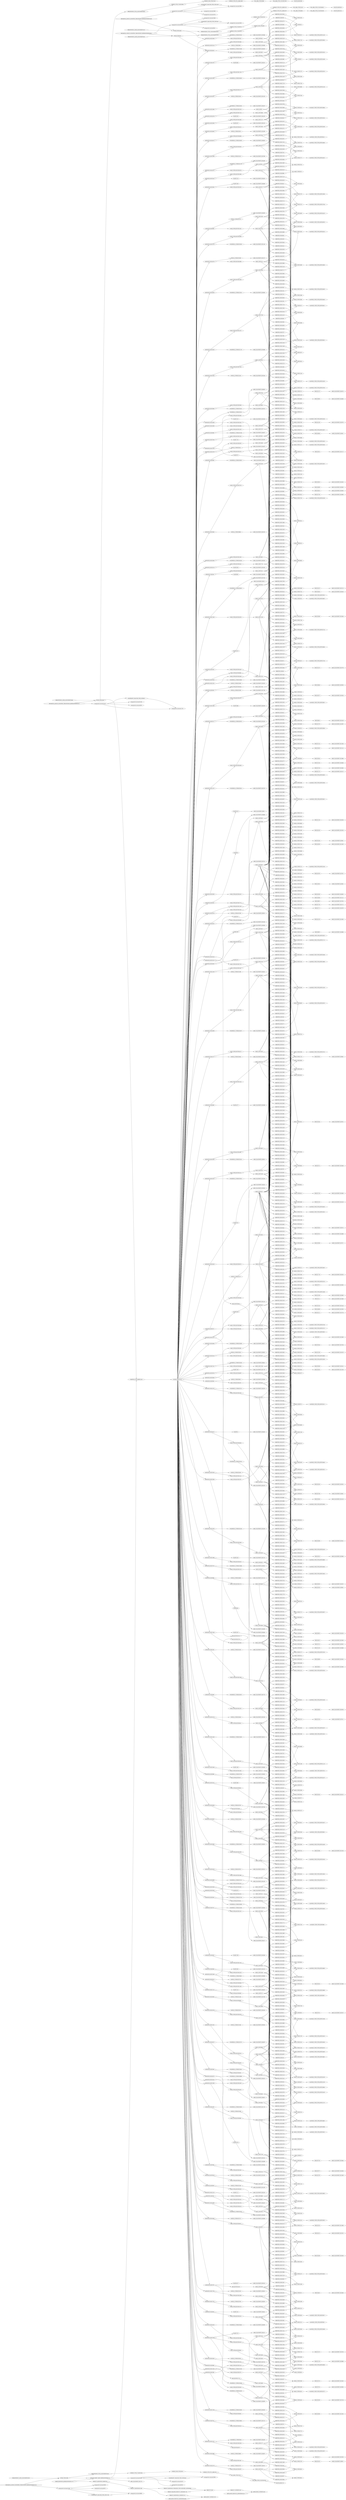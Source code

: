 digraph "/home/jeremiah/lisp/step-grapher/step-files/test1.stp" { rankdir="LR"
nodesep=0.4
overlap=false
splines=true
1 [label="EDGE_CURVE(1)" tooltip="#1 = EDGE_CURVE ( 'NONE', #3587, #3243, #226, .T. ) "];
1 -> 226;
3 [label="EDGE_LOOP(3)" tooltip="#3 = EDGE_LOOP ( 'NONE', ( #2508, #691, #612, #2712 ) ) "];
3 -> 2508;
3 -> 691;
3 -> 612;
3 -> 2712;
6 [label="ORIENTED_EDGE(6)" tooltip="#6 = ORIENTED_EDGE ( 'NONE', *, *, #4399, .T. ) "];
6 -> 4399;
10 [label="ORIENTED_EDGE(10)" tooltip="#10 = ORIENTED_EDGE ( 'NONE', *, *, #3873, .T. ) "];
10 -> 3873;
14 [label="CIRCLE(14)" tooltip="#14 = CIRCLE ( 'NONE', #2355, 29.00000000000000000 ) "];
14 -> 2355;
18 [label="ORIENTED_EDGE(18)" tooltip="#18 = ORIENTED_EDGE ( 'NONE', *, *, #115, .F. ) "];
18 -> 115;
20 [label="EDGE_CURVE(20)" tooltip="#20 = EDGE_CURVE ( 'NONE', #1952, #4427, #4738, .T. ) "];
22 [label="ORIENTED_EDGE(22)" tooltip="#22 = ORIENTED_EDGE ( 'NONE', *, *, #3127, .T. ) "];
22 -> 3127;
26 [label="ADVANCED_FACE(26)" tooltip="#26 = ADVANCED_FACE ( 'NONE', ( #2835 ), #860, .F. ) "];
26 -> 2835;
26 -> 860;
27 [label="FACE_OUTER_BOUND(27)" tooltip="#27 = FACE_OUTER_BOUND ( 'NONE', #2024, .T. ) "];
27 -> 2024;
28 [label="EDGE_LOOP(28)" tooltip="#28 = EDGE_LOOP ( 'NONE', ( #4840, #1252, #4530, #2129, #1665, #4310 ) ) "];
28 -> 4840;
28 -> 1252;
28 -> 4530;
28 -> 2129;
28 -> 1665;
28 -> 4310;
34 [label="FACE_OUTER_BOUND(34)" tooltip="#34 = FACE_OUTER_BOUND ( 'NONE', #4025, .T. ) "];
34 -> 4025;
35 [label="ORIENTED_EDGE(35)" tooltip="#35 = ORIENTED_EDGE ( 'NONE', *, *, #2369, .F. ) "];
35 -> 2369;
39 [label="EDGE_CURVE(39)" tooltip="#39 = EDGE_CURVE ( 'NONE', #4621, #2439, #4279, .T. ) "];
40 [label="B_SPLINE_CURVE_WITH_KNOTS(40)" tooltip="#40 = B_SPLINE_CURVE_WITH_KNOTS ( 'NONE', 3, ( #2600, #2622, #1506, #3047 ), .UNSPECIFIED., .F., .F., ( 4, 4 ), ( 0.002990486527061366872, 0.004803051153157095535 ), .UNSPECIFIED. ) "];
47 [label="ORIENTED_EDGE(47)" tooltip="#47 = ORIENTED_EDGE ( 'NONE', *, *, #2695, .F. ) "];
47 -> 2695;
50 [label="ADVANCED_FACE(50)" tooltip="#50 = ADVANCED_FACE ( 'NONE', ( #4014 ), #3931, .F. ) "];
50 -> 4014;
50 -> 3931;
51 [label="AXIS2_PLACEMENT_3D(51)" tooltip="#51 = AXIS2_PLACEMENT_3D ( 'NONE', #1171, #2007, #4264 ) "];
53 [label="AXIS2_PLACEMENT_3D(53)" tooltip="#53 = AXIS2_PLACEMENT_3D ( 'NONE', #4122, #3001, #4901 ) "];
55 [label="ORIENTED_EDGE(55)" tooltip="#55 = ORIENTED_EDGE ( 'NONE', *, *, #20, .T. ) "];
55 -> 20;
57 [label="EDGE_CURVE(57)" tooltip="#57 = EDGE_CURVE ( 'NONE', #2651, #392, #1681, .T. ) "];
59 [label="EDGE_LOOP(59)" tooltip="#59 = EDGE_LOOP ( 'NONE', ( #318, #573, #3495, #4181 ) ) "];
59 -> 318;
59 -> 573;
59 -> 3495;
59 -> 4181;
61 [label="PLANE(61)" tooltip="#61 = PLANE ( 'NONE', #3402 ) "];
61 -> 3402;
62 [label="PLANE(62)" tooltip="#62 = PLANE ( 'NONE', #2880 ) "];
62 -> 2880;
64 [label="CYLINDRICAL_SURFACE(64)" tooltip="#64 = CYLINDRICAL_SURFACE ( 'NONE', #4195, 29.00000000000000000 ) "];
64 -> 4195;
70 [label="EDGE_CURVE(70)" tooltip="#70 = EDGE_CURVE ( 'NONE', #3811, #3012, #531, .T. ) "];
70 -> 531;
74 [label="ORIENTED_EDGE(74)" tooltip="#74 = ORIENTED_EDGE ( 'NONE', *, *, #2018, .T. ) "];
74 -> 2018;
79 [label="ORIENTED_EDGE(79)" tooltip="#79 = ORIENTED_EDGE ( 'NONE', *, *, #2582, .T. ) "];
79 -> 2582;
80 [label="SURFACE_SIDE_STYLE(80)" tooltip="#80 = SURFACE_SIDE_STYLE ('',( #4257 ) ) "];
80 -> 4257;
81 [label="AXIS2_PLACEMENT_3D(81)" tooltip="#81 = AXIS2_PLACEMENT_3D ( 'NONE', #4565, #4543, #1041 ) "];
83 [label="ORIENTED_EDGE(83)" tooltip="#83 = ORIENTED_EDGE ( 'NONE', *, *, #1459, .F. ) "];
83 -> 1459;
86 [label="CONICAL_SURFACE(86)" tooltip="#86 = CONICAL_SURFACE ( 'NONE', #3069, 42.50000000000000711, 1.308996938995746095 ) "];
86 -> 3069;
87 [label="EDGE_CURVE(87)" tooltip="#87 = EDGE_CURVE ( 'NONE', #76, #1228, #3188, .T. ) "];
87 -> 3188;
88 [label="B_SPLINE_CURVE_WITH_KNOTS(88)" tooltip="#88 = B_SPLINE_CURVE_WITH_KNOTS ( 'NONE', 3, ( #3905, #740, #2382, #2280 ), .UNSPECIFIED., .F., .F., ( 4, 4 ), ( 8.213087350901105455E-07, 0.003803450735690487583 ), .UNSPECIFIED. ) "];
90 [label="ORIENTED_EDGE(90)" tooltip="#90 = ORIENTED_EDGE ( 'NONE', *, *, #4556, .F. ) "];
90 -> 4556;
92 [label="CIRCLE(92)" tooltip="#92 = CIRCLE ( 'NONE', #1946, 2.659644302169889230 ) "];
92 -> 1946;
95 [label="EDGE_CURVE(95)" tooltip="#95 = EDGE_CURVE ( 'NONE', #2833, #1321, #856, .T. ) "];
95 -> 856;
100 [label="AXIS2_PLACEMENT_3D(100)" tooltip="#100 = AXIS2_PLACEMENT_3D ( 'NONE', #123, #584, #3611 ) "];
106 [label="EDGE_LOOP(106)" tooltip="#106 = EDGE_LOOP ( 'NONE', ( #126, #3270, #2357, #2453, #863, #636 ) ) "];
106 -> 126;
106 -> 3270;
106 -> 2357;
106 -> 2453;
106 -> 863;
106 -> 636;
108 [label="ORIENTED_EDGE(108)" tooltip="#108 = ORIENTED_EDGE ( 'NONE', *, *, #3056, .T. ) "];
108 -> 3056;
109 [label="FACE_OUTER_BOUND(109)" tooltip="#109 = FACE_OUTER_BOUND ( 'NONE', #4466, .T. ) "];
109 -> 4466;
112 [label="EDGE_LOOP(112)" tooltip="#112 = EDGE_LOOP ( 'NONE', ( #355, #2232, #3308, #2578, #2223, #1771 ) ) "];
112 -> 355;
112 -> 2232;
112 -> 3308;
112 -> 2578;
112 -> 2223;
112 -> 1771;
115 [label="EDGE_CURVE(115)" tooltip="#115 = EDGE_CURVE ( 'NONE', #3467, #3187, #1254, .T. ) "];
115 -> 1254;
117 [label="ADVANCED_FACE(117)" tooltip="#117 = ADVANCED_FACE ( 'NONE', ( #4417 ), #3604, .T. ) "];
117 -> 4417;
117 -> 3604;
122 [label="EDGE_CURVE(122)" tooltip="#122 = EDGE_CURVE ( 'NONE', #2254, #3067, #4454, .T. ) "];
122 -> 4454;
124 [label="EDGE_LOOP(124)" tooltip="#124 = EDGE_LOOP ( 'NONE', ( #3762, #4980, #4813, #3698, #4160 ) ) "];
124 -> 3762;
124 -> 4980;
124 -> 4813;
124 -> 3698;
124 -> 4160;
126 [label="ORIENTED_EDGE(126)" tooltip="#126 = ORIENTED_EDGE ( 'NONE', *, *, #221, .T. ) "];
126 -> 221;
127 [label="CONICAL_SURFACE(127)" tooltip="#127 = CONICAL_SURFACE ( 'NONE', #2392, 42.49999999999999289, 1.308996938995746318 ) "];
127 -> 2392;
128 [label="ORIENTED_EDGE(128)" tooltip="#128 = ORIENTED_EDGE ( 'NONE', *, *, #1573, .F. ) "];
128 -> 1573;
131 [label="ORIENTED_EDGE(131)" tooltip="#131 = ORIENTED_EDGE ( 'NONE', *, *, #1815, .T. ) "];
131 -> 1815;
132 [label="EDGE_CURVE(132)" tooltip="#132 = EDGE_CURVE ( 'NONE', #4885, #3199, #295, .T. ) "];
132 -> 295;
137 [label="EDGE_LOOP(137)" tooltip="#137 = EDGE_LOOP ( 'NONE', ( #1086, #1499, #1439, #1013, #3090, #3900 ) ) "];
137 -> 1086;
137 -> 1499;
137 -> 1439;
137 -> 1013;
137 -> 3090;
137 -> 3900;
144 [label="FACE_OUTER_BOUND(144)" tooltip="#144 = FACE_OUTER_BOUND ( 'NONE', #2145, .T. ) "];
144 -> 2145;
146 [label="EDGE_CURVE(146)" tooltip="#146 = EDGE_CURVE ( 'NONE', #3067, #1392, #4062, .T. ) "];
148 [label="ORIENTED_EDGE(148)" tooltip="#148 = ORIENTED_EDGE ( 'NONE', *, *, #736, .T. ) "];
148 -> 736;
151 [label="AXIS2_PLACEMENT_3D(151)" tooltip="#151 = AXIS2_PLACEMENT_3D ( 'NONE', #1576, #3120, #1986 ) "];
152 [label="EDGE_CURVE(152)" tooltip="#152 = EDGE_CURVE ( 'NONE', #1129, #4354, #2491, .T. ) "];
153 [label="ORIENTED_EDGE(153)" tooltip="#153 = ORIENTED_EDGE ( 'NONE', *, *, #1565, .F. ) "];
153 -> 1565;
155 [label="EDGE_LOOP(155)" tooltip="#155 = EDGE_LOOP ( 'NONE', ( #3131, #2297, #1748, #3388, #3679, #4291 ) ) "];
155 -> 3131;
155 -> 2297;
155 -> 1748;
155 -> 3388;
155 -> 3679;
155 -> 4291;
156 [label="CIRCLE(156)" tooltip="#156 = CIRCLE ( 'NONE', #1368, 12.50000000000000000 ) "];
156 -> 1368;
158 [label="B_SPLINE_CURVE_WITH_KNOTS(158)" tooltip="#158 = B_SPLINE_CURVE_WITH_KNOTS ( 'NONE', 3, ( #1058, #2549, #4880, #3309, #251, #4903, #1791, #302, #4453, #613, #4853, #2930, #1029, #3335, #3004, #3383, #3356, #2224, #1363, #4830, #632, #2172, #4531, #2124, #3721, #3694, #2574, #984, #4555, #2146 ), .UNSPECIFIED., .F., .F., ( 4, 2, 2, 2, 2, 2, 2, 2, 2, 2, 2, 2, 2, 2, 4 ), ( 2.618291196271314314E-07, 0.0008240762208810608128, 0.001235983416761783898, 0.001647890612642507200, 0.002059797808523225731, 0.002471705004403943612, 0.002883612200284661926, 0..."];
160 [label="ADVANCED_FACE(160)" tooltip="#160 = ADVANCED_FACE ( 'NONE', ( #606 ), #2065, .T. ) "];
160 -> 606;
160 -> 2065;
162 [label="FACE_OUTER_BOUND(162)" tooltip="#162 = FACE_OUTER_BOUND ( 'NONE', #4593, .T. ) "];
162 -> 4593;
163 [label="ORIENTED_EDGE(163)" tooltip="#163 = ORIENTED_EDGE ( 'NONE', *, *, #2230, .F. ) "];
163 -> 2230;
165 [label="ORIENTED_EDGE(165)" tooltip="#165 = ORIENTED_EDGE ( 'NONE', *, *, #1573, .T. ) "];
165 -> 1573;
166 [label="PLANE(166)" tooltip="#166 = PLANE ( 'NONE', #3636 ) "];
166 -> 3636;
168 [label="CONICAL_SURFACE(168)" tooltip="#168 = CONICAL_SURFACE ( 'NONE', #2103, 42.49999999999999289, 1.308996938995746318 ) "];
168 -> 2103;
169 [label="B_SPLINE_CURVE_WITH_KNOTS(169)" tooltip="#169 = B_SPLINE_CURVE_WITH_KNOTS ( 'NONE', 3, ( #3017, #2615, #1095, #4946 ), .UNSPECIFIED., .F., .F., ( 4, 4 ), ( 8.213087350965766891E-07, 0.003803450735690490185 ), .UNSPECIFIED. ) "];
171 [label="CIRCLE(171)" tooltip="#171 = CIRCLE ( 'NONE', #4376, 37.13499999999999801 ) "];
171 -> 4376;
176 [label="ORIENTED_EDGE(176)" tooltip="#176 = ORIENTED_EDGE ( 'NONE', *, *, #1114, .F. ) "];
176 -> 1114;
178 [label="EDGE_CURVE(178)" tooltip="#178 = EDGE_CURVE ( 'NONE', #2171, #1118, #1282, .T. ) "];
180 [label="EDGE_LOOP(180)" tooltip="#180 = EDGE_LOOP ( 'NONE', ( #788, #1570 ) ) "];
180 -> 788;
180 -> 1570;
182 [label="ORIENTED_EDGE(182)" tooltip="#182 = ORIENTED_EDGE ( 'NONE', *, *, #3386, .F. ) "];
182 -> 3386;
184 [label="EDGE_CURVE(184)" tooltip="#184 = EDGE_CURVE ( 'NONE', #4837, #3695, #4516, .T. ) "];
184 -> 4516;
188 [label="ORIENTED_EDGE(188)" tooltip="#188 = ORIENTED_EDGE ( 'NONE', *, *, #3826, .T. ) "];
188 -> 3826;
195 [label="ADVANCED_FACE(195)" tooltip="#195 = ADVANCED_FACE ( 'NONE', ( #2189 ), #3203, .T. ) "];
195 -> 2189;
195 -> 3203;
197 [label="FACE_OUTER_BOUND(197)" tooltip="#197 = FACE_OUTER_BOUND ( 'NONE', #4033, .T. ) "];
197 -> 4033;
200 [label="EDGE_CURVE(200)" tooltip="#200 = EDGE_CURVE ( 'NONE', #781, #2932, #1427, .T. ) "];
202 [label="SURFACE_STYLE_FILL_AREA(202)" tooltip="#202 = SURFACE_STYLE_FILL_AREA ( #1322 ) "];
202 -> 1322;
207 [label="EDGE_CURVE(207)" tooltip="#207 = EDGE_CURVE ( 'NONE', #1398, #2059, #832, .T. ) "];
207 -> 832;
208 [label="B_SPLINE_CURVE_WITH_KNOTS(208)" tooltip="#208 = B_SPLINE_CURVE_WITH_KNOTS ( 'NONE', 3, ( #3319, #1849, #2256, #4866 ), .UNSPECIFIED., .F., .F., ( 4, 4 ), ( 0.003766933470437769989, 0.005579504725997647303 ), .UNSPECIFIED. ) "];
210 [label="ORIENTED_EDGE(210)" tooltip="#210 = ORIENTED_EDGE ( 'NONE', *, *, #953, .F. ) "];
210 -> 953;
212 [label="ORIENTED_EDGE(212)" tooltip="#212 = ORIENTED_EDGE ( 'NONE', *, *, #3562, .T. ) "];
212 -> 3562;
215 [label="EDGE_CURVE(215)" tooltip="#215 = EDGE_CURVE ( 'NONE', #1129, #1746, #2147, .T. ) "];
215 -> 2147;
220 [label="B_SPLINE_CURVE_WITH_KNOTS(220)" tooltip="#220 = B_SPLINE_CURVE_WITH_KNOTS ( 'NONE', 3, ( #1977, #3827, #762, #3515, #4959, #1138, #4691, #3086, #4665, #2683, #54, #2708, #2380, #3462, #1515, #3033, #4585, #3874, #3135, #3417, #4205, #1190 ), .UNSPECIFIED., .F., .F., ( 4, 2, 2, 2, 2, 2, 2, 2, 2, 2, 4 ), ( 2.060247643303400017E-07, 0.0008774956906474338288, 0.001754785356530537323, 0.002193430189472077470, 0.002632075022413618050, 0.003070719855355158630, 0.003509364688296699210, 0.004386654354179780370, 0.005263944020062861530, 0.006141233685945..."];
221 [label="EDGE_CURVE(221)" tooltip="#221 = EDGE_CURVE ( 'NONE', #2649, #2677, #169, .T. ) "];
221 -> 169;
224 [label="ORIENTED_EDGE(224)" tooltip="#224 = ORIENTED_EDGE ( 'NONE', *, *, #3946, .F. ) "];
224 -> 3946;
226 [label="B_SPLINE_CURVE_WITH_KNOTS(226)" tooltip="#226 = B_SPLINE_CURVE_WITH_KNOTS ( 'NONE', 3, ( #2732, #1691, #49, #104 ), .UNSPECIFIED., .F., .F., ( 4, 4 ), ( 8.213087350927518059E-07, 0.003803450735690489751 ), .UNSPECIFIED. ) "];
229 [label="ORIENTED_EDGE(229)" tooltip="#229 = ORIENTED_EDGE ( 'NONE', *, *, #3151, .F. ) "];
229 -> 3151;
231 [label="MECHANICAL_DESIGN_GEOMETRIC_PRESENTATION_REPRESENTATION(231)" tooltip="#231 = MECHANICAL_DESIGN_GEOMETRIC_PRESENTATION_REPRESENTATION ( '', ( #4029 ), #2167 ) "];
231 -> 4029;
231 -> 2167;
234 [label="AXIS2_PLACEMENT_3D(234)" tooltip="#234 = AXIS2_PLACEMENT_3D ( 'NONE', #1655, #3576, #4749 ) "];
236 [label="ORIENTED_EDGE(236)" tooltip="#236 = ORIENTED_EDGE ( 'NONE', *, *, #1827, .F. ) "];
236 -> 1827;
239 [label="EDGE_CURVE(239)" tooltip="#239 = EDGE_CURVE ( 'NONE', #1696, #2133, #4896, .T. ) "];
239 -> 4896;
246 [label="EDGE_CURVE(246)" tooltip="#246 = EDGE_CURVE ( 'NONE', #31, #3314, #3029, .T. ) "];
246 -> 3029;
247 [label="AXIS2_PLACEMENT_3D(247)" tooltip="#247 = AXIS2_PLACEMENT_3D ( 'NONE', #1033, #3008, #2580 ) "];
250 [label="ORIENTED_EDGE(250)" tooltip="#250 = ORIENTED_EDGE ( 'NONE', *, *, #446, .F. ) "];
250 -> 446;
252 [label="AXIS2_PLACEMENT_3D(252)" tooltip="#252 = AXIS2_PLACEMENT_3D ( 'NONE', #4775, #3253, #4802 ) "];
254 [label="ORIENTED_EDGE(254)" tooltip="#254 = ORIENTED_EDGE ( 'NONE', *, *, #537, .T. ) "];
254 -> 537;
257 [label="EDGE_LOOP(257)" tooltip="#257 = EDGE_LOOP ( 'NONE', ( #2346, #898, #1362, #621, #1213, #3841 ) ) "];
257 -> 2346;
257 -> 898;
257 -> 1362;
257 -> 621;
257 -> 1213;
257 -> 3841;
261 [label="ORIENTED_EDGE(261)" tooltip="#261 = ORIENTED_EDGE ( 'NONE', *, *, #4915, .F. ) "];
261 -> 4915;
262 [label="CONICAL_SURFACE(262)" tooltip="#262 = CONICAL_SURFACE ( 'NONE', #1390, 42.49999999999999289, 1.308996938995746318 ) "];
262 -> 1390;
264 [label="ORIENTED_EDGE(264)" tooltip="#264 = ORIENTED_EDGE ( 'NONE', *, *, #4235, .T. ) "];
264 -> 4235;
269 [label="EDGE_CURVE(269)" tooltip="#269 = EDGE_CURVE ( 'NONE', #3435, #1339, #597, .T. ) "];
269 -> 597;
271 [label="EDGE_CURVE(271)" tooltip="#271 = EDGE_CURVE ( 'NONE', #1297, #1561, #1907, .T. ) "];
271 -> 1907;
275 [label="FACE_OUTER_BOUND(275)" tooltip="#275 = FACE_OUTER_BOUND ( 'NONE', #3367, .T. ) "];
275 -> 3367;
276 [label="ADVANCED_FACE(276)" tooltip="#276 = ADVANCED_FACE ( 'NONE', ( #3348 ), #4893, .T. ) "];
276 -> 3348;
276 -> 4893;
277 [label="ORIENTED_EDGE(277)" tooltip="#277 = ORIENTED_EDGE ( 'NONE', *, *, #3454, .F. ) "];
277 -> 3454;
278 [label="FACE_OUTER_BOUND(278)" tooltip="#278 = FACE_OUTER_BOUND ( 'NONE', #1084, .T. ) "];
278 -> 1084;
279 [label="ADVANCED_FACE(279)" tooltip="#279 = ADVANCED_FACE ( 'NONE', ( #650, #4519 ), #4917, .F. ) "];
279 -> 650;
279 -> 4519;
279 -> 4917;
280 [label="ORIENTED_EDGE(280)" tooltip="#280 = ORIENTED_EDGE ( 'NONE', *, *, #3268, .T. ) "];
280 -> 3268;
282 [label="ORIENTED_EDGE(282)" tooltip="#282 = ORIENTED_EDGE ( 'NONE', *, *, #4822, .F. ) "];
282 -> 4822;
284 [label="EDGE_CURVE(284)" tooltip="#284 = EDGE_CURVE ( 'NONE', #1116, #4406, #2261, .T. ) "];
286 [label="ORIENTED_EDGE(286)" tooltip="#286 = ORIENTED_EDGE ( 'NONE', *, *, #4596, .T. ) "];
286 -> 4596;
288 [label="EDGE_LOOP(288)" tooltip="#288 = EDGE_LOOP ( 'NONE', ( #1601, #3986, #3928, #2008 ) ) "];
288 -> 1601;
288 -> 3986;
288 -> 3928;
288 -> 2008;
290 [label="FACE_OUTER_BOUND(290)" tooltip="#290 = FACE_OUTER_BOUND ( 'NONE', #416, .T. ) "];
290 -> 416;
292 [label="EDGE_LOOP(292)" tooltip="#292 = EDGE_LOOP ( 'NONE', ( #3613, #4103, #3658, #2735, #1415, #2561 ) ) "];
292 -> 3613;
292 -> 4103;
292 -> 3658;
292 -> 2735;
292 -> 1415;
292 -> 2561;
295 [label="CIRCLE(295)" tooltip="#295 = CIRCLE ( 'NONE', #3117, 37.13499999999999801 ) "];
295 -> 3117;
298 [label="FACE_OUTER_BOUND(298)" tooltip="#298 = FACE_OUTER_BOUND ( 'NONE', #4461, .T. ) "];
298 -> 4461;
301 [label="ORIENTED_EDGE(301)" tooltip="#301 = ORIENTED_EDGE ( 'NONE', *, *, #3333, .T. ) "];
301 -> 3333;
303 [label="EDGE_CURVE(303)" tooltip="#303 = EDGE_CURVE ( 'NONE', #4354, #2405, #2884, .T. ) "];
303 -> 2884;
304 [label="ORIENTED_EDGE(304)" tooltip="#304 = ORIENTED_EDGE ( 'NONE', *, *, #2535, .F. ) "];
304 -> 2535;
306 [label="ORIENTED_EDGE(306)" tooltip="#306 = ORIENTED_EDGE ( 'NONE', *, *, #3716, .F. ) "];
306 -> 3716;
308 [label="ADVANCED_FACE(308)" tooltip="#308 = ADVANCED_FACE ( 'NONE', ( #391 ), #1961, .T. ) "];
308 -> 391;
308 -> 1961;
310 [label="EDGE_LOOP(310)" tooltip="#310 = EDGE_LOOP ( 'NONE', ( #4124, #422, #4686, #822, #10 ) ) "];
310 -> 4124;
310 -> 422;
310 -> 4686;
310 -> 822;
310 -> 10;
312 [label="ORIENTED_EDGE(312)" tooltip="#312 = ORIENTED_EDGE ( 'NONE', *, *, #2036, .F. ) "];
312 -> 2036;
315 [label="EDGE_CURVE(315)" tooltip="#315 = EDGE_CURVE ( 'NONE', #3005, #2912, #4592, .T. ) "];
318 [label="ORIENTED_EDGE(318)" tooltip="#318 = ORIENTED_EDGE ( 'NONE', *, *, #4761, .T. ) "];
318 -> 4761;
321 [label="CIRCLE(321)" tooltip="#321 = CIRCLE ( 'NONE', #1848, 2.659644302169890562 ) "];
321 -> 1848;
324 [label="FACE_OUTER_BOUND(324)" tooltip="#324 = FACE_OUTER_BOUND ( 'NONE', #645, .T. ) "];
324 -> 645;
329 [label="AXIS2_PLACEMENT_3D(329)" tooltip="#329 = AXIS2_PLACEMENT_3D ( 'NONE', #3684, #4471, #3963 ) "];
330 [label="EDGE_CURVE(330)" tooltip="#330 = EDGE_CURVE ( 'NONE', #4249, #3260, #3549, .T. ) "];
332 [label="ORIENTED_EDGE(332)" tooltip="#332 = ORIENTED_EDGE ( 'NONE', *, *, #1976, .T. ) "];
332 -> 1976;
334 [label="CIRCLE(334)" tooltip="#334 = CIRCLE ( 'NONE', #2994, 2.659644302169888341 ) "];
334 -> 2994;
338 [label="B_SPLINE_CURVE_WITH_KNOTS(338)" tooltip="#338 = B_SPLINE_CURVE_WITH_KNOTS ( 'NONE', 3, ( #4589, #1472, #3443, #1119 ), .UNSPECIFIED., .F., .F., ( 4, 4 ), ( 8.213087350979792698E-07, 0.003803450735690507966 ), .UNSPECIFIED. ) "];
339 [label="ORIENTED_EDGE(339)" tooltip="#339 = ORIENTED_EDGE ( 'NONE', *, *, #2875, .F. ) "];
339 -> 2875;
343 [label="PRESENTATION_LAYER_ASSIGNMENT(343)" tooltip="#343 = PRESENTATION_LAYER_ASSIGNMENT ( '', '', ( #591 ) ) "];
343 -> 591;
344 [label="UNCERTAINTY_MEASURE_WITH_UNIT(344)" tooltip="#344 = UNCERTAINTY_MEASURE_WITH_UNIT (LENGTH_MEASURE( 1.000000000000000082E-05 ), #4356, 'distance_accuracy_value', 'NONE')"];
344 -> 4356;
348 [label="ADVANCED_FACE(348)" tooltip="#348 = ADVANCED_FACE ( 'NONE', ( #3118 ), #2285, .T. ) "];
348 -> 3118;
348 -> 2285;
351 [label="SURFACE_STYLE_USAGE(351)" tooltip="#351 = SURFACE_STYLE_USAGE ( .BOTH. , #3379 ) "];
351 -> 3379;
353 [label="ADVANCED_FACE(353)" tooltip="#353 = ADVANCED_FACE ( 'NONE', ( #3445 ), #4212, .F. ) "];
353 -> 3445;
353 -> 4212;
354 [label="ORIENTED_EDGE(354)" tooltip="#354 = ORIENTED_EDGE ( 'NONE', *, *, #1664, .T. ) "];
354 -> 1664;
355 [label="ORIENTED_EDGE(355)" tooltip="#355 = ORIENTED_EDGE ( 'NONE', *, *, #2161, .T. ) "];
355 -> 2161;
357 [label="ORIENTED_EDGE(357)" tooltip="#357 = ORIENTED_EDGE ( 'NONE', *, *, #5004, .T. ) "];
357 -> 5004;
359 [label="B_SPLINE_CURVE_WITH_KNOTS(359)" tooltip="#359 = B_SPLINE_CURVE_WITH_KNOTS ( 'NONE', 3, ( #1288, #931, #4449, #3640, #175, #981, #2525, #4067, #3691, #3306, #1026, #3407, #727, #4169, #4121, #703, #2570, #4527 ), .UNSPECIFIED., .F., .F., ( 4, 2, 2, 2, 2, 2, 2, 2, 4 ), ( 2.283839167999236235E-07, 0.0006824846470342508511, 0.001364740910151701755, 0.002046997173269152551, 0.002729253436386603563, 0.003411509699504062815, 0.004093765962621522501, 0.004776022225738981754, 0.005458278488856441006 ), .UNSPECIFIED. ) "];
361 [label="ORIENTED_EDGE(361)" tooltip="#361 = ORIENTED_EDGE ( 'NONE', *, *, #1565, .T. ) "];
361 -> 1565;
363 [label="ORIENTED_EDGE(363)" tooltip="#363 = ORIENTED_EDGE ( 'NONE', *, *, #812, .T. ) "];
363 -> 812;
366 [label="EDGE_CURVE(366)" tooltip="#366 = EDGE_CURVE ( 'NONE', #4793, #685, #372, .T. ) "];
366 -> 372;
368 [label="ORIENTED_EDGE(368)" tooltip="#368 = ORIENTED_EDGE ( 'NONE', *, *, #3856, .T. ) "];
368 -> 3856;
371 [label="ADVANCED_FACE(371)" tooltip="#371 = ADVANCED_FACE ( 'NONE', ( #3499 ), #4673, .F. ) "];
371 -> 3499;
371 -> 4673;
372 [label="CIRCLE(372)" tooltip="#372 = CIRCLE ( 'NONE', #3436, 37.13499999999999801 ) "];
372 -> 3436;
376 [label="ORIENTED_EDGE(376)" tooltip="#376 = ORIENTED_EDGE ( 'NONE', *, *, #1843, .F. ) "];
376 -> 1843;
378 [label="EDGE_CURVE(378)" tooltip="#378 = EDGE_CURVE ( 'NONE', #4100, #139, #1550, .T. ) "];
380 [label="ORIENTED_EDGE(380)" tooltip="#380 = ORIENTED_EDGE ( 'NONE', *, *, #4421, .T. ) "];
380 -> 4421;
382 [label="ORIENTED_EDGE(382)" tooltip="#382 = ORIENTED_EDGE ( 'NONE', *, *, #4604, .F. ) "];
382 -> 4604;
388 [label="ORIENTED_EDGE(388)" tooltip="#388 = ORIENTED_EDGE ( 'NONE', *, *, #1809, .T. ) "];
388 -> 1809;
391 [label="FACE_OUTER_BOUND(391)" tooltip="#391 = FACE_OUTER_BOUND ( 'NONE', #4953, .T. ) "];
391 -> 4953;
394 [label="EDGE_CURVE(394)" tooltip="#394 = EDGE_CURVE ( 'NONE', #3459, #1650, #1628, .T. ) "];
396 [label="AXIS2_PLACEMENT_3D(396)" tooltip="#396 = AXIS2_PLACEMENT_3D ( 'NONE', #3787, #3350, #3375 ) "];
400 [label="ORIENTED_EDGE(400)" tooltip="#400 = ORIENTED_EDGE ( 'NONE', *, *, #4756, .T. ) "];
400 -> 4756;
401 [label="CONICAL_SURFACE(401)" tooltip="#401 = CONICAL_SURFACE ( 'NONE', #2497, 42.49999999999999289, 1.308996938995746318 ) "];
401 -> 2497;
402 [label="B_SPLINE_CURVE_WITH_KNOTS(402)" tooltip="#402 = B_SPLINE_CURVE_WITH_KNOTS ( 'NONE', 3, ( #1947, #1187, #436, #807, #3899, #3870, #1915, #3458, #3487, #1973, #4687, #1214, #2760, #933, #883, #1997, #4379, #1241, #859, #1320, #4353, #958, #4759, #535, #4020, #2050, #1616, #4787, #2072, #2834, #3186, #125 ), .UNSPECIFIED., .F., .F., ( 4, 2, 2, 2, 2, 2, 2, 2, 2, 2, 2, 2, 2, 2, 2, 4 ), ( 0.0000000000000000000, 0.0006754539453929115375, 0.001350907890785823075, 0.002026361836178734287, 0.002701815781571646150, 0.003377269726964557579, 0.0040527236723..."];
404 [label="ADVANCED_FACE(404)" tooltip="#404 = ADVANCED_FACE ( 'NONE', ( #34 ), #2744, .F. ) "];
404 -> 34;
404 -> 2744;
405 [label="CIRCLE(405)" tooltip="#405 = CIRCLE ( 'NONE', #2260, 13.75000000000002665 ) "];
405 -> 2260;
407 [label="ORIENTED_EDGE(407)" tooltip="#407 = ORIENTED_EDGE ( 'NONE', *, *, #57, .F. ) "];
407 -> 57;
409 [label="EDGE_LOOP(409)" tooltip="#409 = EDGE_LOOP ( 'NONE', ( #280, #2530, #2331, #1539 ) ) "];
409 -> 280;
409 -> 2530;
409 -> 2331;
409 -> 1539;
410 [label="CIRCLE(410)" tooltip="#410 = CIRCLE ( 'NONE', #1051, 13.75000000000002665 ) "];
410 -> 1051;
412 [label="AXIS2_PLACEMENT_3D(412)" tooltip="#412 = AXIS2_PLACEMENT_3D ( 'NONE', #4345, #2340, #4677 ) "];
414 [label="ORIENTED_EDGE(414)" tooltip="#414 = ORIENTED_EDGE ( 'NONE', *, *, #2148, .T. ) "];
414 -> 2148;
416 [label="EDGE_LOOP(416)" tooltip="#416 = EDGE_LOOP ( 'NONE', ( #969, #1062, #3925, #2257 ) ) "];
416 -> 969;
416 -> 1062;
416 -> 3925;
416 -> 2257;
417 [label="EDGE_CURVE(417)" tooltip="#417 = EDGE_CURVE ( 'NONE', #3363, #3414, #2953, .T. ) "];
417 -> 2953;
422 [label="ORIENTED_EDGE(422)" tooltip="#422 = ORIENTED_EDGE ( 'NONE', *, *, #4445, .T. ) "];
422 -> 4445;
424 [label="FACE_OUTER_BOUND(424)" tooltip="#424 = FACE_OUTER_BOUND ( 'NONE', #2381, .T. ) "];
424 -> 2381;
427 [label="unsupported-constraint(427)" tooltip="#427 =( GEOMETRIC_REPRESENTATION_CONTEXT ( 3 ) GLOBAL_UNCERTAINTY_ASSIGNED_CONTEXT ( ( #1045 ) ) GLOBAL_UNIT_ASSIGNED_CONTEXT ( ( #1885, #2973, #1863 ) ) REPRESENTATION_CONTEXT ( 'NONE', 'WORKASPACE' ) )"];
427 -> 1045;
427 -> 1885;
427 -> 2973;
427 -> 1863;
430 [label="unsupported-constraint(430)" tooltip="#430 =( NAMED_UNIT ( * ) PLANE_ANGLE_UNIT ( ) SI_UNIT ( $, .RADIAN. ) )"];
431 [label="ORIENTED_EDGE(431)" tooltip="#431 = ORIENTED_EDGE ( 'NONE', *, *, #662, .F. ) "];
431 -> 662;
433 [label="ADVANCED_FACE(433)" tooltip="#433 = ADVANCED_FACE ( 'NONE', ( #2772 ), #62, .F. ) "];
433 -> 2772;
433 -> 62;
435 [label="ORIENTED_EDGE(435)" tooltip="#435 = ORIENTED_EDGE ( 'NONE', *, *, #152, .T. ) "];
435 -> 152;
437 [label="ORIENTED_EDGE(437)" tooltip="#437 = ORIENTED_EDGE ( 'NONE', *, *, #3326, .T. ) "];
437 -> 3326;
440 [label="ORIENTED_EDGE(440)" tooltip="#440 = ORIENTED_EDGE ( 'NONE', *, *, #830, .T. ) "];
440 -> 830;
441 [label="SURFACE_STYLE_USAGE(441)" tooltip="#441 = SURFACE_STYLE_USAGE ( .BOTH. , #80 ) "];
441 -> 80;
443 [label="ORIENTED_EDGE(443)" tooltip="#443 = ORIENTED_EDGE ( 'NONE', *, *, #3015, .F. ) "];
443 -> 3015;
446 [label="EDGE_CURVE(446)" tooltip="#446 = EDGE_CURVE ( 'NONE', #3165, #4837, #4700, .T. ) "];
448 [label="EDGE_LOOP(448)" tooltip="#448 = EDGE_LOOP ( 'NONE', ( #3263, #3034, #4583, #4131 ) ) "];
448 -> 3263;
448 -> 3034;
448 -> 4583;
448 -> 4131;
457 [label="ORIENTED_EDGE(457)" tooltip="#457 = ORIENTED_EDGE ( 'NONE', *, *, #3107, .F. ) "];
457 -> 3107;
460 [label="CIRCLE(460)" tooltip="#460 = CIRCLE ( 'NONE', #3280, 13.75000000000002665 ) "];
460 -> 3280;
461 [label="ADVANCED_FACE(461)" tooltip="#461 = ADVANCED_FACE ( 'NONE', ( #3932 ), #2308, .T. ) "];
461 -> 3932;
461 -> 2308;
462 [label="AXIS2_PLACEMENT_3D(462)" tooltip="#462 = AXIS2_PLACEMENT_3D ( 'NONE', #4193, #3408, #300 ) "];
464 [label="ORIENTED_EDGE(464)" tooltip="#464 = ORIENTED_EDGE ( 'NONE', *, *, #706, .T. ) "];
464 -> 706;
469 [label="B_SPLINE_CURVE_WITH_KNOTS(469)" tooltip="#469 = B_SPLINE_CURVE_WITH_KNOTS ( 'NONE', 3, ( #734, #3052, #4278, #758, #2678, #1110, #4606, #4226, #1134, #4659, #2352, #2298, #1588, #780, #3844, #381, #2324, #3511 ), .UNSPECIFIED., .F., .F., ( 4, 2, 2, 2, 2, 2, 2, 2, 4 ), ( 2.037666718236268314E-07, 0.0005429400880793070882, 0.001085676409486790658, 0.001628412730894274229, 0.002171149052301757365, 0.002713885373709240718, 0.003256621695116724505, 0.003799358016524207859, 0.004342094337931691646 ), .UNSPECIFIED. ) "];
471 [label="ADVANCED_FACE(471)" tooltip="#471 = ADVANCED_FACE ( 'NONE', ( #162 ), #127, .T. ) "];
471 -> 162;
471 -> 127;
473 [label="ORIENTED_EDGE(473)" tooltip="#473 = ORIENTED_EDGE ( 'NONE', *, *, #2126, .F. ) "];
473 -> 2126;
483 [label="ORIENTED_EDGE(483)" tooltip="#483 = ORIENTED_EDGE ( 'NONE', *, *, #1019, .F. ) "];
483 -> 1019;
484 [label="CYLINDRICAL_SURFACE(484)" tooltip="#484 = CYLINDRICAL_SURFACE ( 'NONE', #3956, 12.50000000000000000 ) "];
484 -> 3956;
485 [label="ORIENTED_EDGE(485)" tooltip="#485 = ORIENTED_EDGE ( 'NONE', *, *, #3104, .T. ) "];
485 -> 3104;
486 [label="B_SPLINE_CURVE_WITH_KNOTS(486)" tooltip="#486 = B_SPLINE_CURVE_WITH_KNOTS ( 'NONE', 3, ( #3014, #4869, #1804, #2564 ), .UNSPECIFIED., .F., .F., ( 4, 4 ), ( 8.213087351008335591E-07, 0.003803450735690499292 ), .UNSPECIFIED. ) "];
487 [label="EDGE_CURVE(487)" tooltip="#487 = EDGE_CURVE ( 'NONE', #3194, #4342, #1479, .T. ) "];
487 -> 1479;
489 [label="ORIENTED_EDGE(489)" tooltip="#489 = ORIENTED_EDGE ( 'NONE', *, *, #70, .T. ) "];
489 -> 70;
491 [label="AXIS2_PLACEMENT_3D(491)" tooltip="#491 = AXIS2_PLACEMENT_3D ( 'NONE', #3091, #3907, #84 ) "];
498 [label="ORIENTED_EDGE(498)" tooltip="#498 = ORIENTED_EDGE ( 'NONE', *, *, #4330, .T. ) "];
498 -> 4330;
502 [label="AXIS2_PLACEMENT_3D(502)" tooltip="#502 = AXIS2_PLACEMENT_3D ( 'NONE', #4326, #1971, #857 ) "];
503 [label="EDGE_CURVE(503)" tooltip="#503 = EDGE_CURVE ( 'NONE', #2171, #2842, #3667, .T. ) "];
503 -> 3667;
509 [label="EDGE_CURVE(509)" tooltip="#509 = EDGE_CURVE ( 'NONE', #2649, #3776, #2082, .T. ) "];
510 [label="PLANE(510)" tooltip="#510 = PLANE ( 'NONE', #100 ) "];
510 -> 100;
513 [label="EDGE_LOOP(513)" tooltip="#513 = EDGE_LOOP ( 'NONE', ( #264, #3567 ) ) "];
513 -> 264;
513 -> 3567;
517 [label="ORIENTED_EDGE(517)" tooltip="#517 = ORIENTED_EDGE ( 'NONE', *, *, #3539, .T. ) "];
517 -> 3539;
519 [label="PRODUCT_DEFINITION_SHAPE(519)" tooltip="#519 = PRODUCT_DEFINITION_SHAPE ( 'NONE', 'NONE', #1508 ) "];
519 -> 1508;
523 [label="ORIENTED_EDGE(523)" tooltip="#523 = ORIENTED_EDGE ( 'NONE', *, *, #964, .F. ) "];
523 -> 964;
530 [label="B_SPLINE_CURVE_WITH_KNOTS(530)" tooltip="#530 = B_SPLINE_CURVE_WITH_KNOTS ( 'NONE', 3, ( #205, #3267, #1742, #966, #3980, #4835, #940, #2914, #2483, #4053 ), .UNSPECIFIED., .F., .F., ( 4, 2, 2, 2, 4 ), ( 0.004342094337931691646, 0.005011200907618435646, 0.005680307477305178779, 0.006349414046991922779, 0.007018520616678666779 ), .UNSPECIFIED. ) "];
531 [label="B_SPLINE_CURVE_WITH_KNOTS(531)" tooltip="#531 = B_SPLINE_CURVE_WITH_KNOTS ( 'NONE', 3, ( #551, #4371, #2897, #4395 ), .UNSPECIFIED., .F., .F., ( 4, 4 ), ( 8.213087350834878066E-07, 0.003803450735690500160 ), .UNSPECIFIED. ) "];
532 [label="EDGE_CURVE(532)" tooltip="#532 = EDGE_CURVE ( 'NONE', #3628, #3828, #968, .T. ) "];
534 [label="EDGE_LOOP(534)" tooltip="#534 = EDGE_LOOP ( 'NONE', ( #896, #3136, #2383, #634, #1702, #4760 ) ) "];
534 -> 896;
534 -> 3136;
534 -> 2383;
534 -> 634;
534 -> 1702;
534 -> 4760;
536 [label="ORIENTED_EDGE(536)" tooltip="#536 = ORIENTED_EDGE ( 'NONE', *, *, #1, .F. ) "];
536 -> 1;
537 [label="EDGE_CURVE(537)" tooltip="#537 = EDGE_CURVE ( 'NONE', #1339, #3318, #460, .T. ) "];
537 -> 460;
538 [label="AXIS2_PLACEMENT_3D(538)" tooltip="#538 = AXIS2_PLACEMENT_3D ( 'NONE', #1122, #1522, #1198 ) "];
541 [label="ORIENTED_EDGE(541)" tooltip="#541 = ORIENTED_EDGE ( 'NONE', *, *, #2429, .T. ) "];
541 -> 2429;
544 [label="AXIS2_PLACEMENT_3D(544)" tooltip="#544 = AXIS2_PLACEMENT_3D ( 'NONE', #3755, #2610, #3778 ) "];
546 [label="ORIENTED_EDGE(546)" tooltip="#546 = ORIENTED_EDGE ( 'NONE', *, *, #2339, .F. ) "];
546 -> 2339;
548 [label="ORIENTED_EDGE(548)" tooltip="#548 = ORIENTED_EDGE ( 'NONE', *, *, #532, .T. ) "];
548 -> 532;
549 [label="FACE_BOUND(549)" tooltip="#549 = FACE_BOUND ( 'NONE', #2909, .T. ) "];
549 -> 2909;
553 [label="EDGE_CURVE(553)" tooltip="#553 = EDGE_CURVE ( 'NONE', #1693, #2133, #3575, .T. ) "];
554 [label="CYLINDRICAL_SURFACE(554)" tooltip="#554 = CYLINDRICAL_SURFACE ( 'NONE', #2573, 2.659644302169889230 ) "];
554 -> 2573;
557 [label="EDGE_CURVE(557)" tooltip="#557 = EDGE_CURVE ( 'NONE', #4536, #4542, #4157, .T. ) "];
558 [label="ORIENTED_EDGE(558)" tooltip="#558 = ORIENTED_EDGE ( 'NONE', *, *, #1548, .T. ) "];
558 -> 1548;
561 [label="ORIENTED_EDGE(561)" tooltip="#561 = ORIENTED_EDGE ( 'NONE', *, *, #1599, .T. ) "];
561 -> 1599;
564 [label="EDGE_LOOP(564)" tooltip="#564 = EDGE_LOOP ( 'NONE', ( #2552, #22, #3191, #3747 ) ) "];
564 -> 2552;
564 -> 22;
564 -> 3191;
564 -> 3747;
565 [label="AXIS2_PLACEMENT_3D(565)" tooltip="#565 = AXIS2_PLACEMENT_3D ( 'NONE', #1765, #3337, #4507 ) "];
569 [label="EDGE_CURVE(569)" tooltip="#569 = EDGE_CURVE ( 'NONE', #1471, #994, #4539, .T. ) "];
571 [label="EDGE_LOOP(571)" tooltip="#571 = EDGE_LOOP ( 'NONE', ( #541, #2888, #1507, #910, #4607, #3518 ) ) "];
571 -> 541;
571 -> 2888;
571 -> 1507;
571 -> 910;
571 -> 4607;
571 -> 3518;
573 [label="ORIENTED_EDGE(573)" tooltip="#573 = ORIENTED_EDGE ( 'NONE', *, *, #2511, .F. ) "];
573 -> 2511;
576 [label="AXIS2_PLACEMENT_3D(576)" tooltip="#576 = AXIS2_PLACEMENT_3D ( 'NONE', #4002, #542, #4360 ) "];
583 [label="ADVANCED_FACE(583)" tooltip="#583 = ADVANCED_FACE ( 'NONE', ( #3292 ), #2960, .F. ) "];
583 -> 3292;
583 -> 2960;
585 [label="B_SPLINE_CURVE_WITH_KNOTS(585)" tooltip="#585 = B_SPLINE_CURVE_WITH_KNOTS ( 'NONE', 3, ( #3322, #603, #2823, #4470, #2466, #4008, #4801, #4368, #2159, #3706, #2894, #1331, #237, #2872, #4413, #2489, #4034, #1749, #4437, #574, #3659, #189 ), .UNSPECIFIED., .F., .F., ( 4, 2, 2, 2, 2, 2, 2, 2, 2, 2, 4 ), ( 2.106675062510721847E-07, 0.0008775004171026103963, 0.001754790166698969728, 0.002193435041497151725, 0.002632079916295332854, 0.003070724791093514417, 0.003509369665891695980, 0.004386659415488067780, 0.005263949165084439580, 0.0061412389146808..."];
590 [label="EDGE_CURVE(590)" tooltip="#590 = EDGE_CURVE ( 'NONE', #2957, #4342, #4510, .T. ) "];
591 [label="STYLED_ITEM(591)" tooltip="#591 = STYLED_ITEM ( 'NONE', ( #1979 ), #4921 ) "];
591 -> 1979;
591 -> 4921;
592 [label="ORIENTED_EDGE(592)" tooltip="#592 = ORIENTED_EDGE ( 'NONE', *, *, #4664, .F. ) "];
592 -> 4664;
595 [label="ORIENTED_EDGE(595)" tooltip="#595 = ORIENTED_EDGE ( 'NONE', *, *, #2581, .F. ) "];
595 -> 2581;
597 [label="B_SPLINE_CURVE_WITH_KNOTS(597)" tooltip="#597 = B_SPLINE_CURVE_WITH_KNOTS ( 'NONE', 3, ( #4546, #2967, #3324, #1777 ), .UNSPECIFIED., .F., .F., ( 4, 4 ), ( 0.003250558119099134381, 0.005063097722196803138 ), .UNSPECIFIED. ) "];
598 [label="EDGE_CURVE(598)" tooltip="#598 = EDGE_CURVE ( 'NONE', #3943, #4412, #991, .T. ) "];
600 [label="ORIENTED_EDGE(600)" tooltip="#600 = ORIENTED_EDGE ( 'NONE', *, *, #2951, .F. ) "];
600 -> 2951;
602 [label="ORIENTED_EDGE(602)" tooltip="#602 = ORIENTED_EDGE ( 'NONE', *, *, #4174, .T. ) "];
602 -> 4174;
605 [label="ADVANCED_FACE(605)" tooltip="#605 = ADVANCED_FACE ( 'NONE', ( #1821 ), #2181, .F. ) "];
605 -> 1821;
605 -> 2181;
606 [label="FACE_OUTER_BOUND(606)" tooltip="#606 = FACE_OUTER_BOUND ( 'NONE', #4430, .T. ) "];
606 -> 4430;
609 [label="FACE_OUTER_BOUND(609)" tooltip="#609 = FACE_OUTER_BOUND ( 'NONE', #3791, .T. ) "];
609 -> 3791;
612 [label="ORIENTED_EDGE(612)" tooltip="#612 = ORIENTED_EDGE ( 'NONE', *, *, #1046, .F. ) "];
612 -> 1046;
616 [label="ORIENTED_EDGE(616)" tooltip="#616 = ORIENTED_EDGE ( 'NONE', *, *, #4093, .F. ) "];
616 -> 4093;
619 [label="ORIENTED_EDGE(619)" tooltip="#619 = ORIENTED_EDGE ( 'NONE', *, *, #1174, .F. ) "];
619 -> 1174;
621 [label="ORIENTED_EDGE(621)" tooltip="#621 = ORIENTED_EDGE ( 'NONE', *, *, #1797, .T. ) "];
621 -> 1797;
622 [label="EDGE_CURVE(622)" tooltip="#622 = EDGE_CURVE ( 'NONE', #2963, #1945, #1743, .T. ) "];
622 -> 1743;
633 [label="B_SPLINE_CURVE_WITH_KNOTS(633)" tooltip="#633 = B_SPLINE_CURVE_WITH_KNOTS ( 'NONE', 3, ( #1477, #319, #3019, #4569 ), .UNSPECIFIED., .F., .F., ( 4, 4 ), ( 8.213087350980420561E-07, 0.003803450735690488884 ), .UNSPECIFIED. ) "];
634 [label="ORIENTED_EDGE(634)" tooltip="#634 = ORIENTED_EDGE ( 'NONE', *, *, #2168, .F. ) "];
634 -> 2168;
636 [label="ORIENTED_EDGE(636)" tooltip="#636 = ORIENTED_EDGE ( 'NONE', *, *, #509, .F. ) "];
636 -> 509;
638 [label="AXIS2_PLACEMENT_3D(638)" tooltip="#638 = AXIS2_PLACEMENT_3D ( 'NONE', #218, #2165, #1781 ) "];
639 [label="ADVANCED_FACE(639)" tooltip="#639 = ADVANCED_FACE ( 'NONE', ( #4130 ), #3392, .F. ) "];
639 -> 4130;
639 -> 3392;
640 [label="EDGE_CURVE(640)" tooltip="#640 = EDGE_CURVE ( 'NONE', #2456, #1037, #3109, .T. ) "];
640 -> 3109;
642 [label="ORIENTED_EDGE(642)" tooltip="#642 = ORIENTED_EDGE ( 'NONE', *, *, #4381, .T. ) "];
642 -> 4381;
645 [label="EDGE_LOOP(645)" tooltip="#645 = EDGE_LOOP ( 'NONE', ( #3081, #4615, #55, #2127 ) ) "];
645 -> 3081;
645 -> 4615;
645 -> 55;
645 -> 2127;
648 [label="CIRCLE(648)" tooltip="#648 = CIRCLE ( 'NONE', #2095, 37.13499999999999801 ) "];
648 -> 2095;
649 [label="ADVANCED_FACE(649)" tooltip="#649 = ADVANCED_FACE ( 'NONE', ( #1397 ), #3057, .T. ) "];
649 -> 1397;
649 -> 3057;
650 [label="FACE_OUTER_BOUND(650)" tooltip="#650 = FACE_OUTER_BOUND ( 'NONE', #2365, .T. ) "];
650 -> 2365;
653 [label="AXIS2_PLACEMENT_3D(653)" tooltip="#653 = AXIS2_PLACEMENT_3D ( 'NONE', #1774, #3602, #3629 ) "];
655 [label="AXIS2_PLACEMENT_3D(655)" tooltip="#655 = AXIS2_PLACEMENT_3D ( 'NONE', #1833, #4168, #3378 ) "];
657 [label="FACE_OUTER_BOUND(657)" tooltip="#657 = FACE_OUTER_BOUND ( 'NONE', #3617, .T. ) "];
657 -> 3617;
659 [label="ORIENTED_EDGE(659)" tooltip="#659 = ORIENTED_EDGE ( 'NONE', *, *, #4042, .F. ) "];
659 -> 4042;
660 [label="PLANE(660)" tooltip="#660 = PLANE ( 'NONE', #3465 ) "];
660 -> 3465;
662 [label="EDGE_CURVE(662)" tooltip="#662 = EDGE_CURVE ( 'NONE', #685, #1945, #4281, .T. ) "];
664 [label="EDGE_LOOP(664)" tooltip="#664 = EDGE_LOOP ( 'NONE', ( #4976, #3536, #3040, #961 ) ) "];
664 -> 4976;
664 -> 3536;
664 -> 3040;
664 -> 961;
665 [label="ORIENTED_EDGE(665)" tooltip="#665 = ORIENTED_EDGE ( 'NONE', *, *, #3085, .T. ) "];
665 -> 3085;
667 [label="B_SPLINE_CURVE_WITH_KNOTS(667)" tooltip="#667 = B_SPLINE_CURVE_WITH_KNOTS ( 'NONE', 3, ( #445, #1983, #3930, #2057 ), .UNSPECIFIED., .F., .F., ( 4, 4 ), ( 8.213087350714217164E-07, 0.003803450735690488450 ), .UNSPECIFIED. ) "];
669 [label="ORIENTED_EDGE(669)" tooltip="#669 = ORIENTED_EDGE ( 'NONE', *, *, #2750, .F. ) "];
669 -> 2750;
671 [label="ORIENTED_EDGE(671)" tooltip="#671 = ORIENTED_EDGE ( 'NONE', *, *, #1267, .F. ) "];
671 -> 1267;
677 [label="EDGE_CURVE(677)" tooltip="#677 = EDGE_CURVE ( 'NONE', #2029, #1519, #2327, .T. ) "];
682 [label="EDGE_LOOP(682)" tooltip="#682 = EDGE_LOOP ( 'NONE', ( #4612, #2459, #2038, #4581, #1015 ) ) "];
682 -> 4612;
682 -> 2459;
682 -> 2038;
682 -> 4581;
682 -> 1015;
684 [label="EDGE_CURVE(684)" tooltip="#684 = EDGE_CURVE ( 'NONE', #1420, #1669, #1425, .T. ) "];
684 -> 1425;
687 [label="ORIENTED_EDGE(687)" tooltip="#687 = ORIENTED_EDGE ( 'NONE', *, *, #3015, .T. ) "];
687 -> 3015;
688 [label="ADVANCED_FACE(688)" tooltip="#688 = ADVANCED_FACE ( 'NONE', ( #27 ), #2765, .F. ) "];
688 -> 27;
688 -> 2765;
691 [label="ORIENTED_EDGE(691)" tooltip="#691 = ORIENTED_EDGE ( 'NONE', *, *, #2450, .F. ) "];
691 -> 2450;
693 [label="ORIENTED_EDGE(693)" tooltip="#693 = ORIENTED_EDGE ( 'NONE', *, *, #4137, .F. ) "];
693 -> 4137;
695 [label="FACE_OUTER_BOUND(695)" tooltip="#695 = FACE_OUTER_BOUND ( 'NONE', #1869, .T. ) "];
695 -> 1869;
700 [label="CIRCLE(700)" tooltip="#700 = CIRCLE ( 'NONE', #3527, 29.00000000000000000 ) "];
700 -> 3527;
701 [label="ADVANCED_FACE(701)" tooltip="#701 = ADVANCED_FACE ( 'NONE', ( #1541 ), #2356, .F. ) "];
701 -> 1541;
701 -> 2356;
704 [label="ORIENTED_EDGE(704)" tooltip="#704 = ORIENTED_EDGE ( 'NONE', *, *, #640, .F. ) "];
704 -> 640;
706 [label="EDGE_CURVE(706)" tooltip="#706 = EDGE_CURVE ( 'NONE', #3472, #3012, #220, .T. ) "];
706 -> 220;
707 [label="ORIENTED_EDGE(707)" tooltip="#707 = ORIENTED_EDGE ( 'NONE', *, *, #132, .F. ) "];
707 -> 132;
709 [label="EDGE_LOOP(709)" tooltip="#709 = EDGE_LOOP ( 'NONE', ( #2071, #5005, #2248, #2305, #108, #2726 ) ) "];
709 -> 2071;
709 -> 5005;
709 -> 2248;
709 -> 2305;
709 -> 108;
709 -> 2726;
711 [label="AXIS2_PLACEMENT_3D(711)" tooltip="#711 = AXIS2_PLACEMENT_3D ( 'NONE', #728, #2645, #2268 ) "];
712 [label="ADVANCED_BREP_SHAPE_REPRESENTATION(712)" tooltip="#712 = ADVANCED_BREP_SHAPE_REPRESENTATION ( '1734418707451', ( #1043, #3170 ), #2445 ) "];
712 -> 1043;
712 -> 3170;
712 -> 2445;
714 [label="ORIENTED_EDGE(714)" tooltip="#714 = ORIENTED_EDGE ( 'NONE', *, *, #1161, .T. ) "];
714 -> 1161;
716 [label="ORIENTED_EDGE(716)" tooltip="#716 = ORIENTED_EDGE ( 'NONE', *, *, #3590, .F. ) "];
716 -> 3590;
719 [label="ADVANCED_FACE(719)" tooltip="#719 = ADVANCED_FACE ( 'NONE', ( #4639 ), #4230, .F. ) "];
719 -> 4639;
719 -> 4230;
720 [label="AXIS2_PLACEMENT_3D(720)" tooltip="#720 = AXIS2_PLACEMENT_3D ( 'NONE', #4919, #2970, #1452 ) "];
722 [label="ORIENTED_EDGE(722)" tooltip="#722 = ORIENTED_EDGE ( 'NONE', *, *, #889, .T. ) "];
722 -> 889;
723 [label="CYLINDRICAL_SURFACE(723)" tooltip="#723 = CYLINDRICAL_SURFACE ( 'NONE', #3223, 2.659644302169889230 ) "];
723 -> 3223;
726 [label="CIRCLE(726)" tooltip="#726 = CIRCLE ( 'NONE', #3065, 28.45000000000000284 ) "];
726 -> 3065;
729 [label="ORIENTED_EDGE(729)" tooltip="#729 = ORIENTED_EDGE ( 'NONE', *, *, #1640, .F. ) "];
729 -> 1640;
730 [label="EDGE_CURVE(730)" tooltip="#730 = EDGE_CURVE ( 'NONE', #3410, #3943, #4084, .T. ) "];
730 -> 4084;
731 [label="AXIS2_PLACEMENT_3D(731)" tooltip="#731 = AXIS2_PLACEMENT_3D ( 'NONE', #273, #3330, #1884 ) "];
732 [label="ORIENTED_EDGE(732)" tooltip="#732 = ORIENTED_EDGE ( 'NONE', *, *, #2784, .F. ) "];
732 -> 2784;
733 [label="AXIS2_PLACEMENT_3D(733)" tooltip="#733 = AXIS2_PLACEMENT_3D ( 'NONE', #1662, #3302, #2068 ) "];
735 [label="ORIENTED_EDGE(735)" tooltip="#735 = ORIENTED_EDGE ( 'NONE', *, *, #4651, .T. ) "];
735 -> 4651;
736 [label="EDGE_CURVE(736)" tooltip="#736 = EDGE_CURVE ( 'NONE', #1629, #2646, #2398, .T. ) "];
736 -> 2398;
737 [label="AXIS2_PLACEMENT_3D(737)" tooltip="#737 = AXIS2_PLACEMENT_3D ( 'NONE', #1852, #3398, #4942 ) "];
739 [label="ORIENTED_EDGE(739)" tooltip="#739 = ORIENTED_EDGE ( 'NONE', *, *, #3753, .T. ) "];
739 -> 3753;
741 [label="ORIENTED_EDGE(741)" tooltip="#741 = ORIENTED_EDGE ( 'NONE', *, *, #57, .T. ) "];
741 -> 57;
742 [label="CIRCLE(742)" tooltip="#742 = CIRCLE ( 'NONE', #3651, 2.659644302169890118 ) "];
742 -> 3651;
745 [label="EDGE_CURVE(745)" tooltip="#745 = EDGE_CURVE ( 'NONE', #4433, #3062, #2278, .T. ) "];
747 [label="ORIENTED_EDGE(747)" tooltip="#747 = ORIENTED_EDGE ( 'NONE', *, *, #4165, .F. ) "];
747 -> 4165;
750 [label="EDGE_CURVE(750)" tooltip="#750 = EDGE_CURVE ( 'NONE', #4367, #2871, #4440, .T. ) "];
750 -> 4440;
754 [label="ORIENTED_EDGE(754)" tooltip="#754 = ORIENTED_EDGE ( 'NONE', *, *, #4683, .F. ) "];
754 -> 4683;
755 [label="B_SPLINE_CURVE_WITH_KNOTS(755)" tooltip="#755 = B_SPLINE_CURVE_WITH_KNOTS ( 'NONE', 3, ( #1169, #789, #844, #2333 ), .UNSPECIFIED., .F., .F., ( 4, 4 ), ( 0.006590776963211144972, 0.007018578699289102461 ), .UNSPECIFIED. ) "];
757 [label="EDGE_LOOP(757)" tooltip="#757 = EDGE_LOOP ( 'NONE', ( #1871, #2657, #2158, #558 ) ) "];
757 -> 1871;
757 -> 2657;
757 -> 2158;
757 -> 558;
759 [label="EDGE_LOOP(759)" tooltip="#759 = EDGE_LOOP ( 'NONE', ( #2979, #4640, #1887, #3979 ) ) "];
759 -> 2979;
759 -> 4640;
759 -> 1887;
759 -> 3979;
761 [label="EDGE_CURVE(761)" tooltip="#761 = EDGE_CURVE ( 'NONE', #3850, #1669, #1893, .T. ) "];
763 [label="ORIENTED_EDGE(763)" tooltip="#763 = ORIENTED_EDGE ( 'NONE', *, *, #1751, .T. ) "];
763 -> 1751;
766 [label="ORIENTED_EDGE(766)" tooltip="#766 = ORIENTED_EDGE ( 'NONE', *, *, #1999, .F. ) "];
766 -> 1999;
769 [label="EDGE_CURVE(769)" tooltip="#769 = EDGE_CURVE ( 'NONE', #227, #1800, #1409, .T. ) "];
771 [label="ORIENTED_EDGE(771)" tooltip="#771 = ORIENTED_EDGE ( 'NONE', *, *, #1660, .T. ) "];
771 -> 1660;
776 [label="ORIENTED_EDGE(776)" tooltip="#776 = ORIENTED_EDGE ( 'NONE', *, *, #2625, .F. ) "];
776 -> 2625;
779 [label="ORIENTED_EDGE(779)" tooltip="#779 = ORIENTED_EDGE ( 'NONE', *, *, #1938, .T. ) "];
779 -> 1938;
783 [label="B_SPLINE_CURVE_WITH_KNOTS(783)" tooltip="#783 = B_SPLINE_CURVE_WITH_KNOTS ( 'NONE', 3, ( #2965, #4544, #4517, #3347 ), .UNSPECIFIED., .F., .F., ( 4, 4 ), ( 8.213087351005925782E-07, 0.003803450735690497124 ), .UNSPECIFIED. ) "];
785 [label="ORIENTED_EDGE(785)" tooltip="#785 = ORIENTED_EDGE ( 'NONE', *, *, #3741, .T. ) "];
785 -> 3741;
788 [label="ORIENTED_EDGE(788)" tooltip="#788 = ORIENTED_EDGE ( 'NONE', *, *, #2148, .F. ) "];
788 -> 2148;
791 [label="ADVANCED_FACE(791)" tooltip="#791 = ADVANCED_FACE ( 'NONE', ( #2812 ), #3692, .F. ) "];
791 -> 2812;
791 -> 3692;
793 [label="ORIENTED_EDGE(793)" tooltip="#793 = ORIENTED_EDGE ( 'NONE', *, *, #122, .F. ) "];
793 -> 122;
797 [label="CIRCLE(797)" tooltip="#797 = CIRCLE ( 'NONE', #2092, 2.659644302169889230 ) "];
797 -> 2092;
801 [label="ORIENTED_EDGE(801)" tooltip="#801 = ORIENTED_EDGE ( 'NONE', *, *, #3143, .T. ) "];
801 -> 3143;
803 [label="ADVANCED_FACE(803)" tooltip="#803 = ADVANCED_FACE ( 'NONE', ( #4332 ), #2238, .F. ) "];
803 -> 4332;
803 -> 2238;
804 [label="AXIS2_PLACEMENT_3D(804)" tooltip="#804 = AXIS2_PLACEMENT_3D ( 'NONE', #4151, #2950, #3285 ) "];
806 [label="ORIENTED_EDGE(806)" tooltip="#806 = ORIENTED_EDGE ( 'NONE', *, *, #3989, .F. ) "];
806 -> 3989;
808 [label="ORIENTED_EDGE(808)" tooltip="#808 = ORIENTED_EDGE ( 'NONE', *, *, #152, .F. ) "];
808 -> 152;
811 [label="B_SPLINE_CURVE_WITH_KNOTS(811)" tooltip="#811 = B_SPLINE_CURVE_WITH_KNOTS ( 'NONE', 3, ( #1296, #154, #4384, #915, #563, #3242, #962, #1649, #890, #4792, #4024, #2104, #3648, #1740, #4051, #4812, #2887, #4429, #492, #2507, #3951, #3289 ), .UNSPECIFIED., .F., .F., ( 4, 2, 2, 2, 2, 2, 2, 2, 2, 2, 4 ), ( 2.037658676858546942E-07, 0.0008774933310662983137, 0.001754782896264910899, 0.002193427678864207867, 0.002632072461463504619, 0.003070717244062801804, 0.003509362026662098556, 0.004386651591860682951, 0.005263941157059269516, 0.006141230722257856..."];
812 [label="EDGE_CURVE(812)" tooltip="#812 = EDGE_CURVE ( 'NONE', #3062, #2576, #3416, .T. ) "];
812 -> 3416;
814 [label="ORIENTED_EDGE(814)" tooltip="#814 = ORIENTED_EDGE ( 'NONE', *, *, #3584, .F. ) "];
814 -> 3584;
817 [label="ORIENTED_EDGE(817)" tooltip="#817 = ORIENTED_EDGE ( 'NONE', *, *, #4651, .F. ) "];
817 -> 4651;
820 [label="AXIS2_PLACEMENT_3D(820)" tooltip="#820 = AXIS2_PLACEMENT_3D ( 'NONE', #3881, #1225, #1547 ) "];
822 [label="ORIENTED_EDGE(822)" tooltip="#822 = ORIENTED_EDGE ( 'NONE', *, *, #919, .F. ) "];
822 -> 919;
827 [label="AXIS2_PLACEMENT_3D(827)" tooltip="#827 = AXIS2_PLACEMENT_3D ( 'NONE', #4613, #1428, #242 ) "];
830 [label="EDGE_CURVE(830)" tooltip="#830 = EDGE_CURVE ( 'NONE', #24, #3435, #4740, .T. ) "];
832 [label="B_SPLINE_CURVE_WITH_KNOTS(832)" tooltip="#832 = B_SPLINE_CURVE_WITH_KNOTS ( 'NONE', 3, ( #2565, #1805, #1074, #345 ), .UNSPECIFIED., .F., .F., ( 4, 4 ), ( 8.213087350934767603E-07, 0.003803450735690502328 ), .UNSPECIFIED. ) "];
834 [label="ADVANCED_FACE(834)" tooltip="#834 = ADVANCED_FACE ( 'NONE', ( #197 ), #861, .T. ) "];
834 -> 197;
834 -> 861;
835 [label="ORIENTED_EDGE(835)" tooltip="#835 = ORIENTED_EDGE ( 'NONE', *, *, #3238, .T. ) "];
835 -> 3238;
837 [label="ORIENTED_EDGE(837)" tooltip="#837 = ORIENTED_EDGE ( 'NONE', *, *, #1035, .T. ) "];
837 -> 1035;
840 [label="ORIENTED_EDGE(840)" tooltip="#840 = ORIENTED_EDGE ( 'NONE', *, *, #2161, .F. ) "];
840 -> 2161;
841 [label="unsupported-constraint(841)" tooltip="#841 =( NAMED_UNIT ( * ) PLANE_ANGLE_UNIT ( ) SI_UNIT ( $, .RADIAN. ) )"];
847 [label="ORIENTED_EDGE(847)" tooltip="#847 = ORIENTED_EDGE ( 'NONE', *, *, #503, .F. ) "];
847 -> 503;
850 [label="B_SPLINE_CURVE_WITH_KNOTS(850)" tooltip="#850 = B_SPLINE_CURVE_WITH_KNOTS ( 'NONE', 3, ( #2901, #1357, #3208, #2472 ), .UNSPECIFIED., .F., .F., ( 4, 4 ), ( 8.213087350958044068E-07, 0.003803450735690492787 ), .UNSPECIFIED. ) "];
853 [label="FACE_OUTER_BOUND(853)" tooltip="#853 = FACE_OUTER_BOUND ( 'NONE', #3594, .T. ) "];
853 -> 3594;
855 [label="ADVANCED_FACE(855)" tooltip="#855 = ADVANCED_FACE ( 'NONE', ( #1243 ), #2788, .T. ) "];
855 -> 1243;
855 -> 2788;
856 [label="CIRCLE(856)" tooltip="#856 = CIRCLE ( 'NONE', #4252, 13.75000000000002665 ) "];
856 -> 4252;
858 [label="EDGE_LOOP(858)" tooltip="#858 = EDGE_LOOP ( 'NONE', ( #4511, #3211, #2110, #1123, #1824 ) ) "];
858 -> 4511;
858 -> 3211;
858 -> 2110;
858 -> 1123;
858 -> 1824;
860 [label="PLANE(860)" tooltip="#860 = PLANE ( 'NONE', #4579 ) "];
860 -> 4579;
861 [label="CONICAL_SURFACE(861)" tooltip="#861 = CONICAL_SURFACE ( 'NONE', #1994, 42.49999999999999289, 1.308996938995746318 ) "];
861 -> 1994;
863 [label="ORIENTED_EDGE(863)" tooltip="#863 = ORIENTED_EDGE ( 'NONE', *, *, #4529, .T. ) "];
863 -> 4529;
864 [label="FILL_AREA_STYLE(864)" tooltip="#864 = FILL_AREA_STYLE ('',( #2030 ) ) "];
864 -> 2030;
866 [label="ORIENTED_EDGE(866)" tooltip="#866 = ORIENTED_EDGE ( 'NONE', *, *, #3922, .T. ) "];
866 -> 3922;
869 [label="ADVANCED_FACE(869)" tooltip="#869 = ADVANCED_FACE ( 'NONE', ( #2170 ), #4663, .T. ) "];
869 -> 2170;
869 -> 4663;
875 [label="EDGE_CURVE(875)" tooltip="#875 = EDGE_CURVE ( 'NONE', #2351, #3048, #2093, .T. ) "];
875 -> 2093;
876 [label="FACE_OUTER_BOUND(876)" tooltip="#876 = FACE_OUTER_BOUND ( 'NONE', #4660, .T. ) "];
876 -> 4660;
880 [label="CIRCLE(880)" tooltip="#880 = CIRCLE ( 'NONE', #4996, 37.13499999999999801 ) "];
880 -> 4996;
884 [label="ORIENTED_EDGE(884)" tooltip="#884 = ORIENTED_EDGE ( 'NONE', *, *, #2582, .F. ) "];
884 -> 2582;
886 [label="ORIENTED_EDGE(886)" tooltip="#886 = ORIENTED_EDGE ( 'NONE', *, *, #3682, .F. ) "];
886 -> 3682;
888 [label="CONICAL_SURFACE(888)" tooltip="#888 = CONICAL_SURFACE ( 'NONE', #4370, 42.50000000000000711, 1.308996938995746095 ) "];
888 -> 4370;
889 [label="EDGE_CURVE(889)" tooltip="#889 = EDGE_CURVE ( 'NONE', #3318, #1523, #3438, .T. ) "];
889 -> 3438;
891 [label="ORIENTED_EDGE(891)" tooltip="#891 = ORIENTED_EDGE ( 'NONE', *, *, #1382, .T. ) "];
891 -> 1382;
896 [label="ORIENTED_EDGE(896)" tooltip="#896 = ORIENTED_EDGE ( 'NONE', *, *, #2966, .T. ) "];
896 -> 2966;
898 [label="ORIENTED_EDGE(898)" tooltip="#898 = ORIENTED_EDGE ( 'NONE', *, *, #557, .F. ) "];
898 -> 557;
899 [label="ADVANCED_FACE(899)" tooltip="#899 = ADVANCED_FACE ( 'NONE', ( #1361 ), #3121, .T. ) "];
899 -> 1361;
899 -> 3121;
900 [label="CIRCLE(900)" tooltip="#900 = CIRCLE ( 'NONE', #4129, 37.13499999999999801 ) "];
900 -> 4129;
901 [label="FACE_OUTER_BOUND(901)" tooltip="#901 = FACE_OUTER_BOUND ( 'NONE', #2606, .T. ) "];
901 -> 2606;
906 [label="ADVANCED_FACE(906)" tooltip="#906 = ADVANCED_FACE ( 'NONE', ( #2144 ), #4477, .F. ) "];
906 -> 2144;
906 -> 4477;
910 [label="ORIENTED_EDGE(910)" tooltip="#910 = ORIENTED_EDGE ( 'NONE', *, *, #378, .F. ) "];
910 -> 378;
913 [label="ORIENTED_EDGE(913)" tooltip="#913 = ORIENTED_EDGE ( 'NONE', *, *, #959, .F. ) "];
913 -> 959;
914 [label="unsupported-constraint(914)" tooltip="#914 =( NAMED_UNIT ( * ) PLANE_ANGLE_UNIT ( ) SI_UNIT ( $, .RADIAN. ) )"];
916 [label="ORIENTED_EDGE(916)" tooltip="#916 = ORIENTED_EDGE ( 'NONE', *, *, #3268, .F. ) "];
916 -> 3268;
919 [label="EDGE_CURVE(919)" tooltip="#919 = EDGE_CURVE ( 'NONE', #198, #3786, #4746, .T. ) "];
919 -> 4746;
921 [label="ORIENTED_EDGE(921)" tooltip="#921 = ORIENTED_EDGE ( 'NONE', *, *, #1756, .F. ) "];
921 -> 1756;
926 [label="EDGE_CURVE(926)" tooltip="#926 = EDGE_CURVE ( 'NONE', #2539, #4955, #3934, .T. ) "];
926 -> 3934;
929 [label="FACE_OUTER_BOUND(929)" tooltip="#929 = FACE_OUTER_BOUND ( 'NONE', #112, .T. ) "];
929 -> 112;
932 [label="ORIENTED_EDGE(932)" tooltip="#932 = ORIENTED_EDGE ( 'NONE', *, *, #2541, .F. ) "];
932 -> 2541;
934 [label="EDGE_CURVE(934)" tooltip="#934 = EDGE_CURVE ( 'NONE', #4562, #326, #2551, .T. ) "];
934 -> 2551;
936 [label="ORIENTED_EDGE(936)" tooltip="#936 = ORIENTED_EDGE ( 'NONE', *, *, #2403, .T. ) "];
936 -> 2403;
937 [label="unsupported-constraint(937)" tooltip="#937 =( NAMED_UNIT ( * ) SI_UNIT ( $, .STERADIAN. ) SOLID_ANGLE_UNIT ( ) )"];
939 [label="ORIENTED_EDGE(939)" tooltip="#939 = ORIENTED_EDGE ( 'NONE', *, *, #1716, .F. ) "];
939 -> 1716;
941 [label="FACE_OUTER_BOUND(941)" tooltip="#941 = FACE_OUTER_BOUND ( 'NONE', #682, .T. ) "];
941 -> 682;
942 [label="AXIS2_PLACEMENT_3D(942)" tooltip="#942 = AXIS2_PLACEMENT_3D ( 'NONE', #2301, #1115, #3849 ) "];
944 [label="ORIENTED_EDGE(944)" tooltip="#944 = ORIENTED_EDGE ( 'NONE', *, *, #3521, .F. ) "];
944 -> 3521;
949 [label="ADVANCED_FACE(949)" tooltip="#949 = ADVANCED_FACE ( 'NONE', ( #1812 ), #4952, .T. ) "];
949 -> 1812;
949 -> 4952;
953 [label="EDGE_CURVE(953)" tooltip="#953 = EDGE_CURVE ( 'NONE', #1789, #2439, #700, .T. ) "];
953 -> 700;
957 [label="ORIENTED_EDGE(957)" tooltip="#957 = ORIENTED_EDGE ( 'NONE', *, *, #3901, .T. ) "];
957 -> 3901;
959 [label="EDGE_CURVE(959)" tooltip="#959 = EDGE_CURVE ( 'NONE', #2981, #4930, #753, .T. ) "];
960 [label="CIRCLE(960)" tooltip="#960 = CIRCLE ( 'NONE', #3792, 2.659644302169889230 ) "];
960 -> 3792;
961 [label="ORIENTED_EDGE(961)" tooltip="#961 = ORIENTED_EDGE ( 'NONE', *, *, #1950, .F. ) "];
961 -> 1950;
964 [label="EDGE_CURVE(964)" tooltip="#964 = EDGE_CURVE ( 'NONE', #4433, #3361, #3596, .T. ) "];
964 -> 3596;
967 [label="AXIS2_PLACEMENT_3D(967)" tooltip="#967 = AXIS2_PLACEMENT_3D ( 'NONE', #4425, #4046, #1461 ) "];
969 [label="ORIENTED_EDGE(969)" tooltip="#969 = ORIENTED_EDGE ( 'NONE', *, *, #2218, .T. ) "];
969 -> 2218;
971 [label="ORIENTED_EDGE(971)" tooltip="#971 = ORIENTED_EDGE ( 'NONE', *, *, #1744, .T. ) "];
971 -> 1744;
973 [label="PLANE(973)" tooltip="#973 = PLANE ( 'NONE', #252 ) "];
973 -> 252;
978 [label="PLANE(978)" tooltip="#978 = PLANE ( 'NONE', #733 ) "];
978 -> 733;
979 [label="AXIS2_PLACEMENT_3D(979)" tooltip="#979 = AXIS2_PLACEMENT_3D ( 'NONE', #110, #4338, #2484 ) "];
980 [label="ADVANCED_FACE(980)" tooltip="#980 = ADVANCED_FACE ( 'NONE', ( #1433 ), #3746, .F. ) "];
980 -> 1433;
980 -> 3746;
983 [label="ORIENTED_EDGE(983)" tooltip="#983 = ORIENTED_EDGE ( 'NONE', *, *, #2075, .T. ) "];
983 -> 2075;
985 [label="PRODUCT_DEFINITION_FORMATION_WITH_SPECIFIED_SOURCE(985)" tooltip="#985 = PRODUCT_DEFINITION_FORMATION_WITH_SPECIFIED_SOURCE ( '??', '', #1360, .NOT_KNOWN. ) "];
985 -> 1360;
986 [label="ADVANCED_FACE(986)" tooltip="#986 = ADVANCED_FACE ( 'NONE', ( #275 ), #1056, .T. ) "];
986 -> 275;
986 -> 1056;
987 [label="EDGE_LOOP(987)" tooltip="#987 = EDGE_LOOP ( 'NONE', ( #2210, #2055, #3010, #983 ) ) "];
987 -> 2210;
987 -> 2055;
987 -> 3010;
987 -> 983;
992 [label="ORIENTED_EDGE(992)" tooltip="#992 = ORIENTED_EDGE ( 'NONE', *, *, #4945, .F. ) "];
992 -> 4945;
997 [label="UNCERTAINTY_MEASURE_WITH_UNIT(997)" tooltip="#997 = UNCERTAINTY_MEASURE_WITH_UNIT (LENGTH_MEASURE( 1.000000000000000082E-05 ), #1179, 'distance_accuracy_value', 'NONE')"];
997 -> 1179;
1004 [label="ORIENTED_EDGE(1004)" tooltip="#1004 = ORIENTED_EDGE ( 'NONE', *, *, #2806, .T. ) "];
1004 -> 2806;
1006 [label="ADVANCED_FACE(1006)" tooltip="#1006 = ADVANCED_FACE ( 'NONE', ( #3430 ), #3074, .T. ) "];
1006 -> 3430;
1006 -> 3074;
1007 [label="ORIENTED_EDGE(1007)" tooltip="#1007 = ORIENTED_EDGE ( 'NONE', *, *, #2562, .T. ) "];
1007 -> 2562;
1009 [label="ORIENTED_EDGE(1009)" tooltip="#1009 = ORIENTED_EDGE ( 'NONE', *, *, #2288, .F. ) "];
1009 -> 2288;
1011 [label="EDGE_CURVE(1011)" tooltip="#1011 = EDGE_CURVE ( 'NONE', #201, #24, #40, .T. ) "];
1011 -> 40;
1013 [label="ORIENTED_EDGE(1013)" tooltip="#1013 = ORIENTED_EDGE ( 'NONE', *, *, #4815, .T. ) "];
1013 -> 4815;
1015 [label="ORIENTED_EDGE(1015)" tooltip="#1015 = ORIENTED_EDGE ( 'NONE', *, *, #1412, .T. ) "];
1015 -> 1412;
1018 [label="AXIS2_PLACEMENT_3D(1018)" tooltip="#1018 = AXIS2_PLACEMENT_3D ( 'NONE', #1592, #738, #413 ) "];
1019 [label="EDGE_CURVE(1019)" tooltip="#1019 = EDGE_CURVE ( 'NONE', #1615, #467, #1910, .T. ) "];
1024 [label="EDGE_CURVE(1024)" tooltip="#1024 = EDGE_CURVE ( 'NONE', #4172, #3467, #3099, .T. ) "];
1030 [label="ORIENTED_EDGE(1030)" tooltip="#1030 = ORIENTED_EDGE ( 'NONE', *, *, #1467, .T. ) "];
1030 -> 1467;
1032 [label="ORIENTED_EDGE(1032)" tooltip="#1032 = ORIENTED_EDGE ( 'NONE', *, *, #3826, .F. ) "];
1032 -> 3826;
1035 [label="EDGE_CURVE(1035)" tooltip="#1035 = EDGE_CURVE ( 'NONE', #3628, #4249, #1514, .T. ) "];
1035 -> 1514;
1038 [label="CIRCLE(1038)" tooltip="#1038 = CIRCLE ( 'NONE', #3060, 37.13499999999999801 ) "];
1038 -> 3060;
1040 [label="ORIENTED_EDGE(1040)" tooltip="#1040 = ORIENTED_EDGE ( 'NONE', *, *, #1137, .F. ) "];
1040 -> 1137;
1043 [label="MANIFOLD_SOLID_BREP(1043)" tooltip="#1043 = MANIFOLD_SOLID_BREP ( '??2', #4572 ) "];
1043 -> 4572;
1044 [label="AXIS2_PLACEMENT_3D(1044)" tooltip="#1044 = AXIS2_PLACEMENT_3D ( 'NONE', #1083, #683, #2528 ) "];
1045 [label="UNCERTAINTY_MEASURE_WITH_UNIT(1045)" tooltip="#1045 = UNCERTAINTY_MEASURE_WITH_UNIT (LENGTH_MEASURE( 1.000000000000000082E-05 ), #1885, 'distance_accuracy_value', 'NONE')"];
1045 -> 1885;
1046 [label="EDGE_CURVE(1046)" tooltip="#1046 = EDGE_CURVE ( 'NONE', #1746, #63, #3506, .T. ) "];
1048 [label="EDGE_LOOP(1048)" tooltip="#1048 = EDGE_LOOP ( 'NONE', ( #1894, #3727, #2240, #4789, #4834, #4358 ) ) "];
1048 -> 1894;
1048 -> 3727;
1048 -> 2240;
1048 -> 4789;
1048 -> 4834;
1048 -> 4358;
1049 [label="FACE_OUTER_BOUND(1049)" tooltip="#1049 = FACE_OUTER_BOUND ( 'NONE', #4246, .T. ) "];
1049 -> 4246;
1051 [label="AXIS2_PLACEMENT_3D(1051)" tooltip="#1051 = AXIS2_PLACEMENT_3D ( 'NONE', #333, #2277, #4981 ) "];
1053 [label="ADVANCED_FACE(1053)" tooltip="#1053 = ADVANCED_FACE ( 'NONE', ( #2046 ), #2318, .T. ) "];
1053 -> 2046;
1053 -> 2318;
1056 [label="CYLINDRICAL_SURFACE(1056)" tooltip="#1056 = CYLINDRICAL_SURFACE ( 'NONE', #711, 2.659644302169889230 ) "];
1056 -> 711;
1057 [label="ORIENTED_EDGE(1057)" tooltip="#1057 = ORIENTED_EDGE ( 'NONE', *, *, #284, .T. ) "];
1057 -> 284;
1059 [label="CONICAL_SURFACE(1059)" tooltip="#1059 = CONICAL_SURFACE ( 'NONE', #1949, 42.50000000000000711, 1.308996938995746095 ) "];
1059 -> 1949;
1060 [label="B_SPLINE_CURVE_WITH_KNOTS(1060)" tooltip="#1060 = B_SPLINE_CURVE_WITH_KNOTS ( 'NONE', 3, ( #524, #4868, #3226, #1703 ), .UNSPECIFIED., .F., .F., ( 4, 4 ), ( 8.213087350818913613E-07, 0.003803450735690485848 ), .UNSPECIFIED. ) "];
1062 [label="ORIENTED_EDGE(1062)" tooltip="#1062 = ORIENTED_EDGE ( 'NONE', *, *, #2315, .F. ) "];
1062 -> 2315;
1064 [label="ORIENTED_EDGE(1064)" tooltip="#1064 = ORIENTED_EDGE ( 'NONE', *, *, #446, .T. ) "];
1064 -> 446;
1067 [label="ORIENTED_EDGE(1067)" tooltip="#1067 = ORIENTED_EDGE ( 'NONE', *, *, #4146, .F. ) "];
1067 -> 4146;
1070 [label="FACE_OUTER_BOUND(1070)" tooltip="#1070 = FACE_OUTER_BOUND ( 'NONE', #4109, .T. ) "];
1070 -> 4109;
1071 [label="B_SPLINE_CURVE_WITH_KNOTS(1071)" tooltip="#1071 = B_SPLINE_CURVE_WITH_KNOTS ( 'NONE', 3, ( #4662, #3825, #3872, #810 ), .UNSPECIFIED., .F., .F., ( 4, 4 ), ( 8.213087350699675726E-07, 0.003803450735690481945 ), .UNSPECIFIED. ) "];
1073 [label="ADVANCED_FACE(1073)" tooltip="#1073 = ADVANCED_FACE ( 'NONE', ( #2372, #3481 ), #4244, .T. ) "];
1073 -> 2372;
1073 -> 3481;
1073 -> 4244;
1075 [label="EDGE_LOOP(1075)" tooltip="#1075 = EDGE_LOOP ( 'NONE', ( #236, #4968, #4819, #3948 ) ) "];
1075 -> 236;
1075 -> 4968;
1075 -> 4819;
1075 -> 3948;
1079 [label="FACE_OUTER_BOUND(1079)" tooltip="#1079 = FACE_OUTER_BOUND ( 'NONE', #4960, .T. ) "];
1079 -> 4960;
1081 [label="EDGE_LOOP(1081)" tooltip="#1081 = EDGE_LOOP ( 'NONE', ( #739, #3670 ) ) "];
1081 -> 739;
1081 -> 3670;
1082 [label="B_SPLINE_CURVE_WITH_KNOTS(1082)" tooltip="#1082 = B_SPLINE_CURVE_WITH_KNOTS ( 'NONE', 3, ( #2676, #101, #2375, #1586, #1535, #805, #3080, #1614, #1560, #4223 ), .UNSPECIFIED., .F., .F., ( 4, 2, 2, 2, 4 ), ( 2.877596134067230955E-07, 0.0005305385066636137282, 0.001060789253713820702, 0.001591040000764027676, 0.002121290747814234649 ), .UNSPECIFIED. ) "];
1084 [label="EDGE_LOOP(1084)" tooltip="#1084 = EDGE_LOOP ( 'NONE', ( #1451, #176, #2559, #3100, #4175, #3572 ) ) "];
1084 -> 1451;
1084 -> 176;
1084 -> 2559;
1084 -> 3100;
1084 -> 4175;
1084 -> 3572;
1085 [label="FACE_OUTER_BOUND(1085)" tooltip="#1085 = FACE_OUTER_BOUND ( 'NONE', #137, .T. ) "];
1085 -> 137;
1086 [label="ORIENTED_EDGE(1086)" tooltip="#1086 = ORIENTED_EDGE ( 'NONE', *, *, #4875, .T. ) "];
1086 -> 4875;
1088 [label="ADVANCED_FACE(1088)" tooltip="#1088 = ADVANCED_FACE ( 'NONE', ( #3915 ), #2420, .F. ) "];
1088 -> 3915;
1088 -> 2420;
1090 [label="ORIENTED_EDGE(1090)" tooltip="#1090 = ORIENTED_EDGE ( 'NONE', *, *, #2913, .T. ) "];
1090 -> 2913;
1092 [label="ORIENTED_EDGE(1092)" tooltip="#1092 = ORIENTED_EDGE ( 'NONE', *, *, #3590, .T. ) "];
1092 -> 3590;
1093 [label="FACE_OUTER_BOUND(1093)" tooltip="#1093 = FACE_OUTER_BOUND ( 'NONE', #987, .T. ) "];
1093 -> 987;
1096 [label="ORIENTED_EDGE(1096)" tooltip="#1096 = ORIENTED_EDGE ( 'NONE', *, *, #4619, .T. ) "];
1096 -> 4619;
1097 [label="FACE_OUTER_BOUND(1097)" tooltip="#1097 = FACE_OUTER_BOUND ( 'NONE', #1647, .T. ) "];
1097 -> 1647;
1098 [label="EDGE_CURVE(1098)" tooltip="#1098 = EDGE_CURVE ( 'NONE', #459, #3467, #880, .T. ) "];
1098 -> 880;
1101 [label="AXIS2_PLACEMENT_3D(1101)" tooltip="#1101 = AXIS2_PLACEMENT_3D ( 'NONE', #2928, #4502, #3719 ) "];
1104 [label="EDGE_CURVE(1104)" tooltip="#1104 = EDGE_CURVE ( 'NONE', #2279, #4852, #3155, .T. ) "];
1108 [label="ADVANCED_FACE(1108)" tooltip="#1108 = ADVANCED_FACE ( 'NONE', ( #853 ), #2395, .F. ) "];
1108 -> 853;
1108 -> 2395;
1109 [label="ORIENTED_EDGE(1109)" tooltip="#1109 = ORIENTED_EDGE ( 'NONE', *, *, #2315, .T. ) "];
1109 -> 2315;
1111 [label="ORIENTED_EDGE(1111)" tooltip="#1111 = ORIENTED_EDGE ( 'NONE', *, *, #3682, .T. ) "];
1111 -> 3682;
1113 [label="B_SPLINE_CURVE_WITH_KNOTS(1113)" tooltip="#1113 = B_SPLINE_CURVE_WITH_KNOTS ( 'NONE', 3, ( #4444, #1754, #977, #3688 ), .UNSPECIFIED., .F., .F., ( 4, 4 ), ( 8.213087350974659678E-07, 0.003803450735690489318 ), .UNSPECIFIED. ) "];
1114 [label="EDGE_CURVE(1114)" tooltip="#1114 = EDGE_CURVE ( 'NONE', #871, #2660, #98, .T. ) "];
1121 [label="AXIS2_PLACEMENT_3D(1121)" tooltip="#1121 = AXIS2_PLACEMENT_3D ( 'NONE', #4594, #4873, #3473 ) "];
1123 [label="ORIENTED_EDGE(1123)" tooltip="#1123 = ORIENTED_EDGE ( 'NONE', *, *, #1873, .F. ) "];
1123 -> 1873;
1131 [label="ADVANCED_FACE(1131)" tooltip="#1131 = ADVANCED_FACE ( 'NONE', ( #929 ), #1314, .T. ) "];
1131 -> 929;
1131 -> 1314;
1132 [label="ORIENTED_EDGE(1132)" tooltip="#1132 = ORIENTED_EDGE ( 'NONE', *, *, #4485, .F. ) "];
1132 -> 4485;
1133 [label="CIRCLE(1133)" tooltip="#1133 = CIRCLE ( 'NONE', #3886, 12.50000000000000000 ) "];
1133 -> 3886;
1135 [label="ORIENTED_EDGE(1135)" tooltip="#1135 = ORIENTED_EDGE ( 'NONE', *, *, #3857, .F. ) "];
1135 -> 3857;
1137 [label="EDGE_CURVE(1137)" tooltip="#1137 = EDGE_CURVE ( 'NONE', #4005, #3241, #2874, .T. ) "];
1137 -> 2874;
1139 [label="EDGE_LOOP(1139)" tooltip="#1139 = EDGE_LOOP ( 'NONE', ( #3843, #1921, #3959, #1324 ) ) "];
1139 -> 3843;
1139 -> 1921;
1139 -> 3959;
1139 -> 1324;
1142 [label="ORIENTED_EDGE(1142)" tooltip="#1142 = ORIENTED_EDGE ( 'NONE', *, *, #2695, .T. ) "];
1142 -> 2695;
1143 [label="AXIS2_PLACEMENT_3D(1143)" tooltip="#1143 = AXIS2_PLACEMENT_3D ( 'NONE', #976, #1659, #4373 ) "];
1145 [label="B_SPLINE_CURVE_WITH_KNOTS(1145)" tooltip="#1145 = B_SPLINE_CURVE_WITH_KNOTS ( 'NONE', 3, ( #3497, #768, #2715, #3142 ), .UNSPECIFIED., .F., .F., ( 4, 4 ), ( 8.213087350908629225E-07, 0.003803450735690485415 ), .UNSPECIFIED. ) "];
1148 [label="ORIENTED_EDGE(1148)" tooltip="#1148 = ORIENTED_EDGE ( 'NONE', *, *, #2478, .T. ) "];
1148 -> 2478;
1154 [label="ORIENTED_EDGE(1154)" tooltip="#1154 = ORIENTED_EDGE ( 'NONE', *, *, #1382, .F. ) "];
1154 -> 1382;
1157 [label="EDGE_LOOP(1157)" tooltip="#1157 = EDGE_LOOP ( 'NONE', ( #4809, #4481, #435, #4765, #3589, #3756 ) ) "];
1157 -> 4809;
1157 -> 4481;
1157 -> 435;
1157 -> 4765;
1157 -> 3589;
1157 -> 3756;
1158 [label="EDGE_CURVE(1158)" tooltip="#1158 = EDGE_CURVE ( 'NONE', #3500, #4367, #1335, .T. ) "];
1160 [label="ORIENTED_EDGE(1160)" tooltip="#1160 = ORIENTED_EDGE ( 'NONE', *, *, #3448, .F. ) "];
1160 -> 3448;
1161 [label="EDGE_CURVE(1161)" tooltip="#1161 = EDGE_CURVE ( 'NONE', #781, #3320, #4359, .T. ) "];
1161 -> 4359;
1167 [label="ORIENTED_EDGE(1167)" tooltip="#1167 = ORIENTED_EDGE ( 'NONE', *, *, #2075, .F. ) "];
1167 -> 2075;
1168 [label="EDGE_CURVE(1168)" tooltip="#1168 = EDGE_CURVE ( 'NONE', #3975, #4773, #1113, .T. ) "];
1168 -> 1113;
1174 [label="EDGE_CURVE(1174)" tooltip="#1174 = EDGE_CURVE ( 'NONE', #614, #3005, #2902, .T. ) "];
1174 -> 2902;
1175 [label="FACE_BOUND(1175)" tooltip="#1175 = FACE_BOUND ( 'NONE', #2486, .T. ) "];
1175 -> 2486;
1176 [label="AXIS2_PLACEMENT_3D(1176)" tooltip="#1176 = AXIS2_PLACEMENT_3D ( 'NONE', #1728, #4752, #4845 ) "];
1178 [label="CYLINDRICAL_SURFACE(1178)" tooltip="#1178 = CYLINDRICAL_SURFACE ( 'NONE', #1868, 2.659644302169889230 ) "];
1178 -> 1868;
1179 [label="unsupported-constraint(1179)" tooltip="#1179 =( LENGTH_UNIT ( ) NAMED_UNIT ( * ) SI_UNIT ( .MILLI., .METRE. ) )"];
1180 [label="ADVANCED_FACE(1180)" tooltip="#1180 = ADVANCED_FACE ( 'NONE', ( #2878 ), #4825, .F. ) "];
1180 -> 2878;
1180 -> 4825;
1181 [label="ORIENTED_EDGE(1181)" tooltip="#1181 = ORIENTED_EDGE ( 'NONE', *, *, #3046, .T. ) "];
1181 -> 3046;
1183 [label="AXIS2_PLACEMENT_3D(1183)" tooltip="#1183 = AXIS2_PLACEMENT_3D ( 'NONE', #2547, #3307, #4851 ) "];
1185 [label="B_SPLINE_CURVE_WITH_KNOTS(1185)" tooltip="#1185 = B_SPLINE_CURVE_WITH_KNOTS ( 'NONE', 3, ( #2620, #1407, #4147, #3789, #679, #3352, #4551, #1025, #3817, #4119, #1054, #4899, #3022, #4217, #2643, #1786, #350, #656, #2947, #3744, #751, #2972 ), .UNSPECIFIED., .F., .F., ( 4, 2, 2, 2, 2, 2, 2, 2, 2, 2, 4 ), ( 2.426378305790455108E-07, 0.0008775322357056562599, 0.001754821833580733461, 0.002193466632518272820, 0.002632111431455811962, 0.003070756230393351539, 0.003509401029330890681, 0.004386690627205991518, 0.005263980225081090619, 0.006141269822956..."];
1186 [label="ORIENTED_EDGE(1186)" tooltip="#1186 = ORIENTED_EDGE ( 'NONE', *, *, #3333, .F. ) "];
1186 -> 3333;
1191 [label="ORIENTED_EDGE(1191)" tooltip="#1191 = ORIENTED_EDGE ( 'NONE', *, *, #598, .T. ) "];
1191 -> 598;
1197 [label="ADVANCED_FACE(1197)" tooltip="#1197 = ADVANCED_FACE ( 'NONE', ( #4039 ), #554, .F. ) "];
1197 -> 4039;
1197 -> 554;
1199 [label="ORIENTED_EDGE(1199)" tooltip="#1199 = ORIENTED_EDGE ( 'NONE', *, *, #1976, .F. ) "];
1199 -> 1976;
1200 [label="AXIS2_PLACEMENT_3D(1200)" tooltip="#1200 = AXIS2_PLACEMENT_3D ( 'NONE', #3533, #399, #4300 ) "];
1204 [label="CIRCLE(1204)" tooltip="#1204 = CIRCLE ( 'NONE', #4838, 37.13499999999999801 ) "];
1204 -> 4838;
1205 [label="ADVANCED_FACE(1205)" tooltip="#1205 = ADVANCED_FACE ( 'NONE', ( #144 ), #1286, .T. ) "];
1205 -> 144;
1205 -> 1286;
1207 [label="FACE_OUTER_BOUND(1207)" tooltip="#1207 = FACE_OUTER_BOUND ( 'NONE', #1739, .T. ) "];
1207 -> 1739;
1210 [label="EDGE_CURVE(1210)" tooltip="#1210 = EDGE_CURVE ( 'NONE', #1981, #1542, #2682, .T. ) "];
1210 -> 2682;
1211 [label="AXIS2_PLACEMENT_3D(1211)" tooltip="#1211 = AXIS2_PLACEMENT_3D ( 'NONE', #3519, #3545, #32 ) "];
1213 [label="ORIENTED_EDGE(1213)" tooltip="#1213 = ORIENTED_EDGE ( 'NONE', *, *, #4362, .T. ) "];
1213 -> 4362;
1215 [label="ORIENTED_EDGE(1215)" tooltip="#1215 = ORIENTED_EDGE ( 'NONE', *, *, #3867, .T. ) "];
1215 -> 3867;
1216 [label="CIRCLE(1216)" tooltip="#1216 = CIRCLE ( 'NONE', #4204, 2.659644302169891006 ) "];
1216 -> 4204;
1220 [label="ORIENTED_EDGE(1220)" tooltip="#1220 = ORIENTED_EDGE ( 'NONE', *, *, #1137, .T. ) "];
1220 -> 1137;
1221 [label="CYLINDRICAL_SURFACE(1221)" tooltip="#1221 = CYLINDRICAL_SURFACE ( 'NONE', #4145, 2.659644302169889230 ) "];
1221 -> 4145;
1223 [label="ORIENTED_EDGE(1223)" tooltip="#1223 = ORIENTED_EDGE ( 'NONE', *, *, #1358, .T. ) "];
1223 -> 1358;
1226 [label="CONICAL_SURFACE(1226)" tooltip="#1226 = CONICAL_SURFACE ( 'NONE', #1785, 42.50000000000000711, 1.308996938995746095 ) "];
1226 -> 1785;
1229 [label="AXIS2_PLACEMENT_3D(1229)" tooltip="#1229 = AXIS2_PLACEMENT_3D ( 'NONE', #4986, #4473, #3687 ) "];
1232 [label="EDGE_CURVE(1232)" tooltip="#1232 = EDGE_CURVE ( 'NONE', #2325, #4478, #3232, .T. ) "];
1232 -> 3232;
1234 [label="EDGE_CURVE(1234)" tooltip="#1234 = EDGE_CURVE ( 'NONE', #4932, #1667, #4073, .T. ) "];
1234 -> 4073;
1239 [label="FACE_OUTER_BOUND(1239)" tooltip="#1239 = FACE_OUTER_BOUND ( 'NONE', #3822, .T. ) "];
1239 -> 3822;
1240 [label="EDGE_LOOP(1240)" tooltip="#1240 = EDGE_LOOP ( 'NONE', ( #936, #483, #3758, #5007, #3385, #2679 ) ) "];
1240 -> 936;
1240 -> 483;
1240 -> 3758;
1240 -> 5007;
1240 -> 3385;
1240 -> 2679;
1242 [label="ORIENTED_EDGE(1242)" tooltip="#1242 = ORIENTED_EDGE ( 'NONE', *, *, #4113, .T. ) "];
1242 -> 4113;
1243 [label="FACE_OUTER_BOUND(1243)" tooltip="#1243 = FACE_OUTER_BOUND ( 'NONE', #2955, .T. ) "];
1243 -> 2955;
1244 [label="ORIENTED_EDGE(1244)" tooltip="#1244 = ORIENTED_EDGE ( 'NONE', *, *, #1809, .F. ) "];
1244 -> 1809;
1248 [label="ADVANCED_FACE(1248)" tooltip="#1248 = ADVANCED_FACE ( 'NONE', ( #2945 ), #1831, .T. ) "];
1248 -> 2945;
1248 -> 1831;
1249 [label="FACE_OUTER_BOUND(1249)" tooltip="#1249 = FACE_OUTER_BOUND ( 'NONE', #2235, .T. ) "];
1249 -> 2235;
1252 [label="ORIENTED_EDGE(1252)" tooltip="#1252 = ORIENTED_EDGE ( 'NONE', *, *, #598, .F. ) "];
1252 -> 598;
1254 [label="B_SPLINE_CURVE_WITH_KNOTS(1254)" tooltip="#1254 = B_SPLINE_CURVE_WITH_KNOTS ( 'NONE', 3, ( #2117, #4441, #3662, #191 ), .UNSPECIFIED., .F., .F., ( 4, 4 ), ( 8.213087351047802032E-07, 0.003803450735690508833 ), .UNSPECIFIED. ) "];
1256 [label="PLANE(1256)" tooltip="#1256 = PLANE ( 'NONE', #1779 ) "];
1256 -> 1779;
1257 [label="EDGE_CURVE(1257)" tooltip="#1257 = EDGE_CURVE ( 'NONE', #3510, #4743, #2203, .T. ) "];
1257 -> 2203;
1261 [label="AXIS2_PLACEMENT_3D(1261)" tooltip="#1261 = AXIS2_PLACEMENT_3D ( 'NONE', #4238, #1574, #3883 ) "];
1262 [label="EDGE_CURVE(1262)" tooltip="#1262 = EDGE_CURVE ( 'NONE', #1735, #2184, #633, .T. ) "];
1262 -> 633;
1263 [label="FACE_OUTER_BOUND(1263)" tooltip="#1263 = FACE_OUTER_BOUND ( 'NONE', #288, .T. ) "];
1263 -> 288;
1264 [label="ORIENTED_EDGE(1264)" tooltip="#1264 = ORIENTED_EDGE ( 'NONE', *, *, #3432, .F. ) "];
1264 -> 3432;
1266 [label="ORIENTED_EDGE(1266)" tooltip="#1266 = ORIENTED_EDGE ( 'NONE', *, *, #2276, .F. ) "];
1266 -> 2276;
1267 [label="EDGE_CURVE(1267)" tooltip="#1267 = EDGE_CURVE ( 'NONE', #44, #2932, #2976, .T. ) "];
1267 -> 2976;
1269 [label="ORIENTED_EDGE(1269)" tooltip="#1269 = ORIENTED_EDGE ( 'NONE', *, *, #2998, .F. ) "];
1269 -> 2998;
1272 [label="ORIENTED_EDGE(1272)" tooltip="#1272 = ORIENTED_EDGE ( 'NONE', *, *, #662, .T. ) "];
1272 -> 662;
1275 [label="B_SPLINE_CURVE_WITH_KNOTS(1275)" tooltip="#1275 = B_SPLINE_CURVE_WITH_KNOTS ( 'NONE', 3, ( #4316, #3444, #4617, #3855, #390, #1572 ), .UNSPECIFIED., .F., .F., ( 4, 2, 4 ), ( 0.005458278488856440139, 0.006238411886271041928, 0.007018545283685644585 ), .UNSPECIFIED. ) "];
1276 [label="EDGE_CURVE(1276)" tooltip="#1276 = EDGE_CURVE ( 'NONE', #3850, #385, #2022, .T. ) "];
1276 -> 2022;
1278 [label="ORIENTED_EDGE(1278)" tooltip="#1278 = ORIENTED_EDGE ( 'NONE', *, *, #3372, .T. ) "];
1278 -> 3372;
1280 [label="ORIENTED_EDGE(1280)" tooltip="#1280 = ORIENTED_EDGE ( 'NONE', *, *, #2125, .F. ) "];
1280 -> 2125;
1286 [label="CONICAL_SURFACE(1286)" tooltip="#1286 = CONICAL_SURFACE ( 'NONE', #2821, 42.49999999999999289, 1.308996938995746318 ) "];
1286 -> 2821;
1289 [label="ORIENTED_EDGE(1289)" tooltip="#1289 = ORIENTED_EDGE ( 'NONE', *, *, #745, .T. ) "];
1289 -> 745;
1292 [label="CONICAL_SURFACE(1292)" tooltip="#1292 = CONICAL_SURFACE ( 'NONE', #1044, 42.50000000000000711, 1.308996938995746095 ) "];
1292 -> 1044;
1298 [label="B_SPLINE_CURVE_WITH_KNOTS(1298)" tooltip="#1298 = B_SPLINE_CURVE_WITH_KNOTS ( 'NONE', 3, ( #970, #113, #4390, #4839 ), .UNSPECIFIED., .F., .F., ( 4, 4 ), ( 8.213087350900245716E-07, 0.003803450735690494522 ), .UNSPECIFIED. ) "];
1301 [label="ADVANCED_FACE(1301)" tooltip="#1301 = ADVANCED_FACE ( 'NONE', ( #4548 ), #1606, .T. ) "];
1301 -> 4548;
1301 -> 1606;
1302 [label="AXIS2_PLACEMENT_3D(1302)" tooltip="#1302 = AXIS2_PLACEMENT_3D ( 'NONE', #1325, #1719, #2843 ) "];
1304 [label="ORIENTED_EDGE(1304)" tooltip="#1304 = ORIENTED_EDGE ( 'NONE', *, *, #1358, .F. ) "];
1304 -> 1358;
1306 [label="EDGE_LOOP(1306)" tooltip="#1306 = EDGE_LOOP ( 'NONE', ( #3453, #2768, #3984, #1092 ) ) "];
1306 -> 3453;
1306 -> 2768;
1306 -> 3984;
1306 -> 1092;
1310 [label="CIRCLE(1310)" tooltip="#1310 = CIRCLE ( 'NONE', #4134, 2.659644302169888341 ) "];
1310 -> 4134;
1311 [label="PRODUCT_DEFINITION_CONTEXT(1311)" tooltip="#1311 = PRODUCT_DEFINITION_CONTEXT ( 'detailed design', #1370, 'design' ) "];
1311 -> 1370;
1314 [label="PLANE(1314)" tooltip="#1314 = PLANE ( 'NONE', #4916 ) "];
1314 -> 4916;
1316 [label="EDGE_CURVE(1316)" tooltip="#1316 = EDGE_CURVE ( 'NONE', #1713, #328, #3653, .T. ) "];
1316 -> 3653;
1317 [label="AXIS2_PLACEMENT_3D(1317)" tooltip="#1317 = AXIS2_PLACEMENT_3D ( 'NONE', #4628, #1127, #2317 ) "];
1319 [label="ORIENTED_EDGE(1319)" tooltip="#1319 = ORIENTED_EDGE ( 'NONE', *, *, #2840, .F. ) "];
1319 -> 2840;
1322 [label="FILL_AREA_STYLE(1322)" tooltip="#1322 = FILL_AREA_STYLE ('',( #4790 ) ) "];
1322 -> 4790;
1324 [label="ORIENTED_EDGE(1324)" tooltip="#1324 = ORIENTED_EDGE ( 'NONE', *, *, #4399, .F. ) "];
1324 -> 4399;
1330 [label="ORIENTED_EDGE(1330)" tooltip="#1330 = ORIENTED_EDGE ( 'NONE', *, *, #1098, .T. ) "];
1330 -> 1098;
1337 [label="ADVANCED_FACE(1337)" tooltip="#1337 = ADVANCED_FACE ( 'NONE', ( #1097 ), #723, .T. ) "];
1337 -> 1097;
1337 -> 723;
1342 [label="ORIENTED_EDGE(1342)" tooltip="#1342 = ORIENTED_EDGE ( 'NONE', *, *, #3490, .T. ) "];
1342 -> 3490;
1344 [label="ORIENTED_EDGE(1344)" tooltip="#1344 = ORIENTED_EDGE ( 'NONE', *, *, #87, .F. ) "];
1344 -> 87;
1348 [label="ORIENTED_EDGE(1348)" tooltip="#1348 = ORIENTED_EDGE ( 'NONE', *, *, #1827, .T. ) "];
1348 -> 1827;
1350 [label="EDGE_LOOP(1350)" tooltip="#1350 = EDGE_LOOP ( 'NONE', ( #1132, #4762, #3442, #2865 ) ) "];
1350 -> 1132;
1350 -> 4762;
1350 -> 3442;
1350 -> 2865;
1352 [label="FACE_OUTER_BOUND(1352)" tooltip="#1352 = FACE_OUTER_BOUND ( 'NONE', #292, .T. ) "];
1352 -> 292;
1353 [label="EDGE_CURVE(1353)" tooltip="#1353 = EDGE_CURVE ( 'NONE', #1375, #4785, #2173, .T. ) "];
1353 -> 2173;
1358 [label="EDGE_CURVE(1358)" tooltip="#1358 = EDGE_CURVE ( 'NONE', #102, #2052, #3382, .T. ) "];
1358 -> 3382;
1360 [label="PRODUCT(1360)" tooltip="#1360 = PRODUCT ( '1734418707451', '1734418707451', '', ( #2102 ) ) "];
1360 -> 2102;
1361 [label="FACE_OUTER_BOUND(1361)" tooltip="#1361 = FACE_OUTER_BOUND ( 'NONE', #3703, .T. ) "];
1361 -> 3703;
1362 [label="ORIENTED_EDGE(1362)" tooltip="#1362 = ORIENTED_EDGE ( 'NONE', *, *, #2998, .T. ) "];
1362 -> 2998;
1364 [label="CONICAL_SURFACE(1364)" tooltip="#1364 = CONICAL_SURFACE ( 'NONE', #3055, 42.49999999999999289, 1.308996938995746318 ) "];
1364 -> 3055;
1368 [label="AXIS2_PLACEMENT_3D(1368)" tooltip="#1368 = AXIS2_PLACEMENT_3D ( 'NONE', #48, #4250, #2377 ) "];
1370 [label="APPLICATION_CONTEXT(1370)" tooltip="#1370 = APPLICATION_CONTEXT ( 'automotive_design' ) "];
1373 [label="ORIENTED_EDGE(1373)" tooltip="#1373 = ORIENTED_EDGE ( 'NONE', *, *, #736, .F. ) "];
1373 -> 736;
1381 [label="CYLINDRICAL_SURFACE(1381)" tooltip="#1381 = CYLINDRICAL_SURFACE ( 'NONE', #3656, 2.659644302169889230 ) "];
1381 -> 3656;
1382 [label="EDGE_CURVE(1382)" tooltip="#1382 = EDGE_CURVE ( 'NONE', #3500, #4007, #3544, .T. ) "];
1382 -> 3544;
1384 [label="EDGE_CURVE(1384)" tooltip="#1384 = EDGE_CURVE ( 'NONE', #963, #493, #12, .T. ) "];
1388 [label="ORIENTED_EDGE(1388)" tooltip="#1388 = ORIENTED_EDGE ( 'NONE', *, *, #1502, .F. ) "];
1388 -> 1502;
1390 [label="AXIS2_PLACEMENT_3D(1390)" tooltip="#1390 = AXIS2_PLACEMENT_3D ( 'NONE', #3763, #2566, #1517 ) "];
1391 [label="ADVANCED_FACE(1391)" tooltip="#1391 = ADVANCED_FACE ( 'NONE', ( #3551 ), #1364, .T. ) "];
1391 -> 3551;
1391 -> 1364;
1394 [label="ORIENTED_EDGE(1394)" tooltip="#1394 = ORIENTED_EDGE ( 'NONE', *, *, #677, .F. ) "];
1394 -> 677;
1396 [label="EDGE_CURVE(1396)" tooltip="#1396 = EDGE_CURVE ( 'NONE', #1247, #63, #1201, .T. ) "];
1397 [label="FACE_OUTER_BOUND(1397)" tooltip="#1397 = FACE_OUTER_BOUND ( 'NONE', #4636, .T. ) "];
1397 -> 4636;
1400 [label="EDGE_LOOP(1400)" tooltip="#1400 = EDGE_LOOP ( 'NONE', ( #4382, #2245, #4069, #2295 ) ) "];
1400 -> 4382;
1400 -> 2245;
1400 -> 4069;
1400 -> 2295;
1410 [label="ORIENTED_EDGE(1410)" tooltip="#1410 = ORIENTED_EDGE ( 'NONE', *, *, #2069, .F. ) "];
1410 -> 2069;
1412 [label="EDGE_CURVE(1412)" tooltip="#1412 = EDGE_CURVE ( 'NONE', #2773, #989, #4254, .T. ) "];
1412 -> 4254;
1413 [label="ORIENTED_EDGE(1413)" tooltip="#1413 = ORIENTED_EDGE ( 'NONE', *, *, #39, .F. ) "];
1413 -> 39;
1415 [label="ORIENTED_EDGE(1415)" tooltip="#1415 = ORIENTED_EDGE ( 'NONE', *, *, #4203, .T. ) "];
1415 -> 4203;
1417 [label="EDGE_CURVE(1417)" tooltip="#1417 = EDGE_CURVE ( 'NONE', #3018, #1561, #3340, .T. ) "];
1417 -> 3340;
1422 [label="ORIENTED_EDGE(1422)" tooltip="#1422 = ORIENTED_EDGE ( 'NONE', *, *, #3623, .T. ) "];
1422 -> 3623;
1425 [label="CIRCLE(1425)" tooltip="#1425 = CIRCLE ( 'NONE', #3848, 2.659644302169890118 ) "];
1425 -> 3848;
1426 [label="ADVANCED_FACE(1426)" tooltip="#1426 = ADVANCED_FACE ( 'NONE', ( #424 ), #1963, .T. ) "];
1426 -> 424;
1426 -> 1963;
1431 [label="FACE_OUTER_BOUND(1431)" tooltip="#1431 = FACE_OUTER_BOUND ( 'NONE', #1955, .T. ) "];
1431 -> 1955;
1432 [label="FILL_AREA_STYLE(1432)" tooltip="#1432 = FILL_AREA_STYLE ('',( #4951 ) ) "];
1432 -> 4951;
1433 [label="FACE_OUTER_BOUND(1433)" tooltip="#1433 = FACE_OUTER_BOUND ( 'NONE', #1075, .T. ) "];
1433 -> 1075;
1434 [label="ORIENTED_EDGE(1434)" tooltip="#1434 = ORIENTED_EDGE ( 'NONE', *, *, #1098, .F. ) "];
1434 -> 1098;
1436 [label="ORIENTED_EDGE(1436)" tooltip="#1436 = ORIENTED_EDGE ( 'NONE', *, *, #366, .T. ) "];
1436 -> 366;
1437 [label="ADVANCED_FACE(1437)" tooltip="#1437 = ADVANCED_FACE ( 'NONE', ( #4675, #3526 ), #64, .T. ) "];
1437 -> 4675;
1437 -> 3526;
1437 -> 64;
1438 [label="PLANE(1438)" tooltip="#1438 = PLANE ( 'NONE', #2826 ) "];
1438 -> 2826;
1439 [label="ORIENTED_EDGE(1439)" tooltip="#1439 = ORIENTED_EDGE ( 'NONE', *, *, #4848, .T. ) "];
1439 -> 4848;
1442 [label="ORIENTED_EDGE(1442)" tooltip="#1442 = ORIENTED_EDGE ( 'NONE', *, *, #3258, .F. ) "];
1442 -> 3258;
1443 [label="AXIS2_PLACEMENT_3D(1443)" tooltip="#1443 = AXIS2_PLACEMENT_3D ( 'NONE', #1595, #1623, #387 ) "];
1445 [label="ORIENTED_EDGE(1445)" tooltip="#1445 = ORIENTED_EDGE ( 'NONE', *, *, #2168, .T. ) "];
1445 -> 2168;
1446 [label="EDGE_CURVE(1446)" tooltip="#1446 = EDGE_CURVE ( 'NONE', #539, #2613, #4319, .T. ) "];
1449 [label="AXIS2_PLACEMENT_3D(1449)" tooltip="#1449 = AXIS2_PLACEMENT_3D ( 'NONE', #140, #4392, #2113 ) "];
1451 [label="ORIENTED_EDGE(1451)" tooltip="#1451 = ORIENTED_EDGE ( 'NONE', *, *, #4156, .T. ) "];
1451 -> 4156;
1455 [label="AXIS2_PLACEMENT_3D(1455)" tooltip="#1455 = AXIS2_PLACEMENT_3D ( 'NONE', #4393, #925, #1332 ) "];
1459 [label="EDGE_CURVE(1459)" tooltip="#1459 = EDGE_CURVE ( 'NONE', #3345, #1069, #474, .T. ) "];
1460 [label="EDGE_LOOP(1460)" tooltip="#1460 = EDGE_LOOP ( 'NONE', ( #382, #1304, #1004, #1244 ) ) "];
1460 -> 382;
1460 -> 1304;
1460 -> 1004;
1460 -> 1244;
1465 [label="ORIENTED_EDGE(1465)" tooltip="#1465 = ORIENTED_EDGE ( 'NONE', *, *, #303, .F. ) "];
1465 -> 303;
1467 [label="EDGE_CURVE(1467)" tooltip="#1467 = EDGE_CURVE ( 'NONE', #4797, #1375, #4032, .T. ) "];
1469 [label="EDGE_LOOP(1469)" tooltip="#1469 = EDGE_LOOP ( 'NONE', ( #4213, #1067, #1998, #2476 ) ) "];
1469 -> 4213;
1469 -> 1067;
1469 -> 1998;
1469 -> 2476;
1474 [label="ADVANCED_FACE(1474)" tooltip="#1474 = ADVANCED_FACE ( 'NONE', ( #2441 ), #2111, .F. ) "];
1474 -> 2441;
1474 -> 2111;
1476 [label="ORIENTED_EDGE(1476)" tooltip="#1476 = ORIENTED_EDGE ( 'NONE', *, *, #3432, .T. ) "];
1476 -> 3432;
1479 [label="B_SPLINE_CURVE_WITH_KNOTS(1479)" tooltip="#1479 = B_SPLINE_CURVE_WITH_KNOTS ( 'NONE', 3, ( #2037, #1721, #185, #1327, #3269, #570, #1700, #3983, #3248, #521, #920, #4816, #136, #2462, #895, #2846, #2485, #4389 ), .UNSPECIFIED., .F., .F., ( 4, 2, 2, 2, 2, 2, 2, 2, 4 ), ( 2.037666718234273286E-07, 0.0005429400880793069798, 0.001085676409486790658, 0.001628412730894274229, 0.002171149052301757799, 0.002713885373709241152, 0.003256621695116724939, 0.003799358016524208726, 0.004342094337931691646 ), .UNSPECIFIED. ) "];
1480 [label="EDGE_CURVE(1480)" tooltip="#1480 = EDGE_CURVE ( 'NONE', #514, #467, #4518, .T. ) "];
1480 -> 4518;
1486 [label="EDGE_CURVE(1486)" tooltip="#1486 = EDGE_CURVE ( 'NONE', #2709, #1940, #797, .T. ) "];
1486 -> 797;
1487 [label="ORIENTED_EDGE(1487)" tooltip="#1487 = ORIENTED_EDGE ( 'NONE', *, *, #3753, .F. ) "];
1487 -> 3753;
1489 [label="ORIENTED_EDGE(1489)" tooltip="#1489 = ORIENTED_EDGE ( 'NONE', *, *, #1716, .T. ) "];
1489 -> 1716;
1492 [label="ORIENTED_EDGE(1492)" tooltip="#1492 = ORIENTED_EDGE ( 'NONE', *, *, #2450, .T. ) "];
1492 -> 2450;
1494 [label="ORIENTED_EDGE(1494)" tooltip="#1494 = ORIENTED_EDGE ( 'NONE', *, *, #4965, .T. ) "];
1494 -> 4965;
1497 [label="AXIS2_PLACEMENT_3D(1497)" tooltip="#1497 = AXIS2_PLACEMENT_3D ( 'NONE', #3761, #1020, #3373 ) "];
1499 [label="ORIENTED_EDGE(1499)" tooltip="#1499 = ORIENTED_EDGE ( 'NONE', *, *, #2154, .F. ) "];
1499 -> 2154;
1502 [label="EDGE_CURVE(1502)" tooltip="#1502 = EDGE_CURVE ( 'NONE', #1735, #3510, #1204, .T. ) "];
1502 -> 1204;
1507 [label="ORIENTED_EDGE(1507)" tooltip="#1507 = ORIENTED_EDGE ( 'NONE', *, *, #3644, .F. ) "];
1507 -> 3644;
1508 [label="PRODUCT_DEFINITION(1508)" tooltip="#1508 = PRODUCT_DEFINITION ( '??', '', #985, #1311 ) "];
1508 -> 985;
1508 -> 1311;
1509 [label="B_SPLINE_CURVE_WITH_KNOTS(1509)" tooltip="#1509 = B_SPLINE_CURVE_WITH_KNOTS ( 'NONE', 3, ( #1554, #4296, #1578, #4730, #1633, #1605, #2013, #4624, #3070, #3888, #3837, #3475, #3449, #2314, #3096, #826, #4995, #773, #370, #1525, #3861, #1906 ), .UNSPECIFIED., .F., .F., ( 4, 2, 2, 2, 2, 2, 2, 2, 2, 2, 4 ), ( 2.060222799398504964E-07, 0.0008774955616964640265, 0.001754785101112988233, 0.002193429870821244319, 0.002632074640529500405, 0.003070719410237756058, 0.003509364179946012144, 0.004386653719362522581, 0.005263943258779032151, 0.00614123279819..."];
1510 [label="EDGE_LOOP(1510)" tooltip="#1510 = EDGE_LOOP ( 'NONE', ( #2465, #4907, #1090, #1715, #866, #1654 ) ) "];
1510 -> 2465;
1510 -> 4907;
1510 -> 1090;
1510 -> 1715;
1510 -> 866;
1510 -> 1654;
1512 [label="EDGE_LOOP(1512)" tooltip="#1512 = EDGE_LOOP ( 'NONE', ( #4251, #1032, #704, #4052, #4736 ) ) "];
1512 -> 4251;
1512 -> 1032;
1512 -> 704;
1512 -> 4052;
1512 -> 4736;
1514 [label="CIRCLE(1514)" tooltip="#1514 = CIRCLE ( 'NONE', #1200, 2.659644302169889230 ) "];
1514 -> 1200;
1516 [label="ORIENTED_EDGE(1516)" tooltip="#1516 = ORIENTED_EDGE ( 'NONE', *, *, #2604, .F. ) "];
1516 -> 2604;
1521 [label="FACE_OUTER_BOUND(1521)" tooltip="#1521 = FACE_OUTER_BOUND ( 'NONE', #4748, .T. ) "];
1521 -> 4748;
1527 [label="EDGE_CURVE(1527)" tooltip="#1527 = EDGE_CURVE ( 'NONE', #3425, #241, #1298, .T. ) "];
1527 -> 1298;
1529 [label="CIRCLE(1529)" tooltip="#1529 = CIRCLE ( 'NONE', #3470, 37.13499999999999801 ) "];
1529 -> 3470;
1532 [label="ORIENTED_EDGE(1532)" tooltip="#1532 = ORIENTED_EDGE ( 'NONE', *, *, #1502, .T. ) "];
1532 -> 1502;
1533 [label="CIRCLE(1533)" tooltip="#1533 = CIRCLE ( 'NONE', #731, 37.13499999999999801 ) "];
1533 -> 731;
1534 [label="EDGE_CURVE(1534)" tooltip="#1534 = EDGE_CURVE ( 'NONE', #102, #3338, #2084, .T. ) "];
1536 [label="ORIENTED_EDGE(1536)" tooltip="#1536 = ORIENTED_EDGE ( 'NONE', *, *, #2348, .T. ) "];
1536 -> 2348;
1537 [label="CIRCLE(1537)" tooltip="#1537 = CIRCLE ( 'NONE', #4703, 12.50000000000000000 ) "];
1537 -> 4703;
1539 [label="ORIENTED_EDGE(1539)" tooltip="#1539 = ORIENTED_EDGE ( 'NONE', *, *, #2100, .T. ) "];
1539 -> 2100;
1541 [label="FACE_OUTER_BOUND(1541)" tooltip="#1541 = FACE_OUTER_BOUND ( 'NONE', #1583, .T. ) "];
1541 -> 1583;
1545 [label="ORIENTED_EDGE(1545)" tooltip="#1545 = ORIENTED_EDGE ( 'NONE', *, *, #378, .T. ) "];
1545 -> 378;
1548 [label="EDGE_CURVE(1548)" tooltip="#1548 = EDGE_CURVE ( 'NONE', #923, #2325, #4684, .T. ) "];
1548 -> 4684;
1549 [label="unsupported-constraint(1549)" tooltip="#1549 =( GEOMETRIC_REPRESENTATION_CONTEXT ( 3 ) GLOBAL_UNCERTAINTY_ASSIGNED_CONTEXT ( ( #1706 ) ) GLOBAL_UNIT_ASSIGNED_CONTEXT ( ( #4883, #2933, #937 ) ) REPRESENTATION_CONTEXT ( 'NONE', 'WORKASPACE' ) )"];
1549 -> 1706;
1549 -> 4883;
1549 -> 2933;
1549 -> 937;
1551 [label="ORIENTED_EDGE(1551)" tooltip="#1551 = ORIENTED_EDGE ( 'NONE', *, *, #2411, .F. ) "];
1551 -> 2411;
1553 [label="B_SPLINE_CURVE_WITH_KNOTS(1553)" tooltip="#1553 = B_SPLINE_CURVE_WITH_KNOTS ( 'NONE', 3, ( #1975, #2354, #358, #2680 ), .UNSPECIFIED., .F., .F., ( 4, 4 ), ( 8.213087350733428930E-07, 0.003803450735690480210 ), .UNSPECIFIED. ) "];
1558 [label="ORIENTED_EDGE(1558)" tooltip="#1558 = ORIENTED_EDGE ( 'NONE', *, *, #934, .F. ) "];
1558 -> 934;
1563 [label="EDGE_LOOP(1563)" tooltip="#1563 = EDGE_LOOP ( 'NONE', ( #4187, #1465, #3945, #2792 ) ) "];
1563 -> 4187;
1563 -> 1465;
1563 -> 3945;
1563 -> 2792;
1565 [label="EDGE_CURVE(1565)" tooltip="#1565 = EDGE_CURVE ( 'NONE', #2184, #4743, #4625, .T. ) "];
1565 -> 4625;
1567 [label="ORIENTED_EDGE(1567)" tooltip="#1567 = ORIENTED_EDGE ( 'NONE', *, *, #3612, .F. ) "];
1567 -> 3612;
1570 [label="ORIENTED_EDGE(1570)" tooltip="#1570 = ORIENTED_EDGE ( 'NONE', *, *, #3498, .F. ) "];
1570 -> 3498;
1571 [label="FACE_OUTER_BOUND(1571)" tooltip="#1571 = FACE_OUTER_BOUND ( 'NONE', #2281, .T. ) "];
1571 -> 2281;
1573 [label="EDGE_CURVE(1573)" tooltip="#1573 = EDGE_CURVE ( 'NONE', #204, #843, #3294, .T. ) "];
1579 [label="EDGE_CURVE(1579)" tooltip="#1579 = EDGE_CURVE ( 'NONE', #2029, #4100, #2496, .T. ) "];
1579 -> 2496;
1583 [label="EDGE_LOOP(1583)" tooltip="#1583 = EDGE_LOOP ( 'NONE', ( #4988, #3711, #4022, #1154 ) ) "];
1583 -> 4988;
1583 -> 3711;
1583 -> 4022;
1583 -> 1154;
1585 [label="AXIS2_PLACEMENT_3D(1585)" tooltip="#1585 = AXIS2_PLACEMENT_3D ( 'NONE', #3332, #4171, #5000 ) "];
1587 [label="EDGE_LOOP(1587)" tooltip="#1587 = EDGE_LOOP ( 'NONE', ( #1836, #3119, #4194, #2906 ) ) "];
1587 -> 1836;
1587 -> 3119;
1587 -> 4194;
1587 -> 2906;
1589 [label="ORIENTED_EDGE(1589)" tooltip="#1589 = ORIENTED_EDGE ( 'NONE', *, *, #2529, .T. ) "];
1589 -> 2529;
1591 [label="EDGE_CURVE(1591)" tooltip="#1591 = EDGE_CURVE ( 'NONE', #2882, #1593, #2822, .T. ) "];
1598 [label="FACE_OUTER_BOUND(1598)" tooltip="#1598 = FACE_OUTER_BOUND ( 'NONE', #409, .T. ) "];
1598 -> 409;
1599 [label="EDGE_CURVE(1599)" tooltip="#1599 = EDGE_CURVE ( 'NONE', #3587, #4688, #2560, .T. ) "];
1601 [label="ORIENTED_EDGE(1601)" tooltip="#1601 = ORIENTED_EDGE ( 'NONE', *, *, #532, .F. ) "];
1601 -> 532;
1606 [label="CONICAL_SURFACE(1606)" tooltip="#1606 = CONICAL_SURFACE ( 'NONE', #1925, 42.49999999999999289, 1.308996938995746318 ) "];
1606 -> 1925;
1610 [label="CONICAL_SURFACE(1610)" tooltip="#1610 = CONICAL_SURFACE ( 'NONE', #3631, 13.75000000000002665, 0.7853981633974469467 ) "];
1610 -> 3631;
1612 [label="CONICAL_SURFACE(1612)" tooltip="#1612 = CONICAL_SURFACE ( 'NONE', #3799, 42.50000000000000711, 1.308996938995746095 ) "];
1612 -> 3799;
1613 [label="EDGE_CURVE(1613)" tooltip="#1613 = EDGE_CURVE ( 'NONE', #1069, #1106, #208, .T. ) "];
1613 -> 208;
1617 [label="ORIENTED_EDGE(1617)" tooltip="#1617 = ORIENTED_EDGE ( 'NONE', *, *, #3772, .T. ) "];
1617 -> 3772;
1619 [label="AXIS2_PLACEMENT_3D(1619)" tooltip="#1619 = AXIS2_PLACEMENT_3D ( 'NONE', #3838, #477, #774 ) "];
1621 [label="ORIENTED_EDGE(1621)" tooltip="#1621 = ORIENTED_EDGE ( 'NONE', *, *, #1384, .T. ) "];
1621 -> 1384;
1624 [label="ORIENTED_EDGE(1624)" tooltip="#1624 = ORIENTED_EDGE ( 'NONE', *, *, #4672, .T. ) "];
1624 -> 4672;
1627 [label="EDGE_CURVE(1627)" tooltip="#1627 = EDGE_CURVE ( 'NONE', #3320, #4588, #960, .T. ) "];
1627 -> 960;
1634 [label="EDGE_CURVE(1634)" tooltip="#1634 = EDGE_CURVE ( 'NONE', #2699, #994, #3419, .T. ) "];
1640 [label="EDGE_CURVE(1640)" tooltip="#1640 = EDGE_CURVE ( 'NONE', #4568, #4885, #1014, .T. ) "];
1641 [label="FACE_OUTER_BOUND(1641)" tooltip="#1641 = FACE_OUTER_BOUND ( 'NONE', #1773, .T. ) "];
1641 -> 1773;
1642 [label="ORIENTED_EDGE(1642)" tooltip="#1642 = ORIENTED_EDGE ( 'NONE', *, *, #2805, .F. ) "];
1642 -> 2805;
1644 [label="EDGE_LOOP(1644)" tooltip="#1644 = EDGE_LOOP ( 'NONE', ( #561, #4049, #165, #1865, #4557, #536 ) ) "];
1644 -> 561;
1644 -> 4049;
1644 -> 165;
1644 -> 1865;
1644 -> 4557;
1644 -> 536;
1645 [label="EDGE_CURVE(1645)" tooltip="#1645 = EDGE_CURVE ( 'NONE', #2912, #3295, #321, .T. ) "];
1645 -> 321;
1647 [label="EDGE_LOOP(1647)" tooltip="#1647 = EDGE_LOOP ( 'NONE', ( #1422, #2738, #3769, #3898 ) ) "];
1647 -> 1422;
1647 -> 2738;
1647 -> 3769;
1647 -> 3898;
1648 [label="CYLINDRICAL_SURFACE(1648)" tooltip="#1648 = CYLINDRICAL_SURFACE ( 'NONE', #4303, 3.439999999999999947 ) "];
1648 -> 4303;
1651 [label="FACE_OUTER_BOUND(1651)" tooltip="#1651 = FACE_OUTER_BOUND ( 'NONE', #257, .T. ) "];
1651 -> 257;
1654 [label="ORIENTED_EDGE(1654)" tooltip="#1654 = ORIENTED_EDGE ( 'NONE', *, *, #1257, .F. ) "];
1654 -> 1257;
1660 [label="EDGE_CURVE(1660)" tooltip="#1660 = EDGE_CURVE ( 'NONE', #2059, #3804, #3585, .T. ) "];
1660 -> 3585;
1664 [label="EDGE_CURVE(1664)" tooltip="#1664 = EDGE_CURVE ( 'NONE', #3459, #3587, #2019, .T. ) "];
1664 -> 2019;
1665 [label="ORIENTED_EDGE(1665)" tooltip="#1665 = ORIENTED_EDGE ( 'NONE', *, *, #4791, .T. ) "];
1665 -> 4791;
1668 [label="AXIS2_PLACEMENT_3D(1668)" tooltip="#1668 = AXIS2_PLACEMENT_3D ( 'NONE', #1864, #2571, #1458 ) "];
1672 [label="ORIENTED_EDGE(1672)" tooltip="#1672 = ORIENTED_EDGE ( 'NONE', *, *, #2339, .T. ) "];
1672 -> 2339;
1676 [label="ORIENTED_EDGE(1676)" tooltip="#1676 = ORIENTED_EDGE ( 'NONE', *, *, #3220, .F. ) "];
1676 -> 3220;
1686 [label="EDGE_CURVE(1686)" tooltip="#1686 = EDGE_CURVE ( 'NONE', #2871, #385, #1801, .T. ) "];
1687 [label="EDGE_CURVE(1687)" tooltip="#1687 = EDGE_CURVE ( 'NONE', #4793, #233, #3169, .T. ) "];
1687 -> 3169;
1689 [label="ORIENTED_EDGE(1689)" tooltip="#1689 = ORIENTED_EDGE ( 'NONE', *, *, #3968, .F. ) "];
1689 -> 3968;
1692 [label="AXIS2_PLACEMENT_3D(1692)" tooltip="#1692 = AXIS2_PLACEMENT_3D ( 'NONE', #3346, #1447, #3013 ) "];
1698 [label="FACE_OUTER_BOUND(1698)" tooltip="#1698 = FACE_OUTER_BOUND ( 'NONE', #2463, .T. ) "];
1698 -> 2463;
1699 [label="CONICAL_SURFACE(1699)" tooltip="#1699 = CONICAL_SURFACE ( 'NONE', #1455, 13.75000000000002665, 0.7853981633974469467 ) "];
1699 -> 1455;
1702 [label="ORIENTED_EDGE(1702)" tooltip="#1702 = ORIENTED_EDGE ( 'NONE', *, *, #315, .T. ) "];
1702 -> 315;
1705 [label="EDGE_CURVE(1705)" tooltip="#1705 = EDGE_CURVE ( 'NONE', #3241, #1228, #2586, .T. ) "];
1706 [label="UNCERTAINTY_MEASURE_WITH_UNIT(1706)" tooltip="#1706 = UNCERTAINTY_MEASURE_WITH_UNIT (LENGTH_MEASURE( 1.000000000000000082E-05 ), #4883, 'distance_accuracy_value', 'NONE')"];
1706 -> 4883;
1711 [label="B_SPLINE_CURVE_WITH_KNOTS(1711)" tooltip="#1711 = B_SPLINE_CURVE_WITH_KNOTS ( 'NONE', 3, ( #635, #4931, #708, #4153 ), .UNSPECIFIED., .F., .F., ( 4, 4 ), ( 8.213087350868647152E-07, 0.003803450735690492787 ), .UNSPECIFIED. ) "];
1715 [label="ORIENTED_EDGE(1715)" tooltip="#1715 = ORIENTED_EDGE ( 'NONE', *, *, #1316, .T. ) "];
1715 -> 1316;
1716 [label="EDGE_CURVE(1716)" tooltip="#1716 = EDGE_CURVE ( 'NONE', #2766, #1228, #3833, .T. ) "];
1716 -> 3833;
1718 [label="ORIENTED_EDGE(1718)" tooltip="#1718 = ORIENTED_EDGE ( 'NONE', *, *, #1705, .T. ) "];
1718 -> 1705;
1720 [label="B_SPLINE_CURVE_WITH_KNOTS(1720)" tooltip="#1720 = B_SPLINE_CURVE_WITH_KNOTS ( 'NONE', 3, ( #1897, #4184, #1401, #1495 ), .UNSPECIFIED., .F., .F., ( 4, 4 ), ( 8.213087350859655897E-07, 0.003803450735690493655 ), .UNSPECIFIED. ) "];
1722 [label="ORIENTED_EDGE(1722)" tooltip="#1722 = ORIENTED_EDGE ( 'NONE', *, *, #1011, .T. ) "];
1722 -> 1011;
1724 [label="ORIENTED_EDGE(1724)" tooltip="#1724 = ORIENTED_EDGE ( 'NONE', *, *, #1262, .F. ) "];
1724 -> 1262;
1725 [label="PRODUCT_RELATED_PRODUCT_CATEGORY(1725)" tooltip="#1725 = PRODUCT_RELATED_PRODUCT_CATEGORY ( 'part', '', ( #1360 ) ) "];
1725 -> 1360;
1726 [label="FACE_OUTER_BOUND(1726)" tooltip="#1726 = FACE_OUTER_BOUND ( 'NONE', #4701, .T. ) "];
1726 -> 4701;
1729 [label="EDGE_LOOP(1729)" tooltip="#1729 = EDGE_LOOP ( 'NONE', ( #642, #485, #602, #407 ) ) "];
1729 -> 642;
1729 -> 485;
1729 -> 602;
1729 -> 407;
1737 [label="B_SPLINE_CURVE_WITH_KNOTS(1737)" tooltip="#1737 = B_SPLINE_CURVE_WITH_KNOTS ( 'NONE', 3, ( #2807, #4377, #196, #4422, #4350, #3210, #2859, #955, #909, #4043, #4400, #2424, #2048, #3586, #1757, #556 ), .UNSPECIFIED., .F., .F., ( 4, 2, 2, 2, 2, 2, 2, 4 ), ( 0.003233603404563595990, 0.003706719751293050587, 0.004179836098022505185, 0.004652952444751959349, 0.005126068791481414380, 0.005599185138210869411, 0.006072301484940323575, 0.007018534178399232770 ), .UNSPECIFIED. ) "];
1738 [label="AXIS2_PLACEMENT_3D(1738)" tooltip="#1738 = AXIS2_PLACEMENT_3D ( 'NONE', #4726, #2795, #4770 ) "];
1739 [label="EDGE_LOOP(1739)" tooltip="#1739 = EDGE_LOOP ( 'NONE', ( #361, #4152, #2275, #3853 ) ) "];
1739 -> 361;
1739 -> 4152;
1739 -> 2275;
1739 -> 3853;
1741 [label="ORIENTED_EDGE(1741)" tooltip="#1741 = ORIENTED_EDGE ( 'NONE', *, *, #1950, .T. ) "];
1741 -> 1950;
1743 [label="CIRCLE(1743)" tooltip="#1743 = CIRCLE ( 'NONE', #4580, 2.659644302169888341 ) "];
1743 -> 4580;
1744 [label="EDGE_CURVE(1744)" tooltip="#1744 = EDGE_CURVE ( 'NONE', #1575, #1297, #4036, .T. ) "];
1744 -> 4036;
1748 [label="ORIENTED_EDGE(1748)" tooltip="#1748 = ORIENTED_EDGE ( 'NONE', *, *, #553, .T. ) "];
1748 -> 553;
1750 [label="PLANE(1750)" tooltip="#1750 = PLANE ( 'NONE', #2349 ) "];
1750 -> 2349;
1751 [label="EDGE_CURVE(1751)" tooltip="#1751 = EDGE_CURVE ( 'NONE', #4059, #2773, #765, .T. ) "];
1755 [label="FACE_OUTER_BOUND(1755)" tooltip="#1755 = FACE_OUTER_BOUND ( 'NONE', #1240, .T. ) "];
1755 -> 1240;
1756 [label="EDGE_CURVE(1756)" tooltip="#1756 = EDGE_CURVE ( 'NONE', #76, #1763, #2330, .T. ) "];
1759 [label="ORIENTED_EDGE(1759)" tooltip="#1759 = ORIENTED_EDGE ( 'NONE', *, *, #2554, .F. ) "];
1759 -> 2554;
1760 [label="FACE_OUTER_BOUND(1760)" tooltip="#1760 = FACE_OUTER_BOUND ( 'NONE', #3615, .T. ) "];
1760 -> 3615;
1761 [label="ADVANCED_FACE(1761)" tooltip="#1761 = ADVANCED_FACE ( 'NONE', ( #4722 ), #3795, .F. ) "];
1761 -> 4722;
1761 -> 3795;
1762 [label="AXIS2_PLACEMENT_3D(1762)" tooltip="#1762 = AXIS2_PLACEMENT_3D ( 'NONE', #580, #4016, #4419 ) "];
1766 [label="EDGE_LOOP(1766)" tooltip="#1766 = EDGE_LOOP ( 'NONE', ( #4829, #3272, #4336, #619 ) ) "];
1766 -> 4829;
1766 -> 3272;
1766 -> 4336;
1766 -> 619;
1771 [label="ORIENTED_EDGE(1771)" tooltip="#1771 = ORIENTED_EDGE ( 'NONE', *, *, #2885, .F. ) "];
1771 -> 2885;
1773 [label="EDGE_LOOP(1773)" tooltip="#1773 = EDGE_LOOP ( 'NONE', ( #3655, #47, #3492, #776, #4905, #1642 ) ) "];
1773 -> 3655;
1773 -> 47;
1773 -> 3492;
1773 -> 776;
1773 -> 4905;
1773 -> 1642;
1776 [label="CIRCLE(1776)" tooltip="#1776 = CIRCLE ( 'NONE', #4532, 37.13499999999999801 ) "];
1776 -> 4532;
1778 [label="ORIENTED_EDGE(1778)" tooltip="#1778 = ORIENTED_EDGE ( 'NONE', *, *, #761, .F. ) "];
1778 -> 761;
1779 [label="AXIS2_PLACEMENT_3D(1779)" tooltip="#1779 = AXIS2_PLACEMENT_3D ( 'NONE', #476, #38, #2799 ) "];
1782 [label="ADVANCED_FACE(1782)" tooltip="#1782 = ADVANCED_FACE ( 'NONE', ( #2359 ), #1610, .F. ) "];
1782 -> 2359;
1782 -> 1610;
1784 [label="B_SPLINE_CURVE_WITH_KNOTS(1784)" tooltip="#1784 = B_SPLINE_CURVE_WITH_KNOTS ( 'NONE', 3, ( #1957, #4287, #2713, #4670 ), .UNSPECIFIED., .F., .F., ( 4, 4 ), ( 8.213087350755143678E-07, 0.003803450735690484981 ), .UNSPECIFIED. ) "];
1785 [label="AXIS2_PLACEMENT_3D(1785)" tooltip="#1785 = AXIS2_PLACEMENT_3D ( 'NONE', #4964, #2237, #3783 ) "];
1792 [label="EDGE_CURVE(1792)" tooltip="#1792 = EDGE_CURVE ( 'NONE', #2133, #3067, #88, .T. ) "];
1792 -> 88;
1793 [label="ORIENTED_EDGE(1793)" tooltip="#1793 = ORIENTED_EDGE ( 'NONE', *, *, #684, .T. ) "];
1793 -> 684;
1796 [label="EDGE_LOOP(1796)" tooltip="#1796 = EDGE_LOOP ( 'NONE', ( #4045, #2408, #3103, #368 ) ) "];
1796 -> 4045;
1796 -> 2408;
1796 -> 3103;
1796 -> 368;
1797 [label="EDGE_CURVE(1797)" tooltip="#1797 = EDGE_CURVE ( 'NONE', #3199, #1328, #1959, .T. ) "];
1797 -> 1959;
1802 [label="ORIENTED_EDGE(1802)" tooltip="#1802 = ORIENTED_EDGE ( 'NONE', *, *, #4843, .T. ) "];
1802 -> 4843;
1809 [label="EDGE_CURVE(1809)" tooltip="#1809 = EDGE_CURVE ( 'NONE', #1596, #4930, #2178, .T. ) "];
1809 -> 2178;
1812 [label="FACE_OUTER_BOUND(1812)" tooltip="#1812 = FACE_OUTER_BOUND ( 'NONE', #1891, .T. ) "];
1812 -> 1891;
1813 [label="ORIENTED_EDGE(1813)" tooltip="#1813 = ORIENTED_EDGE ( 'NONE', *, *, #1838, .T. ) "];
1813 -> 1838;
1815 [label="EDGE_CURVE(1815)" tooltip="#1815 = EDGE_CURVE ( 'NONE', #2649, #3724, #1038, .T. ) "];
1815 -> 1038;
1816 [label="EDGE_LOOP(1816)" tooltip="#1816 = EDGE_LOOP ( 'NONE', ( #793, #1978, #3824, #4206 ) ) "];
1816 -> 793;
1816 -> 1978;
1816 -> 3824;
1816 -> 4206;
1818 [label="ORIENTED_EDGE(1818)" tooltip="#1818 = ORIENTED_EDGE ( 'NONE', *, *, #1353, .F. ) "];
1818 -> 1353;
1821 [label="FACE_OUTER_BOUND(1821)" tooltip="#1821 = FACE_OUTER_BOUND ( 'NONE', #2482, .T. ) "];
1821 -> 2482;
1822 [label="ORIENTED_EDGE(1822)" tooltip="#1822 = ORIENTED_EDGE ( 'NONE', *, *, #553, .F. ) "];
1822 -> 553;
1824 [label="ORIENTED_EDGE(1824)" tooltip="#1824 = ORIENTED_EDGE ( 'NONE', *, *, #1234, .T. ) "];
1824 -> 1234;
1826 [label="AXIS2_PLACEMENT_3D(1826)" tooltip="#1826 = AXIS2_PLACEMENT_3D ( 'NONE', #2028, #1387, #956 ) "];
1827 [label="EDGE_CURVE(1827)" tooltip="#1827 = EDGE_CURVE ( 'NONE', #1463, #4785, #3517, .T. ) "];
1831 [label="PLANE(1831)" tooltip="#1831 = PLANE ( 'NONE', #396 ) "];
1831 -> 396;
1836 [label="ORIENTED_EDGE(1836)" tooltip="#1836 = ORIENTED_EDGE ( 'NONE', *, *, #1579, .F. ) "];
1836 -> 1579;
1838 [label="EDGE_CURVE(1838)" tooltip="#1838 = EDGE_CURVE ( 'NONE', #4249, #4469, #3852, .T. ) "];
1839 [label="EDGE_LOOP(1839)" tooltip="#1839 = EDGE_LOOP ( 'NONE', ( #2623, #4723, #4318, #4888 ) ) "];
1839 -> 2623;
1839 -> 4723;
1839 -> 4318;
1839 -> 4888;
1843 [label="EDGE_CURVE(1843)" tooltip="#1843 = EDGE_CURVE ( 'NONE', #882, #1367, #4013, .T. ) "];
1843 -> 4013;
1845 [label="B_SPLINE_CURVE_WITH_KNOTS(1845)" tooltip="#1845 = B_SPLINE_CURVE_WITH_KNOTS ( 'NONE', 3, ( #795, #3122, #1604, #4344, #2747, #450, #3911, #500, #3148, #1231, #475, #93, #1632, #3176, #1656, #3577, #4729, #114, #1679, #1376, #4841, #1351 ), .UNSPECIFIED., .F., .F., ( 4, 2, 2, 2, 2, 2, 2, 2, 2, 2, 4 ), ( 2.106631117387076944E-07, 0.0008775001901362088855, 0.001754789717160679021, 0.002193434480672914414, 0.002632079244185148940, 0.003070724007697383899, 0.003509368771209618858, 0.004386658298234088343, 0.005263947825258557395, 0.006141237352283026..."];
1847 [label="ORIENTED_EDGE(1847)" tooltip="#1847 = ORIENTED_EDGE ( 'NONE', *, *, #3326, .F. ) "];
1847 -> 3326;
1848 [label="AXIS2_PLACEMENT_3D(1848)" tooltip="#1848 = AXIS2_PLACEMENT_3D ( 'NONE', #4182, #2157, #287 ) "];
1850 [label="ORIENTED_EDGE(1850)" tooltip="#1850 = ORIENTED_EDGE ( 'NONE', *, *, #200, .F. ) "];
1850 -> 200;
1853 [label="EDGE_CURVE(1853)" tooltip="#1853 = EDGE_CURVE ( 'NONE', #2882, #4837, #4680, .T. ) "];
1853 -> 4680;
1856 [label="ORIENTED_EDGE(1856)" tooltip="#1856 = ORIENTED_EDGE ( 'NONE', *, *, #2195, .F. ) "];
1856 -> 2195;
1860 [label="ADVANCED_FACE(1860)" tooltip="#1860 = ADVANCED_FACE ( 'NONE', ( #3138 ), #2003, .F. ) "];
1860 -> 3138;
1860 -> 2003;
1861 [label="CIRCLE(1861)" tooltip="#1861 = CIRCLE ( 'NONE', #329, 37.13499999999999801 ) "];
1861 -> 329;
1863 [label="unsupported-constraint(1863)" tooltip="#1863 =( NAMED_UNIT ( * ) SI_UNIT ( $, .STERADIAN. ) SOLID_ANGLE_UNIT ( ) )"];
1865 [label="ORIENTED_EDGE(1865)" tooltip="#1865 = ORIENTED_EDGE ( 'NONE', *, *, #4426, .T. ) "];
1865 -> 4426;
1867 [label="AXIS2_PLACEMENT_3D(1867)" tooltip="#1867 = AXIS2_PLACEMENT_3D ( 'NONE', #3520, #1626, #8 ) "];
1868 [label="AXIS2_PLACEMENT_3D(1868)" tooltip="#1868 = AXIS2_PLACEMENT_3D ( 'NONE', #1581, #2697, #3532 ) "];
1869 [label="EDGE_LOOP(1869)" tooltip="#1869 = EDGE_LOOP ( 'NONE', ( #2513, #3026, #4554, #3830, #2135 ) ) "];
1869 -> 2513;
1869 -> 3026;
1869 -> 4554;
1869 -> 3830;
1869 -> 2135;
1871 [label="ORIENTED_EDGE(1871)" tooltip="#1871 = ORIENTED_EDGE ( 'NONE', *, *, #1232, .T. ) "];
1871 -> 1232;
1873 [label="EDGE_CURVE(1873)" tooltip="#1873 = EDGE_CURVE ( 'NONE', #4932, #4367, #3384, .T. ) "];
1873 -> 3384;
1877 [label="ORIENTED_EDGE(1877)" tooltip="#1877 = ORIENTED_EDGE ( 'NONE', *, *, #366, .F. ) "];
1877 -> 366;
1881 [label="EDGE_LOOP(1881)" tooltip="#1881 = EDGE_LOOP ( 'NONE', ( #2430, #2204 ) ) "];
1881 -> 2430;
1881 -> 2204;
1885 [label="unsupported-constraint(1885)" tooltip="#1885 =( LENGTH_UNIT ( ) NAMED_UNIT ( * ) SI_UNIT ( .MILLI., .METRE. ) )"];
1887 [label="ORIENTED_EDGE(1887)" tooltip="#1887 = ORIENTED_EDGE ( 'NONE', *, *, #95, .F. ) "];
1887 -> 95;
1888 [label="B_SPLINE_CURVE_WITH_KNOTS(1888)" tooltip="#1888 = B_SPLINE_CURVE_WITH_KNOTS ( 'NONE', 3, ( #1246, #2458, #2481, #938, #4335, #2432, #1271, #516, #1323, #594, #3571, #1717, #4357, #1671, #3265, #2407, #3593, #2128, #2077, #4405, #130, #3216 ), .UNSPECIFIED., .F., .F., ( 4, 2, 2, 2, 2, 2, 2, 2, 2, 2, 4 ), ( 2.426378305790953799E-07, 0.0008775322357056527904, 0.001754821833580726522, 0.002193466632518268917, 0.002632111431455811529, 0.003070756230393353273, 0.003509401029330895885, 0.004386690627205994120, 0.005263980225081093221, 0.006141269822956..."];
1889 [label="ORIENTED_EDGE(1889)" tooltip="#1889 = ORIENTED_EDGE ( 'NONE', *, *, #2429, .F. ) "];
1889 -> 2429;
1891 [label="EDGE_LOOP(1891)" tooltip="#1891 = EDGE_LOOP ( 'NONE', ( #4503, #2156, #992, #1142 ) ) "];
1891 -> 4503;
1891 -> 2156;
1891 -> 992;
1891 -> 1142;
1894 [label="ORIENTED_EDGE(1894)" tooltip="#1894 = ORIENTED_EDGE ( 'NONE', *, *, #761, .T. ) "];
1894 -> 761;
1899 [label="EDGE_CURVE(1899)" tooltip="#1899 = EDGE_CURVE ( 'NONE', #2052, #3906, #2743, .T. ) "];
1899 -> 2743;
1900 [label="EDGE_CURVE(1900)" tooltip="#1900 = EDGE_CURVE ( 'NONE', #4533, #4005, #3523, .T. ) "];
1900 -> 3523;
1901 [label="AXIS2_PLACEMENT_3D(1901)" tooltip="#1901 = AXIS2_PLACEMENT_3D ( 'NONE', #974, #1707, #3580 ) "];
1903 [label="EDGE_LOOP(1903)" tooltip="#1903 = EDGE_LOOP ( 'NONE', ( #2425, #916, #4947, #1436 ) ) "];
1903 -> 2425;
1903 -> 916;
1903 -> 4947;
1903 -> 1436;
1905 [label="AXIS2_PLACEMENT_3D(1905)" tooltip="#1905 = AXIS2_PLACEMENT_3D ( 'NONE', #2905, #982, #2526 ) "];
1907 [label="B_SPLINE_CURVE_WITH_KNOTS(1907)" tooltip="#1907 = B_SPLINE_CURVE_WITH_KNOTS ( 'NONE', 3, ( #1828, #267, #4871, #1855 ), .UNSPECIFIED., .F., .F., ( 4, 4 ), ( 8.213087350887875859E-07, 0.003803450735690491486 ), .UNSPECIFIED. ) "];
1908 [label="FACE_OUTER_BOUND(1908)" tooltip="#1908 = FACE_OUTER_BOUND ( 'NONE', #28, .T. ) "];
1908 -> 28;
1911 [label="EDGE_LOOP(1911)" tooltip="#1911 = EDGE_LOOP ( 'NONE', ( #3024, #2323, #4141, #4158, #4867, #224 ) ) "];
1911 -> 3024;
1911 -> 2323;
1911 -> 4141;
1911 -> 4158;
1911 -> 4867;
1911 -> 224;
1912 [label="EDGE_CURVE(1912)" tooltip="#1912 = EDGE_CURVE ( 'NONE', #2699, #3850, #648, .T. ) "];
1912 -> 648;
1914 [label="EDGE_LOOP(1914)" tooltip="#1914 = EDGE_LOOP ( 'NONE', ( #2152, #2515, #4403, #1181 ) ) "];
1914 -> 2152;
1914 -> 2515;
1914 -> 4403;
1914 -> 1181;
1916 [label="ORIENTED_EDGE(1916)" tooltip="#1916 = ORIENTED_EDGE ( 'NONE', *, *, #2524, .T. ) "];
1916 -> 2524;
1918 [label="EDGE_CURVE(1918)" tooltip="#1918 = EDGE_CURVE ( 'NONE', #4910, #2488, #1888, .T. ) "];
1918 -> 1888;
1919 [label="AXIS2_PLACEMENT_3D(1919)" tooltip="#1919 = AXIS2_PLACEMENT_3D ( 'NONE', #43, #4710, #1582 ) "];
1921 [label="ORIENTED_EDGE(1921)" tooltip="#1921 = ORIENTED_EDGE ( 'NONE', *, *, #1480, .F. ) "];
1921 -> 1480;
1924 [label="ORIENTED_EDGE(1924)" tooltip="#1924 = ORIENTED_EDGE ( 'NONE', *, *, #4800, .T. ) "];
1924 -> 4800;
1925 [label="AXIS2_PLACEMENT_3D(1925)" tooltip="#1925 = AXIS2_PLACEMENT_3D ( 'NONE', #1124, #2594, #676 ) "];
1930 [label="ORIENTED_EDGE(1930)" tooltip="#1930 = ORIENTED_EDGE ( 'NONE', *, *, #1210, .T. ) "];
1930 -> 1210;
1931 [label="B_SPLINE_CURVE_WITH_KNOTS(1931)" tooltip="#1931 = B_SPLINE_CURVE_WITH_KNOTS ( 'NONE', 3, ( #3553, #66, #3149, #4705, #1233, #849, #2391, #3936, #94, #874, #2467, #525, #2873, #1657, #4842, #3988, #1727, #2824, #501, #2895, #4010, #3297, #3274, #1680, #4821, #3603, #2087, #3630, #2042, #3202, #4369, #1704, #141, #1377 ), .UNSPECIFIED., .F., .F., ( 4, 2, 2, 2, 2, 2, 2, 2, 2, 2, 2, 2, 2, 2, 2, 2, 4 ), ( 0.0000000000000000000, 0.0006727797823302766010, 0.001345559564660553202, 0.002018339346990829803, 0.002691119129321106404, 0.003363898911651383005..."];
1934 [label="AXIS2_PLACEMENT_3D(1934)" tooltip="#1934 = AXIS2_PLACEMENT_3D ( 'NONE', #995, #2443, #2540 ) "];
1936 [label="AXIS2_PLACEMENT_3D(1936)" tooltip="#1936 = AXIS2_PLACEMENT_3D ( 'NONE', #3847, #4308, #383 ) "];
1938 [label="EDGE_CURVE(1938)" tooltip="#1938 = EDGE_CURVE ( 'NONE', #4412, #4478, #811, .T. ) "];
1938 -> 811;
1942 [label="AXIS2_PLACEMENT_3D(1942)" tooltip="#1942 = AXIS2_PLACEMENT_3D ( 'NONE', #702, #322, #1862 ) "];
1944 [label="ADVANCED_FACE(1944)" tooltip="#1944 = ADVANCED_FACE ( 'NONE', ( #1085 ), #1438, .F. ) "];
1944 -> 1085;
1944 -> 1438;
1946 [label="AXIS2_PLACEMENT_3D(1946)" tooltip="#1946 = AXIS2_PLACEMENT_3D ( 'NONE', #802, #2755, #2396 ) "];
1948 [label="ORIENTED_EDGE(1948)" tooltip="#1948 = ORIENTED_EDGE ( 'NONE', *, *, #4646, .F. ) "];
1948 -> 4646;
1949 [label="AXIS2_PLACEMENT_3D(1949)" tooltip="#1949 = AXIS2_PLACEMENT_3D ( 'NONE', #2214, #2186, #4566 ) "];
1950 [label="EDGE_CURVE(1950)" tooltip="#1950 = EDGE_CURVE ( 'NONE', #2993, #3318, #1393, .T. ) "];
1955 [label="EDGE_LOOP(1955)" tooltip="#1955 = EDGE_LOOP ( 'NONE', ( #4985, #1996, #3893, #4559 ) ) "];
1955 -> 4985;
1955 -> 1996;
1955 -> 3893;
1955 -> 4559;
1956 [label="CONICAL_SURFACE(1956)" tooltip="#1956 = CONICAL_SURFACE ( 'NONE', #1317, 42.50000000000000711, 1.308996938995746095 ) "];
1956 -> 1317;
1959 [label="B_SPLINE_CURVE_WITH_KNOTS(1959)" tooltip="#1959 = B_SPLINE_CURVE_WITH_KNOTS ( 'NONE', 3, ( #2304, #3061, #4285, #1193 ), .UNSPECIFIED., .F., .F., ( 4, 4 ), ( 8.213087350813709654E-07, 0.003803450735690487149 ), .UNSPECIFIED. ) "];
1960 [label="STYLED_ITEM(1960)" tooltip="#1960 = STYLED_ITEM ( 'NONE', ( #3618 ), #712 ) "];
1960 -> 3618;
1960 -> 712;
1961 [label="CYLINDRICAL_SURFACE(1961)" tooltip="#1961 = CYLINDRICAL_SURFACE ( 'NONE', #4012, 2.659644302169889230 ) "];
1961 -> 4012;
1962 [label="ORIENTED_EDGE(1962)" tooltip="#1962 = ORIENTED_EDGE ( 'NONE', *, *, #2100, .F. ) "];
1962 -> 2100;
1963 [label="CYLINDRICAL_SURFACE(1963)" tooltip="#1963 = CYLINDRICAL_SURFACE ( 'NONE', #151, 2.659644302169889230 ) "];
1963 -> 151;
1968 [label="EDGE_LOOP(1968)" tooltip="#1968 = EDGE_LOOP ( 'NONE', ( #2665, #4957, #3774, #4305, #1718, #1344 ) ) "];
1968 -> 2665;
1968 -> 4957;
1968 -> 3774;
1968 -> 4305;
1968 -> 1718;
1968 -> 1344;
1970 [label="ADVANCED_FACE(1970)" tooltip="#1970 = ADVANCED_FACE ( 'NONE', ( #3387 ), #401, .T. ) "];
1970 -> 3387;
1970 -> 401;
1972 [label="EDGE_LOOP(1972)" tooltip="#1972 = EDGE_LOOP ( 'NONE', ( #3921, #669, #2961, #1096 ) ) "];
1972 -> 3921;
1972 -> 669;
1972 -> 2961;
1972 -> 1096;
1974 [label="ORIENTED_EDGE(1974)" tooltip="#1974 = ORIENTED_EDGE ( 'NONE', *, *, #3623, .F. ) "];
1974 -> 3623;
1976 [label="EDGE_CURVE(1976)" tooltip="#1976 = EDGE_CURVE ( 'NONE', #44, #4910, #1711, .T. ) "];
1976 -> 1711;
1978 [label="ORIENTED_EDGE(1978)" tooltip="#1978 = ORIENTED_EDGE ( 'NONE', *, *, #2927, .T. ) "];
1978 -> 2927;
1979 [label="PRESENTATION_STYLE_ASSIGNMENT(1979)" tooltip="#1979 = PRESENTATION_STYLE_ASSIGNMENT (( #441 ) ) "];
1979 -> 441;
1985 [label="ORIENTED_EDGE(1985)" tooltip="#1985 = ORIENTED_EDGE ( 'NONE', *, *, #2321, .T. ) "];
1985 -> 2321;
1988 [label="CYLINDRICAL_SURFACE(1988)" tooltip="#1988 = CYLINDRICAL_SURFACE ( 'NONE', #3561, 2.659644302169889674 ) "];
1988 -> 3561;
1989 [label="EDGE_CURVE(1989)" tooltip="#1989 = EDGE_CURVE ( 'NONE', #3828, #4688, #3228, .T. ) "];
1989 -> 3228;
1992 [label="SURFACE_STYLE_FILL_AREA(1992)" tooltip="#1992 = SURFACE_STYLE_FILL_AREA ( #2698 ) "];
1992 -> 2698;
1994 [label="AXIS2_PLACEMENT_3D(1994)" tooltip="#1994 = AXIS2_PLACEMENT_3D ( 'NONE', #630, #4719, #488 ) "];
1996 [label="ORIENTED_EDGE(1996)" tooltip="#1996 = ORIENTED_EDGE ( 'NONE', *, *, #4426, .F. ) "];
1996 -> 4426;
1998 [label="ORIENTED_EDGE(1998)" tooltip="#1998 = ORIENTED_EDGE ( 'NONE', *, *, #3723, .F. ) "];
1998 -> 3723;
1999 [label="EDGE_CURVE(1999)" tooltip="#1999 = EDGE_CURVE ( 'NONE', #3048, #2184, #2627, .T. ) "];
2001 [label="ORIENTED_EDGE(2001)" tooltip="#2001 = ORIENTED_EDGE ( 'NONE', *, *, #926, .T. ) "];
2001 -> 926;
2002 [label="EDGE_CURVE(2002)" tooltip="#2002 = EDGE_CURVE ( 'NONE', #1746, #4533, #4833, .T. ) "];
2003 [label="CYLINDRICAL_SURFACE(2003)" tooltip="#2003 = CYLINDRICAL_SURFACE ( 'NONE', #3547, 2.659644302169889674 ) "];
2003 -> 3547;
2004 [label="ORIENTED_EDGE(2004)" tooltip="#2004 = ORIENTED_EDGE ( 'NONE', *, *, #2276, .T. ) "];
2004 -> 2276;
2008 [label="ORIENTED_EDGE(2008)" tooltip="#2008 = ORIENTED_EDGE ( 'NONE', *, *, #1989, .F. ) "];
2008 -> 1989;
2009 [label="COLOUR_RGB(2009)" tooltip="#2009 = COLOUR_RGB ( '',0.4980392156862745168, 0.4980392156862745168, 0.4980392156862745168 ) "];
2011 [label="ADVANCED_FACE(2011)" tooltip="#2011 = ADVANCED_FACE ( 'NONE', ( #4076 ), #2176, .F. ) "];
2011 -> 4076;
2011 -> 2176;
2018 [label="EDGE_CURVE(2018)" tooltip="#2018 = EDGE_CURVE ( 'NONE', #3486, #1789, #4535, .T. ) "];
2019 [label="CIRCLE(2019)" tooltip="#2019 = CIRCLE ( 'NONE', #3144, 37.13499999999999801 ) "];
2019 -> 3144;
2021 [label="AXIS2_PLACEMENT_3D(2021)" tooltip="#2021 = AXIS2_PLACEMENT_3D ( 'NONE', #2136, #3683, #213 ) "];
2022 [label="B_SPLINE_CURVE_WITH_KNOTS(2022)" tooltip="#2022 = B_SPLINE_CURVE_WITH_KNOTS ( 'NONE', 3, ( #2995, #3403, #4522, #1076 ), .UNSPECIFIED., .F., .F., ( 4, 4 ), ( 8.213087350758645101E-07, 0.003803450735690481078 ), .UNSPECIFIED. ) "];
2024 [label="EDGE_LOOP(2024)" tooltip="#2024 = EDGE_LOOP ( 'NONE', ( #4540, #4083, #457, #3599 ) ) "];
2024 -> 4540;
2024 -> 4083;
2024 -> 457;
2024 -> 3599;
2026 [label="ORIENTED_EDGE(2026)" tooltip="#2026 = ORIENTED_EDGE ( 'NONE', *, *, #1024, .F. ) "];
2026 -> 1024;
2030 [label="FILL_AREA_STYLE_COLOUR(2030)" tooltip="#2030 = FILL_AREA_STYLE_COLOUR ( '', #2523 ) "];
2030 -> 2523;
2032 [label="ORIENTED_EDGE(2032)" tooltip="#2032 = ORIENTED_EDGE ( 'NONE', *, *, #39, .T. ) "];
2032 -> 39;
2035 [label="AXIS2_PLACEMENT_3D(2035)" tooltip="#2035 = AXIS2_PLACEMENT_3D ( 'NONE', #4808, #3282, #1318 ) "];
2036 [label="EDGE_CURVE(2036)" tooltip="#2036 = EDGE_CURVE ( 'NONE', #3906, #44, #3775, .T. ) "];
2038 [label="ORIENTED_EDGE(2038)" tooltip="#2038 = ORIENTED_EDGE ( 'NONE', *, *, #4815, .F. ) "];
2038 -> 4815;
2043 [label="CIRCLE(2043)" tooltip="#2043 = CIRCLE ( 'NONE', #4221, 2.659644302169889674 ) "];
2043 -> 4221;
2045 [label="CYLINDRICAL_SURFACE(2045)" tooltip="#2045 = CYLINDRICAL_SURFACE ( 'NONE', #1143, 2.659644302169889230 ) "];
2045 -> 1143;
2046 [label="FACE_OUTER_BOUND(2046)" tooltip="#2046 = FACE_OUTER_BOUND ( 'NONE', #4333, .T. ) "];
2046 -> 4333;
2051 [label="ORIENTED_EDGE(2051)" tooltip="#2051 = ORIENTED_EDGE ( 'NONE', *, *, #590, .F. ) "];
2051 -> 590;
2055 [label="ORIENTED_EDGE(2055)" tooltip="#2055 = ORIENTED_EDGE ( 'NONE', *, *, #4457, .F. ) "];
2055 -> 4457;
2061 [label="ORIENTED_EDGE(2061)" tooltip="#2061 = ORIENTED_EDGE ( 'NONE', *, *, #2581, .T. ) "];
2061 -> 2581;
2063 [label="EDGE_CURVE(2063)" tooltip="#2063 = EDGE_CURVE ( 'NONE', #1629, #514, #4126, .T. ) "];
2064 [label="FACE_OUTER_BOUND(2064)" tooltip="#2064 = FACE_OUTER_BOUND ( 'NONE', #2705, .T. ) "];
2064 -> 2705;
2065 [label="CYLINDRICAL_SURFACE(2065)" tooltip="#2065 = CYLINDRICAL_SURFACE ( 'NONE', #1176, 2.659644302169889230 ) "];
2065 -> 1176;
2069 [label="EDGE_CURVE(2069)" tooltip="#2069 = EDGE_CURVE ( 'NONE', #1696, #227, #4189, .T. ) "];
2069 -> 4189;
2071 [label="ORIENTED_EDGE(2071)" tooltip="#2071 = ORIENTED_EDGE ( 'NONE', *, *, #1613, .T. ) "];
2071 -> 1613;
2073 [label="EDGE_LOOP(2073)" tooltip="#2073 = EDGE_LOOP ( 'NONE', ( #1148, #741, #2548, #1802 ) ) "];
2073 -> 1148;
2073 -> 741;
2073 -> 2548;
2073 -> 1802;
2075 [label="EDGE_CURVE(2075)" tooltip="#2075 = EDGE_CURVE ( 'NONE', #1800, #2785, #2618, .T. ) "];
2075 -> 2618;
2076 [label="ORIENTED_EDGE(2076)" tooltip="#2076 = ORIENTED_EDGE ( 'NONE', *, *, #4245, .T. ) "];
2076 -> 4245;
2078 [label="ORIENTED_EDGE(2078)" tooltip="#2078 = ORIENTED_EDGE ( 'NONE', *, *, #926, .F. ) "];
2078 -> 926;
2079 [label="EDGE_CURVE(2079)" tooltip="#2079 = EDGE_CURVE ( 'NONE', #4286, #1981, #4582, .T. ) "];
2083 [label="ORIENTED_EDGE(2083)" tooltip="#2083 = ORIENTED_EDGE ( 'NONE', *, *, #1899, .T. ) "];
2083 -> 1899;
2085 [label="ORIENTED_EDGE(2085)" tooltip="#2085 = ORIENTED_EDGE ( 'NONE', *, *, #4718, .T. ) "];
2085 -> 4718;
2086 [label="PLANE(2086)" tooltip="#2086 = PLANE ( 'NONE', #653 ) "];
2086 -> 653;
2092 [label="AXIS2_PLACEMENT_3D(2092)" tooltip="#2092 = AXIS2_PLACEMENT_3D ( 'NONE', #164, #522, #4058 ) "];
2093 [label="B_SPLINE_CURVE_WITH_KNOTS(2093)" tooltip="#2093 = B_SPLINE_CURVE_WITH_KNOTS ( 'NONE', 3, ( #1734, #3283, #249, #1027 ), .UNSPECIFIED., .F., .F., ( 4, 4 ), ( 8.213087351047802032E-07, 0.003803450735690488884 ), .UNSPECIFIED. ) "];
2094 [label="EDGE_CURVE(2094)" tooltip="#2094 = EDGE_CURVE ( 'NONE', #1164, #3871, #2452, .T. ) "];
2094 -> 2452;
2095 [label="AXIS2_PLACEMENT_3D(2095)" tooltip="#2095 = AXIS2_PLACEMENT_3D ( 'NONE', #107, #2054, #2815 ) "];
2097 [label="ORIENTED_EDGE(2097)" tooltip="#2097 = ORIENTED_EDGE ( 'NONE', *, *, #3042, .T. ) "];
2097 -> 3042;
2100 [label="EDGE_CURVE(2100)" tooltip="#2100 = EDGE_CURVE ( 'NONE', #4910, #233, #1538, .T. ) "];
2101 [label="EDGE_LOOP(2101)" tooltip="#2101 = EDGE_LOOP ( 'NONE', ( #3884, #2206, #835, #489, #2986, #2816 ) ) "];
2101 -> 3884;
2101 -> 2206;
2101 -> 835;
2101 -> 489;
2101 -> 2986;
2101 -> 2816;
2102 [label="PRODUCT_CONTEXT(2102)" tooltip="#2102 = PRODUCT_CONTEXT ( 'NONE', #3183, 'mechanical' ) "];
2102 -> 3183;
2103 [label="AXIS2_PLACEMENT_3D(2103)" tooltip="#2103 = AXIS2_PLACEMENT_3D ( 'NONE', #3115, #2384, #3621 ) "];
2105 [label="ORIENTED_EDGE(2105)" tooltip="#2105 = ORIENTED_EDGE ( 'NONE', *, *, #1548, .F. ) "];
2105 -> 1548;
2108 [label="ADVANCED_FACE(2108)" tooltip="#2108 = ADVANCED_FACE ( 'NONE', ( #3920, #5006 ), #4306, .T. ) "];
2108 -> 3920;
2108 -> 5006;
2108 -> 4306;
2110 [label="ORIENTED_EDGE(2110)" tooltip="#2110 = ORIENTED_EDGE ( 'NONE', *, *, #750, .F. ) "];
2110 -> 750;
2111 [label="PLANE(2111)" tooltip="#2111 = PLANE ( 'NONE', #2252 ) "];
2111 -> 2252;
2112 [label="ORIENTED_EDGE(2112)" tooltip="#2112 = ORIENTED_EDGE ( 'NONE', *, *, #239, .F. ) "];
2112 -> 239;
2116 [label="B_SPLINE_CURVE_WITH_KNOTS(2116)" tooltip="#2116 = B_SPLINE_CURVE_WITH_KNOTS ( 'NONE', 3, ( #3808, #342, #1879, #3038 ), .UNSPECIFIED., .F., .F., ( 4, 4 ), ( 8.213087351007554203E-07, 0.003803450735690493221 ), .UNSPECIFIED. ) "];
2125 [label="EDGE_CURVE(2125)" tooltip="#2125 = EDGE_CURVE ( 'NONE', #4568, #2539, #4199, .T. ) "];
2126 [label="EDGE_CURVE(2126)" tooltip="#2126 = EDGE_CURVE ( 'NONE', #4797, #2351, #408, .T. ) "];
2127 [label="ORIENTED_EDGE(2127)" tooltip="#2127 = ORIENTED_EDGE ( 'NONE', *, *, #2361, .F. ) "];
2127 -> 2361;
2129 [label="ORIENTED_EDGE(2129)" tooltip="#2129 = ORIENTED_EDGE ( 'NONE', *, *, #4492, .F. ) "];
2129 -> 4492;
2131 [label="EDGE_CURVE(2131)" tooltip="#2131 = EDGE_CURVE ( 'NONE', #392, #2789, #156, .T. ) "];
2131 -> 156;
2135 [label="ORIENTED_EDGE(2135)" tooltip="#2135 = ORIENTED_EDGE ( 'NONE', *, *, #1912, .T. ) "];
2135 -> 1912;
2141 [label="FACE_OUTER_BOUND(2141)" tooltip="#2141 = FACE_OUTER_BOUND ( 'NONE', #3418, .T. ) "];
2141 -> 3418;
2142 [label="EDGE_CURVE(2142)" tooltip="#2142 = EDGE_CURVE ( 'NONE', #1667, #2957, #469, .T. ) "];
2142 -> 469;
2144 [label="FACE_OUTER_BOUND(2144)" tooltip="#2144 = FACE_OUTER_BOUND ( 'NONE', #2719, .T. ) "];
2144 -> 2719;
2145 [label="EDGE_LOOP(2145)" tooltip="#2145 = EDGE_LOOP ( 'NONE', ( #4183, #4410, #671, #332 ) ) "];
2145 -> 4183;
2145 -> 4410;
2145 -> 671;
2145 -> 332;
2147 [label="CIRCLE(2147)" tooltip="#2147 = CIRCLE ( 'NONE', #4972, 2.659644302169889674 ) "];
2147 -> 4972;
2148 [label="EDGE_CURVE(2148)" tooltip="#2148 = EDGE_CURVE ( 'NONE', #1952, #346, #402, .T. ) "];
2148 -> 402;
2149 [label="ORIENTED_EDGE(2149)" tooltip="#2149 = ORIENTED_EDGE ( 'NONE', *, *, #184, .T. ) "];
2149 -> 184;
2152 [label="ORIENTED_EDGE(2152)" tooltip="#2152 = ORIENTED_EDGE ( 'NONE', *, *, #2079, .F. ) "];
2152 -> 2079;
2154 [label="EDGE_CURVE(2154)" tooltip="#2154 = EDGE_CURVE ( 'NONE', #2709, #4727, #2426, .T. ) "];
2156 [label="ORIENTED_EDGE(2156)" tooltip="#2156 = ORIENTED_EDGE ( 'NONE', *, *, #4203, .F. ) "];
2156 -> 4203;
2158 [label="ORIENTED_EDGE(2158)" tooltip="#2158 = ORIENTED_EDGE ( 'NONE', *, *, #4777, .F. ) "];
2158 -> 4777;
2161 [label="EDGE_CURVE(2161)" tooltip="#2161 = EDGE_CURVE ( 'NONE', #1484, #3062, #4263, .T. ) "];
2161 -> 4263;
2163 [label="ORIENTED_EDGE(2163)" tooltip="#2163 = ORIENTED_EDGE ( 'NONE', *, *, #1262, .T. ) "];
2163 -> 1262;
2167 [label="unsupported-constraint(2167)" tooltip="#2167 =( GEOMETRIC_REPRESENTATION_CONTEXT ( 3 ) GLOBAL_UNCERTAINTY_ASSIGNED_CONTEXT ( ( #997 ) ) GLOBAL_UNIT_ASSIGNED_CONTEXT ( ( #1179, #430, #3126 ) ) REPRESENTATION_CONTEXT ( 'NONE', 'WORKASPACE' ) )"];
2167 -> 997;
2167 -> 1179;
2167 -> 430;
2167 -> 3126;
2168 [label="EDGE_CURVE(2168)" tooltip="#2168 = EDGE_CURVE ( 'NONE', #3005, #4562, #1265, .T. ) "];
2170 [label="FACE_OUTER_BOUND(2170)" tooltip="#2170 = FACE_OUTER_BOUND ( 'NONE', #3845, .T. ) "];
2170 -> 3845;
2173 [label="CIRCLE(2173)" tooltip="#2173 = CIRCLE ( 'NONE', #2417, 2.659644302169891006 ) "];
2173 -> 2417;
2174 [label="ORIENTED_EDGE(2174)" tooltip="#2174 = ORIENTED_EDGE ( 'NONE', *, *, #3298, .T. ) "];
2174 -> 3298;
2175 [label="SHAPE_DEFINITION_REPRESENTATION(2175)" tooltip="#2175 = SHAPE_DEFINITION_REPRESENTATION ( #519, #712 ) "];
2175 -> 519;
2175 -> 712;
2176 [label="CYLINDRICAL_SURFACE(2176)" tooltip="#2176 = CYLINDRICAL_SURFACE ( 'NONE', #4439, 2.659644302169889230 ) "];
2176 -> 4439;
2177 [label="ORIENTED_EDGE(2177)" tooltip="#2177 = ORIENTED_EDGE ( 'NONE', *, *, #1174, .T. ) "];
2177 -> 1174;
2178 [label="CIRCLE(2178)" tooltip="#2178 = CIRCLE ( 'NONE', #3717, 2.659644302169890118 ) "];
2178 -> 3717;
2180 [label="AXIS2_PLACEMENT_3D(2180)" tooltip="#2180 = AXIS2_PLACEMENT_3D ( 'NONE', #2502, #1290, #911 ) "];
2181 [label="PLANE(2181)" tooltip="#2181 = PLANE ( 'NONE', #544 ) "];
2181 -> 544;
2182 [label="ORIENTED_EDGE(2182)" tooltip="#2182 = ORIENTED_EDGE ( 'NONE', *, *, #2018, .F. ) "];
2182 -> 2018;
2187 [label="CIRCLE(2187)" tooltip="#2187 = CIRCLE ( 'NONE', #4776, 2.659644302169889230 ) "];
2187 -> 4776;
2188 [label="ADVANCED_FACE(2188)" tooltip="#2188 = ADVANCED_FACE ( 'NONE', ( #3237 ), #3996, .T. ) "];
2188 -> 3237;
2188 -> 3996;
2189 [label="FACE_OUTER_BOUND(2189)" tooltip="#2189 = FACE_OUTER_BOUND ( 'NONE', #1512, .T. ) "];
2189 -> 1512;
2190 [label="ORIENTED_EDGE(2190)" tooltip="#2190 = ORIENTED_EDGE ( 'NONE', *, *, #875, .F. ) "];
2190 -> 875;
2191 [label="AXIS2_PLACEMENT_3D(2191)" tooltip="#2191 = AXIS2_PLACEMENT_3D ( 'NONE', #3179, #4731, #4734 ) "];
2195 [label="EDGE_CURVE(2195)" tooltip="#2195 = EDGE_CURVE ( 'NONE', #3187, #1542, #103, .T. ) "];
2200 [label="ORIENTED_EDGE(2200)" tooltip="#2200 = ORIENTED_EDGE ( 'NONE', *, *, #2374, .T. ) "];
2200 -> 2374;
2201 [label="PRESENTATION_LAYER_ASSIGNMENT(2201)" tooltip="#2201 = PRESENTATION_LAYER_ASSIGNMENT ( '', '', ( #4463 ) ) "];
2201 -> 4463;
2203 [label="B_SPLINE_CURVE_WITH_KNOTS(2203)" tooltip="#2203 = B_SPLINE_CURVE_WITH_KNOTS ( 'NONE', 3, ( #748, #4895, #1429, #4948 ), .UNSPECIFIED., .F., .F., ( 4, 4 ), ( 8.213087350612917317E-07, 0.003803450735690478042 ), .UNSPECIFIED. ) "];
2204 [label="ORIENTED_EDGE(2204)" tooltip="#2204 = ORIENTED_EDGE ( 'NONE', *, *, #3220, .T. ) "];
2204 -> 3220;
2206 [label="ORIENTED_EDGE(2206)" tooltip="#2206 = ORIENTED_EDGE ( 'NONE', *, *, #3477, .F. ) "];
2206 -> 3477;
2208 [label="ADVANCED_FACE(2208)" tooltip="#2208 = ADVANCED_FACE ( 'NONE', ( #4716, #3944 ), #484, .F. ) "];
2208 -> 4716;
2208 -> 3944;
2208 -> 484;
2210 [label="ORIENTED_EDGE(2210)" tooltip="#2210 = ORIENTED_EDGE ( 'NONE', *, *, #2927, .F. ) "];
2210 -> 2927;
2212 [label="ORIENTED_EDGE(2212)" tooltip="#2212 = ORIENTED_EDGE ( 'NONE', *, *, #2717, .T. ) "];
2212 -> 2717;
2218 [label="EDGE_CURVE(2218)" tooltip="#2218 = EDGE_CURVE ( 'NONE', #3488, #1763, #1714, .T. ) "];
2221 [label="SURFACE_STYLE_FILL_AREA(2221)" tooltip="#2221 = SURFACE_STYLE_FILL_AREA ( #1432 ) "];
2221 -> 1432;
2223 [label="ORIENTED_EDGE(2223)" tooltip="#2223 = ORIENTED_EDGE ( 'NONE', *, *, #4831, .T. ) "];
2223 -> 4831;
2225 [label="ORIENTED_EDGE(2225)" tooltip="#2225 = ORIENTED_EDGE ( 'NONE', *, *, #3579, .T. ) "];
2225 -> 3579;
2230 [label="EDGE_CURVE(2230)" tooltip="#2230 = EDGE_CURVE ( 'NONE', #3363, #4717, #1643, .T. ) "];
2232 [label="ORIENTED_EDGE(2232)" tooltip="#2232 = ORIENTED_EDGE ( 'NONE', *, *, #745, .F. ) "];
2232 -> 745;
2233 [label="B_SPLINE_CURVE_WITH_KNOTS(2233)" tooltip="#2233 = B_SPLINE_CURVE_WITH_KNOTS ( 'NONE', 3, ( #1294, #2431, #1568, #3112, #3137, #465, #3192, #2790, #3926, #1270, #786, #3542, #3904, #1245, #4667, #2329, #815, #2814, #2736, #4283, #3978, #515 ), .UNSPECIFIED., .F., .F., ( 4, 2, 2, 2, 2, 2, 2, 2, 2, 2, 4 ), ( 2.618496365415726786E-07, 0.0008775514738790938032, 0.001754841098121646048, 0.002193485910242917291, 0.002632130722364189185, 0.003070775534485460211, 0.003509420346606732105, 0.004386709970849269821, 0.005263999595091809272, 0.006141289219334..."];
2235 [label="EDGE_LOOP(2235)" tooltip="#2235 = EDGE_LOOP ( 'NONE', ( #2758, #1160, #3087, #840, #400 ) ) "];
2235 -> 2758;
2235 -> 1160;
2235 -> 3087;
2235 -> 840;
2235 -> 400;
2238 [label="CONICAL_SURFACE(2238)" tooltip="#2238 = CONICAL_SURFACE ( 'NONE', #1183, 13.75000000000002665, 0.7853981633974469467 ) "];
2238 -> 1183;
2240 [label="ORIENTED_EDGE(2240)" tooltip="#2240 = ORIENTED_EDGE ( 'NONE', *, *, #1158, .T. ) "];
2240 -> 1158;
2245 [label="ORIENTED_EDGE(2245)" tooltip="#2245 = ORIENTED_EDGE ( 'NONE', *, *, #2478, .F. ) "];
2245 -> 2478;
2247 [label="ADVANCED_FACE(2247)" tooltip="#2247 = ADVANCED_FACE ( 'NONE', ( #3212 ), #3261, .F. ) "];
2247 -> 3212;
2247 -> 3261;
2248 [label="ORIENTED_EDGE(2248)" tooltip="#2248 = ORIENTED_EDGE ( 'NONE', *, *, #4137, .T. ) "];
2248 -> 4137;
2252 [label="AXIS2_PLACEMENT_3D(2252)" tooltip="#2252 = AXIS2_PLACEMENT_3D ( 'NONE', #601, #2892, #572 ) "];
2257 [label="ORIENTED_EDGE(2257)" tooltip="#2257 = ORIENTED_EDGE ( 'NONE', *, *, #3867, .F. ) "];
2257 -> 3867;
2260 [label="AXIS2_PLACEMENT_3D(2260)" tooltip="#2260 = AXIS2_PLACEMENT_3D ( 'NONE', #3397, #4209, #4490 ) "];
2262 [label="ORIENTED_EDGE(2262)" tooltip="#2262 = ORIENTED_EDGE ( 'NONE', *, *, #1853, .F. ) "];
2262 -> 1853;
2264 [label="CIRCLE(2264)" tooltip="#2264 = CIRCLE ( 'NONE', #576, 37.13499999999999801 ) "];
2264 -> 576;
2266 [label="CONICAL_SURFACE(2266)" tooltip="#2266 = CONICAL_SURFACE ( 'NONE', #2191, 42.50000000000000711, 1.308996938995746095 ) "];
2266 -> 2191;
2269 [label="ORIENTED_EDGE(2269)" tooltip="#2269 = ORIENTED_EDGE ( 'NONE', *, *, #622, .F. ) "];
2269 -> 622;
2270 [label="CIRCLE(2270)" tooltip="#2270 = CIRCLE ( 'NONE', #1867, 37.13499999999999801 ) "];
2270 -> 1867;
2271 [label="CONICAL_SURFACE(2271)" tooltip="#2271 = CONICAL_SURFACE ( 'NONE', #2848, 12.50000000000000000, 0.7853981633974456145 ) "];
2271 -> 2848;
2272 [label="ORIENTED_EDGE(2272)" tooltip="#2272 = ORIENTED_EDGE ( 'NONE', *, *, #87, .T. ) "];
2272 -> 87;
2273 [label="EDGE_CURVE(2273)" tooltip="#2273 = EDGE_CURVE ( 'NONE', #4234, #514, #4402, .T. ) "];
2275 [label="ORIENTED_EDGE(2275)" tooltip="#2275 = ORIENTED_EDGE ( 'NONE', *, *, #2493, .F. ) "];
2275 -> 2493;
2276 [label="EDGE_CURVE(2276)" tooltip="#2276 = EDGE_CURVE ( 'NONE', #3486, #4621, #2423, .T. ) "];
2276 -> 2423;
2281 [label="EDGE_LOOP(2281)" tooltip="#2281 = EDGE_LOOP ( 'NONE', ( #1220, #806, #754, #3114 ) ) "];
2281 -> 1220;
2281 -> 806;
2281 -> 754;
2281 -> 3114;
2282 [label="EDGE_CURVE(2282)" tooltip="#2282 = EDGE_CURVE ( 'NONE', #1471, #4932, #2977, .T. ) "];
2285 [label="CYLINDRICAL_SURFACE(2285)" tooltip="#2285 = CYLINDRICAL_SURFACE ( 'NONE', #2800, 2.659644302169889230 ) "];
2285 -> 2800;
2286 [label="ORIENTED_EDGE(2286)" tooltip="#2286 = ORIENTED_EDGE ( 'NONE', *, *, #4999, .F. ) "];
2286 -> 4999;
2288 [label="EDGE_CURVE(2288)" tooltip="#2288 = EDGE_CURVE ( 'NONE', #989, #3564, #158, .T. ) "];
2288 -> 158;
2290 [label="B_SPLINE_CURVE_WITH_KNOTS(2290)" tooltip="#2290 = B_SPLINE_CURVE_WITH_KNOTS ( 'NONE', 3, ( #4017, #2091, #3637, #174, #1023, #4117, #1430, #1454, #4190, #3788, #1832, #724, #1783, #296, #3351, #699, #4498, #2668, #3404, #2971, #1859, #4549 ), .UNSPECIFIED., .F., .F., ( 4, 2, 2, 2, 2, 2, 2, 2, 2, 2, 4 ), ( 2.060247643304397663E-07, 0.0008774956906474404425, 0.001754785356530550334, 0.002193430189472093950, 0.002632075022413637565, 0.003070719855355181181, 0.003509364688296724797, 0.004386654354179803789, 0.005263944020062882347, 0.006141233685945..."];
2291 [label="CYLINDRICAL_SURFACE(2291)" tooltip="#2291 = CYLINDRICAL_SURFACE ( 'NONE', #655, 2.659644302169889230 ) "];
2291 -> 655;
2292 [label="FACE_OUTER_BOUND(2292)" tooltip="#2292 = FACE_OUTER_BOUND ( 'NONE', #3507, .T. ) "];
2292 -> 3507;
2294 [label="ADVANCED_FACE(2294)" tooltip="#2294 = ADVANCED_FACE ( 'NONE', ( #1760 ), #1292, .T. ) "];
2294 -> 1760;
2294 -> 1292;
2295 [label="ORIENTED_EDGE(2295)" tooltip="#2295 = ORIENTED_EDGE ( 'NONE', *, *, #3085, .F. ) "];
2295 -> 3085;
2297 [label="ORIENTED_EDGE(2297)" tooltip="#2297 = ORIENTED_EDGE ( 'NONE', *, *, #3937, .F. ) "];
2297 -> 3937;
2299 [label="ORIENTED_EDGE(2299)" tooltip="#2299 = ORIENTED_EDGE ( 'NONE', *, *, #2131, .F. ) "];
2299 -> 2131;
2302 [label="ORIENTED_EDGE(2302)" tooltip="#2302 = ORIENTED_EDGE ( 'NONE', *, *, #4071, .T. ) "];
2302 -> 4071;
2305 [label="ORIENTED_EDGE(2305)" tooltip="#2305 = ORIENTED_EDGE ( 'NONE', *, *, #3661, .F. ) "];
2305 -> 3661;
2307 [label="CYLINDRICAL_SURFACE(2307)" tooltip="#2307 = CYLINDRICAL_SURFACE ( 'NONE', #2845, 2.659644302169889230 ) "];
2307 -> 2845;
2308 [label="CONICAL_SURFACE(2308)" tooltip="#2308 = CONICAL_SURFACE ( 'NONE', #1738, 42.50000000000000711, 1.308996938995746095 ) "];
2308 -> 1738;
2309 [label="ADVANCED_FACE(2309)" tooltip="#2309 = ADVANCED_FACE ( 'NONE', ( #278 ), #660, .T. ) "];
2309 -> 278;
2309 -> 660;
2311 [label="ORIENTED_EDGE(2311)" tooltip="#2311 = ORIENTED_EDGE ( 'NONE', *, *, #1579, .T. ) "];
2311 -> 1579;
2313 [label="AXIS2_PLACEMENT_3D(2313)" tooltip="#2313 = AXIS2_PLACEMENT_3D ( 'NONE', #690, #3366, #4105 ) "];
2315 [label="EDGE_CURVE(2315)" tooltip="#2315 = EDGE_CURVE ( 'NONE', #2613, #1763, #2503, .T. ) "];
2315 -> 2503;
2318 [label="CYLINDRICAL_SURFACE(2318)" tooltip="#2318 = CYLINDRICAL_SURFACE ( 'NONE', #1919, 2.659644302169887453 ) "];
2318 -> 1919;
2319 [label="ORIENTED_EDGE(2319)" tooltip="#2319 = ORIENTED_EDGE ( 'NONE', *, *, #3031, .T. ) "];
2319 -> 3031;
2321 [label="EDGE_CURVE(2321)" tooltip="#2321 = EDGE_CURVE ( 'NONE', #2699, #3194, #3666, .T. ) "];
2321 -> 3666;
2323 [label="ORIENTED_EDGE(2323)" tooltip="#2323 = ORIENTED_EDGE ( 'NONE', *, *, #2806, .F. ) "];
2323 -> 2806;
2328 [label="ORIENTED_EDGE(2328)" tooltip="#2328 = ORIENTED_EDGE ( 'NONE', *, *, #4026, .F. ) "];
2328 -> 4026;
2331 [label="ORIENTED_EDGE(2331)" tooltip="#2331 = ORIENTED_EDGE ( 'NONE', *, *, #1918, .F. ) "];
2331 -> 1918;
2332 [label="AXIS2_PLACEMENT_3D(2332)" tooltip="#2332 = AXIS2_PLACEMENT_3D ( 'NONE', #3224, #1305, #945 ) "];
2337 [label="EDGE_LOOP(2337)" tooltip="#2337 = EDGE_LOOP ( 'NONE', ( #3512, #4436, #3215, #732 ) ) "];
2337 -> 3512;
2337 -> 4436;
2337 -> 3215;
2337 -> 732;
2339 [label="EDGE_CURVE(2339)" tooltip="#2339 = EDGE_CURVE ( 'NONE', #2433, #3433, #726, .T. ) "];
2339 -> 726;
2342 [label="FACE_OUTER_BOUND(2342)" tooltip="#2342 = FACE_OUTER_BOUND ( 'NONE', #4056, .T. ) "];
2342 -> 4056;
2345 [label="SURFACE_SIDE_STYLE(2345)" tooltip="#2345 = SURFACE_SIDE_STYLE ('',( #1992 ) ) "];
2345 -> 1992;
2346 [label="ORIENTED_EDGE(2346)" tooltip="#2346 = ORIENTED_EDGE ( 'NONE', *, *, #3857, .T. ) "];
2346 -> 3857;
2348 [label="EDGE_CURVE(2348)" tooltip="#2348 = EDGE_CURVE ( 'NONE', #201, #963, #2603, .T. ) "];
2349 [label="AXIS2_PLACEMENT_3D(2349)" tooltip="#2349 = AXIS2_PLACEMENT_3D ( 'NONE', #4438, #4061, #2444 ) "];
2355 [label="AXIS2_PLACEMENT_3D(2355)" tooltip="#2355 = AXIS2_PLACEMENT_3D ( 'NONE', #4827, #2881, #2904 ) "];
2356 [label="CYLINDRICAL_SURFACE(2356)" tooltip="#2356 = CYLINDRICAL_SURFACE ( 'NONE', #2954, 2.659644302169889230 ) "];
2356 -> 2954;
2357 [label="ORIENTED_EDGE(2357)" tooltip="#2357 = ORIENTED_EDGE ( 'NONE', *, *, #4340, .F. ) "];
2357 -> 4340;
2359 [label="FACE_OUTER_BOUND(2359)" tooltip="#2359 = FACE_OUTER_BOUND ( 'NONE', #4658, .T. ) "];
2359 -> 4658;
2360 [label="ORIENTED_EDGE(2360)" tooltip="#2360 = ORIENTED_EDGE ( 'NONE', *, *, #2036, .T. ) "];
2360 -> 2036;
2361 [label="EDGE_CURVE(2361)" tooltip="#2361 = EDGE_CURVE ( 'NONE', #3431, #4427, #4923, .T. ) "];
2361 -> 4923;
2365 [label="EDGE_LOOP(2365)" tooltip="#2365 = EDGE_LOOP ( 'NONE', ( #1672, #437 ) ) "];
2365 -> 1672;
2365 -> 437;
2369 [label="EDGE_CURVE(2369)" tooltip="#2369 = EDGE_CURVE ( 'NONE', #1678, #4773, #1107, .T. ) "];
2372 [label="FACE_BOUND(2372)" tooltip="#2372 = FACE_BOUND ( 'NONE', #1881, .T. ) "];
2372 -> 1881;
2374 [label="EDGE_CURVE(2374)" tooltip="#2374 = EDGE_CURVE ( 'NONE', #2049, #186, #1202, .T. ) "];
2376 [label="ORIENTED_EDGE(2376)" tooltip="#2376 = ORIENTED_EDGE ( 'NONE', *, *, #1158, .F. ) "];
2376 -> 1158;
2378 [label="ORIENTED_EDGE(2378)" tooltip="#2378 = ORIENTED_EDGE ( 'NONE', *, *, #2282, .F. ) "];
2378 -> 2282;
2381 [label="EDGE_LOOP(2381)" tooltip="#2381 = EDGE_LOOP ( 'NONE', ( #1319, #4313, #188, #35 ) ) "];
2381 -> 1319;
2381 -> 4313;
2381 -> 188;
2381 -> 35;
2383 [label="ORIENTED_EDGE(2383)" tooltip="#2383 = ORIENTED_EDGE ( 'NONE', *, *, #3862, .F. ) "];
2383 -> 3862;
2386 [label="ADVANCED_FACE(2386)" tooltip="#2386 = ADVANCED_FACE ( 'NONE', ( #3935 ), #1612, .T. ) "];
2386 -> 3935;
2386 -> 1612;
2388 [label="ORIENTED_EDGE(2388)" tooltip="#2388 = ORIENTED_EDGE ( 'NONE', *, *, #3281, .F. ) "];
2388 -> 3281;
2392 [label="AXIS2_PLACEMENT_3D(2392)" tooltip="#2392 = AXIS2_PLACEMENT_3D ( 'NONE', #3654, #1653, #3598 ) "];
2395 [label="CYLINDRICAL_SURFACE(2395)" tooltip="#2395 = CYLINDRICAL_SURFACE ( 'NONE', #3303, 3.440000000000000391 ) "];
2395 -> 3303;
2397 [label="B_SPLINE_CURVE_WITH_KNOTS(2397)" tooltip="#2397 = B_SPLINE_CURVE_WITH_KNOTS ( 'NONE', 3, ( #2999, #3406, #248, #2197 ), .UNSPECIFIED., .F., .F., ( 4, 4 ), ( 8.213087350811894886E-07, 0.003803450735690495389 ), .UNSPECIFIED. ) "];
2398 [label="CIRCLE(2398)" tooltip="#2398 = CIRCLE ( 'NONE', #1018, 37.13499999999999801 ) "];
2398 -> 1018;
2399 [label="FACE_OUTER_BOUND(2399)" tooltip="#2399 = FACE_OUTER_BOUND ( 'NONE', #1839, .T. ) "];
2399 -> 1839;
2400 [label="ORIENTED_EDGE(2400)" tooltip="#2400 = ORIENTED_EDGE ( 'NONE', *, *, #4672, .F. ) "];
2400 -> 4672;
2402 [label="ORIENTED_EDGE(2402)" tooltip="#2402 = ORIENTED_EDGE ( 'NONE', *, *, #330, .F. ) "];
2402 -> 330;
2403 [label="EDGE_CURVE(2403)" tooltip="#2403 = EDGE_CURVE ( 'NONE', #3425, #467, #4751, .T. ) "];
2406 [label="unsupported-constraint(2406)" tooltip="#2406 =( NAMED_UNIT ( * ) SI_UNIT ( $, .STERADIAN. ) SOLID_ANGLE_UNIT ( ) )"];
2408 [label="ORIENTED_EDGE(2408)" tooltip="#2408 = ORIENTED_EDGE ( 'NONE', *, *, #4596, .F. ) "];
2408 -> 4596;
2411 [label="EDGE_CURVE(2411)" tooltip="#2411 = EDGE_CURVE ( 'NONE', #3165, #336, #1845, .T. ) "];
2411 -> 1845;
2413 [label="ORIENTED_EDGE(2413)" tooltip="#2413 = ORIENTED_EDGE ( 'NONE', *, *, #417, .T. ) "];
2413 -> 417;
2417 [label="AXIS2_PLACEMENT_3D(2417)" tooltip="#2417 = AXIS2_PLACEMENT_3D ( 'NONE', #2666, #1500, #3041 ) "];
2420 [label="PLANE(2420)" tooltip="#2420 = PLANE ( 'NONE', #3715 ) "];
2420 -> 3715;
2423 [label="CIRCLE(2423)" tooltip="#2423 = CIRCLE ( 'NONE', #967, 29.00000000000000000 ) "];
2423 -> 967;
2425 [label="ORIENTED_EDGE(2425)" tooltip="#2425 = ORIENTED_EDGE ( 'NONE', *, *, #3258, .T. ) "];
2425 -> 3258;
2429 [label="EDGE_CURVE(2429)" tooltip="#2429 = EDGE_CURVE ( 'NONE', #3459, #4406, #4983, .T. ) "];
2429 -> 4983;
2430 [label="ORIENTED_EDGE(2430)" tooltip="#2430 = ORIENTED_EDGE ( 'NONE', *, *, #953, .T. ) "];
2430 -> 953;
2437 [label="ADVANCED_FACE(2437)" tooltip="#2437 = ADVANCED_FACE ( 'NONE', ( #901 ), #2086, .T. ) "];
2437 -> 901;
2437 -> 2086;
2440 [label="MECHANICAL_DESIGN_GEOMETRIC_PRESENTATION_REPRESENTATION(2440)" tooltip="#2440 = MECHANICAL_DESIGN_GEOMETRIC_PRESENTATION_REPRESENTATION ( '', ( #4463 ), #427 ) "];
2440 -> 4463;
2440 -> 427;
2441 [label="FACE_OUTER_BOUND(2441)" tooltip="#2441 = FACE_OUTER_BOUND ( 'NONE', #709, .T. ) "];
2441 -> 709;
2442 [label="ORIENTED_EDGE(2442)" tooltip="#2442 = ORIENTED_EDGE ( 'NONE', *, *, #1792, .F. ) "];
2442 -> 1792;
2445 [label="unsupported-constraint(2445)" tooltip="#2445 =( GEOMETRIC_REPRESENTATION_CONTEXT ( 3 ) GLOBAL_UNCERTAINTY_ASSIGNED_CONTEXT ( ( #3632 ) ) GLOBAL_UNIT_ASSIGNED_CONTEXT ( ( #2839, #914, #2457 ) ) REPRESENTATION_CONTEXT ( 'NONE', 'WORKASPACE' ) )"];
2445 -> 3632;
2445 -> 2839;
2445 -> 914;
2445 -> 2457;
2450 [label="EDGE_CURVE(2450)" tooltip="#2450 = EDGE_CURVE ( 'NONE', #63, #587, #3389, .T. ) "];
2450 -> 3389;
2452 [label="B_SPLINE_CURVE_WITH_KNOTS(2452)" tooltip="#2452 = B_SPLINE_CURVE_WITH_KNOTS ( 'NONE', 3, ( #1159, #1562, #3413, #356 ), .UNSPECIFIED., .F., .F., ( 4, 4 ), ( 8.213087350912579575E-07, 0.003803450735690491920 ), .UNSPECIFIED. ) "];
2453 [label="ORIENTED_EDGE(2453)" tooltip="#2453 = ORIENTED_EDGE ( 'NONE', *, *, #3548, .F. ) "];
2453 -> 3548;
2457 [label="unsupported-constraint(2457)" tooltip="#2457 =( NAMED_UNIT ( * ) SI_UNIT ( $, .STERADIAN. ) SOLID_ANGLE_UNIT ( ) )"];
2459 [label="ORIENTED_EDGE(2459)" tooltip="#2459 = ORIENTED_EDGE ( 'NONE', *, *, #2840, .T. ) "];
2459 -> 2840;
2460 [label="FACE_OUTER_BOUND(2460)" tooltip="#2460 = FACE_OUTER_BOUND ( 'NONE', #1157, .T. ) "];
2460 -> 1157;
2463 [label="EDGE_LOOP(2463)" tooltip="#2463 = EDGE_LOOP ( 'NONE', ( #2591, #3646, #2442, #2112, #3369 ) ) "];
2463 -> 2591;
2463 -> 3646;
2463 -> 2442;
2463 -> 2112;
2463 -> 3369;
2465 [label="ORIENTED_EDGE(2465)" tooltip="#2465 = ORIENTED_EDGE ( 'NONE', *, *, #3454, .T. ) "];
2465 -> 3454;
2468 [label="EDGE_CURVE(2468)" tooltip="#2468 = EDGE_CURVE ( 'NONE', #3414, #1392, #1060, .T. ) "];
2468 -> 1060;
2473 [label="B_SPLINE_CURVE_WITH_KNOTS(2473)" tooltip="#2473 = B_SPLINE_CURVE_WITH_KNOTS ( 'NONE', 3, ( #5003, #833, #4248, #778 ), .UNSPECIFIED., .F., .F., ( 4, 4 ), ( 8.213087351045898325E-07, 0.003803450735690496257 ), .UNSPECIFIED. ) "];
2474 [label="ADVANCED_FACE(2474)" tooltip="#2474 = ADVANCED_FACE ( 'NONE', ( #549, #4085 ), #166, .F. ) "];
2474 -> 549;
2474 -> 4085;
2474 -> 166;
2475 [label="CYLINDRICAL_SURFACE(2475)" tooltip="#2475 = CYLINDRICAL_SURFACE ( 'NONE', #3163, 2.659644302169889230 ) "];
2475 -> 3163;
2476 [label="ORIENTED_EDGE(2476)" tooltip="#2476 = ORIENTED_EDGE ( 'NONE', *, *, #2094, .T. ) "];
2476 -> 2094;
2478 [label="EDGE_CURVE(2478)" tooltip="#2478 = EDGE_CURVE ( 'NONE', #1106, #2651, #2579, .T. ) "];
2478 -> 2579;
2479 [label="ORIENTED_EDGE(2479)" tooltip="#2479 = ORIENTED_EDGE ( 'NONE', *, *, #4421, .F. ) "];
2479 -> 4421;
2482 [label="EDGE_LOOP(2482)" tooltip="#2482 = EDGE_LOOP ( 'NONE', ( #2935, #4200, #716, #4239, #1722, #440 ) ) "];
2482 -> 2935;
2482 -> 4200;
2482 -> 716;
2482 -> 4239;
2482 -> 1722;
2482 -> 440;
2486 [label="EDGE_LOOP(2486)" tooltip="#2486 = EDGE_LOOP ( 'NONE', ( #4902, #339 ) ) "];
2486 -> 4902;
2486 -> 339;
2493 [label="EDGE_CURVE(2493)" tooltip="#2493 = EDGE_CURVE ( 'NONE', #3048, #328, #585, .T. ) "];
2493 -> 585;
2496 [label="CIRCLE(2496)" tooltip="#2496 = CIRCLE ( 'NONE', #234, 2.659644302169889230 ) "];
2496 -> 234;
2497 [label="AXIS2_PLACEMENT_3D(2497)" tooltip="#2497 = AXIS2_PLACEMENT_3D ( 'NONE', #3726, #281, #988 ) "];
2500 [label="ADVANCED_FACE(2500)" tooltip="#2500 = ADVANCED_FACE ( 'NONE', ( #1726 ), #4820, .T. ) "];
2500 -> 1726;
2500 -> 4820;
2501 [label="ORIENTED_EDGE(2501)" tooltip="#2501 = ORIENTED_EDGE ( 'NONE', *, *, #1591, .T. ) "];
2501 -> 1591;
2503 [label="CIRCLE(2503)" tooltip="#2503 = CIRCLE ( 'NONE', #804, 2.659644302169890118 ) "];
2503 -> 804;
2504 [label="ORIENTED_EDGE(2504)" tooltip="#2504 = ORIENTED_EDGE ( 'NONE', *, *, #1634, .F. ) "];
2504 -> 1634;
2508 [label="ORIENTED_EDGE(2508)" tooltip="#2508 = ORIENTED_EDGE ( 'NONE', *, *, #3749, .T. ) "];
2508 -> 3749;
2510 [label="AXIS2_PLACEMENT_3D(2510)" tooltip="#2510 = AXIS2_PLACEMENT_3D ( 'NONE', #2522, #628, #4066 ) "];
2511 [label="EDGE_CURVE(2511)" tooltip="#2511 = EDGE_CURVE ( 'NONE', #1172, #1593, #5008, .T. ) "];
2511 -> 5008;
2513 [label="ORIENTED_EDGE(2513)" tooltip="#2513 = ORIENTED_EDGE ( 'NONE', *, *, #1276, .T. ) "];
2513 -> 1276;
2515 [label="ORIENTED_EDGE(2515)" tooltip="#2515 = ORIENTED_EDGE ( 'NONE', *, *, #4262, .F. ) "];
2515 -> 4262;
2516 [label="AXIS2_PLACEMENT_3D(2516)" tooltip="#2516 = AXIS2_PLACEMENT_3D ( 'NONE', #4745, #2844, #4408 ) "];
2523 [label="COLOUR_RGB(2523)" tooltip="#2523 = COLOUR_RGB ( '',1.000000000000000000, 1.000000000000000000, 1.000000000000000000 ) "];
2524 [label="EDGE_CURVE(2524)" tooltip="#2524 = EDGE_CURVE ( 'NONE', #1293, #4542, #3877, .T. ) "];
2524 -> 3877;
2527 [label="ORIENTED_EDGE(2527)" tooltip="#2527 = ORIENTED_EDGE ( 'NONE', *, *, #4485, .T. ) "];
2527 -> 4485;
2529 [label="EDGE_CURVE(2529)" tooltip="#2529 = EDGE_CURVE ( 'NONE', #2227, #2912, #4111, .T. ) "];
2530 [label="ORIENTED_EDGE(2530)" tooltip="#2530 = ORIENTED_EDGE ( 'NONE', *, *, #3741, .F. ) "];
2530 -> 3741;
2533 [label="EDGE_LOOP(2533)" tooltip="#2533 = EDGE_LOOP ( 'NONE', ( #3995, #546, #4208, #3859 ) ) "];
2533 -> 3995;
2533 -> 546;
2533 -> 4208;
2533 -> 3859;
2535 [label="EDGE_CURVE(2535)" tooltip="#2535 = EDGE_CURVE ( 'NONE', #4401, #3975, #4526, .T. ) "];
2535 -> 4526;
2537 [label="ORIENTED_EDGE(2537)" tooltip="#2537 = ORIENTED_EDGE ( 'NONE', *, *, #2230, .T. ) "];
2537 -> 2230;
2541 [label="EDGE_CURVE(2541)" tooltip="#2541 = EDGE_CURVE ( 'NONE', #2405, #4478, #2588, .T. ) "];
2548 [label="ORIENTED_EDGE(2548)" tooltip="#2548 = ORIENTED_EDGE ( 'NONE', *, *, #2131, .T. ) "];
2548 -> 2131;
2550 [label="AXIS2_PLACEMENT_3D(2550)" tooltip="#2550 = AXIS2_PLACEMENT_3D ( 'NONE', #1475, #4088, #1047 ) "];
2551 [label="CIRCLE(2551)" tooltip="#2551 = CIRCLE ( 'NONE', #4499, 37.13499999999999801 ) "];
2551 -> 4499;
2552 [label="ORIENTED_EDGE(2552)" tooltip="#2552 = ORIENTED_EDGE ( 'NONE', *, *, #4445, .F. ) "];
2552 -> 4445;
2554 [label="EDGE_CURVE(2554)" tooltip="#2554 = EDGE_CURVE ( 'NONE', #1028, #2833, #405, .T. ) "];
2554 -> 405;
2556 [label="ORIENTED_EDGE(2556)" tooltip="#2556 = ORIENTED_EDGE ( 'NONE', *, *, #1534, .F. ) "];
2556 -> 1534;
2559 [label="ORIENTED_EDGE(2559)" tooltip="#2559 = ORIENTED_EDGE ( 'NONE', *, *, #3143, .F. ) "];
2559 -> 3143;
2561 [label="ORIENTED_EDGE(2561)" tooltip="#2561 = ORIENTED_EDGE ( 'NONE', *, *, #271, .F. ) "];
2561 -> 271;
2562 [label="EDGE_CURVE(2562)" tooltip="#2562 = EDGE_CURVE ( 'NONE', #2646, #1542, #338, .T. ) "];
2562 -> 338;
2572 [label="ORIENTED_EDGE(2572)" tooltip="#2572 = ORIENTED_EDGE ( 'NONE', *, *, #115, .T. ) "];
2572 -> 115;
2573 [label="AXIS2_PLACEMENT_3D(2573)" tooltip="#2573 = AXIS2_PLACEMENT_3D ( 'NONE', #193, #4847, #1731 ) "];
2578 [label="ORIENTED_EDGE(2578)" tooltip="#2578 = ORIENTED_EDGE ( 'NONE', *, *, #3372, .F. ) "];
2578 -> 3372;
2579 [label="CIRCLE(2579)" tooltip="#2579 = CIRCLE ( 'NONE', #1449, 12.50000000000000000 ) "];
2579 -> 1449;
2581 [label="EDGE_CURVE(2581)" tooltip="#2581 = EDGE_CURVE ( 'NONE', #2227, #2882, #1529, .T. ) "];
2581 -> 1529;
2582 [label="EDGE_CURVE(2582)" tooltip="#2582 = EDGE_CURVE ( 'NONE', #3320, #2963, #743, .T. ) "];
2583 [label="AXIS2_PLACEMENT_3D(2583)" tooltip="#2583 = AXIS2_PLACEMENT_3D ( 'NONE', #1504, #3044, #4598 ) "];
2585 [label="ORIENTED_EDGE(2585)" tooltip="#2585 = ORIENTED_EDGE ( 'NONE', *, *, #2562, .F. ) "];
2585 -> 2562;
2591 [label="ORIENTED_EDGE(2591)" tooltip="#2591 = ORIENTED_EDGE ( 'NONE', *, *, #4457, .T. ) "];
2591 -> 4457;
2592 [label="CIRCLE(2592)" tooltip="#2592 = CIRCLE ( 'NONE', #3071, 2.659644302169889674 ) "];
2592 -> 3071;
2596 [label="CIRCLE(2596)" tooltip="#2596 = CIRCLE ( 'NONE', #737, 2.659644302169889230 ) "];
2596 -> 737;
2597 [label="B_SPLINE_CURVE_WITH_KNOTS(2597)" tooltip="#2597 = B_SPLINE_CURVE_WITH_KNOTS ( 'NONE', 3, ( #245, #2996, #1478, #4949, #3329, #4523, #3742, #1052, #320, #4595, #2568, #2265, #272, #678, #3814, #4874, #2595, #1125, #1077, #3020, #4144, #2219, #2242, #4571, #349, #1100, #2641, #2619, #1406, #3043, #1883, #4166, #654, #4920 ), .UNSPECIFIED., .F., .F., ( 4, 2, 2, 2, 2, 2, 2, 2, 2, 2, 2, 2, 2, 2, 2, 2, 4 ), ( 0.01076448080755278321, 0.01143710067696438772, 0.01210972054637599223, 0.01278234041578759847, 0.01345496028519920298, 0.01412758015461080575, ..."];
2601 [label="EDGE_LOOP(2601)" tooltip="#2601 = EDGE_LOOP ( 'NONE', ( #2302, #3128, #3106, #4227, #4508, #2684 ) ) "];
2601 -> 2302;
2601 -> 3128;
2601 -> 3106;
2601 -> 4227;
2601 -> 4508;
2601 -> 2684;
2602 [label="CIRCLE(2602)" tooltip="#2602 = CIRCLE ( 'NONE', #4302, 2.659644302169889230 ) "];
2602 -> 4302;
2604 [label="EDGE_CURVE(2604)" tooltip="#2604 = EDGE_CURVE ( 'NONE', #1841, #1596, #4120, .T. ) "];
2604 -> 4120;
2605 [label="unsupported-constraint(2605)" tooltip="#2605 =( GEOMETRIC_REPRESENTATION_CONTEXT ( 3 ) GLOBAL_UNCERTAINTY_ASSIGNED_CONTEXT ( ( #344 ) ) GLOBAL_UNIT_ASSIGNED_CONTEXT ( ( #4356, #841, #2406 ) ) REPRESENTATION_CONTEXT ( 'NONE', 'WORKASPACE' ) )"];
2605 -> 344;
2605 -> 4356;
2605 -> 841;
2605 -> 2406;
2606 [label="EDGE_LOOP(2606)" tooltip="#2606 = EDGE_LOOP ( 'NONE', ( #517, #3053, #1410, #4576, #4758, #163 ) ) "];
2606 -> 517;
2606 -> 3053;
2606 -> 1410;
2606 -> 4576;
2606 -> 4758;
2606 -> 163;
2608 [label="ORIENTED_EDGE(2608)" tooltip="#2608 = ORIENTED_EDGE ( 'NONE', *, *, #1316, .F. ) "];
2608 -> 1316;
2611 [label="ORIENTED_EDGE(2611)" tooltip="#2611 = ORIENTED_EDGE ( 'NONE', *, *, #4388, .F. ) "];
2611 -> 4388;
2617 [label="EDGE_CURVE(2617)" tooltip="#2617 = EDGE_CURVE ( 'NONE', #2587, #1118, #1720, .T. ) "];
2617 -> 1720;
2618 [label="B_SPLINE_CURVE_WITH_KNOTS(2618)" tooltip="#2618 = B_SPLINE_CURVE_WITH_KNOTS ( 'NONE', 3, ( #1870, #4460, #2151, #4906, #1795, #3697, #4884, #1817, #3313, #4859, #2934, #4482, #3082, #2731, #4635, #3132, #2274, #3434 ), .UNSPECIFIED., .F., .F., ( 4, 2, 2, 2, 2, 2, 2, 2, 4 ), ( 2.283839167999984536E-07, 0.0006824846470342549711, 0.001364740910151709995, 0.002046997173269165127, 0.002729253436386620043, 0.003411509699504074958, 0.004093765962621530308, 0.004776022225738985223, 0.005458278488856440139 ), .UNSPECIFIED. ) "];
2623 [label="ORIENTED_EDGE(2623)" tooltip="#2623 = ORIENTED_EDGE ( 'NONE', *, *, #3104, .F. ) "];
2623 -> 3104;
2625 [label="EDGE_CURVE(2625)" tooltip="#2625 = EDGE_CURVE ( 'NONE', #539, #1164, #341, .T. ) "];
2626 [label="ORIENTED_EDGE(2626)" tooltip="#2626 = ORIENTED_EDGE ( 'NONE', *, *, #4262, .T. ) "];
2626 -> 4262;
2628 [label="ORIENTED_EDGE(2628)" tooltip="#2628 = ORIENTED_EDGE ( 'NONE', *, *, #4165, .T. ) "];
2628 -> 4165;
2632 [label="ORIENTED_EDGE(2632)" tooltip="#2632 = ORIENTED_EDGE ( 'NONE', *, *, #4706, .T. ) "];
2632 -> 4706;
2634 [label="ORIENTED_EDGE(2634)" tooltip="#2634 = ORIENTED_EDGE ( 'NONE', *, *, #3968, .T. ) "];
2634 -> 3968;
2636 [label="FACE_OUTER_BOUND(2636)" tooltip="#2636 = FACE_OUTER_BOUND ( 'NONE', #3693, .T. ) "];
2636 -> 3693;
2637 [label="AXIS2_PLACEMENT_3D(2637)" tooltip="#2637 = AXIS2_PLACEMENT_3D ( 'NONE', #2293, #3354, #2974 ) "];
2639 [label="ORIENTED_EDGE(2639)" tooltip="#2639 = ORIENTED_EDGE ( 'NONE', *, *, #2779, .F. ) "];
2639 -> 2779;
2642 [label="EDGE_CURVE(2642)" tooltip="#2642 = EDGE_CURVE ( 'NONE', #1875, #326, #4891, .T. ) "];
2648 [label="PRESENTATION_LAYER_ASSIGNMENT(2648)" tooltip="#2648 = PRESENTATION_LAYER_ASSIGNMENT ( '', '', ( #4029 ) ) "];
2648 -> 4029;
2654 [label="B_SPLINE_CURVE_WITH_KNOTS(2654)" tooltip="#2654 = B_SPLINE_CURVE_WITH_KNOTS ( 'NONE', 3, ( #3371, #3737, #266, #1775 ), .UNSPECIFIED., .F., .F., ( 4, 4 ), ( 8.213087350835646748E-07, 0.003803450735690487149 ), .UNSPECIFIED. ) "];
2655 [label="ADVANCED_FACE(2655)" tooltip="#2655 = ADVANCED_FACE ( 'NONE', ( #4161 ), #4515, .F. ) "];
2655 -> 4161;
2655 -> 4515;
2657 [label="ORIENTED_EDGE(2657)" tooltip="#2657 = ORIENTED_EDGE ( 'NONE', *, *, #1938, .F. ) "];
2657 -> 1938;
2663 [label="EDGE_CURVE(2663)" tooltip="#2663 = EDGE_CURVE ( 'NONE', #3488, #631, #3421, .T. ) "];
2665 [label="ORIENTED_EDGE(2665)" tooltip="#2665 = ORIENTED_EDGE ( 'NONE', *, *, #1756, .T. ) "];
2665 -> 1756;
2667 [label="AXIS2_PLACEMENT_3D(2667)" tooltip="#2667 = AXIS2_PLACEMENT_3D ( 'NONE', #518, #2866, #1299 ) "];
2669 [label="AXIS2_PLACEMENT_3D(2669)" tooltip="#2669 = AXIS2_PLACEMENT_3D ( 'NONE', #4849, #954, #2166 ) "];
2674 [label="AXIS2_PLACEMENT_3D(2674)" tooltip="#2674 = AXIS2_PLACEMENT_3D ( 'NONE', #4185, #718, #1496 ) "];
2675 [label="AXIS2_PLACEMENT_3D(2675)" tooltip="#2675 = AXIS2_PLACEMENT_3D ( 'NONE', #3634, #2118, #4418 ) "];
2679 [label="ORIENTED_EDGE(2679)" tooltip="#2679 = ORIENTED_EDGE ( 'NONE', *, *, #1527, .F. ) "];
2679 -> 1527;
2681 [label="ADVANCED_FACE(2681)" tooltip="#2681 = ADVANCED_FACE ( 'NONE', ( #1070 ), #888, .T. ) "];
2681 -> 1070;
2681 -> 888;
2682 [label="B_SPLINE_CURVE_WITH_KNOTS(2682)" tooltip="#2682 = B_SPLINE_CURVE_WITH_KNOTS ( 'NONE', 3, ( #4374, #528, #2067, #4781, #2899, #2856, #4397, #697, #4496, #2217, #1857, #3764, #652, #1022, #1405, #369, #2193, #4143 ), .UNSPECIFIED., .F., .F., ( 4, 2, 2, 2, 2, 2, 2, 2, 4 ), ( 0.002121290747814234649, 0.002733455044997426878, 0.003345619342180619106, 0.003957783639363811334, 0.004569947936547003563, 0.005182112233730195791, 0.005794276530913388019, 0.006406440828096580248, 0.007018605125279772476 ), .UNSPECIFIED. ) "];
2684 [label="ORIENTED_EDGE(2684)" tooltip="#2684 = ORIENTED_EDGE ( 'NONE', *, *, #1396, .F. ) "];
2684 -> 1396;
2687 [label="EDGE_LOOP(2687)" tooltip="#2687 = EDGE_LOOP ( 'NONE', ( #414, #4634, #1487, #3538 ) ) "];
2687 -> 414;
2687 -> 4634;
2687 -> 1487;
2687 -> 3538;
2690 [label="ADVANCED_FACE(2690)" tooltip="#2690 = ADVANCED_FACE ( 'NONE', ( #1093 ), #3807, .T. ) "];
2690 -> 1093;
2690 -> 3807;
2692 [label="ORIENTED_EDGE(2692)" tooltip="#2692 = ORIENTED_EDGE ( 'NONE', *, *, #4800, .F. ) "];
2692 -> 4800;
2695 [label="EDGE_CURVE(2695)" tooltip="#2695 = EDGE_CURVE ( 'NONE', #3871, #3018, #3063, .T. ) "];
2698 [label="FILL_AREA_STYLE(2698)" tooltip="#2698 = FILL_AREA_STYLE ('',( #2780 ) ) "];
2698 -> 2780;
2701 [label="B_SPLINE_CURVE_WITH_KNOTS(2701)" tooltip="#2701 = B_SPLINE_CURVE_WITH_KNOTS ( 'NONE', 3, ( #4500, #2670, #1810, #1102 ), .UNSPECIFIED., .F., .F., ( 4, 4 ), ( 8.213087350909715545E-07, 0.003803450735690491486 ), .UNSPECIFIED. ) "];
2703 [label="ORIENTED_EDGE(2703)" tooltip="#2703 = ORIENTED_EDGE ( 'NONE', *, *, #178, .F. ) "];
2703 -> 178;
2705 [label="EDGE_LOOP(2705)" tooltip="#2705 = EDGE_LOOP ( 'NONE', ( #3516, #90, #182, #729, #3028, #4282 ) ) "];
2705 -> 3516;
2705 -> 90;
2705 -> 182;
2705 -> 729;
2705 -> 3028;
2705 -> 4282;
2707 [label="EDGE_CURVE(2707)" tooltip="#2707 = EDGE_CURVE ( 'NONE', #4385, #4220, #1784, .T. ) "];
2707 -> 1784;
2712 [label="ORIENTED_EDGE(2712)" tooltip="#2712 = ORIENTED_EDGE ( 'NONE', *, *, #215, .F. ) "];
2712 -> 215;
2714 [label="B_SPLINE_CURVE_WITH_KNOTS(2714)" tooltip="#2714 = B_SPLINE_CURVE_WITH_KNOTS ( 'NONE', 3, ( #2778, #3914, #2344, #3839, #4653, #1909, #453, #3864, #4974, #799, #752, #3451, #1991, #775, #4243, #2394, #1152, #398, #852, #68, #3154, #1967 ), .UNSPECIFIED., .F., .F., ( 4, 2, 2, 2, 2, 2, 2, 2, 2, 2, 4 ), ( 2.426237025801728021E-07, 0.0008775321901821776099, 0.001754821756661775062, 0.002193466539901570318, 0.002632111323141365575, 0.003070756106381160831, 0.003509400889620956088, 0.004386690456100540529, 0.005263980022580124103, 0.0061412695890597085..."];
2716 [label="AXIS2_PLACEMENT_3D(2716)" tooltip="#2716 = AXIS2_PLACEMENT_3D ( 'NONE', #291, #3785, #317 ) "];
2717 [label="EDGE_CURVE(2717)" tooltip="#2717 = EDGE_CURVE ( 'NONE', #326, #3165, #3957, .T. ) "];
2717 -> 3957;
2719 [label="EDGE_LOOP(2719)" tooltip="#2719 = EDGE_LOOP ( 'NONE', ( #1272, #4329, #4927, #1494, #785, #1442 ) ) "];
2719 -> 1272;
2719 -> 4329;
2719 -> 4927;
2719 -> 1494;
2719 -> 785;
2719 -> 1442;
2721 [label="AXIS2_PLACEMENT_3D(2721)" tooltip="#2721 = AXIS2_PLACEMENT_3D ( 'NONE', #1003, #223, #1758 ) "];
2722 [label="PLANE(2722)" tooltip="#2722 = PLANE ( 'NONE', #412 ) "];
2722 -> 412;
2724 [label="FACE_OUTER_BOUND(2724)" tooltip="#2724 = FACE_OUTER_BOUND ( 'NONE', #1968, .T. ) "];
2724 -> 1968;
2726 [label="ORIENTED_EDGE(2726)" tooltip="#2726 = ORIENTED_EDGE ( 'NONE', *, *, #1459, .T. ) "];
2726 -> 1459;
2728 [label="EDGE_CURVE(2728)" tooltip="#2728 = EDGE_CURVE ( 'NONE', #4100, #1650, #1982, .T. ) "];
2730 [label="ORIENTED_EDGE(2730)" tooltip="#2730 = ORIENTED_EDGE ( 'NONE', *, *, #2959, .F. ) "];
2730 -> 2959;
2735 [label="ORIENTED_EDGE(2735)" tooltip="#2735 = ORIENTED_EDGE ( 'NONE', *, *, #4146, .T. ) "];
2735 -> 4146;
2738 [label="ORIENTED_EDGE(2738)" tooltip="#2738 = ORIENTED_EDGE ( 'NONE', *, *, #4806, .F. ) "];
2738 -> 4806;
2739 [label="AXIS2_PLACEMENT_3D(2739)" tooltip="#2739 = AXIS2_PLACEMENT_3D ( 'NONE', #1173, #2010, #4292 ) "];
2742 [label="EDGE_CURVE(2742)" tooltip="#2742 = EDGE_CURVE ( 'NONE', #3260, #3828, #2908, .T. ) "];
2742 -> 2908;
2743 [label="CIRCLE(2743)" tooltip="#2743 = CIRCLE ( 'NONE', #4363, 2.659644302169889230 ) "];
2743 -> 4363;
2744 [label="CYLINDRICAL_SURFACE(2744)" tooltip="#2744 = CYLINDRICAL_SURFACE ( 'NONE', #538, 2.659644302169889230 ) "];
2744 -> 538;
2745 [label="ORIENTED_EDGE(2745)" tooltip="#2745 = ORIENTED_EDGE ( 'NONE', *, *, #1705, .F. ) "];
2745 -> 1705;
2750 [label="EDGE_CURVE(2750)" tooltip="#2750 = EDGE_CURVE ( 'NONE', #3338, #2842, #4138, .T. ) "];
2750 -> 4138;
2756 [label="CIRCLE(2756)" tooltip="#2756 = CIRCLE ( 'NONE', #3809, 37.13499999999999801 ) "];
2756 -> 3809;
2758 [label="ORIENTED_EDGE(2758)" tooltip="#2758 = ORIENTED_EDGE ( 'NONE', *, *, #1527, .T. ) "];
2758 -> 1527;
2763 [label="EDGE_CURVE(2763)" tooltip="#2763 = EDGE_CURVE ( 'NONE', #31, #511, #4337, .T. ) "];
2764 [label="AXIS2_PLACEMENT_3D(2764)" tooltip="#2764 = AXIS2_PLACEMENT_3D ( 'NONE', #877, #97, #2492 ) "];
2765 [label="CYLINDRICAL_SURFACE(2765)" tooltip="#2765 = CYLINDRICAL_SURFACE ( 'NONE', #3605, 2.659644302169889230 ) "];
2765 -> 3605;
2768 [label="ORIENTED_EDGE(2768)" tooltip="#2768 = ORIENTED_EDGE ( 'NONE', *, *, #3056, .F. ) "];
2768 -> 3056;
2772 [label="FACE_OUTER_BOUND(2772)" tooltip="#2772 = FACE_OUTER_BOUND ( 'NONE', #1644, .T. ) "];
2772 -> 1644;
2779 [label="EDGE_CURVE(2779)" tooltip="#2779 = EDGE_CURVE ( 'NONE', #4452, #3345, #2362, .T. ) "];
2780 [label="FILL_AREA_STYLE_COLOUR(2780)" tooltip="#2780 = FILL_AREA_STYLE_COLOUR ( '', #2009 ) "];
2780 -> 2009;
2782 [label="B_SPLINE_CURVE_WITH_KNOTS(2782)" tooltip="#2782 = B_SPLINE_CURVE_WITH_KNOTS ( 'NONE', 3, ( #819, #2363, #3908, #744 ), .UNSPECIFIED., .F., .F., ( 4, 4 ), ( 8.213087351000132076E-07, 0.003803450735690490619 ), .UNSPECIFIED. ) "];
2784 [label="EDGE_CURVE(2784)" tooltip="#2784 = EDGE_CURVE ( 'NONE', #4536, #2250, #4694, .T. ) "];
2784 -> 4694;
2788 [label="PLANE(2788)" tooltip="#2788 = PLANE ( 'NONE', #1826 ) "];
2788 -> 1826;
2792 [label="ORIENTED_EDGE(2792)" tooltip="#2792 = ORIENTED_EDGE ( 'NONE', *, *, #730, .T. ) "];
2792 -> 730;
2796 [label="ORIENTED_EDGE(2796)" tooltip="#2796 = ORIENTED_EDGE ( 'NONE', *, *, #2126, .T. ) "];
2796 -> 2126;
2800 [label="AXIS2_PLACEMENT_3D(2800)" tooltip="#2800 = AXIS2_PLACEMENT_3D ( 'NONE', #3066, #89, #1227 ) "];
2802 [label="FACE_OUTER_BOUND(2802)" tooltip="#2802 = FACE_OUTER_BOUND ( 'NONE', #2891, .T. ) "];
2802 -> 2891;
2805 [label="EDGE_CURVE(2805)" tooltip="#2805 = EDGE_CURVE ( 'NONE', #1575, #2613, #3854, .T. ) "];
2806 [label="EDGE_CURVE(2806)" tooltip="#2806 = EDGE_CURVE ( 'NONE', #102, #4930, #389, .T. ) "];
2808 [label="ORIENTED_EDGE(2808)" tooltip="#2808 = ORIENTED_EDGE ( 'NONE', *, *, #330, .T. ) "];
2808 -> 330;
2810 [label="ORIENTED_EDGE(2810)" tooltip="#2810 = ORIENTED_EDGE ( 'NONE', *, *, #2411, .T. ) "];
2810 -> 2411;
2811 [label="ADVANCED_FACE(2811)" tooltip="#2811 = ADVANCED_FACE ( 'NONE', ( #1249 ), #3722, .T. ) "];
2811 -> 1249;
2811 -> 3722;
2812 [label="FACE_OUTER_BOUND(2812)" tooltip="#2812 = FACE_OUTER_BOUND ( 'NONE', #448, .T. ) "];
2812 -> 448;
2813 [label="ORIENTED_EDGE(2813)" tooltip="#2813 = ORIENTED_EDGE ( 'NONE', *, *, #569, .T. ) "];
2813 -> 569;
2816 [label="ORIENTED_EDGE(2816)" tooltip="#2816 = ORIENTED_EDGE ( 'NONE', *, *, #3562, .F. ) "];
2816 -> 3562;
2820 [label="ORIENTED_EDGE(2820)" tooltip="#2820 = ORIENTED_EDGE ( 'NONE', *, *, #2079, .T. ) "];
2820 -> 2079;
2821 [label="AXIS2_PLACEMENT_3D(2821)" tooltip="#2821 = AXIS2_PLACEMENT_3D ( 'NONE', #3231, #2090, #1356 ) "];
2825 [label="EDGE_CURVE(2825)" tooltip="#2825 = EDGE_CURVE ( 'NONE', #1463, #4797, #4608, .T. ) "];
2825 -> 4608;
2826 [label="AXIS2_PLACEMENT_3D(2826)" tooltip="#2826 = AXIS2_PLACEMENT_3D ( 'NONE', #2205, #2555, #4102 ) "];
2831 [label="AXIS2_PLACEMENT_3D(2831)" tooltip="#2831 = AXIS2_PLACEMENT_3D ( 'NONE', #2941, #1016, #1423 ) "];
2835 [label="FACE_OUTER_BOUND(2835)" tooltip="#2835 = FACE_OUTER_BOUND ( 'NONE', #1911, .T. ) "];
2835 -> 1911;
2836 [label="CIRCLE(2836)" tooltip="#2836 = CIRCLE ( 'NONE', #1302, 3.440000000000000391 ) "];
2836 -> 1302;
2838 [label="ORIENTED_EDGE(2838)" tooltip="#2838 = ORIENTED_EDGE ( 'NONE', *, *, #2493, .T. ) "];
2838 -> 2493;
2839 [label="unsupported-constraint(2839)" tooltip="#2839 =( LENGTH_UNIT ( ) NAMED_UNIT ( * ) SI_UNIT ( .MILLI., .METRE. ) )"];
2840 [label="EDGE_CURVE(2840)" tooltip="#2840 = EDGE_CURVE ( 'NONE', #3564, #1678, #755, .T. ) "];
2840 -> 755;
2845 [label="AXIS2_PLACEMENT_3D(2845)" tooltip="#2845 = AXIS2_PLACEMENT_3D ( 'NONE', #33, #2334, #470 ) "];
2847 [label="ORIENTED_EDGE(2847)" tooltip="#2847 = ORIENTED_EDGE ( 'NONE', *, *, #1011, .F. ) "];
2847 -> 1011;
2848 [label="AXIS2_PLACEMENT_3D(2848)" tooltip="#2848 = AXIS2_PLACEMENT_3D ( 'NONE', #1103, #2267, #1408 ) "];
2850 [label="ORIENTED_EDGE(2850)" tooltip="#2850 = ORIENTED_EDGE ( 'NONE', *, *, #1634, .T. ) "];
2850 -> 1634;
2851 [label="EDGE_CURVE(2851)" tooltip="#2851 = EDGE_CURVE ( 'NONE', #781, #1945, #3880, .T. ) "];
2857 [label="ADVANCED_FACE(2857)" tooltip="#2857 = ADVANCED_FACE ( 'NONE', ( #1571 ), #168, .T. ) "];
2857 -> 1571;
2857 -> 168;
2860 [label="ORIENTED_EDGE(2860)" tooltip="#2860 = ORIENTED_EDGE ( 'NONE', *, *, #132, .T. ) "];
2860 -> 132;
2862 [label="ORIENTED_EDGE(2862)" tooltip="#2862 = ORIENTED_EDGE ( 'NONE', *, *, #2717, .F. ) "];
2862 -> 2717;
2865 [label="ORIENTED_EDGE(2865)" tooltip="#2865 = ORIENTED_EDGE ( 'NONE', *, *, #4362, .F. ) "];
2865 -> 4362;
2868 [label="ADVANCED_FACE(2868)" tooltip="#2868 = ADVANCED_FACE ( 'NONE', ( #109 ), #3882, .T. ) "];
2868 -> 109;
2868 -> 3882;
2874 [label="B_SPLINE_CURVE_WITH_KNOTS(2874)" tooltip="#2874 = B_SPLINE_CURVE_WITH_KNOTS ( 'NONE', 3, ( #627, #3256, #2494, #1683, #2119, #173, #2925, #2829, #4474, #1000, #2544, #2471, #905, #3635, #3664, #2448, #1709, #3278, #4805, #952, #243, #3301 ), .UNSPECIFIED., .F., .F., ( 4, 2, 2, 2, 2, 2, 2, 2, 2, 2, 4 ), ( 2.283740958999557027E-07, 0.0008775179141056654777, 0.001754807454115430961, 0.002193452224120313269, 0.002632096994125196227, 0.003070741764130078752, 0.003509386534134961710, 0.004386676074144722423, 0.005263965614154483136, 0.0061412551541642..."];
2875 [label="EDGE_CURVE(2875)" tooltip="#2875 = EDGE_CURVE ( 'NONE', #3314, #31, #2836, .T. ) "];
2875 -> 2836;
2878 [label="FACE_OUTER_BOUND(2878)" tooltip="#2878 = FACE_OUTER_BOUND ( 'NONE', #1139, .T. ) "];
2878 -> 1139;
2880 [label="AXIS2_PLACEMENT_3D(2880)" tooltip="#2880 = AXIS2_PLACEMENT_3D ( 'NONE', #1600, #3145, #2664 ) "];
2884 [label="B_SPLINE_CURVE_WITH_KNOTS(2884)" tooltip="#2884 = B_SPLINE_CURVE_WITH_KNOTS ( 'NONE', 3, ( #3909, #3858, #447, #770 ), .UNSPECIFIED., .F., .F., ( 4, 4 ), ( 8.213087350991923268E-07, 0.003803450735690494088 ), .UNSPECIFIED. ) "];
2885 [label="EDGE_CURVE(2885)" tooltip="#2885 = EDGE_CURVE ( 'NONE', #1484, #1420, #3573, .T. ) "];
2886 [label="ORIENTED_EDGE(2886)" tooltip="#2886 = ORIENTED_EDGE ( 'NONE', *, *, #1843, .T. ) "];
2886 -> 1843;
2888 [label="ORIENTED_EDGE(2888)" tooltip="#2888 = ORIENTED_EDGE ( 'NONE', *, *, #284, .F. ) "];
2888 -> 284;
2891 [label="EDGE_LOOP(2891)" tooltip="#2891 = EDGE_LOOP ( 'NONE', ( #4355, #886, #1889, #354 ) ) "];
2891 -> 4355;
2891 -> 886;
2891 -> 1889;
2891 -> 354;
2893 [label="ORIENTED_EDGE(2893)" tooltip="#2893 = ORIENTED_EDGE ( 'NONE', *, *, #3209, .T. ) "];
2893 -> 3209;
2896 [label="EDGE_CURVE(2896)" tooltip="#2896 = EDGE_CURVE ( 'NONE', #1615, #3786, #4794, .T. ) "];
2898 [label="FACE_OUTER_BOUND(2898)" tooltip="#2898 = FACE_OUTER_BOUND ( 'NONE', #1350, .T. ) "];
2898 -> 1350;
2900 [label="ADVANCED_FACE(2900)" tooltip="#2900 = ADVANCED_FACE ( 'NONE', ( #2460 ), #4407, .F. ) "];
2900 -> 2460;
2900 -> 4407;
2902 [label="CIRCLE(2902)" tooltip="#2902 = CIRCLE ( 'NONE', #638, 2.659644302169889674 ) "];
2902 -> 638;
2906 [label="ORIENTED_EDGE(2906)" tooltip="#2906 = ORIENTED_EDGE ( 'NONE', *, *, #2728, .F. ) "];
2906 -> 2728;
2908 [label="CIRCLE(2908)" tooltip="#2908 = CIRCLE ( 'NONE', #1211, 2.659644302169890118 ) "];
2908 -> 1211;
2909 [label="EDGE_LOOP(2909)" tooltip="#2909 = EDGE_LOOP ( 'NONE', ( #1621, #4601, #4077, #2917, #2097, #1536 ) ) "];
2909 -> 1621;
2909 -> 4601;
2909 -> 4077;
2909 -> 2917;
2909 -> 2097;
2909 -> 1536;
2910 [label="CIRCLE(2910)" tooltip="#2910 = CIRCLE ( 'NONE', #1936, 29.00000000000000000 ) "];
2910 -> 1936;
2913 [label="EDGE_CURVE(2913)" tooltip="#2913 = EDGE_CURVE ( 'NONE', #2049, #1713, #990, .T. ) "];
2915 [label="CONICAL_SURFACE(2915)" tooltip="#2915 = CONICAL_SURFACE ( 'NONE', #4534, 42.49999999999999289, 1.308996938995746318 ) "];
2915 -> 4534;
2917 [label="ORIENTED_EDGE(2917)" tooltip="#2917 = ORIENTED_EDGE ( 'NONE', *, *, #95, .T. ) "];
2917 -> 95;
2919 [label="ORIENTED_EDGE(2919)" tooltip="#2919 = ORIENTED_EDGE ( 'NONE', *, *, #1899, .F. ) "];
2919 -> 1899;
2922 [label="CONICAL_SURFACE(2922)" tooltip="#2922 = CONICAL_SURFACE ( 'NONE', #2997, 42.50000000000000711, 1.308996938995746095 ) "];
2922 -> 2997;
2927 [label="EDGE_CURVE(2927)" tooltip="#2927 = EDGE_CURVE ( 'NONE', #2254, #2785, #4431, .T. ) "];
2929 [label="EDGE_LOOP(2929)" tooltip="#2929 = EDGE_LOOP ( 'NONE', ( #4494, #2328, #1167, #4487, #2413 ) ) "];
2929 -> 4494;
2929 -> 2328;
2929 -> 1167;
2929 -> 4487;
2929 -> 2413;
2931 [label="EDGE_CURVE(2931)" tooltip="#2931 = EDGE_CURVE ( 'NONE', #3414, #1896, #2056, .T. ) "];
2933 [label="unsupported-constraint(2933)" tooltip="#2933 =( NAMED_UNIT ( * ) PLANE_ANGLE_UNIT ( ) SI_UNIT ( $, .RADIAN. ) )"];
2935 [label="ORIENTED_EDGE(2935)" tooltip="#2935 = ORIENTED_EDGE ( 'NONE', *, *, #269, .T. ) "];
2935 -> 269;
2938 [label="ORIENTED_EDGE(2938)" tooltip="#2938 = ORIENTED_EDGE ( 'NONE', *, *, #4935, .T. ) "];
2938 -> 4935;
2940 [label="ORIENTED_EDGE(2940)" tooltip="#2940 = ORIENTED_EDGE ( 'NONE', *, *, #1234, .F. ) "];
2940 -> 1234;
2945 [label="FACE_OUTER_BOUND(2945)" tooltip="#2945 = FACE_OUTER_BOUND ( 'NONE', #3705, .T. ) "];
2945 -> 3705;
2949 [label="ORIENTED_EDGE(2949)" tooltip="#2949 = ORIENTED_EDGE ( 'NONE', *, *, #1417, .F. ) "];
2949 -> 1417;
2951 [label="EDGE_CURVE(2951)" tooltip="#2951 = EDGE_CURVE ( 'NONE', #1365, #3811, #2264, .T. ) "];
2951 -> 2264;
2952 [label="EDGE_CURVE(2952)" tooltip="#2952 = EDGE_CURVE ( 'NONE', #2842, #2123, #1697, .T. ) "];
2953 [label="CIRCLE(2953)" tooltip="#2953 = CIRCLE ( 'NONE', #3357, 37.13499999999999801 ) "];
2953 -> 3357;
2954 [label="AXIS2_PLACEMENT_3D(2954)" tooltip="#2954 = AXIS2_PLACEMENT_3D ( 'NONE', #3110, #439, #2734 ) "];
2955 [label="EDGE_LOOP(2955)" tooltip="#2955 = EDGE_LOOP ( 'NONE', ( #1985, #4666, #2940, #2378, #2813, #2504 ) ) "];
2955 -> 1985;
2955 -> 4666;
2955 -> 2940;
2955 -> 2378;
2955 -> 2813;
2955 -> 2504;
2959 [label="EDGE_CURVE(2959)" tooltip="#2959 = EDGE_CURVE ( 'NONE', #2957, #2871, #530, .T. ) "];
2959 -> 530;
2960 [label="CYLINDRICAL_SURFACE(2960)" tooltip="#2960 = CYLINDRICAL_SURFACE ( 'NONE', #3204, 12.50000000000000000 ) "];
2960 -> 3204;
2961 [label="ORIENTED_EDGE(2961)" tooltip="#2961 = ORIENTED_EDGE ( 'NONE', *, *, #3766, .F. ) "];
2961 -> 3766;
2966 [label="EDGE_CURVE(2966)" tooltip="#2966 = EDGE_CURVE ( 'NONE', #2227, #3695, #4094, .T. ) "];
2966 -> 4094;
2968 [label="ORIENTED_EDGE(2968)" tooltip="#2968 = ORIENTED_EDGE ( 'NONE', *, *, #1599, .F. ) "];
2968 -> 1599;
2973 [label="unsupported-constraint(2973)" tooltip="#2973 =( NAMED_UNIT ( * ) PLANE_ANGLE_UNIT ( ) SI_UNIT ( $, .RADIAN. ) )"];
2975 [label="ORIENTED_EDGE(2975)" tooltip="#2975 = ORIENTED_EDGE ( 'NONE', *, *, #2931, .F. ) "];
2975 -> 2931;
2976 [label="CIRCLE(2976)" tooltip="#2976 = CIRCLE ( 'NONE', #720, 37.13499999999999801 ) "];
2976 -> 720;
2978 [label="AXIS2_PLACEMENT_3D(2978)" tooltip="#2978 = AXIS2_PLACEMENT_3D ( 'NONE', #1666, #3161, #4328 ) "];
2979 [label="ORIENTED_EDGE(2979)" tooltip="#2979 = ORIENTED_EDGE ( 'NONE', *, *, #4174, .F. ) "];
2979 -> 4174;
2984 [label="EDGE_CURVE(2984)" tooltip="#2984 = EDGE_CURVE ( 'NONE', #4793, #1841, #4462, .T. ) "];
2986 [label="ORIENTED_EDGE(2986)" tooltip="#2986 = ORIENTED_EDGE ( 'NONE', *, *, #4806, .T. ) "];
2986 -> 4806;
2988 [label="ORIENTED_EDGE(2988)" tooltip="#2988 = ORIENTED_EDGE ( 'NONE', *, *, #4718, .F. ) "];
2988 -> 4718;
2991 [label="ADVANCED_FACE(2991)" tooltip="#2991 = ADVANCED_FACE ( 'NONE', ( #1651 ), #3196, .F. ) "];
2991 -> 1651;
2991 -> 3196;
2994 [label="AXIS2_PLACEMENT_3D(2994)" tooltip="#2994 = AXIS2_PLACEMENT_3D ( 'NONE', #1326, #1300, #4028 ) "];
2997 [label="AXIS2_PLACEMENT_3D(2997)" tooltip="#2997 = AXIS2_PLACEMENT_3D ( 'NONE', #2753, #3098, #1236 ) "];
2998 [label="EDGE_CURVE(2998)" tooltip="#2998 = EDGE_CURVE ( 'NONE', #4536, #3199, #1440, .T. ) "];
3002 [label="ORIENTED_EDGE(3002)" tooltip="#3002 = ORIENTED_EDGE ( 'NONE', *, *, #215, .T. ) "];
3002 -> 215;
3007 [label="EDGE_LOOP(3007)" tooltip="#3007 = EDGE_LOOP ( 'NONE', ( #1445, #3752, #4327, #3355, #763, #2893, #3236, #4992, #4198, #4483, #1822, #1476, #3133, #4074, #2376, #891, #1278, #3222, #4890, #6, #3284, #1330, #2026, #2085, #4154, #2860, #1269, #3672, #4001, #2632, #808, #3002, #4648, #3903, #3336, #1215, #4879, #4696, #3174, #3111, #4857, #2796, #301, #3457, #2634, #2311, #1545, #3251, #128, #2174, #837, #1813, #4277, #2556, #1223, #2083, #2360, #4265, #1850, #714, #3541, #3381, #3168, #4586, #2177 ) ) "];
3007 -> 1445;
3007 -> 3752;
3007 -> 4327;
3007 -> 3355;
3007 -> 763;
3007 -> 2893;
3007 -> 3236;
3007 -> 4992;
3007 -> 4198;
3007 -> 4483;
3007 -> 1822;
3007 -> 1476;
3007 -> 3133;
3007 -> 4074;
3007 -> 2376;
3007 -> 891;
3007 -> 1278;
3007 -> 3222;
3007 -> 4890;
3007 -> 6;
3007 -> 3284;
3007 -> 1330;
3007 -> 2026;
3007 -> 2085;
3007 -> 4154;
3007 -> 2860;
3007 -> 1269;
3007 -> 3672;
3007 -> 4001;
3007 -> 2632;
3007 -> 808;
3007 -> 3002;
3007 -> 4648;
3007 -> 3903;
3007 -> 3336;
3007 -> 1215;
3007 -> 4879;
3007 -> 4696;
3007 -> 3174;
3007 -> 3111;
3007 -> 4857;
3007 -> 2796;
3007 -> 301;
3007 -> 3457;
3007 -> 2634;
3007 -> 2311;
3007 -> 1545;
3007 -> 3251;
3007 -> 128;
3007 -> 2174;
3007 -> 837;
3007 -> 1813;
3007 -> 4277;
3007 -> 2556;
3007 -> 1223;
3007 -> 2083;
3007 -> 2360;
3007 -> 4265;
3007 -> 1850;
3007 -> 714;
3007 -> 3541;
3007 -> 3381;
3007 -> 3168;
3007 -> 4586;
3007 -> 2177;
3010 [label="ORIENTED_EDGE(3010)" tooltip="#3010 = ORIENTED_EDGE ( 'NONE', *, *, #769, .T. ) "];
3010 -> 769;
3015 [label="EDGE_CURVE(3015)" tooltip="#3015 = EDGE_CURVE ( 'NONE', #2587, #3260, #4862, .T. ) "];
3016 [label="EDGE_CURVE(3016)" tooltip="#3016 = EDGE_CURVE ( 'NONE', #3943, #2405, #3239, .T. ) "];
3016 -> 3239;
3021 [label="EDGE_CURVE(3021)" tooltip="#3021 = EDGE_CURVE ( 'NONE', #204, #4688, #637, .T. ) "];
3024 [label="ORIENTED_EDGE(3024)" tooltip="#3024 = ORIENTED_EDGE ( 'NONE', *, *, #959, .T. ) "];
3024 -> 959;
3026 [label="ORIENTED_EDGE(3026)" tooltip="#3026 = ORIENTED_EDGE ( 'NONE', *, *, #3396, .F. ) "];
3026 -> 3396;
3028 [label="ORIENTED_EDGE(3028)" tooltip="#3028 = ORIENTED_EDGE ( 'NONE', *, *, #2125, .T. ) "];
3028 -> 2125;
3029 [label="CIRCLE(3029)" tooltip="#3029 = CIRCLE ( 'NONE', #2716, 3.440000000000000391 ) "];
3029 -> 2716;
3031 [label="EDGE_CURVE(3031)" tooltip="#3031 = EDGE_CURVE ( 'NONE', #4785, #4852, #1216, .T. ) "];
3031 -> 1216;
3034 [label="ORIENTED_EDGE(3034)" tooltip="#3034 = ORIENTED_EDGE ( 'NONE', *, *, #2875, .T. ) "];
3034 -> 2875;
3036 [label="EDGE_LOOP(3036)" tooltip="#3036 = EDGE_LOOP ( 'NONE', ( #3779, #548, #3952, #2402 ) ) "];
3036 -> 3779;
3036 -> 548;
3036 -> 3952;
3036 -> 2402;
3040 [label="ORIENTED_EDGE(3040)" tooltip="#3040 = ORIENTED_EDGE ( 'NONE', *, *, #889, .F. ) "];
3040 -> 889;
3042 [label="EDGE_CURVE(3042)" tooltip="#3042 = EDGE_CURVE ( 'NONE', #1321, #201, #4699, .T. ) "];
3042 -> 4699;
3046 [label="EDGE_CURVE(3046)" tooltip="#3046 = EDGE_CURVE ( 'NONE', #2660, #1981, #3049, .T. ) "];
3046 -> 3049;
3049 [label="B_SPLINE_CURVE_WITH_KNOTS(3049)" tooltip="#3049 = B_SPLINE_CURVE_WITH_KNOTS ( 'NONE', 3, ( #2228, #1416, #3777, #307, #1768, #2179, #3315, #2652, #1842, #4933 ), .UNSPECIFIED., .F., .F., ( 4, 2, 2, 2, 4 ), ( 2.877596134067729645E-07, 0.0005305385066636137282, 0.001060789253713820702, 0.001591040000764027676, 0.002121290747814234649 ), .UNSPECIFIED. ) "];
3050 [label="ADVANCED_FACE(3050)" tooltip="#3050 = ADVANCED_FACE ( 'NONE', ( #4202 ), #4509, .F. ) "];
3050 -> 4202;
3050 -> 4509;
3051 [label="ORIENTED_EDGE(3051)" tooltip="#3051 = ORIENTED_EDGE ( 'NONE', *, *, #3046, .F. ) "];
3051 -> 3046;
3053 [label="ORIENTED_EDGE(3053)" tooltip="#3053 = ORIENTED_EDGE ( 'NONE', *, *, #769, .F. ) "];
3053 -> 769;
3055 [label="AXIS2_PLACEMENT_3D(3055)" tooltip="#3055 = AXIS2_PLACEMENT_3D ( 'NONE', #4343, #91, #2414 ) "];
3056 [label="EDGE_CURVE(3056)" tooltip="#3056 = EDGE_CURVE ( 'NONE', #493, #3345, #1872, .T. ) "];
3057 [label="CYLINDRICAL_SURFACE(3057)" tooltip="#3057 = CYLINDRICAL_SURFACE ( 'NONE', #3773, 2.659644302169889230 ) "];
3057 -> 3773;
3058 [label="ORIENTED_EDGE(3058)" tooltip="#3058 = ORIENTED_EDGE ( 'NONE', *, *, #271, .T. ) "];
3058 -> 271;
3059 [label="CYLINDRICAL_SURFACE(3059)" tooltip="#3059 = CYLINDRICAL_SURFACE ( 'NONE', #827, 2.659644302169889230 ) "];
3059 -> 827;
3060 [label="AXIS2_PLACEMENT_3D(3060)" tooltip="#3060 = AXIS2_PLACEMENT_3D ( 'NONE', #1895, #1141, #3441 ) "];
3065 [label="AXIS2_PLACEMENT_3D(3065)" tooltip="#3065 = AXIS2_PLACEMENT_3D ( 'NONE', #1814, #4099, #1435 ) "];
3069 [label="AXIS2_PLACEMENT_3D(3069)" tooltip="#3069 = AXIS2_PLACEMENT_3D ( 'NONE', #1540, #4689, #1217 ) "];
3071 [label="AXIS2_PLACEMENT_3D(3071)" tooltip="#3071 = AXIS2_PLACEMENT_3D ( 'NONE', #2518, #1309, #2853 ) "];
3074 [label="PLANE(3074)" tooltip="#3074 = PLANE ( 'NONE', #3286 ) "];
3074 -> 3286;
3075 [label="ORIENTED_EDGE(3075)" tooltip="#3075 = ORIENTED_EDGE ( 'NONE', *, *, #4388, .T. ) "];
3075 -> 4388;
3076 [label="FACE_OUTER_BOUND(3076)" tooltip="#3076 = FACE_OUTER_BOUND ( 'NONE', #310, .T. ) "];
3076 -> 310;
3077 [label="CIRCLE(3077)" tooltip="#3077 = CIRCLE ( 'NONE', #4538, 12.50000000000000000 ) "];
3077 -> 4538;
3078 [label="EDGE_CURVE(3078)" tooltip="#3078 = EDGE_CURVE ( 'NONE', #3786, #946, #3729, .T. ) "];
3078 -> 3729;
3079 [label="CONICAL_SURFACE(3079)" tooltip="#3079 = CONICAL_SURFACE ( 'NONE', #2764, 42.50000000000000711, 1.308996938995746095 ) "];
3079 -> 2764;
3081 [label="ORIENTED_EDGE(3081)" tooltip="#3081 = ORIENTED_EDGE ( 'NONE', *, *, #3182, .F. ) "];
3081 -> 3182;
3083 [label="ORIENTED_EDGE(3083)" tooltip="#3083 = ORIENTED_EDGE ( 'NONE', *, *, #4042, .T. ) "];
3083 -> 4042;
3085 [label="EDGE_CURVE(3085)" tooltip="#3085 = EDGE_CURVE ( 'NONE', #1523, #1069, #410, .T. ) "];
3085 -> 410;
3087 [label="ORIENTED_EDGE(3087)" tooltip="#3087 = ORIENTED_EDGE ( 'NONE', *, *, #812, .F. ) "];
3087 -> 812;
3088 [label="FACE_OUTER_BOUND(3088)" tooltip="#3088 = FACE_OUTER_BOUND ( 'NONE', #3570, .T. ) "];
3088 -> 3570;
3090 [label="ORIENTED_EDGE(3090)" tooltip="#3090 = ORIENTED_EDGE ( 'NONE', *, *, #2369, .T. ) "];
3090 -> 2369;
3094 [label="ORIENTED_EDGE(3094)" tooltip="#3094 = ORIENTED_EDGE ( 'NONE', *, *, #1161, .F. ) "];
3094 -> 1161;
3100 [label="ORIENTED_EDGE(3100)" tooltip="#3100 = ORIENTED_EDGE ( 'NONE', *, *, #3700, .F. ) "];
3100 -> 3700;
3103 [label="ORIENTED_EDGE(3103)" tooltip="#3103 = ORIENTED_EDGE ( 'NONE', *, *, #2617, .F. ) "];
3103 -> 2617;
3104 [label="EDGE_CURVE(3104)" tooltip="#3104 = EDGE_CURVE ( 'NONE', #2993, #2427, #1917, .T. ) "];
3106 [label="ORIENTED_EDGE(3106)" tooltip="#3106 = ORIENTED_EDGE ( 'NONE', *, *, #1900, .F. ) "];
3106 -> 1900;
3107 [label="EDGE_CURVE(3107)" tooltip="#3107 = EDGE_CURVE ( 'NONE', #1940, #4717, #4280, .T. ) "];
3109 [label="B_SPLINE_CURVE_WITH_KNOTS(3109)" tooltip="#3109 = B_SPLINE_CURVE_WITH_KNOTS ( 'NONE', 3, ( #2155, #4936, #1468, #2231, #3009, #4561, #1089, #641, #2631, #3731, #2584, #4180, #1799, #668, #3342, #1419, #713, #2209, #2253, #3702, #1770, #3803, #4836, #1372, #2916, #4465, #232, #3317, #2937, #4864 ), .UNSPECIFIED., .F., .F., ( 4, 2, 2, 2, 2, 2, 2, 2, 2, 2, 2, 2, 2, 2, 4 ), ( 2.618291196271314314E-07, 0.0008240762208810822800, 0.001235983416761804498, 0.001647890612642526498, 0.002059797808523243512, 0.002471705004403960525, 0.002883612200284677539,..."];
3111 [label="ORIENTED_EDGE(3111)" tooltip="#3111 = ORIENTED_EDGE ( 'NONE', *, *, #4079, .T. ) "];
3111 -> 4079;
3114 [label="ORIENTED_EDGE(3114)" tooltip="#3114 = ORIENTED_EDGE ( 'NONE', *, *, #1900, .T. ) "];
3114 -> 1900;
3117 [label="AXIS2_PLACEMENT_3D(3117)" tooltip="#3117 = AXIS2_PLACEMENT_3D ( 'NONE', #3254, #526, #2519 ) "];
3118 [label="FACE_OUTER_BOUND(3118)" tooltip="#3118 = FACE_OUTER_BOUND ( 'NONE', #1914, .T. ) "];
3118 -> 1914;
3119 [label="ORIENTED_EDGE(3119)" tooltip="#3119 = ORIENTED_EDGE ( 'NONE', *, *, #677, .T. ) "];
3119 -> 677;
3121 [label="CONICAL_SURFACE(3121)" tooltip="#3121 = CONICAL_SURFACE ( 'NONE', #1905, 42.49999999999999289, 1.308996938995746318 ) "];
3121 -> 1905;
3123 [label="FACE_OUTER_BOUND(3123)" tooltip="#3123 = FACE_OUTER_BOUND ( 'NONE', #59, .T. ) "];
3123 -> 59;
3124 [label="PLANE(3124)" tooltip="#3124 = PLANE ( 'NONE', #4455 ) "];
3124 -> 4455;
3126 [label="unsupported-constraint(3126)" tooltip="#3126 =( NAMED_UNIT ( * ) SI_UNIT ( $, .STERADIAN. ) SOLID_ANGLE_UNIT ( ) )"];
3127 [label="EDGE_CURVE(3127)" tooltip="#3127 = EDGE_CURVE ( 'NONE', #3361, #2576, #2733, .T. ) "];
3128 [label="ORIENTED_EDGE(3128)" tooltip="#3128 = ORIENTED_EDGE ( 'NONE', *, *, #4330, .F. ) "];
3128 -> 4330;
3131 [label="ORIENTED_EDGE(3131)" tooltip="#3131 = ORIENTED_EDGE ( 'NONE', *, *, #2931, .T. ) "];
3131 -> 2931;
3133 [label="ORIENTED_EDGE(3133)" tooltip="#3133 = ORIENTED_EDGE ( 'NONE', *, *, #2282, .T. ) "];
3133 -> 2282;
3136 [label="ORIENTED_EDGE(3136)" tooltip="#3136 = ORIENTED_EDGE ( 'NONE', *, *, #4021, .F. ) "];
3136 -> 4021;
3138 [label="FACE_OUTER_BOUND(3138)" tooltip="#3138 = FACE_OUTER_BOUND ( 'NONE', #3, .T. ) "];
3138 -> 3;
3139 [label="ORIENTED_EDGE(3139)" tooltip="#3139 = ORIENTED_EDGE ( 'NONE', *, *, #1467, .F. ) "];
3139 -> 1467;
3143 [label="EDGE_CURVE(3143)" tooltip="#3143 = EDGE_CURVE ( 'NONE', #459, #871, #1071, .T. ) "];
3143 -> 1071;
3144 [label="AXIS2_PLACEMENT_3D(3144)" tooltip="#3144 = AXIS2_PLACEMENT_3D ( 'NONE', #4587, #3394, #4082 ) "];
3146 [label="ORIENTED_EDGE(3146)" tooltip="#3146 = ORIENTED_EDGE ( 'NONE', *, *, #2966, .F. ) "];
3146 -> 2966;
3151 [label="EDGE_CURVE(3151)" tooltip="#3151 = EDGE_CURVE ( 'NONE', #1339, #4452, #3134, .T. ) "];
3152 [label="PLANE(3152)" tooltip="#3152 = PLANE ( 'NONE', #1619 ) "];
3152 -> 1619;
3159 [label="ORIENTED_EDGE(3159)" tooltip="#3159 = ORIENTED_EDGE ( 'NONE', *, *, #2885, .T. ) "];
3159 -> 2885;
3160 [label="AXIS2_PLACEMENT_3D(3160)" tooltip="#3160 = AXIS2_PLACEMENT_3D ( 'NONE', #756, #3896, #3918 ) "];
3162 [label="ORIENTED_EDGE(3162)" tooltip="#3162 = ORIENTED_EDGE ( 'NONE', *, *, #3246, .F. ) "];
3162 -> 3246;
3163 [label="AXIS2_PLACEMENT_3D(3163)" tooltip="#3163 = AXIS2_PLACEMENT_3D ( 'NONE', #2143, #2096, #3668 ) "];
3168 [label="ORIENTED_EDGE(3168)" tooltip="#3168 = ORIENTED_EDGE ( 'NONE', *, *, #2951, .T. ) "];
3168 -> 2951;
3169 [label="B_SPLINE_CURVE_WITH_KNOTS(3169)" tooltip="#3169 = B_SPLINE_CURVE_WITH_KNOTS ( 'NONE', 3, ( #1421, #2962, #4132, #692 ), .UNSPECIFIED., .F., .F., ( 4, 4 ), ( 8.213087350769579237E-07, 0.003803450735690485415 ), .UNSPECIFIED. ) "];
3170 [label="AXIS2_PLACEMENT_3D(3170)" tooltip="#3170 = AXIS2_PLACEMENT_3D ( 'NONE', #2150, #3696, #1764 ) "];
3174 [label="ORIENTED_EDGE(3174)" tooltip="#3174 = ORIENTED_EDGE ( 'NONE', *, *, #4982, .F. ) "];
3174 -> 4982;
3177 [label="EDGE_CURVE(3177)" tooltip="#3177 = EDGE_CURVE ( 'NONE', #4401, #2456, #1553, .T. ) "];
3177 -> 1553;
3182 [label="EDGE_CURVE(3182)" tooltip="#3182 = EDGE_CURVE ( 'NONE', #346, #3431, #1162, .T. ) "];
3183 [label="APPLICATION_CONTEXT(3183)" tooltip="#3183 = APPLICATION_CONTEXT ( 'automotive_design' ) "];
3185 [label="ORIENTED_EDGE(3185)" tooltip="#3185 = ORIENTED_EDGE ( 'NONE', *, *, #4228, .T. ) "];
3185 -> 4228;
3188 [label="B_SPLINE_CURVE_WITH_KNOTS(3188)" tooltip="#3188 = B_SPLINE_CURVE_WITH_KNOTS ( 'NONE', 3, ( #2446, #142, #4778, #2876 ), .UNSPECIFIED., .F., .F., ( 4, 4 ), ( 8.213087350934494435E-07, 0.003803450735690493655 ), .UNSPECIFIED. ) "];
3189 [label="EDGE_CURVE(3189)" tooltip="#3189 = EDGE_CURVE ( 'NONE', #2427, #1321, #2326, .T. ) "];
3191 [label="ORIENTED_EDGE(3191)" tooltip="#3191 = ORIENTED_EDGE ( 'NONE', *, *, #3448, .T. ) "];
3191 -> 3448;
3195 [label="EDGE_CURVE(3195)" tooltip="#3195 = EDGE_CURVE ( 'NONE', #2651, #1523, #3108, .T. ) "];
3196 [label="PLANE(3196)" tooltip="#3196 = PLANE ( 'NONE', #3639 ) "];
3196 -> 3639;
3203 [label="CONICAL_SURFACE(3203)" tooltip="#3203 = CONICAL_SURFACE ( 'NONE', #1497, 42.50000000000000711, 1.308996938995746095 ) "];
3203 -> 1497;
3204 [label="AXIS2_PLACEMENT_3D(3204)" tooltip="#3204 = AXIS2_PLACEMENT_3D ( 'NONE', #2985, #1441, #1745 ) "];
3209 [label="EDGE_CURVE(3209)" tooltip="#3209 = EDGE_CURVE ( 'NONE', #2773, #3998, #1776, .T. ) "];
3209 -> 1776;
3211 [label="ORIENTED_EDGE(3211)" tooltip="#3211 = ORIENTED_EDGE ( 'NONE', *, *, #2959, .T. ) "];
3211 -> 2959;
3212 [label="FACE_OUTER_BOUND(3212)" tooltip="#3212 = FACE_OUTER_BOUND ( 'NONE', #3875, .T. ) "];
3212 -> 3875;
3213 [label="ORIENTED_EDGE(3213)" tooltip="#3213 = ORIENTED_EDGE ( 'NONE', *, *, #590, .T. ) "];
3213 -> 590;
3214 [label="ADVANCED_FACE(3214)" tooltip="#3214 = ADVANCED_FACE ( 'NONE', ( #3460 ), #86, .T. ) "];
3214 -> 3460;
3214 -> 86;
3215 [label="ORIENTED_EDGE(3215)" tooltip="#3215 = ORIENTED_EDGE ( 'NONE', *, *, #4791, .F. ) "];
3215 -> 4791;
3217 [label="ORIENTED_EDGE(3217)" tooltip="#3217 = ORIENTED_EDGE ( 'NONE', *, *, #4268, .T. ) "];
3217 -> 4268;
3220 [label="EDGE_CURVE(3220)" tooltip="#3220 = EDGE_CURVE ( 'NONE', #2439, #1789, #2910, .T. ) "];
3220 -> 2910;
3222 [label="ORIENTED_EDGE(3222)" tooltip="#3222 = ORIENTED_EDGE ( 'NONE', *, *, #919, .T. ) "];
3222 -> 919;
3223 [label="AXIS2_PLACEMENT_3D(3223)" tooltip="#3223 = AXIS2_PLACEMENT_3D ( 'NONE', #3836, #2263, #347 ) "];
3225 [label="ORIENTED_EDGE(3225)" tooltip="#3225 = ORIENTED_EDGE ( 'NONE', *, *, #3856, .F. ) "];
3225 -> 3856;
3228 [label="CIRCLE(3228)" tooltip="#3228 = CIRCLE ( 'NONE', #565, 2.659644302169890118 ) "];
3228 -> 565;
3232 [label="B_SPLINE_CURVE_WITH_KNOTS(3232)" tooltip="#3232 = B_SPLINE_CURVE_WITH_KNOTS ( 'NONE', 3, ( #4116, #3813, #1807, #294 ), .UNSPECIFIED., .F., .F., ( 4, 4 ), ( 8.213087350918317164E-07, 0.003803450735690493655 ), .UNSPECIFIED. ) "];
3236 [label="ORIENTED_EDGE(3236)" tooltip="#3236 = ORIENTED_EDGE ( 'NONE', *, *, #4848, .F. ) "];
3236 -> 4848;
3237 [label="FACE_OUTER_BOUND(3237)" tooltip="#3237 = FACE_OUTER_BOUND ( 'NONE', #4799, .T. ) "];
3237 -> 4799;
3238 [label="EDGE_CURVE(3238)" tooltip="#3238 = EDGE_CURVE ( 'NONE', #614, #3811, #3084, .T. ) "];
3239 [label="B_SPLINE_CURVE_WITH_KNOTS(3239)" tooltip="#3239 = B_SPLINE_CURVE_WITH_KNOTS ( 'NONE', 3, ( #4908, #1087, #689, #283, #2629, #3699, #2207, #258, #2609, #1395, #4584, #3728, #1466, #1010, #230, #4178, #1819, #3415, #3030, #1798, #2557, #3339 ), .UNSPECIFIED., .F., .F., ( 4, 2, 2, 2, 2, 2, 2, 2, 2, 2, 4 ), ( 2.037658676858546942E-07, 0.0008774933310663002653, 0.001754782896264914802, 0.002193427678864212204, 0.002632072461463509389, 0.003070717244062807008, 0.003509362026662104627, 0.004386651591860690758, 0.005263941157059275587, 0.006141230722257..."];
3240 [label="AXIS2_PLACEMENT_3D(3240)" tooltip="#3240 = AXIS2_PLACEMENT_3D ( 'NONE', #4671, #3469, #85 ) "];
3246 [label="EDGE_CURVE(3246)" tooltip="#3246 = EDGE_CURVE ( 'NONE', #1575, #3018, #2397, .T. ) "];
3246 -> 2397;
3247 [label="CIRCLE(3247)" tooltip="#3247 = CIRCLE ( 'NONE', #4712, 2.659644302169889230 ) "];
3247 -> 4712;
3249 [label="AXIS2_PLACEMENT_3D(3249)" tooltip="#3249 = AXIS2_PLACEMENT_3D ( 'NONE', #2599, #3000, #2198 ) "];
3251 [label="ORIENTED_EDGE(3251)" tooltip="#3251 = ORIENTED_EDGE ( 'NONE', *, *, #3275, .T. ) "];
3251 -> 3275;
3258 [label="EDGE_CURVE(3258)" tooltip="#3258 = EDGE_CURVE ( 'NONE', #685, #3591, #2701, .T. ) "];
3258 -> 2701;
3261 [label="CYLINDRICAL_SURFACE(3261)" tooltip="#3261 = CYLINDRICAL_SURFACE ( 'NONE', #2180, 2.659644302169889230 ) "];
3261 -> 2180;
3262 [label="ADVANCED_FACE(3262)" tooltip="#3262 = ADVANCED_FACE ( 'NONE', ( #1431 ), #4610, .T. ) "];
3262 -> 1431;
3262 -> 4610;
3263 [label="ORIENTED_EDGE(3263)" tooltip="#3263 = ORIENTED_EDGE ( 'NONE', *, *, #3772, .F. ) "];
3263 -> 3772;
3264 [label="SURFACE_STYLE_USAGE(3264)" tooltip="#3264 = SURFACE_STYLE_USAGE ( .BOTH. , #3647 ) "];
3264 -> 3647;
3266 [label="EDGE_LOOP(3266)" tooltip="#3266 = EDGE_LOOP ( 'NONE', ( #2272, #939, #4272, #4019 ) ) "];
3266 -> 2272;
3266 -> 939;
3266 -> 4272;
3266 -> 4019;
3268 [label="EDGE_CURVE(3268)" tooltip="#3268 = EDGE_CURVE ( 'NONE', #233, #3591, #1185, .T. ) "];
3268 -> 1185;
3270 [label="ORIENTED_EDGE(3270)" tooltip="#3270 = ORIENTED_EDGE ( 'NONE', *, *, #4861, .F. ) "];
3270 -> 4861;
3272 [label="ORIENTED_EDGE(3272)" tooltip="#3272 = ORIENTED_EDGE ( 'NONE', *, *, #1645, .F. ) "];
3272 -> 1645;
3275 [label="EDGE_CURVE(3275)" tooltip="#3275 = EDGE_CURVE ( 'NONE', #139, #843, #1533, .T. ) "];
3275 -> 1533;
3280 [label="AXIS2_PLACEMENT_3D(3280)" tooltip="#3280 = AXIS2_PLACEMENT_3D ( 'NONE', #1277, #3678, #209 ) "];
3281 [label="EDGE_CURVE(3281)" tooltip="#3281 = EDGE_CURVE ( 'NONE', #2325, #587, #1078, .T. ) "];
3284 [label="ORIENTED_EDGE(3284)" tooltip="#3284 = ORIENTED_EDGE ( 'NONE', *, *, #3700, .T. ) "];
3284 -> 3700;
3286 [label="AXIS2_PLACEMENT_3D(3286)" tooltip="#3286 = AXIS2_PLACEMENT_3D ( 'NONE', #4553, #4975, #3840 ) "];
3287 [label="ORIENTED_EDGE(3287)" tooltip="#3287 = ORIENTED_EDGE ( 'NONE', *, *, #184, .F. ) "];
3287 -> 184;
3290 [label="EDGE_LOOP(3290)" tooltip="#3290 = EDGE_LOOP ( 'NONE', ( #2628, #2479, #4031, #2572, #3525, #2585 ) ) "];
3290 -> 2628;
3290 -> 2479;
3290 -> 4031;
3290 -> 2572;
3290 -> 3525;
3290 -> 2585;
3292 [label="FACE_OUTER_BOUND(3292)" tooltip="#3292 = FACE_OUTER_BOUND ( 'NONE', #2073, .T. ) "];
3292 -> 2073;
3293 [label="ORIENTED_EDGE(3293)" tooltip="#3293 = ORIENTED_EDGE ( 'NONE', *, *, #4556, .T. ) "];
3293 -> 4556;
3298 [label="EDGE_CURVE(3298)" tooltip="#3298 = EDGE_CURVE ( 'NONE', #204, #3628, #2187, .T. ) "];
3298 -> 2187;
3303 [label="AXIS2_PLACEMENT_3D(3303)" tooltip="#3303 = AXIS2_PLACEMENT_3D ( 'NONE', #3940, #2017, #3559 ) "];
3304 [label="ADVANCED_FACE(3304)" tooltip="#3304 = ADVANCED_FACE ( 'NONE', ( #298 ), #2291, .F. ) "];
3304 -> 298;
3304 -> 2291;
3308 [label="ORIENTED_EDGE(3308)" tooltip="#3308 = ORIENTED_EDGE ( 'NONE', *, *, #3873, .F. ) "];
3308 -> 3873;
3311 [label="ORIENTED_EDGE(3311)" tooltip="#3311 = ORIENTED_EDGE ( 'NONE', *, *, #4529, .F. ) "];
3311 -> 4529;
3321 [label="AXIS2_PLACEMENT_3D(3321)" tooltip="#3321 = AXIS2_PLACEMENT_3D ( 'NONE', #4725, #2818, #1652 ) "];
3323 [label="CYLINDRICAL_SURFACE(3323)" tooltip="#3323 = CYLINDRICAL_SURFACE ( 'NONE', #4456, 2.659644302169890562 ) "];
3323 -> 4456;
3326 [label="EDGE_CURVE(3326)" tooltip="#3326 = EDGE_CURVE ( 'NONE', #3433, #2433, #3474, .T. ) "];
3326 -> 3474;
3328 [label="ADVANCED_FACE(3328)" tooltip="#3328 = ADVANCED_FACE ( 'NONE', ( #4191 ), #4973, .F. ) "];
3328 -> 4191;
3328 -> 4973;
3333 [label="EDGE_CURVE(3333)" tooltip="#3333 = EDGE_CURVE ( 'NONE', #2351, #1713, #171, .T. ) "];
3333 -> 171;
3334 [label="EDGE_LOOP(3334)" tooltip="#3334 = EDGE_LOOP ( 'NONE', ( #779, #932, #4630, #1191 ) ) "];
3334 -> 779;
3334 -> 932;
3334 -> 4630;
3334 -> 1191;
3336 [label="ORIENTED_EDGE(3336)" tooltip="#3336 = ORIENTED_EDGE ( 'NONE', *, *, #2663, .F. ) "];
3336 -> 2663;
3340 [label="B_SPLINE_CURVE_WITH_KNOTS(3340)" tooltip="#3340 = B_SPLINE_CURVE_WITH_KNOTS ( 'NONE', 3, ( #3068, #2338, #449, #3885, #2312, #4623, #4993, #3960, #393, #2720, #1552, #4702, #872, #1230, #3447, #1631, #1932, #1149, #4649, #4266, #3175, #2366 ), .UNSPECIFIED., .F., .F., ( 4, 2, 2, 2, 2, 2, 2, 2, 2, 2, 4 ), ( 2.618496365413731494E-07, 0.0008775514738790942369, 0.001754841098121647132, 0.002193485910242918592, 0.002632130722364189618, 0.003070775534485461512, 0.003509420346606732539, 0.004386709970849271556, 0.005263999595091810139, 0.00614128921933..."];
3341 [label="ADVANCED_FACE(3341)" tooltip="#3341 = ADVANCED_FACE ( 'NONE', ( #1908 ), #3124, .T. ) "];
3341 -> 1908;
3341 -> 3124;
3343 [label="ORIENTED_EDGE(3343)" tooltip="#3343 = ORIENTED_EDGE ( 'NONE', *, *, #2952, .F. ) "];
3343 -> 2952;
3348 [label="FACE_OUTER_BOUND(3348)" tooltip="#3348 = FACE_OUTER_BOUND ( 'NONE', #2601, .T. ) "];
3348 -> 2601;
3353 [label="CYLINDRICAL_SURFACE(3353)" tooltip="#3353 = CYLINDRICAL_SURFACE ( 'NONE', #3568, 3.439999999999999947 ) "];
3353 -> 3568;
3355 [label="ORIENTED_EDGE(3355)" tooltip="#3355 = ORIENTED_EDGE ( 'NONE', *, *, #3801, .T. ) "];
3355 -> 3801;
3357 [label="AXIS2_PLACEMENT_3D(3357)" tooltip="#3357 = AXIS2_PLACEMENT_3D ( 'NONE', #1902, #2364, #1984 ) "];
3358 [label="EDGE_CURVE(3358)" tooltip="#3358 = EDGE_CURVE ( 'NONE', #3804, #4220, #4870, .T. ) "];
3358 -> 4870;
3359 [label="B_SPLINE_CURVE_WITH_KNOTS(3359)" tooltip="#3359 = B_SPLINE_CURVE_WITH_KNOTS ( 'NONE', 3, ( #2781, #1639, #3560, #3181, #1993, #2700, #3583, #121, #71, #19, #1209, #1559, #4247, #45, #777, #4711, #4656, #1182, #2727, #1584, #3129, #1238, #194, #3689, #1710, #1285, #4447, #1732, #2495, #2858, #4807, #219, #1336, #2830 ), .UNSPECIFIED., .F., .F., ( 4, 2, 2, 2, 2, 2, 2, 2, 2, 2, 2, 2, 2, 2, 2, 2, 4 ), ( 0.01080726312628660542, 0.01148253120923019288, 0.01215779929217378035, 0.01283306737511736781, 0.01350833545806095701, 0.01418360354100454447, 0.01..."];
3365 [label="ADVANCED_FACE(3365)" tooltip="#3365 = ADVANCED_FACE ( 'NONE', ( #3938 ), #3152, .T. ) "];
3365 -> 3938;
3365 -> 3152;
3367 [label="EDGE_LOOP(3367)" tooltip="#3367 = EDGE_LOOP ( 'NONE', ( #1111, #4741, #261, #1057 ) ) "];
3367 -> 1111;
3367 -> 4741;
3367 -> 261;
3367 -> 1057;
3369 [label="ORIENTED_EDGE(3369)" tooltip="#3369 = ORIENTED_EDGE ( 'NONE', *, *, #2069, .T. ) "];
3369 -> 2069;
3372 [label="EDGE_CURVE(3372)" tooltip="#3372 = EDGE_CURVE ( 'NONE', #4007, #198, #4627, .T. ) "];
3377 [label="B_SPLINE_CURVE_WITH_KNOTS(3377)" tooltip="#3377 = B_SPLINE_CURVE_WITH_KNOTS ( 'NONE', 3, ( #651, #4641, #2303, #3851, #1140, #2710, #386, #2192, #3739, #4142, #4232, #1922, #3464, #4, #1543, #1165, #4311, #2358, #4721, #3493, #1670, #3876 ), .UNSPECIFIED., .F., .F., ( 4, 2, 2, 2, 2, 2, 2, 2, 2, 2, 4 ), ( 2.060222799398255619E-07, 0.0008774955616964648939, 0.001754785101112989968, 0.002193429870821246054, 0.002632074640529502140, 0.003070719410237758226, 0.003509364179946013879, 0.004386653719362523449, 0.005263943258779033019, 0.0061412327981955..."];
3379 [label="SURFACE_SIDE_STYLE(3379)" tooltip="#3379 = SURFACE_SIDE_STYLE ('',( #2221 ) ) "];
3379 -> 2221;
3381 [label="ORIENTED_EDGE(3381)" tooltip="#3381 = ORIENTED_EDGE ( 'NONE', *, *, #3548, .T. ) "];
3381 -> 3548;
3382 [label="CIRCLE(3382)" tooltip="#3382 = CIRCLE ( 'NONE', #1121, 2.659644302169889230 ) "];
3382 -> 1121;
3384 [label="CIRCLE(3384)" tooltip="#3384 = CIRCLE ( 'NONE', #4118, 37.13499999999999801 ) "];
3384 -> 4118;
3385 [label="ORIENTED_EDGE(3385)" tooltip="#3385 = ORIENTED_EDGE ( 'NONE', *, *, #4047, .T. ) "];
3385 -> 4047;
3386 [label="EDGE_CURVE(3386)" tooltip="#3386 = EDGE_CURVE ( 'NONE', #4885, #882, #4633, .T. ) "];
3386 -> 4633;
3387 [label="FACE_OUTER_BOUND(3387)" tooltip="#3387 = FACE_OUTER_BOUND ( 'NONE', #1469, .T. ) "];
3387 -> 1469;
3388 [label="ORIENTED_EDGE(3388)" tooltip="#3388 = ORIENTED_EDGE ( 'NONE', *, *, #1792, .T. ) "];
3388 -> 1792;
3389 [label="CIRCLE(3389)" tooltip="#3389 = CIRCLE ( 'NONE', #1934, 2.659644302169890562 ) "];
3389 -> 1934;
3391 [label="AXIS2_PLACEMENT_3D(3391)" tooltip="#3391 = AXIS2_PLACEMENT_3D ( 'NONE', #2982, #4104, #1065 ) "];
3392 [label="PLANE(3392)" tooltip="#3392 = PLANE ( 'NONE', #2313 ) "];
3392 -> 2313;
3393 [label="ORIENTED_EDGE(3393)" tooltip="#3393 = ORIENTED_EDGE ( 'NONE', *, *, #1797, .F. ) "];
3393 -> 1797;
3395 [label="ORIENTED_EDGE(3395)" tooltip="#3395 = ORIENTED_EDGE ( 'NONE', *, *, #487, .T. ) "];
3395 -> 487;
3396 [label="EDGE_CURVE(3396)" tooltip="#3396 = EDGE_CURVE ( 'NONE', #4342, #385, #4994, .T. ) "];
3396 -> 4994;
3401 [label="ORIENTED_EDGE(3401)" tooltip="#3401 = ORIENTED_EDGE ( 'NONE', *, *, #178, .T. ) "];
3401 -> 178;
3402 [label="AXIS2_PLACEMENT_3D(3402)" tooltip="#3402 = AXIS2_PLACEMENT_3D ( 'NONE', #1170, #845, #2006 ) "];
3405 [label="CIRCLE(3405)" tooltip="#3405 = CIRCLE ( 'NONE', #1229, 2.659644302169889674 ) "];
3405 -> 1229;
3409 [label="ADVANCED_FACE(3409)" tooltip="#3409 = ADVANCED_FACE ( 'NONE', ( #2342 ), #3531, .F. ) "];
3409 -> 2342;
3409 -> 3531;
3412 [label="ORIENTED_EDGE(3412)" tooltip="#3412 = ORIENTED_EDGE ( 'NONE', *, *, #1480, .T. ) "];
3412 -> 1480;
3416 [label="B_SPLINE_CURVE_WITH_KNOTS(3416)" tooltip="#3416 = B_SPLINE_CURVE_WITH_KNOTS ( 'NONE', 3, ( #4044, #3924, #3569, #3540, #2404, #3190, #4450, #1620, #3947, #463, #3164, #586, #2948, #3669 ), .UNSPECIFIED., .F., .F., ( 4, 2, 2, 2, 2, 2, 4 ), ( 2.179608325734535357E-07, 0.0008085643217653274957, 0.001212737502231704548, 0.001616910682698081492, 0.002021083863164458653, 0.002425257043630835597, 0.003233603404563596857 ), .UNSPECIFIED. ) "];
3418 [label="EDGE_LOOP(3418)" tooltip="#3418 = EDGE_LOOP ( 'NONE', ( #2149, #3146, #2061, #4605 ) ) "];
3418 -> 2149;
3418 -> 3146;
3418 -> 2061;
3418 -> 4605;
3420 [label="ORIENTED_EDGE(3420)" tooltip="#3420 = ORIENTED_EDGE ( 'NONE', *, *, #3396, .T. ) "];
3420 -> 3396;
3422 [label="CYLINDRICAL_SURFACE(3422)" tooltip="#3422 = CYLINDRICAL_SURFACE ( 'NONE', #2674, 2.659644302169889230 ) "];
3422 -> 2674;
3423 [label="ADVANCED_FACE(3423)" tooltip="#3423 = ADVANCED_FACE ( 'NONE', ( #876 ), #2266, .T. ) "];
3423 -> 876;
3423 -> 2266;
3430 [label="FACE_OUTER_BOUND(3430)" tooltip="#3430 = FACE_OUTER_BOUND ( 'NONE', #571, .T. ) "];
3430 -> 571;
3432 [label="EDGE_CURVE(3432)" tooltip="#3432 = EDGE_CURVE ( 'NONE', #1693, #1471, #92, .T. ) "];
3432 -> 92;
3436 [label="AXIS2_PLACEMENT_3D(3436)" tooltip="#3436 = AXIS2_PLACEMENT_3D ( 'NONE', #1929, #367, #9 ) "];
3437 [label="B_SPLINE_CURVE_WITH_KNOTS(3437)" tooltip="#3437 = B_SPLINE_CURVE_WITH_KNOTS ( 'NONE', 3, ( #192, #1730, #4824, #3206, #3180, #904, #4396, #4732, #2447, #2089, #3991, #119, #4780, #4347, #4038, #2419, #2828, #3581 ), .UNSPECIFIED., .F., .F., ( 4, 2, 2, 2, 2, 2, 2, 2, 4 ), ( 0.002121290747814234649, 0.002733455044997426878, 0.003345619342180619106, 0.003957783639363811334, 0.004569947936547003563, 0.005182112233730195791, 0.005794276530913388019, 0.006406440828096580248, 0.007018605125279772476 ), .UNSPECIFIED. ) "];
3438 [label="CIRCLE(3438)" tooltip="#3438 = CIRCLE ( 'NONE', #4339, 13.75000000000002665 ) "];
3438 -> 4339;
3440 [label="ORIENTED_EDGE(3440)" tooltip="#3440 = ORIENTED_EDGE ( 'NONE', *, *, #640, .T. ) "];
3440 -> 640;
3442 [label="ORIENTED_EDGE(3442)" tooltip="#3442 = ORIENTED_EDGE ( 'NONE', *, *, #3358, .T. ) "];
3442 -> 3358;
3445 [label="FACE_OUTER_BOUND(3445)" tooltip="#3445 = FACE_OUTER_BOUND ( 'NONE', #1510, .T. ) "];
3445 -> 1510;
3446 [label="ORIENTED_EDGE(3446)" tooltip="#3446 = ORIENTED_EDGE ( 'NONE', *, *, #2742, .T. ) "];
3446 -> 2742;
3448 [label="EDGE_CURVE(3448)" tooltip="#3448 = EDGE_CURVE ( 'NONE', #2576, #241, #3476, .T. ) "];
3448 -> 3476;
3453 [label="ORIENTED_EDGE(3453)" tooltip="#3453 = ORIENTED_EDGE ( 'NONE', *, *, #2779, .T. ) "];
3453 -> 2779;
3454 [label="EDGE_CURVE(3454)" tooltip="#3454 = EDGE_CURVE ( 'NONE', #3510, #186, #507, .T. ) "];
3457 [label="ORIENTED_EDGE(3457)" tooltip="#3457 = ORIENTED_EDGE ( 'NONE', *, *, #2913, .F. ) "];
3457 -> 2913;
3460 [label="FACE_OUTER_BOUND(3460)" tooltip="#3460 = FACE_OUTER_BOUND ( 'NONE', #3266, .T. ) "];
3460 -> 3266;
3463 [label="ORIENTED_EDGE(3463)" tooltip="#3463 = ORIENTED_EDGE ( 'NONE', *, *, #2617, .T. ) "];
3463 -> 2617;
3465 [label="AXIS2_PLACEMENT_3D(3465)" tooltip="#3465 = AXIS2_PLACEMENT_3D ( 'NONE', #225, #2202, #1411 ) "];
3470 [label="AXIS2_PLACEMENT_3D(3470)" tooltip="#3470 = AXIS2_PLACEMENT_3D ( 'NONE', #2283, #2964, #1803 ) "];
3474 [label="CIRCLE(3474)" tooltip="#3474 = CIRCLE ( 'NONE', #1942, 28.45000000000000284 ) "];
3474 -> 1942;
3476 [label="B_SPLINE_CURVE_WITH_KNOTS(3476)" tooltip="#3476 = B_SPLINE_CURVE_WITH_KNOTS ( 'NONE', 3, ( #831, #3941, #2373, #2804, #1941, #3101, #2347, #3894, #3534, #3916, #3969, #879, #854, #4349, #3866, #2320 ), .UNSPECIFIED., .F., .F., ( 4, 2, 2, 2, 2, 2, 2, 4 ), ( 0.003233603404563596857, 0.003706719751293051455, 0.004179836098022506052, 0.004652952444751961084, 0.005126068791481416115, 0.005599185138210870279, 0.006072301484940325310, 0.007018534178399234505 ), .UNSPECIFIED. ) "];
3477 [label="EDGE_CURVE(3477)" tooltip="#3477 = EDGE_CURVE ( 'NONE', #614, #3295, #4682, .T. ) "];
3478 [label="ADVANCED_FACE(3478)" tooltip="#3478 = ADVANCED_FACE ( 'NONE', ( #3076 ), #2915, .T. ) "];
3478 -> 3076;
3478 -> 2915;
3481 [label="FACE_OUTER_BOUND(3481)" tooltip="#3481 = FACE_OUTER_BOUND ( 'NONE', #4817, .T. ) "];
3481 -> 4817;
3482 [label="ORIENTED_EDGE(3482)" tooltip="#3482 = ORIENTED_EDGE ( 'NONE', *, *, #2984, .F. ) "];
3482 -> 2984;
3484 [label="AXIS2_PLACEMENT_3D(3484)" tooltip="#3484 = AXIS2_PLACEMENT_3D ( 'NONE', #4685, #1212, #3535 ) "];
3490 [label="EDGE_CURVE(3490)" tooltip="#3490 = EDGE_CURVE ( 'NONE', #3906, #1841, #1155, .T. ) "];
3492 [label="ORIENTED_EDGE(3492)" tooltip="#3492 = ORIENTED_EDGE ( 'NONE', *, *, #2094, .F. ) "];
3492 -> 2094;
3495 [label="ORIENTED_EDGE(3495)" tooltip="#3495 = ORIENTED_EDGE ( 'NONE', *, *, #4113, .F. ) "];
3495 -> 4113;
3498 [label="EDGE_CURVE(3498)" tooltip="#3498 = EDGE_CURVE ( 'NONE', #346, #1952, #3359, .T. ) "];
3498 -> 3359;
3499 [label="FACE_OUTER_BOUND(3499)" tooltip="#3499 = FACE_OUTER_BOUND ( 'NONE', #3036, .T. ) "];
3499 -> 3036;
3505 [label="PLANE(3505)" tooltip="#3505 = PLANE ( 'NONE', #4216 ) "];
3505 -> 4216;
3507 [label="EDGE_LOOP(3507)" tooltip="#3507 = EDGE_LOOP ( 'NONE', ( #212, #1974, #4224, #131 ) ) "];
3507 -> 212;
3507 -> 1974;
3507 -> 4224;
3507 -> 131;
3512 [label="ORIENTED_EDGE(3512)" tooltip="#3512 = ORIENTED_EDGE ( 'NONE', *, *, #557, .T. ) "];
3512 -> 557;
3514 [label="ADVANCED_FACE(3514)" tooltip="#3514 = ADVANCED_FACE ( 'NONE', ( #1755 ), #978, .F. ) "];
3514 -> 1755;
3514 -> 978;
3516 [label="ORIENTED_EDGE(3516)" tooltip="#3516 = ORIENTED_EDGE ( 'NONE', *, *, #207, .T. ) "];
3516 -> 207;
3518 [label="ORIENTED_EDGE(3518)" tooltip="#3518 = ORIENTED_EDGE ( 'NONE', *, *, #394, .F. ) "];
3518 -> 394;
3521 [label="EDGE_CURVE(3521)" tooltip="#3521 = EDGE_CURVE ( 'NONE', #3724, #3295, #3257, .T. ) "];
3522 [label="AXIS2_PLACEMENT_3D(3522)" tooltip="#3522 = AXIS2_PLACEMENT_3D ( 'NONE', #2638, #4186, #721 ) "];
3523 [label="B_SPLINE_CURVE_WITH_KNOTS(3523)" tooltip="#3523 = B_SPLINE_CURVE_WITH_KNOTS ( 'NONE', 3, ( #4764, #4000, #4742, #3619 ), .UNSPECIFIED., .F., .F., ( 4, 4 ), ( 8.213087350991923268E-07, 0.003803450735690484981 ), .UNSPECIFIED. ) "];
3525 [label="ORIENTED_EDGE(3525)" tooltip="#3525 = ORIENTED_EDGE ( 'NONE', *, *, #2195, .T. ) "];
3525 -> 2195;
3526 [label="FACE_OUTER_BOUND(3526)" tooltip="#3526 = FACE_OUTER_BOUND ( 'NONE', #4177, .T. ) "];
3526 -> 4177;
3527 [label="AXIS2_PLACEMENT_3D(3527)" tooltip="#3527 = AXIS2_PLACEMENT_3D ( 'NONE', #325, #1105, #4600 ) "];
3530 [label="ADVANCED_FACE(3530)" tooltip="#3530 = ADVANCED_FACE ( 'NONE', ( #2141 ), #4293, .T. ) "];
3530 -> 2141;
3530 -> 4293;
3531 [label="CYLINDRICAL_SURFACE(3531)" tooltip="#3531 = CYLINDRICAL_SURFACE ( 'NONE', #4855, 2.659644302169889230 ) "];
3531 -> 4855;
3536 [label="ORIENTED_EDGE(3536)" tooltip="#3536 = ORIENTED_EDGE ( 'NONE', *, *, #3195, .T. ) "];
3536 -> 3195;
3538 [label="ORIENTED_EDGE(3538)" tooltip="#3538 = ORIENTED_EDGE ( 'NONE', *, *, #20, .F. ) "];
3538 -> 20;
3539 [label="EDGE_CURVE(3539)" tooltip="#3539 = EDGE_CURVE ( 'NONE', #3363, #1800, #850, .T. ) "];
3539 -> 850;
3541 [label="ORIENTED_EDGE(3541)" tooltip="#3541 = ORIENTED_EDGE ( 'NONE', *, *, #1627, .T. ) "];
3541 -> 1627;
3544 [label="CIRCLE(3544)" tooltip="#3544 = CIRCLE ( 'NONE', #2739, 2.659644302169889230 ) "];
3544 -> 2739;
3547 [label="AXIS2_PLACEMENT_3D(3547)" tooltip="#3547 = AXIS2_PLACEMENT_3D ( 'NONE', #865, #2031, #3193 ) "];
3548 [label="EDGE_CURVE(3548)" tooltip="#3548 = EDGE_CURVE ( 'NONE', #4588, #1365, #4041, .T. ) "];
3550 [label="ORIENTED_EDGE(3550)" tooltip="#3550 = ORIENTED_EDGE ( 'NONE', *, *, #1912, .F. ) "];
3550 -> 1912;
3551 [label="FACE_OUTER_BOUND(3551)" tooltip="#3551 = FACE_OUTER_BOUND ( 'NONE', #858, .T. ) "];
3551 -> 858;
3554 [label="AXIS2_PLACEMENT_3D(3554)" tooltip="#3554 = AXIS2_PLACEMENT_3D ( 'NONE', #289, #3782, #2563 ) "];
3555 [label="ADVANCED_FACE(3555)" tooltip="#3555 = ADVANCED_FACE ( 'NONE', ( #609 ), #4092, .T. ) "];
3555 -> 609;
3555 -> 4092;
3557 [label="AXIS2_PLACEMENT_3D(3557)" tooltip="#3557 = AXIS2_PLACEMENT_3D ( 'NONE', #4236, #1926, #4315 ) "];
3561 [label="AXIS2_PLACEMENT_3D(3561)" tooltip="#3561 = AXIS2_PLACEMENT_3D ( 'NONE', #2694, #1933, #426 ) "];
3562 [label="EDGE_CURVE(3562)" tooltip="#3562 = EDGE_CURVE ( 'NONE', #3724, #2673, #3685, .T. ) "];
3562 -> 3685;
3565 [label="AXIS2_PLACEMENT_3D(3565)" tooltip="#3565 = AXIS2_PLACEMENT_3D ( 'NONE', #73, #4632, #4735 ) "];
3567 [label="ORIENTED_EDGE(3567)" tooltip="#3567 = ORIENTED_EDGE ( 'NONE', *, *, #3638, .T. ) "];
3567 -> 3638;
3568 [label="AXIS2_PLACEMENT_3D(3568)" tooltip="#3568 = AXIS2_PLACEMENT_3D ( 'NONE', #1002, #2546, #3073 ) "];
3570 [label="EDGE_LOOP(3570)" tooltip="#3570 = EDGE_LOOP ( 'NONE', ( #1394, #1689, #2200, #2692 ) ) "];
3570 -> 1394;
3570 -> 1689;
3570 -> 2200;
3570 -> 2692;
3572 [label="ORIENTED_EDGE(3572)" tooltip="#3572 = ORIENTED_EDGE ( 'NONE', *, *, #2063, .F. ) "];
3572 -> 2063;
3579 [label="EDGE_CURVE(3579)" tooltip="#3579 = EDGE_CURVE ( 'NONE', #392, #2833, #2449, .T. ) "];
3584 [label="EDGE_CURVE(3584)" tooltip="#3584 = EDGE_CURVE ( 'NONE', #24, #2427, #1133, .T. ) "];
3584 -> 1133;
3585 [label="B_SPLINE_CURVE_WITH_KNOTS(3585)" tooltip="#3585 = B_SPLINE_CURVE_WITH_KNOTS ( 'NONE', 3, ( #263, #1091, #644, #3733, #2939, #1117 ), .UNSPECIFIED., .F., .F., ( 4, 2, 4 ), ( 2.179675719651762712E-07, 0.0004981862725738983111, 0.0009961545775758313091 ), .UNSPECIFIED. ) "];
3589 [label="ORIENTED_EDGE(3589)" tooltip="#3589 = ORIENTED_EDGE ( 'NONE', *, *, #2541, .T. ) "];
3589 -> 2541;
3590 [label="EDGE_CURVE(3590)" tooltip="#3590 = EDGE_CURVE ( 'NONE', #963, #4452, #4475, .T. ) "];
3592 [label="FACE_OUTER_BOUND(3592)" tooltip="#3592 = FACE_OUTER_BOUND ( 'NONE', #1816, .T. ) "];
3592 -> 1816;
3594 [label="EDGE_LOOP(3594)" tooltip="#3594 = EDGE_LOOP ( 'NONE', ( #4937, #1617, #4674, #4424 ) ) "];
3594 -> 4937;
3594 -> 1617;
3594 -> 4674;
3594 -> 4424;
3596 [label="B_SPLINE_CURVE_WITH_KNOTS(3596)" tooltip="#3596 = B_SPLINE_CURVE_WITH_KNOTS ( 'NONE', 3, ( #1531, #681, #1483, #4219, #658, #3023, #3380, #1128, #4528, #2222, #2199, #4629, #4575, #352 ), .UNSPECIFIED., .F., .F., ( 4, 2, 2, 2, 2, 2, 4 ), ( 2.179608325733039021E-07, 0.0008085643217653276042, 0.001212737502231704982, 0.001616910682698081926, 0.002021083863164459520, 0.002425257043630836898, 0.003233603404563595990 ), .UNSPECIFIED. ) "];
3597 [label="FACE_OUTER_BOUND(3597)" tooltip="#3597 = FACE_OUTER_BOUND ( 'NONE', #2533, .T. ) "];
3597 -> 2533;
3599 [label="ORIENTED_EDGE(3599)" tooltip="#3599 = ORIENTED_EDGE ( 'NONE', *, *, #1486, .F. ) "];
3599 -> 1486;
3601 [label="ORIENTED_EDGE(3601)" tooltip="#3601 = ORIENTED_EDGE ( 'NONE', *, *, #3189, .F. ) "];
3601 -> 3189;
3604 [label="CONICAL_SURFACE(3604)" tooltip="#3604 = CONICAL_SURFACE ( 'NONE', #1901, 42.50000000000000711, 1.308996938995746095 ) "];
3604 -> 1901;
3605 [label="AXIS2_PLACEMENT_3D(3605)" tooltip="#3605 = AXIS2_PLACEMENT_3D ( 'NONE', #1566, #1219, #3902 ) "];
3608 [label="EDGE_CURVE(3608)" tooltip="#3608 = EDGE_CURVE ( 'NONE', #3835, #3243, #555, .T. ) "];
3612 [label="EDGE_CURVE(3612)" tooltip="#3612 = EDGE_CURVE ( 'NONE', #1247, #76, #2756, .T. ) "];
3612 -> 2756;
3613 [label="ORIENTED_EDGE(3613)" tooltip="#3613 = ORIENTED_EDGE ( 'NONE', *, *, #4664, .T. ) "];
3613 -> 4664;
3615 [label="EDGE_LOOP(3615)" tooltip="#3615 = EDGE_LOOP ( 'NONE', ( #4259, #153, #1724, #1532 ) ) "];
3615 -> 4259;
3615 -> 153;
3615 -> 1724;
3615 -> 1532;
3616 [label="B_SPLINE_CURVE_WITH_KNOTS(3616)" tooltip="#3616 = B_SPLINE_CURVE_WITH_KNOTS ( 'NONE', 3, ( #567, #3197, #159, #495, #2794, #3245, #1674, #1250, #868, #3981, #4361, #4795, #2867, #2034, #3574, #4387, #893, #3219, #918, #4003, #2081, #3868, #1156, #1943, #2757, #2023, #3456, #3158, #2702, #3102, #4714, #2296, #3485, #3563 ), .UNSPECIFIED., .F., .F., ( 4, 2, 2, 2, 2, 2, 2, 2, 2, 2, 2, 2, 2, 2, 2, 2, 4 ), ( 0.0000000000000000000, 0.0006727800504720513356, 0.001345560100944102671, 0.002018340151416153899, 0.002691120201888202307, 0.003363900252360250..."];
3617 [label="EDGE_LOOP(3617)" tooltip="#3617 = EDGE_LOOP ( 'NONE', ( #2299, #2225, #1759, #693 ) ) "];
3617 -> 2299;
3617 -> 2225;
3617 -> 1759;
3617 -> 693;
3618 [label="PRESENTATION_STYLE_ASSIGNMENT(3618)" tooltip="#3618 = PRESENTATION_STYLE_ASSIGNMENT (( #3264 ) ) "];
3618 -> 3264;
3620 [label="ORIENTED_EDGE(3620)" tooltip="#3620 = ORIENTED_EDGE ( 'NONE', *, *, #2403, .F. ) "];
3620 -> 2403;
3623 [label="EDGE_CURVE(3623)" tooltip="#3623 = EDGE_CURVE ( 'NONE', #2677, #2673, #2290, .T. ) "];
3623 -> 2290;
3625 [label="ORIENTED_EDGE(3625)" tooltip="#3625 = ORIENTED_EDGE ( 'NONE', *, *, #4604, .T. ) "];
3625 -> 4604;
3631 [label="AXIS2_PLACEMENT_3D(3631)" tooltip="#3631 = AXIS2_PLACEMENT_3D ( 'NONE', #816, #5, #4312 ) "];
3632 [label="UNCERTAINTY_MEASURE_WITH_UNIT(3632)" tooltip="#3632 = UNCERTAINTY_MEASURE_WITH_UNIT (LENGTH_MEASURE( 1.000000000000000082E-05 ), #2839, 'distance_accuracy_value', 'NONE')"];
3632 -> 2839;
3636 [label="AXIS2_PLACEMENT_3D(3636)" tooltip="#3636 = AXIS2_PLACEMENT_3D ( 'NONE', #3273, #2062, #4774 ) "];
3638 [label="EDGE_CURVE(3638)" tooltip="#3638 = EDGE_CURVE ( 'NONE', #1194, #511, #2597, .T. ) "];
3638 -> 2597;
3639 [label="AXIS2_PLACEMENT_3D(3639)" tooltip="#3639 = AXIS2_PLACEMENT_3D ( 'NONE', #4744, #1673, #3218 ) "];
3641 [label="ORIENTED_EDGE(3641)" tooltip="#3641 = ORIENTED_EDGE ( 'NONE', *, *, #3042, .F. ) "];
3641 -> 3042;
3643 [label="CIRCLE(3643)" tooltip="#3643 = CIRCLE ( 'NONE', #4618, 37.13499999999999801 ) "];
3643 -> 4618;
3644 [label="EDGE_CURVE(3644)" tooltip="#3644 = EDGE_CURVE ( 'NONE', #139, #1116, #4590, .T. ) "];
3644 -> 4590;
3645 [label="AXIS2_PLACEMENT_3D(3645)" tooltip="#3645 = AXIS2_PLACEMENT_3D ( 'NONE', #2771, #365, #3832 ) "];
3646 [label="ORIENTED_EDGE(3646)" tooltip="#3646 = ORIENTED_EDGE ( 'NONE', *, *, #122, .T. ) "];
3646 -> 122;
3647 [label="SURFACE_SIDE_STYLE(3647)" tooltip="#3647 = SURFACE_SIDE_STYLE ('',( #202 ) ) "];
3647 -> 202;
3649 [label="ORIENTED_EDGE(3649)" tooltip="#3649 = ORIENTED_EDGE ( 'NONE', *, *, #417, .F. ) "];
3649 -> 417;
3651 [label="AXIS2_PLACEMENT_3D(3651)" tooltip="#3651 = AXIS2_PLACEMENT_3D ( 'NONE', #951, #552, #3607 ) "];
3652 [label="EDGE_CURVE(3652)" tooltip="#3652 = EDGE_CURVE ( 'NONE', #1367, #3804, #1808, .T. ) "];
3653 [label="B_SPLINE_CURVE_WITH_KNOTS(3653)" tooltip="#3653 = B_SPLINE_CURVE_WITH_KNOTS ( 'NONE', 3, ( #2640, #2616, #4164, #4188 ), .UNSPECIFIED., .F., .F., ( 4, 4 ), ( 8.213087350739602741E-07, 0.003803450735690485848 ), .UNSPECIFIED. ) "];
3655 [label="ORIENTED_EDGE(3655)" tooltip="#3655 = ORIENTED_EDGE ( 'NONE', *, *, #3246, .T. ) "];
3655 -> 3246;
3656 [label="AXIS2_PLACEMENT_3D(3656)" tooltip="#3656 = AXIS2_PLACEMENT_3D ( 'NONE', #4089, #2139, #2924 ) "];
3658 [label="ORIENTED_EDGE(3658)" tooltip="#3658 = ORIENTED_EDGE ( 'NONE', *, *, #4982, .T. ) "];
3658 -> 4982;
3661 [label="EDGE_CURVE(3661)" tooltip="#3661 = EDGE_CURVE ( 'NONE', #493, #1028, #2289, .T. ) "];
3666 [label="B_SPLINE_CURVE_WITH_KNOTS(3666)" tooltip="#3666 = B_SPLINE_CURVE_WITH_KNOTS ( 'NONE', 3, ( #4479, #4070, #1005, #3748 ), .UNSPECIFIED., .F., .F., ( 4, 4 ), ( 8.213087351006283653E-07, 0.003803450735690494956 ), .UNSPECIFIED. ) "];
3667 [label="B_SPLINE_CURVE_WITH_KNOTS(3667)" tooltip="#3667 = B_SPLINE_CURVE_WITH_KNOTS ( 'NONE', 3, ( #1251, #4364, #3198, #2438, #2869, #2512, #3958, #1347, #4747, #1675, #2890, #4341, #2058, #4055, #4004, #4409, #3221, #4432, #545, #599, #1303, #943 ), .UNSPECIFIED., .F., .F., ( 4, 2, 2, 2, 2, 2, 2, 2, 2, 2, 4 ), ( 2.426237025812695509E-07, 0.0008775321901821828141, 0.001754821756661784386, 0.002193466539901579426, 0.002632111323141374248, 0.003070756106381169505, 0.003509400889620964328, 0.004386690456100547468, 0.005263980022580130175, 0.00614126958905..."];
3670 [label="ORIENTED_EDGE(3670)" tooltip="#3670 = ORIENTED_EDGE ( 'NONE', *, *, #2361, .T. ) "];
3670 -> 2361;
3672 [label="ORIENTED_EDGE(3672)" tooltip="#3672 = ORIENTED_EDGE ( 'NONE', *, *, #2784, .T. ) "];
3672 -> 2784;
3673 [label="B_SPLINE_CURVE_WITH_KNOTS(3673)" tooltip="#3673 = B_SPLINE_CURVE_WITH_KNOTS ( 'NONE', 3, ( #3166, #4334, #490, #2053 ), .UNSPECIFIED., .F., .F., ( 4, 4 ), ( 8.213087350988105267E-07, 0.003803450735690495389 ), .UNSPECIFIED. ) "];
3674 [label="ADVANCED_FACE(3674)" tooltip="#3674 = ADVANCED_FACE ( 'NONE', ( #4897 ), #1256, .F. ) "];
3674 -> 4897;
3674 -> 1256;
3676 [label="ORIENTED_EDGE(3676)" tooltip="#3676 = ORIENTED_EDGE ( 'NONE', *, *, #4156, .F. ) "];
3676 -> 4156;
3679 [label="ORIENTED_EDGE(3679)" tooltip="#3679 = ORIENTED_EDGE ( 'NONE', *, *, #146, .T. ) "];
3679 -> 146;
3681 [label="ORIENTED_EDGE(3681)" tooltip="#3681 = ORIENTED_EDGE ( 'NONE', *, *, #4977, .T. ) "];
3681 -> 4977;
3682 [label="EDGE_CURVE(3682)" tooltip="#3682 = EDGE_CURVE ( 'NONE', #4406, #3243, #1509, .T. ) "];
3682 -> 1509;
3685 [label="B_SPLINE_CURVE_WITH_KNOTS(3685)" tooltip="#3685 = B_SPLINE_CURVE_WITH_KNOTS ( 'NONE', 3, ( #4375, #3610, #4755, #907 ), .UNSPECIFIED., .F., .F., ( 4, 4 ), ( 8.213087350911053857E-07, 0.003803450735690500593 ), .UNSPECIFIED. ) "];
3692 [label="CYLINDRICAL_SURFACE(3692)" tooltip="#3692 = CYLINDRICAL_SURFACE ( 'NONE', #2721, 3.440000000000000391 ) "];
3692 -> 2721;
3693 [label="EDGE_LOOP(3693)" tooltip="#3693 = EDGE_LOOP ( 'NONE', ( #3720, #1348, #1818, #3139 ) ) "];
3693 -> 3720;
3693 -> 1348;
3693 -> 1818;
3693 -> 3139;
3698 [label="ORIENTED_EDGE(3698)" tooltip="#3698 = ORIENTED_EDGE ( 'NONE', *, *, #207, .F. ) "];
3698 -> 207;
3700 [label="EDGE_CURVE(3700)" tooltip="#3700 = EDGE_CURVE ( 'NONE', #4234, #459, #4650, .T. ) "];
3701 [label="ADVANCED_FACE(3701)" tooltip="#3701 = ADVANCED_FACE ( 'NONE', ( #3123 ), #1988, .F. ) "];
3701 -> 3123;
3701 -> 1988;
3703 [label="EDGE_LOOP(3703)" tooltip="#3703 = EDGE_LOOP ( 'NONE', ( #2886, #2527, #3393, #707, #4458 ) ) "];
3703 -> 2886;
3703 -> 2527;
3703 -> 3393;
3703 -> 707;
3703 -> 4458;
3705 [label="EDGE_LOOP(3705)" tooltip="#3705 = EDGE_LOOP ( 'NONE', ( #4720, #4365, #5001, #4750, #1242, #2400 ) ) "];
3705 -> 4720;
3705 -> 4365;
3705 -> 5001;
3705 -> 4750;
3705 -> 1242;
3705 -> 2400;
3707 [label="CYLINDRICAL_SURFACE(3707)" tooltip="#3707 = CYLINDRICAL_SURFACE ( 'NONE', #4297, 2.659644302169889230 ) "];
3707 -> 4297;
3708 [label="ADVANCED_FACE(3708)" tooltip="#3708 = ADVANCED_FACE ( 'NONE', ( #4241, #1175 ), #2722, .F. ) "];
3708 -> 4241;
3708 -> 1175;
3708 -> 2722;
3711 [label="ORIENTED_EDGE(3711)" tooltip="#3711 = ORIENTED_EDGE ( 'NONE', *, *, #684, .F. ) "];
3711 -> 684;
3715 [label="AXIS2_PLACEMENT_3D(3715)" tooltip="#3715 = AXIS2_PLACEMENT_3D ( 'NONE', #3582, #4271, #1557 ) "];
3716 [label="EDGE_CURVE(3716)" tooltip="#3716 = EDGE_CURVE ( 'NONE', #2993, #3435, #1537, .T. ) "];
3716 -> 1537;
3717 [label="AXIS2_PLACEMENT_3D(3717)" tooltip="#3717 = AXIS2_PLACEMENT_3D ( 'NONE', #842, #362, #3494 ) "];
3720 [label="ORIENTED_EDGE(3720)" tooltip="#3720 = ORIENTED_EDGE ( 'NONE', *, *, #2825, .F. ) "];
3720 -> 2825;
3722 [label="CONICAL_SURFACE(3722)" tooltip="#3722 = CONICAL_SURFACE ( 'NONE', #3557, 42.50000000000000711, 1.308996938995746095 ) "];
3722 -> 3557;
3723 [label="EDGE_CURVE(3723)" tooltip="#3723 = EDGE_CURVE ( 'NONE', #1164, #1829, #3643, .T. ) "];
3723 -> 3643;
3725 [label="AXIS2_PLACEMENT_3D(3725)" tooltip="#3725 = AXIS2_PLACEMENT_3D ( 'NONE', #725, #4876, #4525 ) "];
3727 [label="ORIENTED_EDGE(3727)" tooltip="#3727 = ORIENTED_EDGE ( 'NONE', *, *, #4295, .F. ) "];
3727 -> 4295;
3729 [label="B_SPLINE_CURVE_WITH_KNOTS(3729)" tooltip="#3729 = B_SPLINE_CURVE_WITH_KNOTS ( 'NONE', 3, ( #4958, #1490, #4609, #1892 ), .UNSPECIFIED., .F., .F., ( 4, 4 ), ( 8.213087351117909890E-07, 0.003803450735690501027 ), .UNSPECIFIED. ) "];
3732 [label="ORIENTED_EDGE(3732)" tooltip="#3732 = ORIENTED_EDGE ( 'NONE', *, *, #4619, .F. ) "];
3732 -> 4619;
3734 [label="ORIENTED_EDGE(3734)" tooltip="#3734 = ORIENTED_EDGE ( 'NONE', *, *, #4761, .F. ) "];
3734 -> 4761;
3735 [label="CIRCLE(3735)" tooltip="#3735 = CIRCLE ( 'NONE', #3484, 12.50000000000000000 ) "];
3735 -> 3484;
3741 [label="EDGE_CURVE(3741)" tooltip="#3741 = EDGE_CURVE ( 'NONE', #2488, #3591, #2776, .T. ) "];
3743 [label="MECHANICAL_DESIGN_GEOMETRIC_PRESENTATION_REPRESENTATION(3743)" tooltip="#3743 = MECHANICAL_DESIGN_GEOMETRIC_PRESENTATION_REPRESENTATION ( '', ( #1960 ), #1549 ) "];
3743 -> 1960;
3743 -> 1549;
3746 [label="CYLINDRICAL_SURFACE(3746)" tooltip="#3746 = CYLINDRICAL_SURFACE ( 'NONE', #2637, 2.659644302169889230 ) "];
3746 -> 2637;
3747 [label="ORIENTED_EDGE(3747)" tooltip="#3747 = ORIENTED_EDGE ( 'NONE', *, *, #4047, .F. ) "];
3747 -> 4047;
3749 [label="EDGE_CURVE(3749)" tooltip="#3749 = EDGE_CURVE ( 'NONE', #1129, #587, #4321, .T. ) "];
3750 [label="ORIENTED_EDGE(3750)" tooltip="#3750 = ORIENTED_EDGE ( 'NONE', *, *, #3127, .F. ) "];
3750 -> 3127;
3752 [label="ORIENTED_EDGE(3752)" tooltip="#3752 = ORIENTED_EDGE ( 'NONE', *, *, #934, .T. ) "];
3752 -> 934;
3753 [label="EDGE_CURVE(3753)" tooltip="#3753 = EDGE_CURVE ( 'NONE', #4427, #3431, #1931, .T. ) "];
3753 -> 1931;
3756 [label="ORIENTED_EDGE(3756)" tooltip="#3756 = ORIENTED_EDGE ( 'NONE', *, *, #1232, .F. ) "];
3756 -> 1232;
3758 [label="ORIENTED_EDGE(3758)" tooltip="#3758 = ORIENTED_EDGE ( 'NONE', *, *, #2896, .T. ) "];
3758 -> 2896;
3760 [label="FACE_OUTER_BOUND(3760)" tooltip="#3760 = FACE_OUTER_BOUND ( 'NONE', #2929, .T. ) "];
3760 -> 2929;
3762 [label="ORIENTED_EDGE(3762)" tooltip="#3762 = ORIENTED_EDGE ( 'NONE', *, *, #2707, .T. ) "];
3762 -> 2707;
3766 [label="EDGE_CURVE(3766)" tooltip="#3766 = EDGE_CURVE ( 'NONE', #4469, #3338, #900, .T. ) "];
3766 -> 900;
3769 [label="ORIENTED_EDGE(3769)" tooltip="#3769 = ORIENTED_EDGE ( 'NONE', *, *, #706, .F. ) "];
3769 -> 706;
3772 [label="EDGE_CURVE(3772)" tooltip="#3772 = EDGE_CURVE ( 'NONE', #3314, #1194, #2137, .T. ) "];
3773 [label="AXIS2_PLACEMENT_3D(3773)" tooltip="#3773 = AXIS2_PLACEMENT_3D ( 'NONE', #4309, #1951, #1163 ) "];
3774 [label="ORIENTED_EDGE(3774)" tooltip="#3774 = ORIENTED_EDGE ( 'NONE', *, *, #2663, .T. ) "];
3774 -> 2663;
3779 [label="ORIENTED_EDGE(3779)" tooltip="#3779 = ORIENTED_EDGE ( 'NONE', *, *, #1035, .F. ) "];
3779 -> 1035;
3781 [label="ORIENTED_EDGE(3781)" tooltip="#3781 = ORIENTED_EDGE ( 'NONE', *, *, #2063, .T. ) "];
3781 -> 2063;
3784 [label="ADVANCED_FACE(3784)" tooltip="#3784 = ADVANCED_FACE ( 'NONE', ( #1352 ), #1750, .F. ) "];
3784 -> 1352;
3784 -> 1750;
3791 [label="EDGE_LOOP(3791)" tooltip="#3791 = EDGE_LOOP ( 'NONE', ( #286, #3343, #847, #3401 ) ) "];
3791 -> 286;
3791 -> 3343;
3791 -> 847;
3791 -> 3401;
3792 [label="AXIS2_PLACEMENT_3D(3792)" tooltip="#3792 = AXIS2_PLACEMENT_3D ( 'NONE', #3757, #1772, #1399 ) "];
3794 [label="ADVANCED_FACE(3794)" tooltip="#3794 = ADVANCED_FACE ( 'NONE', ( #2064 ), #973, .T. ) "];
3794 -> 2064;
3794 -> 973;
3795 [label="CONICAL_SURFACE(3795)" tooltip="#3795 = CONICAL_SURFACE ( 'NONE', #5002, 12.50000000000000000, 0.7853981633974456145 ) "];
3795 -> 5002;
3796 [label="EDGE_LOOP(3796)" tooltip="#3796 = EDGE_LOOP ( 'NONE', ( #2919, #3625, #1516, #3869 ) ) "];
3796 -> 2919;
3796 -> 3625;
3796 -> 1516;
3796 -> 3869;
3798 [label="ORIENTED_EDGE(3798)" tooltip="#3798 = ORIENTED_EDGE ( 'NONE', *, *, #4756, .F. ) "];
3798 -> 4756;
3799 [label="AXIS2_PLACEMENT_3D(3799)" tooltip="#3799 = AXIS2_PLACEMENT_3D ( 'NONE', #1577, #2367, #2798 ) "];
3801 [label="EDGE_CURVE(3801)" tooltip="#3801 = EDGE_CURVE ( 'NONE', #1875, #4059, #2592, .T. ) "];
3801 -> 2592;
3802 [label="AXIS2_PLACEMENT_3D(3802)" tooltip="#3802 = AXIS2_PLACEMENT_3D ( 'NONE', #3496, #60, #3468 ) "];
3806 [label="ORIENTED_EDGE(3806)" tooltip="#3806 = ORIENTED_EDGE ( 'NONE', *, *, #875, .T. ) "];
3806 -> 875;
3807 [label="CYLINDRICAL_SURFACE(3807)" tooltip="#3807 = CYLINDRICAL_SURFACE ( 'NONE', #4925, 2.659644302169889230 ) "];
3807 -> 4925;
3809 [label="AXIS2_PLACEMENT_3D(3809)" tooltip="#3809 = AXIS2_PLACEMENT_3D ( 'NONE', #3714, #3233, #4782 ) "];
3815 [label="ADVANCED_FACE(3815)" tooltip="#3815 = ADVANCED_FACE ( 'NONE', ( #4414 ), #1699, .F. ) "];
3815 -> 4414;
3815 -> 1699;
3816 [label="COLOUR_RGB(3816)" tooltip="#3816 = COLOUR_RGB ( '',1.000000000000000000, 1.000000000000000000, 1.000000000000000000 ) "];
3820 [label="ORIENTED_EDGE(3820)" tooltip="#3820 = ORIENTED_EDGE ( 'NONE', *, *, #3937, .T. ) "];
3820 -> 3937;
3821 [label="MECHANICAL_DESIGN_GEOMETRIC_PRESENTATION_REPRESENTATION(3821)" tooltip="#3821 = MECHANICAL_DESIGN_GEOMETRIC_PRESENTATION_REPRESENTATION ( '', ( #591 ), #2605 ) "];
3821 -> 591;
3821 -> 2605;
3822 [label="EDGE_LOOP(3822)" tooltip="#3822 = EDGE_LOOP ( 'NONE', ( #2838, #2608, #1186, #3806 ) ) "];
3822 -> 2838;
3822 -> 2608;
3822 -> 1186;
3822 -> 3806;
3824 [label="ORIENTED_EDGE(3824)" tooltip="#3824 = ORIENTED_EDGE ( 'NONE', *, *, #4026, .T. ) "];
3824 -> 4026;
3826 [label="EDGE_CURVE(3826)" tooltip="#3826 = EDGE_CURVE ( 'NONE', #1037, #4773, #4167, .T. ) "];
3826 -> 4167;
3830 [label="ORIENTED_EDGE(3830)" tooltip="#3830 = ORIENTED_EDGE ( 'NONE', *, *, #2321, .F. ) "];
3830 -> 2321;
3833 [label="B_SPLINE_CURVE_WITH_KNOTS(3833)" tooltip="#3833 = B_SPLINE_CURVE_WITH_KNOTS ( 'NONE', 3, ( #3805, #2211, #4911, #1444, #2987, #4563, #3780, #4541, #2633, #4938, #1470, #337, #1876, #4961, #82, #4233, #4668, #4207, #3829, #415, #4258, #3543 ), .UNSPECIFIED., .F., .F., ( 4, 2, 2, 2, 2, 2, 2, 2, 2, 2, 4 ), ( 2.283740958998060955E-07, 0.0008775179141056652608, 0.001754807454115430744, 0.002193452224120313269, 0.002632096994125196227, 0.003070741764130078752, 0.003509386534134961710, 0.004386676074144722423, 0.005263965614154483136, 0.006141255154164..."];
3841 [label="ORIENTED_EDGE(3841)" tooltip="#3841 = ORIENTED_EDGE ( 'NONE', *, *, #2707, .F. ) "];
3841 -> 2707;
3843 [label="ORIENTED_EDGE(3843)" tooltip="#3843 = ORIENTED_EDGE ( 'NONE', *, *, #1019, .T. ) "];
3843 -> 1019;
3845 [label="EDGE_LOOP(3845)" tooltip="#3845 = EDGE_LOOP ( 'NONE', ( #4127, #1551, #2862, #1558 ) ) "];
3845 -> 4127;
3845 -> 1551;
3845 -> 2862;
3845 -> 1558;
3848 [label="AXIS2_PLACEMENT_3D(3848)" tooltip="#3848 = AXIS2_PLACEMENT_3D ( 'NONE', #813, #839, #4611 ) "];
3853 [label="ORIENTED_EDGE(3853)" tooltip="#3853 = ORIENTED_EDGE ( 'NONE', *, *, #1999, .T. ) "];
3853 -> 1999;
3856 [label="EDGE_CURVE(3856)" tooltip="#3856 = EDGE_CURVE ( 'NONE', #2587, #2981, #1861, .T. ) "];
3856 -> 1861;
3857 [label="EDGE_CURVE(3857)" tooltip="#3857 = EDGE_CURVE ( 'NONE', #4385, #4542, #996, .T. ) "];
3859 [label="ORIENTED_EDGE(3859)" tooltip="#3859 = ORIENTED_EDGE ( 'NONE', *, *, #4443, .F. ) "];
3859 -> 4443;
3862 [label="EDGE_CURVE(3862)" tooltip="#3862 = EDGE_CURVE ( 'NONE', #4562, #336, #2654, .T. ) "];
3862 -> 2654;
3865 [label="ORIENTED_EDGE(3865)" tooltip="#3865 = ORIENTED_EDGE ( 'NONE', *, *, #569, .F. ) "];
3865 -> 569;
3867 [label="EDGE_CURVE(3867)" tooltip="#3867 = EDGE_CURVE ( 'NONE', #3488, #539, #4211, .T. ) "];
3867 -> 4211;
3869 [label="ORIENTED_EDGE(3869)" tooltip="#3869 = ORIENTED_EDGE ( 'NONE', *, *, #3490, .F. ) "];
3869 -> 3490;
3873 [label="EDGE_CURVE(3873)" tooltip="#3873 = EDGE_CURVE ( 'NONE', #198, #4433, #486, .T. ) "];
3873 -> 486;
3875 [label="EDGE_LOOP(3875)" tooltip="#3875 = EDGE_LOOP ( 'NONE', ( #4564, #79, #2611, #3311 ) ) "];
3875 -> 4564;
3875 -> 79;
3875 -> 2611;
3875 -> 3311;
3877 [label="CIRCLE(3877)" tooltip="#3877 = CIRCLE ( 'NONE', #3554, 2.659644302169891450 ) "];
3877 -> 3554;
3879 [label="EDGE_LOOP(3879)" tooltip="#3879 = EDGE_LOOP ( 'NONE', ( #254, #722, #665, #83, #2639, #229 ) ) "];
3879 -> 254;
3879 -> 722;
3879 -> 665;
3879 -> 83;
3879 -> 2639;
3879 -> 229;
3882 [label="CONICAL_SURFACE(3882)" tooltip="#3882 = CONICAL_SURFACE ( 'NONE', #2667, 29.00000000000000000, 0.7853981633974452814 ) "];
3882 -> 2667;
3884 [label="ORIENTED_EDGE(3884)" tooltip="#3884 = ORIENTED_EDGE ( 'NONE', *, *, #3521, .T. ) "];
3884 -> 3521;
3886 [label="AXIS2_PLACEMENT_3D(3886)" tooltip="#3886 = AXIS2_PLACEMENT_3D ( 'NONE', #1385, #4826, #3993 ) "];
3892 [label="SURFACE_STYLE_USAGE(3892)" tooltip="#3892 = SURFACE_STYLE_USAGE ( .BOTH. , #2345 ) "];
3892 -> 2345;
3893 [label="ORIENTED_EDGE(3893)" tooltip="#3893 = ORIENTED_EDGE ( 'NONE', *, *, #3275, .F. ) "];
3893 -> 3275;
3895 [label="CIRCLE(3895)" tooltip="#3895 = CIRCLE ( 'NONE', #4863, 37.13499999999999801 ) "];
3895 -> 4863;
3897 [label="ADVANCED_FACE(3897)" tooltip="#3897 = ADVANCED_FACE ( 'NONE', ( #3760 ), #1059, .T. ) "];
3897 -> 3760;
3897 -> 1059;
3898 [label="ORIENTED_EDGE(3898)" tooltip="#3898 = ORIENTED_EDGE ( 'NONE', *, *, #4861, .T. ) "];
3898 -> 4861;
3900 [label="ORIENTED_EDGE(3900)" tooltip="#3900 = ORIENTED_EDGE ( 'NONE', *, *, #1168, .F. ) "];
3900 -> 1168;
3901 [label="EDGE_CURVE(3901)" tooltip="#3901 = EDGE_CURVE ( 'NONE', #3433, #4621, #4892, .T. ) "];
3903 [label="ORIENTED_EDGE(3903)" tooltip="#3903 = ORIENTED_EDGE ( 'NONE', *, *, #4683, .T. ) "];
3903 -> 4683;
3915 [label="FACE_OUTER_BOUND(3915)" tooltip="#3915 = FACE_OUTER_BOUND ( 'NONE', #4811, .T. ) "];
3915 -> 4811;
3917 [label="ADVANCED_FACE(3917)" tooltip="#3917 = ADVANCED_FACE ( 'NONE', ( #4491 ), #3707, .T. ) "];
3917 -> 4491;
3917 -> 3707;
3919 [label="EDGE_LOOP(3919)" tooltip="#3919 = EDGE_LOOP ( 'NONE', ( #3601, #814, #2847, #3641 ) ) "];
3919 -> 3601;
3919 -> 814;
3919 -> 2847;
3919 -> 3641;
3920 [label="FACE_OUTER_BOUND(3920)" tooltip="#3920 = FACE_OUTER_BOUND ( 'NONE', #4547, .T. ) "];
3920 -> 4547;
3921 [label="ORIENTED_EDGE(3921)" tooltip="#3921 = ORIENTED_EDGE ( 'NONE', *, *, #503, .T. ) "];
3921 -> 503;
3922 [label="EDGE_CURVE(3922)" tooltip="#3922 = EDGE_CURVE ( 'NONE', #328, #4743, #314, .T. ) "];
3923 [label="B_SPLINE_CURVE_WITH_KNOTS(3923)" tooltip="#3923 = B_SPLINE_CURVE_WITH_KNOTS ( 'NONE', 3, ( #2662, #4210, #2385, #2741 ), .UNSPECIFIED., .F., .F., ( 4, 4 ), ( 0.004027054281980718686, 0.005839575647779124239 ), .UNSPECIFIED. ) "];
3925 [label="ORIENTED_EDGE(3925)" tooltip="#3925 = ORIENTED_EDGE ( 'NONE', *, *, #1446, .F. ) "];
3925 -> 1446;
3928 [label="ORIENTED_EDGE(3928)" tooltip="#3928 = ORIENTED_EDGE ( 'NONE', *, *, #3021, .T. ) "];
3928 -> 3021;
3931 [label="CONICAL_SURFACE(3931)" tooltip="#3931 = CONICAL_SURFACE ( 'NONE', #4415, 12.50000000000000000, 0.7853981633974456145 ) "];
3931 -> 4415;
3932 [label="FACE_OUTER_BOUND(3932)" tooltip="#3932 = FACE_OUTER_BOUND ( 'NONE', #1796, .T. ) "];
3932 -> 1796;
3934 [label="CIRCLE(3934)" tooltip="#3934 = CIRCLE ( 'NONE', #1668, 2.659644302169890118 ) "];
3934 -> 1668;
3935 [label="FACE_OUTER_BOUND(3935)" tooltip="#3935 = FACE_OUTER_BOUND ( 'NONE', #757, .T. ) "];
3935 -> 757;
3937 [label="EDGE_CURVE(3937)" tooltip="#3937 = EDGE_CURVE ( 'NONE', #1693, #1896, #2942, .T. ) "];
3938 [label="FACE_OUTER_BOUND(3938)" tooltip="#3938 = FACE_OUTER_BOUND ( 'NONE', #4352, .T. ) "];
3938 -> 4352;
3942 [label="CYLINDRICAL_SURFACE(3942)" tooltip="#3942 = CYLINDRICAL_SURFACE ( 'NONE', #3565, 12.50000000000000000 ) "];
3942 -> 3565;
3944 [label="FACE_OUTER_BOUND(3944)" tooltip="#3944 = FACE_OUTER_BOUND ( 'NONE', #1729, .T. ) "];
3944 -> 1729;
3945 [label="ORIENTED_EDGE(3945)" tooltip="#3945 = ORIENTED_EDGE ( 'NONE', *, *, #4706, .F. ) "];
3945 -> 4706;
3946 [label="EDGE_CURVE(3946)" tooltip="#3946 = EDGE_CURVE ( 'NONE', #2981, #2123, #783, .T. ) "];
3946 -> 783;
3948 [label="ORIENTED_EDGE(3948)" tooltip="#3948 = ORIENTED_EDGE ( 'NONE', *, *, #3031, .F. ) "];
3948 -> 3031;
3949 [label="FACE_OUTER_BOUND(3949)" tooltip="#3949 = FACE_OUTER_BOUND ( 'NONE', #2687, .T. ) "];
3949 -> 2687;
3950 [label="ADVANCED_FACE(3950)" tooltip="#3950 = ADVANCED_FACE ( 'NONE', ( #290 ), #3323, .F. ) "];
3950 -> 290;
3950 -> 3323;
3952 [label="ORIENTED_EDGE(3952)" tooltip="#3952 = ORIENTED_EDGE ( 'NONE', *, *, #2742, .F. ) "];
3952 -> 2742;
3953 [label="AXIS2_PLACEMENT_3D(3953)" tooltip="#3953 = AXIS2_PLACEMENT_3D ( 'NONE', #3600, #2870, #2464 ) "];
3956 [label="AXIS2_PLACEMENT_3D(3956)" tooltip="#3956 = AXIS2_PLACEMENT_3D ( 'NONE', #512, #149, #3588 ) "];
3957 [label="B_SPLINE_CURVE_WITH_KNOTS(3957)" tooltip="#3957 = B_SPLINE_CURVE_WITH_KNOTS ( 'NONE', 3, ( #494, #1597, #818, #4260 ), .UNSPECIFIED., .F., .F., ( 4, 4 ), ( 8.213087350904985924E-07, 0.003803450735690481945 ), .UNSPECIFIED. ) "];
3959 [label="ORIENTED_EDGE(3959)" tooltip="#3959 = ORIENTED_EDGE ( 'NONE', *, *, #2273, .F. ) "];
3959 -> 2273;
3961 [label="ADVANCED_FACE(3961)" tooltip="#3961 = ADVANCED_FACE ( 'NONE', ( #695 ), #1226, .T. ) "];
3961 -> 695;
3961 -> 1226;
3968 [label="EDGE_CURVE(3968)" tooltip="#3968 = EDGE_CURVE ( 'NONE', #2049, #2029, #2596, .T. ) "];
3968 -> 2596;
3971 [label="FACE_OUTER_BOUND(3971)" tooltip="#3971 = FACE_OUTER_BOUND ( 'NONE', #106, .T. ) "];
3971 -> 106;
3972 [label="ORIENTED_EDGE(3972)" tooltip="#3972 = ORIENTED_EDGE ( 'NONE', *, *, #2805, .T. ) "];
3972 -> 2805;
3973 [label="CONICAL_SURFACE(3973)" tooltip="#3973 = CONICAL_SURFACE ( 'NONE', #3321, 42.49999999999999289, 1.308996938995746318 ) "];
3973 -> 3321;
3977 [label="ORIENTED_EDGE(3977)" tooltip="#3977 = ORIENTED_EDGE ( 'NONE', *, *, #537, .F. ) "];
3977 -> 537;
3979 [label="ORIENTED_EDGE(3979)" tooltip="#3979 = ORIENTED_EDGE ( 'NONE', *, *, #3579, .F. ) "];
3979 -> 3579;
3982 [label="ADVANCED_FACE(3982)" tooltip="#3982 = ADVANCED_FACE ( 'NONE', ( #2636 ), #3422, .F. ) "];
3982 -> 2636;
3982 -> 3422;
3984 [label="ORIENTED_EDGE(3984)" tooltip="#3984 = ORIENTED_EDGE ( 'NONE', *, *, #1384, .F. ) "];
3984 -> 1384;
3986 [label="ORIENTED_EDGE(3986)" tooltip="#3986 = ORIENTED_EDGE ( 'NONE', *, *, #3298, .F. ) "];
3986 -> 3298;
3989 [label="EDGE_CURVE(3989)" tooltip="#3989 = EDGE_CURVE ( 'NONE', #631, #3241, #2116, .T. ) "];
3989 -> 2116;
3995 [label="ORIENTED_EDGE(3995)" tooltip="#3995 = ORIENTED_EDGE ( 'NONE', *, *, #3901, .F. ) "];
3995 -> 3901;
3996 [label="PLANE(3996)" tooltip="#3996 = PLANE ( 'NONE', #2978 ) "];
3996 -> 2978;
3997 [label="ORIENTED_EDGE(3997)" tooltip="#3997 = ORIENTED_EDGE ( 'NONE', *, *, #2642, .T. ) "];
3997 -> 2642;
4001 [label="ORIENTED_EDGE(4001)" tooltip="#4001 = ORIENTED_EDGE ( 'NONE', *, *, #4492, .T. ) "];
4001 -> 4492;
4009 [label="ADVANCED_FACE(4009)" tooltip="#4009 = ADVANCED_FACE ( 'NONE', ( #1598 ), #2307, .T. ) "];
4009 -> 1598;
4009 -> 2307;
4011 [label="ADVANCED_FACE(4011)" tooltip="#4011 = ADVANCED_FACE ( 'NONE', ( #4645 ), #61, .T. ) "];
4011 -> 4645;
4011 -> 61;
4012 [label="AXIS2_PLACEMENT_3D(4012)" tooltip="#4012 = AXIS2_PLACEMENT_3D ( 'NONE', #472, #4647, #2310 ) "];
4013 [label="B_SPLINE_CURVE_WITH_KNOTS(4013)" tooltip="#4013 = B_SPLINE_CURVE_WITH_KNOTS ( 'NONE', 3, ( #1569, #4642, #1166, #58, #2711, #3113 ), .UNSPECIFIED., .F., .F., ( 4, 2, 4 ), ( 2.179675719650515985E-07, 0.0004981862725738980943, 0.0009961545775758310923 ), .UNSPECIFIED. ) "];
4014 [label="FACE_OUTER_BOUND(4014)" tooltip="#4014 = FACE_OUTER_BOUND ( 'NONE', #759, .T. ) "];
4014 -> 759;
4018 [label="CYLINDRICAL_SURFACE(4018)" tooltip="#4018 = CYLINDRICAL_SURFACE ( 'NONE', #2035, 2.659644302169889230 ) "];
4018 -> 2035;
4019 [label="ORIENTED_EDGE(4019)" tooltip="#4019 = ORIENTED_EDGE ( 'NONE', *, *, #3612, .T. ) "];
4019 -> 3612;
4021 [label="EDGE_CURVE(4021)" tooltip="#4021 = EDGE_CURVE ( 'NONE', #336, #3695, #4591, .T. ) "];
4022 [label="ORIENTED_EDGE(4022)" tooltip="#4022 = ORIENTED_EDGE ( 'NONE', *, *, #4831, .F. ) "];
4022 -> 4831;
4025 [label="EDGE_LOOP(4025)" tooltip="#4025 = EDGE_LOOP ( 'NONE', ( #3820, #1948, #3865, #1264 ) ) "];
4025 -> 3820;
4025 -> 1948;
4025 -> 3865;
4025 -> 1264;
4026 [label="EDGE_CURVE(4026)" tooltip="#4026 = EDGE_CURVE ( 'NONE', #2785, #1392, #1275, .T. ) "];
4026 -> 1275;
4029 [label="STYLED_ITEM(4029)" tooltip="#4029 = STYLED_ITEM ( 'NONE', ( #4654 ), #1043 ) "];
4029 -> 4654;
4029 -> 1043;
4031 [label="ORIENTED_EDGE(4031)" tooltip="#4031 = ORIENTED_EDGE ( 'NONE', *, *, #1024, .T. ) "];
4031 -> 1024;
4033 [label="EDGE_LOOP(4033)" tooltip="#4033 = EDGE_LOOP ( 'NONE', ( #464, #4081, #600, #4962 ) ) "];
4033 -> 464;
4033 -> 4081;
4033 -> 600;
4033 -> 4962;
4036 [label="CIRCLE(4036)" tooltip="#4036 = CIRCLE ( 'NONE', #1443, 37.13499999999999801 ) "];
4036 -> 1443;
4039 [label="FACE_OUTER_BOUND(4039)" tooltip="#4039 = FACE_OUTER_BOUND ( 'NONE', #1460, .T. ) "];
4039 -> 1460;
4042 [label="EDGE_CURVE(4042)" tooltip="#4042 = EDGE_CURVE ( 'NONE', #1735, #1375, #1120, .T. ) "];
4045 [label="ORIENTED_EDGE(4045)" tooltip="#4045 = ORIENTED_EDGE ( 'NONE', *, *, #3946, .T. ) "];
4045 -> 3946;
4047 [label="EDGE_CURVE(4047)" tooltip="#4047 = EDGE_CURVE ( 'NONE', #946, #241, #3546, .T. ) "];
4049 [label="ORIENTED_EDGE(4049)" tooltip="#4049 = ORIENTED_EDGE ( 'NONE', *, *, #3021, .F. ) "];
4049 -> 3021;
4050 [label="CYLINDRICAL_SURFACE(4050)" tooltip="#4050 = CYLINDRICAL_SURFACE ( 'NONE', #4943, 2.659644302169889230 ) "];
4050 -> 4943;
4052 [label="ORIENTED_EDGE(4052)" tooltip="#4052 = ORIENTED_EDGE ( 'NONE', *, *, #3177, .F. ) "];
4052 -> 3177;
4054 [label="AXIS2_PLACEMENT_3D(4054)" tooltip="#4054 = AXIS2_PLACEMENT_3D ( 'NONE', #527, #2066, #143 ) "];
4056 [label="EDGE_LOOP(4056)" tooltip="#4056 = EDGE_LOOP ( 'NONE', ( #380, #2078, #1280, #2988 ) ) "];
4056 -> 380;
4056 -> 2078;
4056 -> 1280;
4056 -> 2988;
4064 [label="B_SPLINE_CURVE_WITH_KNOTS(4064)" tooltip="#4064 = B_SPLINE_CURVE_WITH_KNOTS ( 'NONE', 3, ( #4323, #16, #429, #3939 ), .UNSPECIFIED., .F., .F., ( 4, 4 ), ( 8.213087350859486491E-07, 0.003803450735690488450 ), .UNSPECIFIED. ) "];
4069 [label="ORIENTED_EDGE(4069)" tooltip="#4069 = ORIENTED_EDGE ( 'NONE', *, *, #1613, .F. ) "];
4069 -> 1613;
4071 [label="EDGE_CURVE(4071)" tooltip="#4071 = EDGE_CURVE ( 'NONE', #1247, #2766, #1145, .T. ) "];
4071 -> 1145;
4072 [label="ADVANCED_FACE(4072)" tooltip="#4072 = ADVANCED_FACE ( 'NONE', ( #4261 ), #4698, .T. ) "];
4072 -> 4261;
4072 -> 4698;
4073 [label="B_SPLINE_CURVE_WITH_KNOTS(4073)" tooltip="#4073 = B_SPLINE_CURVE_WITH_KNOTS ( 'NONE', 3, ( #3327, #2241, #2567, #270 ), .UNSPECIFIED., .F., .F., ( 4, 4 ), ( 8.213087351078986609E-07, 0.003803450735690494088 ), .UNSPECIFIED. ) "];
4074 [label="ORIENTED_EDGE(4074)" tooltip="#4074 = ORIENTED_EDGE ( 'NONE', *, *, #1873, .T. ) "];
4074 -> 1873;
4076 [label="FACE_OUTER_BOUND(4076)" tooltip="#4076 = FACE_OUTER_BOUND ( 'NONE', #2337, .T. ) "];
4076 -> 2337;
4077 [label="ORIENTED_EDGE(4077)" tooltip="#4077 = ORIENTED_EDGE ( 'NONE', *, *, #2554, .T. ) "];
4077 -> 2554;
4079 [label="EDGE_CURVE(4079)" tooltip="#4079 = EDGE_CURVE ( 'NONE', #2279, #1463, #4622, .T. ) "];
4079 -> 4622;
4081 [label="ORIENTED_EDGE(4081)" tooltip="#4081 = ORIENTED_EDGE ( 'NONE', *, *, #70, .F. ) "];
4081 -> 70;
4083 [label="ORIENTED_EDGE(4083)" tooltip="#4083 = ORIENTED_EDGE ( 'NONE', *, *, #4228, .F. ) "];
4083 -> 4228;
4084 [label="B_SPLINE_CURVE_WITH_KNOTS(4084)" tooltip="#4084 = B_SPLINE_CURVE_WITH_KNOTS ( 'NONE', 3, ( #335, #1874, #1491, #4255 ), .UNSPECIFIED., .F., .F., ( 4, 4 ), ( 8.213087351078986609E-07, 0.003803450735690495823 ), .UNSPECIFIED. ) "];
4085 [label="FACE_OUTER_BOUND(4085)" tooltip="#4085 = FACE_OUTER_BOUND ( 'NONE', #3007, .T. ) "];
4085 -> 3007;
4087 [label="ADVANCED_FACE(4087)" tooltip="#4087 = ADVANCED_FACE ( 'NONE', ( #1521 ), #4237, .T. ) "];
4087 -> 1521;
4087 -> 4237;
4092 [label="CYLINDRICAL_SURFACE(4092)" tooltip="#4092 = CYLINDRICAL_SURFACE ( 'NONE', #2669, 2.659644302169889230 ) "];
4092 -> 2669;
4093 [label="EDGE_CURVE(4093)" tooltip="#4093 = EDGE_CURVE ( 'NONE', #1398, #4385, #2270, .T. ) "];
4093 -> 2270;
4094 [label="B_SPLINE_CURVE_WITH_KNOTS(4094)" tooltip="#4094 = B_SPLINE_CURVE_WITH_KNOTS ( 'NONE', 3, ( #2106, #4814, #1345, #892 ), .UNSPECIFIED., .F., .F., ( 4, 4 ), ( 8.213087350829533288E-07, 0.003803450735690487149 ), .UNSPECIFIED. ) "];
4098 [label="ORIENTED_EDGE(4098)" tooltip="#4098 = ORIENTED_EDGE ( 'NONE', *, *, #269, .F. ) "];
4098 -> 269;
4101 [label="APPLICATION_PROTOCOL_DEFINITION(4101)" tooltip="#4101 = APPLICATION_PROTOCOL_DEFINITION ( 'draft international standard', 'automotive_design', 1998, #3183 ) "];
4101 -> 3183;
4103 [label="ORIENTED_EDGE(4103)" tooltip="#4103 = ORIENTED_EDGE ( 'NONE', *, *, #1104, .F. ) "];
4103 -> 1104;
4106 [label="ORIENTED_EDGE(4106)" tooltip="#4106 = ORIENTED_EDGE ( 'NONE', *, *, #2984, .T. ) "];
4106 -> 2984;
4107 [label="B_SPLINE_CURVE_WITH_KNOTS(4107)" tooltip="#4107 = B_SPLINE_CURVE_WITH_KNOTS ( 'NONE', 3, ( #1830, #3325, #2164, #1753 ), .UNSPECIFIED., .F., .F., ( 4, 4 ), ( 8.213087351045898325E-07, 0.003803450735690489751 ), .UNSPECIFIED. ) "];
4109 [label="EDGE_LOOP(4109)" tooltip="#4109 = EDGE_LOOP ( 'NONE', ( #3058, #2949, #3162, #971 ) ) "];
4109 -> 3058;
4109 -> 2949;
4109 -> 3162;
4109 -> 971;
4110 [label="AXIS2_PLACEMENT_3D(4110)" tooltip="#4110 = AXIS2_PLACEMENT_3D ( 'NONE', #800, #17, #2725 ) "];
4113 [label="EDGE_CURVE(4113)" tooltip="#4113 = EDGE_CURVE ( 'NONE', #4059, #1172, #790, .T. ) "];
4118 [label="AXIS2_PLACEMENT_3D(4118)" tooltip="#4118 = AXIS2_PLACEMENT_3D ( 'NONE', #2841, #181, #203 ) "];
4120 [label="CIRCLE(4120)" tooltip="#4120 = CIRCLE ( 'NONE', #1692, 2.659644302169890118 ) "];
4120 -> 1692;
4123 [label="ORIENTED_EDGE(4123)" tooltip="#4123 = ORIENTED_EDGE ( 'NONE', *, *, #1744, .F. ) "];
4123 -> 1744;
4124 [label="ORIENTED_EDGE(4124)" tooltip="#4124 = ORIENTED_EDGE ( 'NONE', *, *, #964, .T. ) "];
4124 -> 964;
4125 [label="AXIS2_PLACEMENT_3D(4125)" tooltip="#4125 = AXIS2_PLACEMENT_3D ( 'NONE', #4386, #3244, #2889 ) "];
4127 [label="ORIENTED_EDGE(4127)" tooltip="#4127 = ORIENTED_EDGE ( 'NONE', *, *, #3862, .T. ) "];
4127 -> 3862;
4129 [label="AXIS2_PLACEMENT_3D(4129)" tooltip="#4129 = AXIS2_PLACEMENT_3D ( 'NONE', #550, #3578, #190 ) "];
4130 [label="FACE_OUTER_BOUND(4130)" tooltip="#4130 = FACE_OUTER_BOUND ( 'NONE', #1048, .T. ) "];
4130 -> 1048;
4131 [label="ORIENTED_EDGE(4131)" tooltip="#4131 = ORIENTED_EDGE ( 'NONE', *, *, #3638, .F. ) "];
4131 -> 3638;
4133 [label="ORIENTED_EDGE(4133)" tooltip="#4133 = ORIENTED_EDGE ( 'NONE', *, *, #394, .T. ) "];
4133 -> 394;
4134 [label="AXIS2_PLACEMENT_3D(4134)" tooltip="#4134 = AXIS2_PLACEMENT_3D ( 'NONE', #222, #3994, #3235 ) "];
4137 [label="EDGE_CURVE(4137)" tooltip="#4137 = EDGE_CURVE ( 'NONE', #2789, #1028, #3923, .T. ) "];
4137 -> 3923;
4138 [label="B_SPLINE_CURVE_WITH_KNOTS(4138)" tooltip="#4138 = B_SPLINE_CURVE_WITH_KNOTS ( 'NONE', 3, ( #2409, #2793, #2770, #1625 ), .UNSPECIFIED., .F., .F., ( 4, 4 ), ( 8.213087351078986609E-07, 0.003803450735690496690 ), .UNSPECIFIED. ) "];
4139 [label="CIRCLE(4139)" tooltip="#4139 = CIRCLE ( 'NONE', #2675, 37.13499999999999801 ) "];
4139 -> 2675;
4141 [label="ORIENTED_EDGE(4141)" tooltip="#4141 = ORIENTED_EDGE ( 'NONE', *, *, #1534, .T. ) "];
4141 -> 1534;
4145 [label="AXIS2_PLACEMENT_3D(4145)" tooltip="#4145 = AXIS2_PLACEMENT_3D ( 'NONE', #129, #2505, #4075 ) "];
4146 [label="EDGE_CURVE(4146)" tooltip="#4146 = EDGE_CURVE ( 'NONE', #1829, #2787, #2782, .T. ) "];
4146 -> 2782;
4150 [label="ORIENTED_EDGE(4150)" tooltip="#4150 = ORIENTED_EDGE ( 'NONE', *, *, #1664, .F. ) "];
4150 -> 1664;
4152 [label="ORIENTED_EDGE(4152)" tooltip="#4152 = ORIENTED_EDGE ( 'NONE', *, *, #3922, .F. ) "];
4152 -> 3922;
4154 [label="ORIENTED_EDGE(4154)" tooltip="#4154 = ORIENTED_EDGE ( 'NONE', *, *, #1640, .T. ) "];
4154 -> 1640;
4156 [label="EDGE_CURVE(4156)" tooltip="#4156 = EDGE_CURVE ( 'NONE', #1629, #2660, #667, .T. ) "];
4156 -> 667;
4158 [label="ORIENTED_EDGE(4158)" tooltip="#4158 = ORIENTED_EDGE ( 'NONE', *, *, #2750, .T. ) "];
4158 -> 2750;
4160 [label="ORIENTED_EDGE(4160)" tooltip="#4160 = ORIENTED_EDGE ( 'NONE', *, *, #4093, .T. ) "];
4160 -> 4093;
4161 [label="FACE_OUTER_BOUND(4161)" tooltip="#4161 = FACE_OUTER_BOUND ( 'NONE', #3290, .T. ) "];
4161 -> 3290;
4165 [label="EDGE_CURVE(4165)" tooltip="#4165 = EDGE_CURVE ( 'NONE', #2646, #4955, #2284, .T. ) "];
4167 [label="B_SPLINE_CURVE_WITH_KNOTS(4167)" tooltip="#4167 = B_SPLINE_CURVE_WITH_KNOTS ( 'NONE', 3, ( #2490, #4035, #575, #2114 ), .UNSPECIFIED., .F., .F., ( 4, 4 ), ( 0.006590776963211151043, 0.007018578699289108533 ), .UNSPECIFIED. ) "];
4170 [label="ADVANCED_FACE(4170)" tooltip="#4170 = ADVANCED_FACE ( 'NONE', ( #941 ), #4934, .T. ) "];
4170 -> 941;
4170 -> 4934;
4174 [label="EDGE_CURVE(4174)" tooltip="#4174 = EDGE_CURVE ( 'NONE', #2427, #392, #3077, .T. ) "];
4174 -> 3077;
4175 [label="ORIENTED_EDGE(4175)" tooltip="#4175 = ORIENTED_EDGE ( 'NONE', *, *, #2273, .T. ) "];
4175 -> 2273;
4177 [label="EDGE_LOOP(4177)" tooltip="#4177 = EDGE_LOOP ( 'NONE', ( #2004, #2032, #210, #2182 ) ) "];
4177 -> 2004;
4177 -> 2032;
4177 -> 210;
4177 -> 2182;
4179 [label="ADVANCED_FACE(4179)" tooltip="#4179 = ADVANCED_FACE ( 'NONE', ( #3597 ), #4707, .T. ) "];
4179 -> 3597;
4179 -> 4707;
4181 [label="ORIENTED_EDGE(4181)" tooltip="#4181 = ORIENTED_EDGE ( 'NONE', *, *, #3801, .F. ) "];
4181 -> 3801;
4183 [label="ORIENTED_EDGE(4183)" tooltip="#4183 = ORIENTED_EDGE ( 'NONE', *, *, #1918, .T. ) "];
4183 -> 1918;
4187 [label="ORIENTED_EDGE(4187)" tooltip="#4187 = ORIENTED_EDGE ( 'NONE', *, *, #3016, .T. ) "];
4187 -> 3016;
4189 [label="B_SPLINE_CURVE_WITH_KNOTS(4189)" tooltip="#4189 = B_SPLINE_CURVE_WITH_KNOTS ( 'NONE', 3, ( #4558, #4176, #331, #3362 ), .UNSPECIFIED., .F., .F., ( 4, 4 ), ( 8.213087350958133007E-07, 0.003803450735690495389 ), .UNSPECIFIED. ) "];
4191 [label="FACE_OUTER_BOUND(4191)" tooltip="#4191 = FACE_OUTER_BOUND ( 'NONE', #155, .T. ) "];
4191 -> 155;
4192 [label="CYLINDRICAL_SURFACE(4192)" tooltip="#4192 = CYLINDRICAL_SURFACE ( 'NONE', #3249, 2.659644302169889230 ) "];
4192 -> 3249;
4194 [label="ORIENTED_EDGE(4194)" tooltip="#4194 = ORIENTED_EDGE ( 'NONE', *, *, #5004, .F. ) "];
4194 -> 5004;
4195 [label="AXIS2_PLACEMENT_3D(4195)" tooltip="#4195 = AXIS2_PLACEMENT_3D ( 'NONE', #1603, #3147, #2774 ) "];
4198 [label="ORIENTED_EDGE(4198)" tooltip="#4198 = ORIENTED_EDGE ( 'NONE', *, *, #4597, .T. ) "];
4198 -> 4597;
4200 [label="ORIENTED_EDGE(4200)" tooltip="#4200 = ORIENTED_EDGE ( 'NONE', *, *, #3151, .T. ) "];
4200 -> 3151;
4202 [label="FACE_OUTER_BOUND(4202)" tooltip="#4202 = FACE_OUTER_BOUND ( 'NONE', #1587, .T. ) "];
4202 -> 1587;
4203 [label="EDGE_CURVE(4203)" tooltip="#4203 = EDGE_CURVE ( 'NONE', #2787, #1561, #2410, .T. ) "];
4204 [label="AXIS2_PLACEMENT_3D(4204)" tooltip="#4204 = AXIS2_PLACEMENT_3D ( 'NONE', #2153, #4537, #4484 ) "];
4206 [label="ORIENTED_EDGE(4206)" tooltip="#4206 = ORIENTED_EDGE ( 'NONE', *, *, #146, .F. ) "];
4206 -> 146;
4208 [label="ORIENTED_EDGE(4208)" tooltip="#4208 = ORIENTED_EDGE ( 'NONE', *, *, #4822, .T. ) "];
4208 -> 4822;
4211 [label="CIRCLE(4211)" tooltip="#4211 = CIRCLE ( 'NONE', #4779, 2.659644302169890562 ) "];
4211 -> 4779;
4212 [label="PLANE(4212)" tooltip="#4212 = PLANE ( 'NONE', #51 ) "];
4212 -> 51;
4213 [label="ORIENTED_EDGE(4213)" tooltip="#4213 = ORIENTED_EDGE ( 'NONE', *, *, #4945, .T. ) "];
4213 -> 4945;
4216 [label="AXIS2_PLACEMENT_3D(4216)" tooltip="#4216 = AXIS2_PLACEMENT_3D ( 'NONE', #478, #1608, #1530 ) "];
4221 [label="AXIS2_PLACEMENT_3D(4221)" tooltip="#4221 = AXIS2_PLACEMENT_3D ( 'NONE', #562, #1794, #4459 ) "];
4222 [label="B_SPLINE_CURVE_WITH_KNOTS(4222)" tooltip="#4222 = B_SPLINE_CURVE_WITH_KNOTS ( 'NONE', 3, ( #4574, #3718, #4877, #3745, #274, #299, #4148, #3818, #2644, #2621, #1482, #629, #4096, #4900, #4850, #4501, #4476, #3331, #1811, #1834 ), .UNSPECIFIED., .F., .F., ( 4, 2, 2, 2, 2, 2, 2, 2, 2, 4 ), ( 0.0009961545775758310923, 0.001748952170469498775, 0.002125350966916332834, 0.002501749763363166242, 0.003254547356256845200, 0.004007344949150525026, 0.004760142542044203985, 0.005512940134937882077, 0.006265737727831561903, 0.007018535320725240861 ), .UNSPEC..."];
4224 [label="ORIENTED_EDGE(4224)" tooltip="#4224 = ORIENTED_EDGE ( 'NONE', *, *, #221, .F. ) "];
4224 -> 221;
4225 [label="ADVANCED_FACE(4225)" tooltip="#4225 = ADVANCED_FACE ( 'NONE', ( #1698 ), #3973, .T. ) "];
4225 -> 1698;
4225 -> 3973;
4227 [label="ORIENTED_EDGE(4227)" tooltip="#4227 = ORIENTED_EDGE ( 'NONE', *, *, #2002, .F. ) "];
4227 -> 2002;
4228 [label="EDGE_CURVE(4228)" tooltip="#4228 = EDGE_CURVE ( 'NONE', #4717, #4727, #334, .T. ) "];
4228 -> 334;
4230 [label="CYLINDRICAL_SURFACE(4230)" tooltip="#4230 = CYLINDRICAL_SURFACE ( 'NONE', #942, 2.659644302169889674 ) "];
4230 -> 942;
4231 [label="ORIENTED_EDGE(4231)" tooltip="#4231 = ORIENTED_EDGE ( 'NONE', *, *, #4646, .T. ) "];
4231 -> 4646;
4235 [label="EDGE_CURVE(4235)" tooltip="#4235 = EDGE_CURVE ( 'NONE', #511, #1194, #3616, .T. ) "];
4235 -> 3616;
4237 [label="PLANE(4237)" tooltip="#4237 = PLANE ( 'NONE', #3240 ) "];
4237 -> 3240;
4239 [label="ORIENTED_EDGE(4239)" tooltip="#4239 = ORIENTED_EDGE ( 'NONE', *, *, #2348, .F. ) "];
4239 -> 2348;
4241 [label="FACE_OUTER_BOUND(4241)" tooltip="#4241 = FACE_OUTER_BOUND ( 'NONE', #1306, .T. ) "];
4241 -> 1306;
4244 [label="PLANE(4244)" tooltip="#4244 = PLANE ( 'NONE', #4110 ) "];
4244 -> 4110;
4245 [label="EDGE_CURVE(4245)" tooltip="#4245 = EDGE_CURVE ( 'NONE', #1667, #3194, #4657, .T. ) "];
4246 [label="EDGE_LOOP(4246)" tooltip="#4246 = EDGE_LOOP ( 'NONE', ( #4520, #376, #3293, #771 ) ) "];
4246 -> 4520;
4246 -> 376;
4246 -> 3293;
4246 -> 771;
4251 [label="ORIENTED_EDGE(4251)" tooltip="#4251 = ORIENTED_EDGE ( 'NONE', *, *, #1168, .T. ) "];
4251 -> 1168;
4252 [label="AXIS2_PLACEMENT_3D(4252)" tooltip="#4252 = AXIS2_PLACEMENT_3D ( 'NONE', #170, #3633, #3686 ) "];
4254 [label="B_SPLINE_CURVE_WITH_KNOTS(4254)" tooltip="#4254 = B_SPLINE_CURVE_WITH_KNOTS ( 'NONE', 3, ( #2746, #1904, #794, #772 ), .UNSPECIFIED., .F., .F., ( 4, 4 ), ( 8.213087350834878066E-07, 0.003803450735690488450 ), .UNSPECIFIED. ) "];
4256 [label="ORIENTED_EDGE(4256)" tooltip="#4256 = ORIENTED_EDGE ( 'NONE', *, *, #622, .T. ) "];
4256 -> 622;
4257 [label="SURFACE_STYLE_FILL_AREA(4257)" tooltip="#4257 = SURFACE_STYLE_FILL_AREA ( #864 ) "];
4257 -> 864;
4259 [label="ORIENTED_EDGE(4259)" tooltip="#4259 = ORIENTED_EDGE ( 'NONE', *, *, #1257, .T. ) "];
4259 -> 1257;
4261 [label="FACE_OUTER_BOUND(4261)" tooltip="#4261 = FACE_OUTER_BOUND ( 'NONE', #4391, .T. ) "];
4261 -> 4391;
4262 [label="EDGE_CURVE(4262)" tooltip="#4262 = EDGE_CURVE ( 'NONE', #871, #4286, #1082, .T. ) "];
4262 -> 1082;
4263 [label="B_SPLINE_CURVE_WITH_KNOTS(4263)" tooltip="#4263 = B_SPLINE_CURVE_WITH_KNOTS ( 'NONE', 3, ( #2861, #2401, #75, #2477 ), .UNSPECIFIED., .F., .F., ( 4, 4 ), ( 8.213087351002698586E-07, 0.003803450735690492787 ), .UNSPECIFIED. ) "];
4265 [label="ORIENTED_EDGE(4265)" tooltip="#4265 = ORIENTED_EDGE ( 'NONE', *, *, #1267, .T. ) "];
4265 -> 1267;
4268 [label="EDGE_CURVE(4268)" tooltip="#4268 = EDGE_CURVE ( 'NONE', #989, #2456, #2783, .T. ) "];
4272 [label="ORIENTED_EDGE(4272)" tooltip="#4272 = ORIENTED_EDGE ( 'NONE', *, *, #4071, .F. ) "];
4272 -> 4071;
4274 [label="ADVANCED_FACE(4274)" tooltip="#4274 = ADVANCED_FACE ( 'NONE', ( #1641 ), #4304, .T. ) "];
4274 -> 1641;
4274 -> 4304;
4277 [label="ORIENTED_EDGE(4277)" tooltip="#4277 = ORIENTED_EDGE ( 'NONE', *, *, #3766, .T. ) "];
4277 -> 3766;
4282 [label="ORIENTED_EDGE(4282)" tooltip="#4282 = ORIENTED_EDGE ( 'NONE', *, *, #4935, .F. ) "];
4282 -> 4935;
4291 [label="ORIENTED_EDGE(4291)" tooltip="#4291 = ORIENTED_EDGE ( 'NONE', *, *, #2468, .F. ) "];
4291 -> 2468;
4293 [label="CONICAL_SURFACE(4293)" tooltip="#4293 = CONICAL_SURFACE ( 'NONE', #2510, 42.50000000000000711, 1.308996938995746095 ) "];
4293 -> 2510;
4295 [label="EDGE_CURVE(4295)" tooltip="#4295 = EDGE_CURVE ( 'NONE', #3500, #1669, #434, .T. ) "];
4297 [label="AXIS2_PLACEMENT_3D(4297)" tooltip="#4297 = AXIS2_PLACEMENT_3D ( 'NONE', #2589, #647, #1448 ) "];
4302 [label="AXIS2_PLACEMENT_3D(4302)" tooltip="#4302 = AXIS2_PLACEMENT_3D ( 'NONE', #4804, #3663, #505 ) "];
4303 [label="AXIS2_PLACEMENT_3D(4303)" tooltip="#4303 = AXIS2_PLACEMENT_3D ( 'NONE', #1594, #56, #4763 ) "];
4304 [label="PLANE(4304)" tooltip="#4304 = PLANE ( 'NONE', #3160 ) "];
4304 -> 3160;
4305 [label="ORIENTED_EDGE(4305)" tooltip="#4305 = ORIENTED_EDGE ( 'NONE', *, *, #3989, .T. ) "];
4305 -> 3989;
4306 [label="CYLINDRICAL_SURFACE(4306)" tooltip="#4306 = CYLINDRICAL_SURFACE ( 'NONE', #4844, 29.00000000000000000 ) "];
4306 -> 4844;
4310 [label="ORIENTED_EDGE(4310)" tooltip="#4310 = ORIENTED_EDGE ( 'NONE', *, *, #4977, .F. ) "];
4310 -> 4977;
4313 [label="ORIENTED_EDGE(4313)" tooltip="#4313 = ORIENTED_EDGE ( 'NONE', *, *, #4999, .T. ) "];
4313 -> 4999;
4314 [label="ADVANCED_FACE(4314)" tooltip="#4314 = ADVANCED_FACE ( 'NONE', ( #1239 ), #4786, .T. ) "];
4314 -> 1239;
4314 -> 4786;
4318 [label="ORIENTED_EDGE(4318)" tooltip="#4318 = ORIENTED_EDGE ( 'NONE', *, *, #830, .F. ) "];
4318 -> 830;
4325 [label="ADVANCED_FACE(4325)" tooltip="#4325 = ADVANCED_FACE ( 'NONE', ( #2399 ), #3942, .F. ) "];
4325 -> 2399;
4325 -> 3942;
4327 [label="ORIENTED_EDGE(4327)" tooltip="#4327 = ORIENTED_EDGE ( 'NONE', *, *, #2642, .F. ) "];
4327 -> 2642;
4329 [label="ORIENTED_EDGE(4329)" tooltip="#4329 = ORIENTED_EDGE ( 'NONE', *, *, #2851, .F. ) "];
4329 -> 2851;
4330 [label="EDGE_CURVE(4330)" tooltip="#4330 = EDGE_CURVE ( 'NONE', #4005, #2766, #4276, .T. ) "];
4331 [label="AXIS2_PLACEMENT_3D(4331)" tooltip="#4331 = AXIS2_PLACEMENT_3D ( 'NONE', #1403, #998, #4567 ) "];
4332 [label="FACE_OUTER_BOUND(4332)" tooltip="#4332 = FACE_OUTER_BOUND ( 'NONE', #664, .T. ) "];
4332 -> 664;
4333 [label="EDGE_LOOP(4333)" tooltip="#4333 = EDGE_LOOP ( 'NONE', ( #250, #2810, #4771, #3287 ) ) "];
4333 -> 250;
4333 -> 2810;
4333 -> 4771;
4333 -> 3287;
4336 [label="ORIENTED_EDGE(4336)" tooltip="#4336 = ORIENTED_EDGE ( 'NONE', *, *, #315, .F. ) "];
4336 -> 315;
4339 [label="AXIS2_PLACEMENT_3D(4339)" tooltip="#4339 = AXIS2_PLACEMENT_3D ( 'NONE', #4828, #105, #1788 ) "];
4340 [label="EDGE_CURVE(4340)" tooltip="#4340 = EDGE_CURVE ( 'NONE', #1365, #3472, #2473, .T. ) "];
4340 -> 2473;
4351 [label="B_SPLINE_CURVE_WITH_KNOTS(4351)" tooltip="#4351 = B_SPLINE_CURVE_WITH_KNOTS ( 'NONE', 3, ( #2016, #1708, #2470, #4015 ), .UNSPECIFIED., .F., .F., ( 4, 4 ), ( 8.213087351005955428E-07, 0.003803450735690496257 ), .UNSPECIFIED. ) "];
4352 [label="EDGE_LOOP(4352)" tooltip="#4352 = EDGE_LOOP ( 'NONE', ( #2163, #766, #2190, #473, #1030, #659 ) ) "];
4352 -> 2163;
4352 -> 766;
4352 -> 2190;
4352 -> 473;
4352 -> 1030;
4352 -> 659;
4355 [label="ORIENTED_EDGE(4355)" tooltip="#4355 = ORIENTED_EDGE ( 'NONE', *, *, #1, .T. ) "];
4355 -> 1;
4356 [label="unsupported-constraint(4356)" tooltip="#4356 =( LENGTH_UNIT ( ) NAMED_UNIT ( * ) SI_UNIT ( .MILLI., .METRE. ) )"];
4358 [label="ORIENTED_EDGE(4358)" tooltip="#4358 = ORIENTED_EDGE ( 'NONE', *, *, #1276, .F. ) "];
4358 -> 1276;
4359 [label="CIRCLE(4359)" tooltip="#4359 = CIRCLE ( 'NONE', #4602, 2.659644302169889230 ) "];
4359 -> 4602;
4362 [label="EDGE_CURVE(4362)" tooltip="#4362 = EDGE_CURVE ( 'NONE', #1328, #4220, #1913, .T. ) "];
4363 [label="AXIS2_PLACEMENT_3D(4363)" tooltip="#4363 = AXIS2_PLACEMENT_3D ( 'NONE', #2791, #3675, #1343 ) "];
4365 [label="ORIENTED_EDGE(4365)" tooltip="#4365 = ORIENTED_EDGE ( 'NONE', *, *, #4268, .F. ) "];
4365 -> 4268;
4370 [label="AXIS2_PLACEMENT_3D(4370)" tooltip="#4370 = AXIS2_PLACEMENT_3D ( 'NONE', #2236, #2258, #313 ) "];
4376 [label="AXIS2_PLACEMENT_3D(4376)" tooltip="#4376 = AXIS2_PLACEMENT_3D ( 'NONE', #15, #41, #2777 ) "];
4378 [label="ORIENTED_EDGE(4378)" tooltip="#4378 = ORIENTED_EDGE ( 'NONE', *, *, #2604, .T. ) "];
4378 -> 2604;
4381 [label="EDGE_CURVE(4381)" tooltip="#4381 = EDGE_CURVE ( 'NONE', #2651, #2993, #3735, .T. ) "];
4381 -> 3735;
4382 [label="ORIENTED_EDGE(4382)" tooltip="#4382 = ORIENTED_EDGE ( 'NONE', *, *, #3195, .F. ) "];
4382 -> 3195;
4388 [label="EDGE_CURVE(4388)" tooltip="#4388 = EDGE_CURVE ( 'NONE', #3776, #2963, #1310, .T. ) "];
4388 -> 1310;
4391 [label="EDGE_LOOP(4391)" tooltip="#4391 = EDGE_LOOP ( 'NONE', ( #2730, #3213, #3420, #4939 ) ) "];
4391 -> 2730;
4391 -> 3213;
4391 -> 3420;
4391 -> 4939;
4394 [label="ADVANCED_FACE(4394)" tooltip="#4394 = ADVANCED_FACE ( 'NONE', ( #1263 ), #4018, .F. ) "];
4394 -> 1263;
4394 -> 4018;
4399 [label="EDGE_CURVE(4399)" tooltip="#4399 = EDGE_CURVE ( 'NONE', #1615, #4234, #3247, .T. ) "];
4399 -> 3247;
4403 [label="ORIENTED_EDGE(4403)" tooltip="#4403 = ORIENTED_EDGE ( 'NONE', *, *, #1114, .T. ) "];
4403 -> 1114;
4404 [label="APPLICATION_PROTOCOL_DEFINITION(4404)" tooltip="#4404 = APPLICATION_PROTOCOL_DEFINITION ( 'draft international standard', 'automotive_design', 1998, #1370 ) "];
4404 -> 1370;
4407 [label="PLANE(4407)" tooltip="#4407 = PLANE ( 'NONE', #4125 ) "];
4407 -> 4125;
4410 [label="ORIENTED_EDGE(4410)" tooltip="#4410 = ORIENTED_EDGE ( 'NONE', *, *, #4965, .F. ) "];
4410 -> 4965;
4414 [label="FACE_OUTER_BOUND(4414)" tooltip="#4414 = FACE_OUTER_BOUND ( 'NONE', #1400, .T. ) "];
4414 -> 1400;
4415 [label="AXIS2_PLACEMENT_3D(4415)" tooltip="#4415 = AXIS2_PLACEMENT_3D ( 'NONE', #3990, #2827, #4037 ) "];
4416 [label="ADVANCED_FACE(4416)" tooltip="#4416 = ADVANCED_FACE ( 'NONE', ( #3971 ), #510, .T. ) "];
4416 -> 3971;
4416 -> 510;
4417 [label="FACE_OUTER_BOUND(4417)" tooltip="#4417 = FACE_OUTER_BOUND ( 'NONE', #1903, .T. ) "];
4417 -> 1903;
4421 [label="EDGE_CURVE(4421)" tooltip="#4421 = EDGE_CURVE ( 'NONE', #4172, #4955, #2498, .T. ) "];
4424 [label="ORIENTED_EDGE(4424)" tooltip="#4424 = ORIENTED_EDGE ( 'NONE', *, *, #2763, .F. ) "];
4424 -> 2763;
4426 [label="EDGE_CURVE(4426)" tooltip="#4426 = EDGE_CURVE ( 'NONE', #843, #3835, #4944, .T. ) "];
4426 -> 4944;
4430 [label="EDGE_LOOP(4430)" tooltip="#4430 = EDGE_LOOP ( 'NONE', ( #3750, #523, #1289, #363 ) ) "];
4430 -> 3750;
4430 -> 523;
4430 -> 1289;
4430 -> 363;
4436 [label="ORIENTED_EDGE(4436)" tooltip="#4436 = ORIENTED_EDGE ( 'NONE', *, *, #2524, .F. ) "];
4436 -> 2524;
4439 [label="AXIS2_PLACEMENT_3D(4439)" tooltip="#4439 = AXIS2_PLACEMENT_3D ( 'NONE', #3006, #2249, #2226 ) "];
4440 [label="B_SPLINE_CURVE_WITH_KNOTS(4440)" tooltip="#4440 = B_SPLINE_CURVE_WITH_KNOTS ( 'NONE', 3, ( #3439, #4984, #611, #4097 ), .UNSPECIFIED., .F., .F., ( 4, 4 ), ( 8.213087350868647152E-07, 0.003803450735690488450 ), .UNSPECIFIED. ) "];
4443 [label="EDGE_CURVE(4443)" tooltip="#4443 = EDGE_CURVE ( 'NONE', #4621, #3486, #14, .T. ) "];
4443 -> 14;
4445 [label="EDGE_CURVE(4445)" tooltip="#4445 = EDGE_CURVE ( 'NONE', #3361, #946, #1737, .T. ) "];
4445 -> 1737;
4446 [label="AXIS2_PLACEMENT_3D(4446)" tooltip="#4446 = AXIS2_PLACEMENT_3D ( 'NONE', #972, #2517, #4060 ) "];
4451 [label="ADVANCED_FACE(4451)" tooltip="#4451 = ADVANCED_FACE ( 'NONE', ( #4784 ), #2475, .F. ) "];
4451 -> 4784;
4451 -> 2475;
4454 [label="B_SPLINE_CURVE_WITH_KNOTS(4454)" tooltip="#4454 = B_SPLINE_CURVE_WITH_KNOTS ( 'NONE', 3, ( #927, #950, #118, #903, #3964, #2044 ), .UNSPECIFIED., .F., .F., ( 4, 2, 4 ), ( 0.005458278488856441006, 0.006238411886271043663, 0.007018545283685645453 ), .UNSPECIFIED. ) "];
4455 [label="AXIS2_PLACEMENT_3D(4455)" tooltip="#4455 = AXIS2_PLACEMENT_3D ( 'NONE', #1555, #2801, #452 ) "];
4456 [label="AXIS2_PLACEMENT_3D(4456)" tooltip="#4456 = AXIS2_PLACEMENT_3D ( 'NONE', #2990, #1017, #1072 ) "];
4457 [label="EDGE_CURVE(4457)" tooltip="#4457 = EDGE_CURVE ( 'NONE', #227, #2254, #359, .T. ) "];
4457 -> 359;
4458 [label="ORIENTED_EDGE(4458)" tooltip="#4458 = ORIENTED_EDGE ( 'NONE', *, *, #3386, .T. ) "];
4458 -> 3386;
4461 [label="EDGE_LOOP(4461)" tooltip="#4461 = EDGE_LOOP ( 'NONE', ( #884, #3094, #4505, #2269 ) ) "];
4461 -> 884;
4461 -> 3094;
4461 -> 4505;
4461 -> 2269;
4463 [label="STYLED_ITEM(4463)" tooltip="#4463 = STYLED_ITEM ( 'NONE', ( #4552 ), #4506 ) "];
4463 -> 4552;
4463 -> 4506;
4464 [label="ADVANCED_FACE(4464)" tooltip="#4464 = ADVANCED_FACE ( 'NONE', ( #657 ), #2271, .F. ) "];
4464 -> 657;
4464 -> 2271;
4466 [label="EDGE_LOOP(4466)" tooltip="#4466 = EDGE_LOOP ( 'NONE', ( #1847, #957, #1266, #282 ) ) "];
4466 -> 1847;
4466 -> 957;
4466 -> 1266;
4466 -> 282;
4477 [label="PLANE(4477)" tooltip="#4477 = PLANE ( 'NONE', #1585 ) "];
4477 -> 1585;
4480 [label="ADVANCED_FACE(4480)" tooltip="#4480 = ADVANCED_FACE ( 'NONE', ( #1079 ), #4192, .T. ) "];
4480 -> 1079;
4480 -> 4192;
4481 [label="ORIENTED_EDGE(4481)" tooltip="#4481 = ORIENTED_EDGE ( 'NONE', *, *, #3749, .F. ) "];
4481 -> 3749;
4483 [label="ORIENTED_EDGE(4483)" tooltip="#4483 = ORIENTED_EDGE ( 'NONE', *, *, #239, .T. ) "];
4483 -> 239;
4485 [label="EDGE_CURVE(4485)" tooltip="#4485 = EDGE_CURVE ( 'NONE', #1367, #1328, #4222, .T. ) "];
4485 -> 4222;
4487 [label="ORIENTED_EDGE(4487)" tooltip="#4487 = ORIENTED_EDGE ( 'NONE', *, *, #3539, .F. ) "];
4487 -> 3539;
4489 [label="ORIENTED_EDGE(4489)" tooltip="#4489 = ORIENTED_EDGE ( 'NONE', *, *, #2511, .T. ) "];
4489 -> 2511;
4491 [label="FACE_OUTER_BOUND(4491)" tooltip="#4491 = FACE_OUTER_BOUND ( 'NONE', #564, .T. ) "];
4491 -> 564;
4492 [label="EDGE_CURVE(4492)" tooltip="#4492 = EDGE_CURVE ( 'NONE', #2250, #3410, #2169, .T. ) "];
4494 [label="ORIENTED_EDGE(4494)" tooltip="#4494 = ORIENTED_EDGE ( 'NONE', *, *, #2468, .T. ) "];
4494 -> 2468;
4499 [label="AXIS2_PLACEMENT_3D(4499)" tooltip="#4499 = AXIS2_PLACEMENT_3D ( 'NONE', #3768, #2244, #3790 ) "];
4503 [label="ORIENTED_EDGE(4503)" tooltip="#4503 = ORIENTED_EDGE ( 'NONE', *, *, #1417, .T. ) "];
4503 -> 1417;
4505 [label="ORIENTED_EDGE(4505)" tooltip="#4505 = ORIENTED_EDGE ( 'NONE', *, *, #2851, .T. ) "];
4505 -> 2851;
4506 [label="ADVANCED_FACE(4506)" tooltip="#4506 = ADVANCED_FACE ( 'NONE', ( #324 ), #3353, .F. ) "];
4506 -> 324;
4506 -> 3353;
4508 [label="ORIENTED_EDGE(4508)" tooltip="#4508 = ORIENTED_EDGE ( 'NONE', *, *, #1046, .T. ) "];
4508 -> 1046;
4509 [label="CYLINDRICAL_SURFACE(4509)" tooltip="#4509 = CYLINDRICAL_SURFACE ( 'NONE', #247, 2.659644302169889230 ) "];
4509 -> 247;
4511 [label="ORIENTED_EDGE(4511)" tooltip="#4511 = ORIENTED_EDGE ( 'NONE', *, *, #2142, .T. ) "];
4511 -> 2142;
4513 [label="ORIENTED_EDGE(4513)" tooltip="#4513 = ORIENTED_EDGE ( 'NONE', *, *, #509, .T. ) "];
4513 -> 509;
4514 [label="ADVANCED_FACE(4514)" tooltip="#4514 = ADVANCED_FACE ( 'NONE', ( #2292 ), #2922, .T. ) "];
4514 -> 2292;
4514 -> 2922;
4515 [label="PLANE(4515)" tooltip="#4515 = PLANE ( 'NONE', #81 ) "];
4515 -> 81;
4516 [label="B_SPLINE_CURVE_WITH_KNOTS(4516)" tooltip="#4516 = B_SPLINE_CURVE_WITH_KNOTS ( 'NONE', 3, ( #1333, #1379, #216, #3276, #2138, #4823, #1752, #2923, #504, #4472, #625, #4493, #3738, #1450, #2162, #2943, #2542, #3710, #2590, #3424, #674, #4140 ), .UNSPECIFIED., .F., .F., ( 4, 2, 2, 2, 2, 2, 2, 2, 2, 2, 4 ), ( 2.106631117385081917E-07, 0.0008775001901361980435, 0.001754789717160657554, 0.002193434480672893597, 0.002632079244185129858, 0.003070724007697366552, 0.003509368771209602812, 0.004386658298234076200, 0.005263947825258548721, 0.006141237352283..."];
4518 [label="CIRCLE(4518)" tooltip="#4518 = CIRCLE ( 'NONE', #2332, 2.659644302169889674 ) "];
4518 -> 2332;
4519 [label="FACE_BOUND(4519)" tooltip="#4519 = FACE_BOUND ( 'NONE', #3879, .T. ) "];
4519 -> 3879;
4520 [label="ORIENTED_EDGE(4520)" tooltip="#4520 = ORIENTED_EDGE ( 'NONE', *, *, #3652, .F. ) "];
4520 -> 3652;
4521 [label="FACE_OUTER_BOUND(4521)" tooltip="#4521 = FACE_OUTER_BOUND ( 'NONE', #1563, .T. ) "];
4521 -> 1563;
4526 [label="CIRCLE(4526)" tooltip="#4526 = CIRCLE ( 'NONE', #2831, 37.13499999999999801 ) "];
4526 -> 2831;
4529 [label="EDGE_CURVE(4529)" tooltip="#4529 = EDGE_CURVE ( 'NONE', #4588, #3776, #2671, .T. ) "];
4530 [label="ORIENTED_EDGE(4530)" tooltip="#4530 = ORIENTED_EDGE ( 'NONE', *, *, #730, .F. ) "];
4530 -> 730;
4532 [label="AXIS2_PLACEMENT_3D(4532)" tooltip="#4532 = AXIS2_PLACEMENT_3D ( 'NONE', #25, #1590, #2300 ) "];
4534 [label="AXIS2_PLACEMENT_3D(4534)" tooltip="#4534 = AXIS2_PLACEMENT_3D ( 'NONE', #3156, #99, #4324 ) "];
4538 [label="AXIS2_PLACEMENT_3D(4538)" tooltip="#4538 = AXIS2_PLACEMENT_3D ( 'NONE', #2461, #134, #3172 ) "];
4540 [label="ORIENTED_EDGE(4540)" tooltip="#4540 = ORIENTED_EDGE ( 'NONE', *, *, #2154, .T. ) "];
4540 -> 2154;
4545 [label="ADVANCED_FACE(4545)" tooltip="#4545 = ADVANCED_FACE ( 'NONE', ( #1207 ), #1178, .T. ) "];
4545 -> 1207;
4545 -> 1178;
4547 [label="EDGE_LOOP(4547)" tooltip="#4547 = EDGE_LOOP ( 'NONE', ( #1413, #4860, #74, #1676 ) ) "];
4547 -> 1413;
4547 -> 4860;
4547 -> 74;
4547 -> 1676;
4548 [label="FACE_OUTER_BOUND(4548)" tooltip="#4548 = FACE_OUTER_BOUND ( 'NONE', #1972, .T. ) "];
4548 -> 1972;
4550 [label="PRESENTATION_LAYER_ASSIGNMENT(4550)" tooltip="#4550 = PRESENTATION_LAYER_ASSIGNMENT ( '', '', ( #1960 ) ) "];
4550 -> 1960;
4552 [label="PRESENTATION_STYLE_ASSIGNMENT(4552)" tooltip="#4552 = PRESENTATION_STYLE_ASSIGNMENT (( #351 ) ) "];
4552 -> 351;
4554 [label="ORIENTED_EDGE(4554)" tooltip="#4554 = ORIENTED_EDGE ( 'NONE', *, *, #487, .F. ) "];
4554 -> 487;
4556 [label="EDGE_CURVE(4556)" tooltip="#4556 = EDGE_CURVE ( 'NONE', #882, #2059, #1556, .T. ) "];
4557 [label="ORIENTED_EDGE(4557)" tooltip="#4557 = ORIENTED_EDGE ( 'NONE', *, *, #3608, .T. ) "];
4557 -> 3608;
4559 [label="ORIENTED_EDGE(4559)" tooltip="#4559 = ORIENTED_EDGE ( 'NONE', *, *, #3644, .T. ) "];
4559 -> 3644;
4564 [label="ORIENTED_EDGE(4564)" tooltip="#4564 = ORIENTED_EDGE ( 'NONE', *, *, #1627, .F. ) "];
4564 -> 1627;
4570 [label="ADVANCED_FACE(4570)" tooltip="#4570 = ADVANCED_FACE ( 'NONE', ( #4599 ), #1956, .T. ) "];
4570 -> 4599;
4570 -> 1956;
4572 [label="CLOSED_SHELL(4572)" tooltip="#4572 = CLOSED_SHELL ( 'NONE', ( #2868, #2247, #4451, #371, #3050, #3982, #4733, #4480, #3917, #4072, #4966, #1426, #50, #4464, #803, #1782, #4921, #1108, #1437, #2208, #583, #1073, #3530, #869, #2474, #4514, #834, #117, #1205, #461, #1301, #4638, #3262, #2294, #4314, #2681, #1970, #3214, #2857, #2386, #4881, #4570, #899, #3423, #471, #2811, #3478, #3961, #1391, #3897, #4225, #195, #4170, #4325, #279, #2108, #791, #4506, #3815, #1761, #3708, #1474, #605, #1053, #649, #1248, #3701, #1088, #2690, #2437, #6..."];
4572 -> 2868;
4572 -> 2247;
4572 -> 4451;
4572 -> 371;
4572 -> 3050;
4572 -> 3982;
4572 -> 4733;
4572 -> 4480;
4572 -> 3917;
4572 -> 4072;
4572 -> 4966;
4572 -> 1426;
4572 -> 50;
4572 -> 4464;
4572 -> 803;
4572 -> 1782;
4572 -> 4921;
4572 -> 1108;
4572 -> 1437;
4572 -> 2208;
4572 -> 583;
4572 -> 1073;
4572 -> 3530;
4572 -> 869;
4572 -> 2474;
4572 -> 4514;
4572 -> 834;
4572 -> 117;
4572 -> 1205;
4572 -> 461;
4572 -> 1301;
4572 -> 4638;
4572 -> 3262;
4572 -> 2294;
4572 -> 4314;
4572 -> 2681;
4572 -> 1970;
4572 -> 3214;
4572 -> 2857;
4572 -> 2386;
4572 -> 4881;
4572 -> 4570;
4572 -> 899;
4572 -> 3423;
4572 -> 471;
4572 -> 2811;
4572 -> 3478;
4572 -> 3961;
4572 -> 1391;
4572 -> 3897;
4572 -> 4225;
4572 -> 195;
4572 -> 4170;
4572 -> 4325;
4572 -> 279;
4572 -> 2108;
4572 -> 791;
4572 -> 4506;
4572 -> 3815;
4572 -> 1761;
4572 -> 3708;
4572 -> 1474;
4572 -> 605;
4572 -> 1053;
4572 -> 649;
4572 -> 1248;
4572 -> 3701;
4572 -> 1088;
4572 -> 2690;
4572 -> 2437;
4572 -> 688;
4572 -> 1944;
4572 -> 308;
4572 -> 855;
4572 -> 404;
4572 -> 3328;
4572 -> 160;
4572 -> 1131;
4572 -> 701;
4572 -> 639;
4572 -> 348;
4572 -> 2309;
4572 -> 1180;
4572 -> 3514;
4572 -> 4854;
4572 -> 3794;
4572 -> 3409;
4572 -> 2655;
4572 -> 4971;
4572 -> 3341;
4572 -> 2011;
4572 -> 2991;
4572 -> 2500;
4572 -> 276;
4572 -> 1860;
4572 -> 2900;
4572 -> 949;
4572 -> 4274;
4572 -> 3950;
4572 -> 4578;
4572 -> 4545;
4572 -> 3365;
4572 -> 980;
4572 -> 3784;
4572 -> 986;
4572 -> 1006;
4572 -> 4904;
4572 -> 353;
4572 -> 3555;
4572 -> 2188;
4572 -> 4394;
4572 -> 433;
4572 -> 4009;
4572 -> 4087;
4572 -> 1197;
4572 -> 26;
4572 -> 1337;
4572 -> 4416;
4572 -> 3304;
4572 -> 906;
4572 -> 4011;
4572 -> 719;
4572 -> 3674;
4572 -> 4179;
4576 [label="ORIENTED_EDGE(4576)" tooltip="#4576 = ORIENTED_EDGE ( 'NONE', *, *, #4597, .F. ) "];
4576 -> 4597;
4578 [label="ADVANCED_FACE(4578)" tooltip="#4578 = ADVANCED_FACE ( 'NONE', ( #2724 ), #3505, .F. ) "];
4578 -> 2724;
4578 -> 3505;
4579 [label="AXIS2_PLACEMENT_3D(4579)" tooltip="#4579 = AXIS2_PLACEMENT_3D ( 'NONE', #2353, #4380, #912 ) "];
4580 [label="AXIS2_PLACEMENT_3D(4580)" tooltip="#4580 = AXIS2_PLACEMENT_3D ( 'NONE', #1036, #285, #309 ) "];
4581 [label="ORIENTED_EDGE(4581)" tooltip="#4581 = ORIENTED_EDGE ( 'NONE', *, *, #3209, .F. ) "];
4581 -> 3209;
4583 [label="ORIENTED_EDGE(4583)" tooltip="#4583 = ORIENTED_EDGE ( 'NONE', *, *, #2763, .T. ) "];
4583 -> 2763;
4586 [label="ORIENTED_EDGE(4586)" tooltip="#4586 = ORIENTED_EDGE ( 'NONE', *, *, #3238, .F. ) "];
4586 -> 3238;
4590 [label="B_SPLINE_CURVE_WITH_KNOTS(4590)" tooltip="#4590 = B_SPLINE_CURVE_WITH_KNOTS ( 'NONE', 3, ( #3765, #3427, #4970, #1503 ), .UNSPECIFIED., .F., .F., ( 4, 4 ), ( 8.213087351045898325E-07, 0.003803450735690487583 ), .UNSPECIFIED. ) "];
4593 [label="EDGE_LOOP(4593)" tooltip="#4593 = EDGE_LOOP ( 'NONE', ( #2626, #735, #18, #1434, #801 ) ) "];
4593 -> 2626;
4593 -> 735;
4593 -> 18;
4593 -> 1434;
4593 -> 801;
4596 [label="EDGE_CURVE(4596)" tooltip="#4596 = EDGE_CURVE ( 'NONE', #1118, #2123, #2714, .T. ) "];
4596 -> 2714;
4597 [label="EDGE_CURVE(4597)" tooltip="#4597 = EDGE_CURVE ( 'NONE', #1940, #1696, #1937, .T. ) "];
4599 [label="FACE_OUTER_BOUND(4599)" tooltip="#4599 = FACE_OUTER_BOUND ( 'NONE', #124, .T. ) "];
4599 -> 124;
4601 [label="ORIENTED_EDGE(4601)" tooltip="#4601 = ORIENTED_EDGE ( 'NONE', *, *, #3661, .T. ) "];
4601 -> 3661;
4602 [label="AXIS2_PLACEMENT_3D(4602)" tooltip="#4602 = AXIS2_PLACEMENT_3D ( 'NONE', #4090, #608, #1383 ) "];
4604 [label="EDGE_CURVE(4604)" tooltip="#4604 = EDGE_CURVE ( 'NONE', #2052, #1596, #4709, .T. ) "];
4605 [label="ORIENTED_EDGE(4605)" tooltip="#4605 = ORIENTED_EDGE ( 'NONE', *, *, #1853, .T. ) "];
4605 -> 1853;
4607 [label="ORIENTED_EDGE(4607)" tooltip="#4607 = ORIENTED_EDGE ( 'NONE', *, *, #2728, .T. ) "];
4607 -> 2728;
4608 [label="CIRCLE(4608)" tooltip="#4608 = CIRCLE ( 'NONE', #3802, 2.659644302169889230 ) "];
4608 -> 3802;
4610 [label="CONICAL_SURFACE(4610)" tooltip="#4610 = CONICAL_SURFACE ( 'NONE', #3725, 42.49999999999999289, 1.308996938995746318 ) "];
4610 -> 3725;
4612 [label="ORIENTED_EDGE(4612)" tooltip="#4612 = ORIENTED_EDGE ( 'NONE', *, *, #2288, .T. ) "];
4612 -> 2288;
4615 [label="ORIENTED_EDGE(4615)" tooltip="#4615 = ORIENTED_EDGE ( 'NONE', *, *, #3498, .T. ) "];
4615 -> 3498;
4618 [label="AXIS2_PLACEMENT_3D(4618)" tooltip="#4618 = AXIS2_PLACEMENT_3D ( 'NONE', #451, #2368, #3529 ) "];
4619 [label="EDGE_CURVE(4619)" tooltip="#4619 = EDGE_CURVE ( 'NONE', #4469, #2171, #4064, .T. ) "];
4619 -> 4064;
4622 [label="CIRCLE(4622)" tooltip="#4622 = CIRCLE ( 'NONE', #3645, 2.659644302169889230 ) "];
4622 -> 3645;
4625 [label="B_SPLINE_CURVE_WITH_KNOTS(4625)" tooltip="#4625 = B_SPLINE_CURVE_WITH_KNOTS ( 'NONE', 3, ( #3627, #1747, #1374, #138, #897, #3271, #2487, #4818, #1349, #1677, #4435, #499, #1329, #2514, #2134, #2040, #4006, #4411, #3680, #211, #2918, #4468 ), .UNSPECIFIED., .F., .F., ( 4, 2, 2, 2, 2, 2, 2, 2, 2, 2, 4 ), ( 2.106675062510472502E-07, 0.0008775004171026076858, 0.001754790166698964307, 0.002193435041497149556, 0.002632079916295335456, 0.003070724791093521356, 0.003509369665891706822, 0.004386659415488078188, 0.005263949165084448253, 0.006141238914680..."];
4630 [label="ORIENTED_EDGE(4630)" tooltip="#4630 = ORIENTED_EDGE ( 'NONE', *, *, #3016, .F. ) "];
4630 -> 3016;
4633 [label="B_SPLINE_CURVE_WITH_KNOTS(4633)" tooltip="#4633 = B_SPLINE_CURVE_WITH_KNOTS ( 'NONE', 3, ( #1151, #2751, #3863, #1935 ), .UNSPECIFIED., .F., .F., ( 4, 4 ), ( 8.213087351004379947E-07, 0.003803450735690501461 ), .UNSPECIFIED. ) "];
4634 [label="ORIENTED_EDGE(4634)" tooltip="#4634 = ORIENTED_EDGE ( 'NONE', *, *, #3182, .T. ) "];
4634 -> 3182;
4636 [label="EDGE_LOOP(4636)" tooltip="#4636 = EDGE_LOOP ( 'NONE', ( #2286, #1009, #3217, #3440 ) ) "];
4636 -> 2286;
4636 -> 1009;
4636 -> 3217;
4636 -> 3440;
4638 [label="ADVANCED_FACE(4638)" tooltip="#4638 = ADVANCED_FACE ( 'NONE', ( #2802 ), #3079, .T. ) "];
4638 -> 2802;
4638 -> 3079;
4639 [label="FACE_OUTER_BOUND(4639)" tooltip="#4639 = FACE_OUTER_BOUND ( 'NONE', #1766, .T. ) "];
4639 -> 1766;
4640 [label="ORIENTED_EDGE(4640)" tooltip="#4640 = ORIENTED_EDGE ( 'NONE', *, *, #3189, .T. ) "];
4640 -> 3189;
4643 [label="ORIENTED_EDGE(4643)" tooltip="#4643 = ORIENTED_EDGE ( 'NONE', *, *, #1210, .F. ) "];
4643 -> 1210;
4645 [label="FACE_OUTER_BOUND(4645)" tooltip="#4645 = FACE_OUTER_BOUND ( 'NONE', #534, .T. ) "];
4645 -> 534;
4646 [label="EDGE_CURVE(4646)" tooltip="#4646 = EDGE_CURVE ( 'NONE', #994, #1896, #742, .T. ) "];
4646 -> 742;
4648 [label="ORIENTED_EDGE(4648)" tooltip="#4648 = ORIENTED_EDGE ( 'NONE', *, *, #2002, .T. ) "];
4648 -> 2002;
4651 [label="EDGE_CURVE(4651)" tooltip="#4651 = EDGE_CURVE ( 'NONE', #4286, #3187, #3437, .T. ) "];
4651 -> 3437;
4654 [label="PRESENTATION_STYLE_ASSIGNMENT(4654)" tooltip="#4654 = PRESENTATION_STYLE_ASSIGNMENT (( #3892 ) ) "];
4654 -> 3892;
4655 [label="ORIENTED_EDGE(4655)" tooltip="#4655 = ORIENTED_EDGE ( 'NONE', *, *, #1396, .T. ) "];
4655 -> 1396;
4658 [label="EDGE_LOOP(4658)" tooltip="#4658 = EDGE_LOOP ( 'NONE', ( #306, #1741, #3977, #4098 ) ) "];
4658 -> 306;
4658 -> 1741;
4658 -> 3977;
4658 -> 4098;
4660 [label="EDGE_LOOP(4660)" tooltip="#4660 = EDGE_LOOP ( 'NONE', ( #1007, #4643, #3051, #3676, #148 ) ) "];
4660 -> 1007;
4660 -> 4643;
4660 -> 3051;
4660 -> 3676;
4660 -> 148;
4663 [label="CONICAL_SURFACE(4663)" tooltip="#4663 = CONICAL_SURFACE ( 'NONE', #1101, 42.49999999999999289, 1.308996938995746318 ) "];
4663 -> 1101;
4664 [label="EDGE_CURVE(4664)" tooltip="#4664 = EDGE_CURVE ( 'NONE', #1297, #4852, #1283, .T. ) "];
4666 [label="ORIENTED_EDGE(4666)" tooltip="#4666 = ORIENTED_EDGE ( 'NONE', *, *, #4245, .F. ) "];
4666 -> 4245;
4669 [label="ORIENTED_EDGE(4669)" tooltip="#4669 = ORIENTED_EDGE ( 'NONE', *, *, #4875, .F. ) "];
4669 -> 4875;
4672 [label="EDGE_CURVE(4672)" tooltip="#4672 = EDGE_CURVE ( 'NONE', #4401, #1172, #1259, .T. ) "];
4673 [label="CYLINDRICAL_SURFACE(4673)" tooltip="#4673 = CYLINDRICAL_SURFACE ( 'NONE', #1261, 2.659644302169889230 ) "];
4673 -> 1261;
4674 [label="ORIENTED_EDGE(4674)" tooltip="#4674 = ORIENTED_EDGE ( 'NONE', *, *, #4235, .F. ) "];
4674 -> 4235;
4675 [label="FACE_BOUND(4675)" tooltip="#4675 = FACE_BOUND ( 'NONE', #513, .T. ) "];
4675 -> 513;
4680 [label="B_SPLINE_CURVE_WITH_KNOTS(4680)" tooltip="#4680 = B_SPLINE_CURVE_WITH_KNOTS ( 'NONE', 3, ( #4695, #1222, #3927, #466 ), .UNSPECIFIED., .F., .F., ( 4, 4 ), ( 8.213087350758675806E-07, 0.003803450735690475006 ), .UNSPECIFIED. ) "];
4683 [label="EDGE_CURVE(4683)" tooltip="#4683 = EDGE_CURVE ( 'NONE', #4533, #631, #3895, .T. ) "];
4683 -> 3895;
4684 [label="CIRCLE(4684)" tooltip="#4684 = CIRCLE ( 'NONE', #3953, 37.13499999999999801 ) "];
4684 -> 3953;
4686 [label="ORIENTED_EDGE(4686)" tooltip="#4686 = ORIENTED_EDGE ( 'NONE', *, *, #3078, .F. ) "];
4686 -> 3078;
4692 [label="ORIENTED_EDGE(4692)" tooltip="#4692 = ORIENTED_EDGE ( 'NONE', *, *, #1645, .T. ) "];
4692 -> 1645;
4694 [label="CIRCLE(4694)" tooltip="#4694 = CIRCLE ( 'NONE', #491, 2.659644302169889230 ) "];
4694 -> 491;
4696 [label="ORIENTED_EDGE(4696)" tooltip="#4696 = ORIENTED_EDGE ( 'NONE', *, *, #3723, .T. ) "];
4696 -> 3723;
4698 [label="CYLINDRICAL_SURFACE(4698)" tooltip="#4698 = CYLINDRICAL_SURFACE ( 'NONE', #820, 2.659644302169889230 ) "];
4698 -> 820;
4699 [label="CIRCLE(4699)" tooltip="#4699 = CIRCLE ( 'NONE', #3391, 13.75000000000002665 ) "];
4699 -> 3391;
4701 [label="EDGE_LOOP(4701)" tooltip="#4701 = EDGE_LOOP ( 'NONE', ( #1489, #2745, #1040, #498 ) ) "];
4701 -> 1489;
4701 -> 2745;
4701 -> 1040;
4701 -> 498;
4703 [label="AXIS2_PLACEMENT_3D(4703)" tooltip="#4703 = AXIS2_PLACEMENT_3D ( 'NONE', #4267, #796, #1965 ) "];
4706 [label="EDGE_CURVE(4706)" tooltip="#4706 = EDGE_CURVE ( 'NONE', #3410, #4354, #4139, .T. ) "];
4706 -> 4139;
4707 [label="CONICAL_SURFACE(4707)" tooltip="#4707 = CONICAL_SURFACE ( 'NONE', #979, 29.00000000000000000, 0.7853981633974452814 ) "];
4707 -> 979;
4712 [label="AXIS2_PLACEMENT_3D(4712)" tooltip="#4712 = AXIS2_PLACEMENT_3D ( 'NONE', #533, #1338, #610 ) "];
4713 [label="COLOUR_RGB(4713)" tooltip="#4713 = COLOUR_RGB ( '',0.4980392156862745168, 0.4980392156862745168, 0.4980392156862745168 ) "];
4715 [label="ORIENTED_EDGE(4715)" tooltip="#4715 = ORIENTED_EDGE ( 'NONE', *, *, #1815, .F. ) "];
4715 -> 1815;
4716 [label="FACE_BOUND(4716)" tooltip="#4716 = FACE_BOUND ( 'NONE', #180, .T. ) "];
4716 -> 180;
4718 [label="EDGE_CURVE(4718)" tooltip="#4718 = EDGE_CURVE ( 'NONE', #4172, #4568, #2602, .T. ) "];
4718 -> 2602;
4720 [label="ORIENTED_EDGE(4720)" tooltip="#4720 = ORIENTED_EDGE ( 'NONE', *, *, #3177, .T. ) "];
4720 -> 3177;
4722 [label="FACE_OUTER_BOUND(4722)" tooltip="#4722 = FACE_OUTER_BOUND ( 'NONE', #3919, .T. ) "];
4722 -> 3919;
4723 [label="ORIENTED_EDGE(4723)" tooltip="#4723 = ORIENTED_EDGE ( 'NONE', *, *, #3716, .T. ) "];
4723 -> 3716;
4733 [label="ADVANCED_FACE(4733)" tooltip="#4733 = ADVANCED_FACE ( 'NONE', ( #2898 ), #2045, .T. ) "];
4733 -> 2898;
4733 -> 2045;
4736 [label="ORIENTED_EDGE(4736)" tooltip="#4736 = ORIENTED_EDGE ( 'NONE', *, *, #2535, .T. ) "];
4736 -> 2535;
4741 [label="ORIENTED_EDGE(4741)" tooltip="#4741 = ORIENTED_EDGE ( 'NONE', *, *, #3608, .F. ) "];
4741 -> 3608;
4746 [label="CIRCLE(4746)" tooltip="#4746 = CIRCLE ( 'NONE', #462, 37.13499999999999801 ) "];
4746 -> 462;
4748 [label="EDGE_LOOP(4748)" tooltip="#4748 = EDGE_LOOP ( 'NONE', ( #4912, #1962, #1199, #312, #1342, #3482 ) ) "];
4748 -> 4912;
4748 -> 1962;
4748 -> 1199;
4748 -> 312;
4748 -> 1342;
4748 -> 3482;
4750 [label="ORIENTED_EDGE(4750)" tooltip="#4750 = ORIENTED_EDGE ( 'NONE', *, *, #1751, .F. ) "];
4750 -> 1751;
4756 [label="EDGE_CURVE(4756)" tooltip="#4756 = EDGE_CURVE ( 'NONE', #1484, #3425, #4940, .T. ) "];
4756 -> 4940;
4758 [label="ORIENTED_EDGE(4758)" tooltip="#4758 = ORIENTED_EDGE ( 'NONE', *, *, #3107, .T. ) "];
4758 -> 3107;
4760 [label="ORIENTED_EDGE(4760)" tooltip="#4760 = ORIENTED_EDGE ( 'NONE', *, *, #2529, .F. ) "];
4760 -> 2529;
4761 [label="EDGE_CURVE(4761)" tooltip="#4761 = EDGE_CURVE ( 'NONE', #1875, #1593, #1682, .T. ) "];
4762 [label="ORIENTED_EDGE(4762)" tooltip="#4762 = ORIENTED_EDGE ( 'NONE', *, *, #3652, .T. ) "];
4762 -> 3652;
4765 [label="ORIENTED_EDGE(4765)" tooltip="#4765 = ORIENTED_EDGE ( 'NONE', *, *, #303, .T. ) "];
4765 -> 303;
4771 [label="ORIENTED_EDGE(4771)" tooltip="#4771 = ORIENTED_EDGE ( 'NONE', *, *, #4021, .T. ) "];
4771 -> 4021;
4776 [label="AXIS2_PLACEMENT_3D(4776)" tooltip="#4776 = AXIS2_PLACEMENT_3D ( 'NONE', #2569, #1126, #1481 ) "];
4777 [label="EDGE_CURVE(4777)" tooltip="#4777 = EDGE_CURVE ( 'NONE', #923, #4412, #4351, .T. ) "];
4777 -> 4351;
4779 [label="AXIS2_PLACEMENT_3D(4779)" tooltip="#4779 = AXIS2_PLACEMENT_3D ( 'NONE', #4914, #4086, #4112 ) "];
4784 [label="FACE_OUTER_BOUND(4784)" tooltip="#4784 = FACE_OUTER_BOUND ( 'NONE', #3796, .T. ) "];
4784 -> 3796;
4786 [label="CONICAL_SURFACE(4786)" tooltip="#4786 = CONICAL_SURFACE ( 'NONE', #502, 42.49999999999999289, 1.308996938995746318 ) "];
4786 -> 502;
4789 [label="ORIENTED_EDGE(4789)" tooltip="#4789 = ORIENTED_EDGE ( 'NONE', *, *, #750, .T. ) "];
4789 -> 750;
4790 [label="FILL_AREA_STYLE_COLOUR(4790)" tooltip="#4790 = FILL_AREA_STYLE_COLOUR ( '', #4713 ) "];
4790 -> 4713;
4791 [label="EDGE_CURVE(4791)" tooltip="#4791 = EDGE_CURVE ( 'NONE', #2250, #1293, #3255, .T. ) "];
4799 [label="EDGE_LOOP(4799)" tooltip="#4799 = EDGE_LOOP ( 'NONE', ( #3463, #2703, #3732, #4978, #2808, #443 ) ) "];
4799 -> 3463;
4799 -> 2703;
4799 -> 3732;
4799 -> 4978;
4799 -> 2808;
4799 -> 443;
4800 [label="EDGE_CURVE(4800)" tooltip="#4800 = EDGE_CURVE ( 'NONE', #1519, #186, #3405, .T. ) "];
4800 -> 3405;
4806 [label="EDGE_CURVE(4806)" tooltip="#4806 = EDGE_CURVE ( 'NONE', #3012, #2673, #293, .T. ) "];
4809 [label="ORIENTED_EDGE(4809)" tooltip="#4809 = ORIENTED_EDGE ( 'NONE', *, *, #3281, .T. ) "];
4809 -> 3281;
4811 [label="EDGE_LOOP(4811)" tooltip="#4811 = EDGE_LOOP ( 'NONE', ( #2501, #3734, #3997, #2212, #1064, #2262 ) ) "];
4811 -> 2501;
4811 -> 3734;
4811 -> 3997;
4811 -> 2212;
4811 -> 1064;
4811 -> 2262;
4813 [label="ORIENTED_EDGE(4813)" tooltip="#4813 = ORIENTED_EDGE ( 'NONE', *, *, #1660, .F. ) "];
4813 -> 1660;
4815 [label="EDGE_CURVE(4815)" tooltip="#4815 = EDGE_CURVE ( 'NONE', #3998, #1678, #4107, .T. ) "];
4815 -> 4107;
4817 [label="EDGE_LOOP(4817)" tooltip="#4817 = EDGE_LOOP ( 'NONE', ( #595, #1589, #4692, #944, #4715, #4513, #3075, #4256, #431, #1877, #4106, #4378, #388, #913, #3225, #687, #3446, #4865, #2968, #4150, #4133, #357, #1924, #277, #1388, #3083, #4832, #2319, #592, #4123, #3972, #1109, #921, #1567, #4655, #1492, #2388, #2105, #3681, #1916, #1135, #616, #2938, #2001, #747, #1373, #3781, #3412, #3620, #3798, #3159, #1793, #1778, #3550, #2850, #4231, #2975, #3649, #2537, #3185, #4669, #304, #1624, #4489, #4918 ) ) "];
4817 -> 595;
4817 -> 1589;
4817 -> 4692;
4817 -> 944;
4817 -> 4715;
4817 -> 4513;
4817 -> 3075;
4817 -> 4256;
4817 -> 431;
4817 -> 1877;
4817 -> 4106;
4817 -> 4378;
4817 -> 388;
4817 -> 913;
4817 -> 3225;
4817 -> 687;
4817 -> 3446;
4817 -> 4865;
4817 -> 2968;
4817 -> 4150;
4817 -> 4133;
4817 -> 357;
4817 -> 1924;
4817 -> 277;
4817 -> 1388;
4817 -> 3083;
4817 -> 4832;
4817 -> 2319;
4817 -> 592;
4817 -> 4123;
4817 -> 3972;
4817 -> 1109;
4817 -> 921;
4817 -> 1567;
4817 -> 4655;
4817 -> 1492;
4817 -> 2388;
4817 -> 2105;
4817 -> 3681;
4817 -> 1916;
4817 -> 1135;
4817 -> 616;
4817 -> 2938;
4817 -> 2001;
4817 -> 747;
4817 -> 1373;
4817 -> 3781;
4817 -> 3412;
4817 -> 3620;
4817 -> 3798;
4817 -> 3159;
4817 -> 1793;
4817 -> 1778;
4817 -> 3550;
4817 -> 2850;
4817 -> 4231;
4817 -> 2975;
4817 -> 3649;
4817 -> 2537;
4817 -> 3185;
4817 -> 4669;
4817 -> 304;
4817 -> 1624;
4817 -> 4489;
4817 -> 4918;
4819 [label="ORIENTED_EDGE(4819)" tooltip="#4819 = ORIENTED_EDGE ( 'NONE', *, *, #1104, .T. ) "];
4819 -> 1104;
4820 [label="CYLINDRICAL_SURFACE(4820)" tooltip="#4820 = CYLINDRICAL_SURFACE ( 'NONE', #4446, 2.659644302169889230 ) "];
4820 -> 4446;
4822 [label="EDGE_CURVE(4822)" tooltip="#4822 = EDGE_CURVE ( 'NONE', #2433, #3486, #764, .T. ) "];
4825 [label="CYLINDRICAL_SURFACE(4825)" tooltip="#4825 = CYLINDRICAL_SURFACE ( 'NONE', #1762, 2.659644302169889230 ) "];
4825 -> 1762;
4829 [label="ORIENTED_EDGE(4829)" tooltip="#4829 = ORIENTED_EDGE ( 'NONE', *, *, #3477, .T. ) "];
4829 -> 3477;
4831 [label="EDGE_CURVE(4831)" tooltip="#4831 = EDGE_CURVE ( 'NONE', #4007, #1420, #2593, .T. ) "];
4832 [label="ORIENTED_EDGE(4832)" tooltip="#4832 = ORIENTED_EDGE ( 'NONE', *, *, #1353, .T. ) "];
4832 -> 1353;
4834 [label="ORIENTED_EDGE(4834)" tooltip="#4834 = ORIENTED_EDGE ( 'NONE', *, *, #1686, .T. ) "];
4834 -> 1686;
4838 [label="AXIS2_PLACEMENT_3D(4838)" tooltip="#4838 = AXIS2_PLACEMENT_3D ( 'NONE', #4798, #2849, #1701 ) "];
4840 [label="ORIENTED_EDGE(4840)" tooltip="#4840 = ORIENTED_EDGE ( 'NONE', *, *, #4777, .T. ) "];
4840 -> 4777;
4843 [label="EDGE_CURVE(4843)" tooltip="#4843 = EDGE_CURVE ( 'NONE', #2789, #1106, #2543, .T. ) "];
4844 [label="AXIS2_PLACEMENT_3D(4844)" tooltip="#4844 = AXIS2_PLACEMENT_3D ( 'NONE', #4979, #3823, #23 ) "];
4848 [label="EDGE_CURVE(4848)" tooltip="#4848 = EDGE_CURVE ( 'NONE', #2709, #3998, #268, .T. ) "];
4854 [label="ADVANCED_FACE(4854)" tooltip="#4854 = ADVANCED_FACE ( 'NONE', ( #1049 ), #1381, .T. ) "];
4854 -> 1049;
4854 -> 1381;
4855 [label="AXIS2_PLACEMENT_3D(4855)" tooltip="#4855 = AXIS2_PLACEMENT_3D ( 'NONE', #67, #1235, #3556 ) "];
4857 [label="ORIENTED_EDGE(4857)" tooltip="#4857 = ORIENTED_EDGE ( 'NONE', *, *, #2825, .T. ) "];
4857 -> 2825;
4858 [label="FACE_OUTER_BOUND(4858)" tooltip="#4858 = FACE_OUTER_BOUND ( 'NONE', #3334, .T. ) "];
4858 -> 3334;
4860 [label="ORIENTED_EDGE(4860)" tooltip="#4860 = ORIENTED_EDGE ( 'NONE', *, *, #4443, .T. ) "];
4860 -> 4443;
4861 [label="EDGE_CURVE(4861)" tooltip="#4861 = EDGE_CURVE ( 'NONE', #3472, #2677, #1404, .T. ) "];
4863 [label="AXIS2_PLACEMENT_3D(4863)" tooltip="#4863 = AXIS2_PLACEMENT_3D ( 'NONE', #172, #579, #4442 ) "];
4865 [label="ORIENTED_EDGE(4865)" tooltip="#4865 = ORIENTED_EDGE ( 'NONE', *, *, #1989, .T. ) "];
4865 -> 1989;
4867 [label="ORIENTED_EDGE(4867)" tooltip="#4867 = ORIENTED_EDGE ( 'NONE', *, *, #2952, .T. ) "];
4867 -> 2952;
4870 [label="B_SPLINE_CURVE_WITH_KNOTS(4870)" tooltip="#4870 = B_SPLINE_CURVE_WITH_KNOTS ( 'NONE', 3, ( #3913, #397, #828, #1966, #3450, #3072, #373, #4346, #1580, #2370, #851, #3890, #4997, #1607, #1990, #4678, #3097, #3504, #2393, #1206 ), .UNSPECIFIED., .F., .F., ( 4, 2, 2, 2, 2, 2, 2, 2, 2, 4 ), ( 0.0009961545775758313091, 0.001748952170469511135, 0.002125350966916351482, 0.002501749763363191395, 0.003254547356256865583, 0.004007344949150540639, 0.004760142542044215261, 0.005512940134937889883, 0.006265737727831564505, 0.007018535320725239127 ), .UNSPECI..."];
4875 [label="EDGE_CURVE(4875)" tooltip="#4875 = EDGE_CURVE ( 'NONE', #3975, #4727, #4894, .T. ) "];
4879 [label="ORIENTED_EDGE(4879)" tooltip="#4879 = ORIENTED_EDGE ( 'NONE', *, *, #2625, .T. ) "];
4879 -> 2625;
4881 [label="ADVANCED_FACE(4881)" tooltip="#4881 = ADVANCED_FACE ( 'NONE', ( #4521 ), #262, .T. ) "];
4881 -> 4521;
4881 -> 262;
4882 [label="ORIENTED_EDGE(4882)" tooltip="#4882 = ORIENTED_EDGE ( 'NONE', *, *, #2142, .F. ) "];
4882 -> 2142;
4883 [label="unsupported-constraint(4883)" tooltip="#4883 =( LENGTH_UNIT ( ) NAMED_UNIT ( * ) SI_UNIT ( .MILLI., .METRE. ) )"];
4888 [label="ORIENTED_EDGE(4888)" tooltip="#4888 = ORIENTED_EDGE ( 'NONE', *, *, #3584, .T. ) "];
4888 -> 3584;
4890 [label="ORIENTED_EDGE(4890)" tooltip="#4890 = ORIENTED_EDGE ( 'NONE', *, *, #2896, .F. ) "];
4890 -> 2896;
4893 [label="PLANE(4893)" tooltip="#4893 = PLANE ( 'NONE', #4331 ) "];
4893 -> 4331;
4896 [label="CIRCLE(4896)" tooltip="#4896 = CIRCLE ( 'NONE', #2550, 37.13499999999999801 ) "];
4896 -> 2550;
4897 [label="FACE_OUTER_BOUND(4897)" tooltip="#4897 = FACE_OUTER_BOUND ( 'NONE', #2101, .T. ) "];
4897 -> 2101;
4902 [label="ORIENTED_EDGE(4902)" tooltip="#4902 = ORIENTED_EDGE ( 'NONE', *, *, #246, .F. ) "];
4902 -> 246;
4904 [label="ADVANCED_FACE(4904)" tooltip="#4904 = ADVANCED_FACE ( 'NONE', ( #3088 ), #3059, .F. ) "];
4904 -> 3088;
4904 -> 3059;
4905 [label="ORIENTED_EDGE(4905)" tooltip="#4905 = ORIENTED_EDGE ( 'NONE', *, *, #1446, .T. ) "];
4905 -> 1446;
4907 [label="ORIENTED_EDGE(4907)" tooltip="#4907 = ORIENTED_EDGE ( 'NONE', *, *, #2374, .F. ) "];
4907 -> 2374;
4912 [label="ORIENTED_EDGE(4912)" tooltip="#4912 = ORIENTED_EDGE ( 'NONE', *, *, #1687, .T. ) "];
4912 -> 1687;
4915 [label="EDGE_CURVE(4915)" tooltip="#4915 = EDGE_CURVE ( 'NONE', #1116, #3835, #3377, .T. ) "];
4915 -> 3377;
4916 [label="AXIS2_PLACEMENT_3D(4916)" tooltip="#4916 = AXIS2_PLACEMENT_3D ( 'NONE', #2521, #3713, #4065 ) "];
4917 [label="PLANE(4917)" tooltip="#4917 = PLANE ( 'NONE', #3522 ) "];
4917 -> 3522;
4918 [label="ORIENTED_EDGE(4918)" tooltip="#4918 = ORIENTED_EDGE ( 'NONE', *, *, #1591, .F. ) "];
4918 -> 1591;
4921 [label="ADVANCED_FACE(4921)" tooltip="#4921 = ADVANCED_FACE ( 'NONE', ( #3949 ), #1648, .F. ) "];
4921 -> 3949;
4921 -> 1648;
4923 [label="B_SPLINE_CURVE_WITH_KNOTS(4923)" tooltip="#4923 = B_SPLINE_CURVE_WITH_KNOTS ( 'NONE', 3, ( #2624, #589, #3671, #199, #3793, #3411, #705, #3201, #1987, #2775, #1255, #4294, #327, #2012, #4320, #65, #425, #873, #2415, #2390, #1281, #2041, #3552, #3962, #4954, #1485, #825, #4173, #3887, #1866, #2647, #1964, #4704, #3025 ), .UNSPECIFIED., .F., .F., ( 4, 2, 2, 2, 2, 2, 2, 2, 2, 2, 2, 2, 2, 2, 2, 2, 4 ), ( 0.01076447651728438745, 0.01143709603203784710, 0.01210971554679130674, 0.01278233506154476465, 0.01345495457629822429, 0.01412757409105168394, 0.0..."];
4925 [label="AXIS2_PLACEMENT_3D(4925)" tooltip="#4925 = AXIS2_PLACEMENT_3D ( 'NONE', #4963, #3929, #3954 ) "];
4927 [label="ORIENTED_EDGE(4927)" tooltip="#4927 = ORIENTED_EDGE ( 'NONE', *, *, #200, .T. ) "];
4927 -> 200;
4934 [label="CONICAL_SURFACE(4934)" tooltip="#4934 = CONICAL_SURFACE ( 'NONE', #2516, 42.49999999999999289, 1.308996938995746318 ) "];
4934 -> 2516;
4935 [label="EDGE_CURVE(4935)" tooltip="#4935 = EDGE_CURVE ( 'NONE', #1398, #2539, #1192, .T. ) "];
4937 [label="ORIENTED_EDGE(4937)" tooltip="#4937 = ORIENTED_EDGE ( 'NONE', *, *, #246, .T. ) "];
4937 -> 246;
4939 [label="ORIENTED_EDGE(4939)" tooltip="#4939 = ORIENTED_EDGE ( 'NONE', *, *, #1686, .F. ) "];
4939 -> 1686;
4940 [label="CIRCLE(4940)" tooltip="#4940 = CIRCLE ( 'NONE', #4054, 37.13499999999999801 ) "];
4940 -> 4054;
4943 [label="AXIS2_PLACEMENT_3D(4943)" tooltip="#4943 = AXIS2_PLACEMENT_3D ( 'NONE', #2553, #1694, #2863 ) "];
4944 [label="B_SPLINE_CURVE_WITH_KNOTS(4944)" tooltip="#4944 = B_SPLINE_CURVE_WITH_KNOTS ( 'NONE', 3, ( #881, #4757, #1688, #1712 ), .UNSPECIFIED., .F., .F., ( 4, 4 ), ( 8.213087351001827201E-07, 0.003803450735690489751 ), .UNSPECIFIED. ) "];
4945 [label="EDGE_CURVE(4945)" tooltip="#4945 = EDGE_CURVE ( 'NONE', #3871, #2787, #2233, .T. ) "];
4945 -> 2233;
4947 [label="ORIENTED_EDGE(4947)" tooltip="#4947 = ORIENTED_EDGE ( 'NONE', *, *, #1687, .F. ) "];
4947 -> 1687;
4951 [label="FILL_AREA_STYLE_COLOUR(4951)" tooltip="#4951 = FILL_AREA_STYLE_COLOUR ( '', #3816 ) "];
4951 -> 3816;
4952 [label="CYLINDRICAL_SURFACE(4952)" tooltip="#4952 = CYLINDRICAL_SURFACE ( 'NONE', #53, 2.659644302169889230 ) "];
4952 -> 53;
4953 [label="EDGE_LOOP(4953)" tooltip="#4953 = EDGE_LOOP ( 'NONE', ( #2051, #4882, #2076, #3395 ) ) "];
4953 -> 2051;
4953 -> 4882;
4953 -> 2076;
4953 -> 3395;
4957 [label="ORIENTED_EDGE(4957)" tooltip="#4957 = ORIENTED_EDGE ( 'NONE', *, *, #2218, .F. ) "];
4957 -> 2218;
4960 [label="EDGE_LOOP(4960)" tooltip="#4960 = EDGE_LOOP ( 'NONE', ( #817, #2820, #1930, #1856 ) ) "];
4960 -> 817;
4960 -> 2820;
4960 -> 1930;
4960 -> 1856;
4962 [label="ORIENTED_EDGE(4962)" tooltip="#4962 = ORIENTED_EDGE ( 'NONE', *, *, #4340, .T. ) "];
4962 -> 4340;
4965 [label="EDGE_CURVE(4965)" tooltip="#4965 = EDGE_CURVE ( 'NONE', #2932, #2488, #3673, .T. ) "];
4965 -> 3673;
4966 [label="ADVANCED_FACE(4966)" tooltip="#4966 = ADVANCED_FACE ( 'NONE', ( #3592 ), #1221, .T. ) "];
4966 -> 3592;
4966 -> 1221;
4968 [label="ORIENTED_EDGE(4968)" tooltip="#4968 = ORIENTED_EDGE ( 'NONE', *, *, #4079, .F. ) "];
4968 -> 4079;
4971 [label="ADVANCED_FACE(4971)" tooltip="#4971 = ADVANCED_FACE ( 'NONE', ( #4858 ), #4050, .T. ) "];
4971 -> 4858;
4971 -> 4050;
4972 [label="AXIS2_PLACEMENT_3D(4972)" tooltip="#4972 = AXIS2_PLACEMENT_3D ( 'NONE', #1880, #4163, #2215 ) "];
4973 [label="PLANE(4973)" tooltip="#4973 = PLANE ( 'NONE', #2583 ) "];
4973 -> 2583;
4976 [label="ORIENTED_EDGE(4976)" tooltip="#4976 = ORIENTED_EDGE ( 'NONE', *, *, #4381, .F. ) "];
4976 -> 4381;
4977 [label="EDGE_CURVE(4977)" tooltip="#4977 = EDGE_CURVE ( 'NONE', #923, #1293, #4428, .T. ) "];
4978 [label="ORIENTED_EDGE(4978)" tooltip="#4978 = ORIENTED_EDGE ( 'NONE', *, *, #1838, .F. ) "];
4978 -> 1838;
4980 [label="ORIENTED_EDGE(4980)" tooltip="#4980 = ORIENTED_EDGE ( 'NONE', *, *, #3358, .F. ) "];
4980 -> 3358;
4982 [label="EDGE_CURVE(4982)" tooltip="#4982 = EDGE_CURVE ( 'NONE', #2279, #1829, #2531, .T. ) "];
4983 [label="B_SPLINE_CURVE_WITH_KNOTS(4983)" tooltip="#4983 = B_SPLINE_CURVE_WITH_KNOTS ( 'NONE', 3, ( #3296, #2852, #3252, #2920 ), .UNSPECIFIED., .F., .F., ( 4, 4 ), ( 8.213087350971377426E-07, 0.003803450735690480644 ), .UNSPECIFIED. ) "];
4985 [label="ORIENTED_EDGE(4985)" tooltip="#4985 = ORIENTED_EDGE ( 'NONE', *, *, #4915, .T. ) "];
4985 -> 4915;
4988 [label="ORIENTED_EDGE(4988)" tooltip="#4988 = ORIENTED_EDGE ( 'NONE', *, *, #4295, .T. ) "];
4988 -> 4295;
4992 [label="ORIENTED_EDGE(4992)" tooltip="#4992 = ORIENTED_EDGE ( 'NONE', *, *, #1486, .T. ) "];
4992 -> 1486;
4994 [label="B_SPLINE_CURVE_WITH_KNOTS(4994)" tooltip="#4994 = B_SPLINE_CURVE_WITH_KNOTS ( 'NONE', 3, ( #3479, #4298, #1177, #1258, #2723, #4708, #4269, #798, #2015, #428 ), .UNSPECIFIED., .F., .F., ( 4, 2, 2, 2, 4 ), ( 0.004342094337931691646, 0.005011200907618435646, 0.005680307477305180514, 0.006349414046991924514, 0.007018520616678668514 ), .UNSPECIFIED. ) "];
4996 [label="AXIS2_PLACEMENT_3D(4996)" tooltip="#4996 = AXIS2_PLACEMENT_3D ( 'NONE', #4681, #2803, #69 ) "];
4999 [label="EDGE_CURVE(4999)" tooltip="#4999 = EDGE_CURVE ( 'NONE', #3564, #1037, #3288, .T. ) "];
5001 [label="ORIENTED_EDGE(5001)" tooltip="#5001 = ORIENTED_EDGE ( 'NONE', *, *, #1412, .F. ) "];
5001 -> 1412;
5002 [label="AXIS2_PLACEMENT_3D(5002)" tooltip="#5002 = AXIS2_PLACEMENT_3D ( 'NONE', #3466, #3878, #1980 ) "];
5004 [label="EDGE_CURVE(5004)" tooltip="#5004 = EDGE_CURVE ( 'NONE', #1650, #1519, #2043, .T. ) "];
5004 -> 2043;
5005 [label="ORIENTED_EDGE(5005)" tooltip="#5005 = ORIENTED_EDGE ( 'NONE', *, *, #4843, .F. ) "];
5005 -> 4843;
5006 [label="FACE_BOUND(5006)" tooltip="#5006 = FACE_BOUND ( 'NONE', #1081, .T. ) "];
5006 -> 1081;
5007 [label="ORIENTED_EDGE(5007)" tooltip="#5007 = ORIENTED_EDGE ( 'NONE', *, *, #3078, .T. ) "];
5007 -> 3078;
5008 [label="CIRCLE(5008)" tooltip="#5008 = CIRCLE ( 'NONE', #2021, 2.659644302169889674 ) "];
5008 -> 2021;
}
